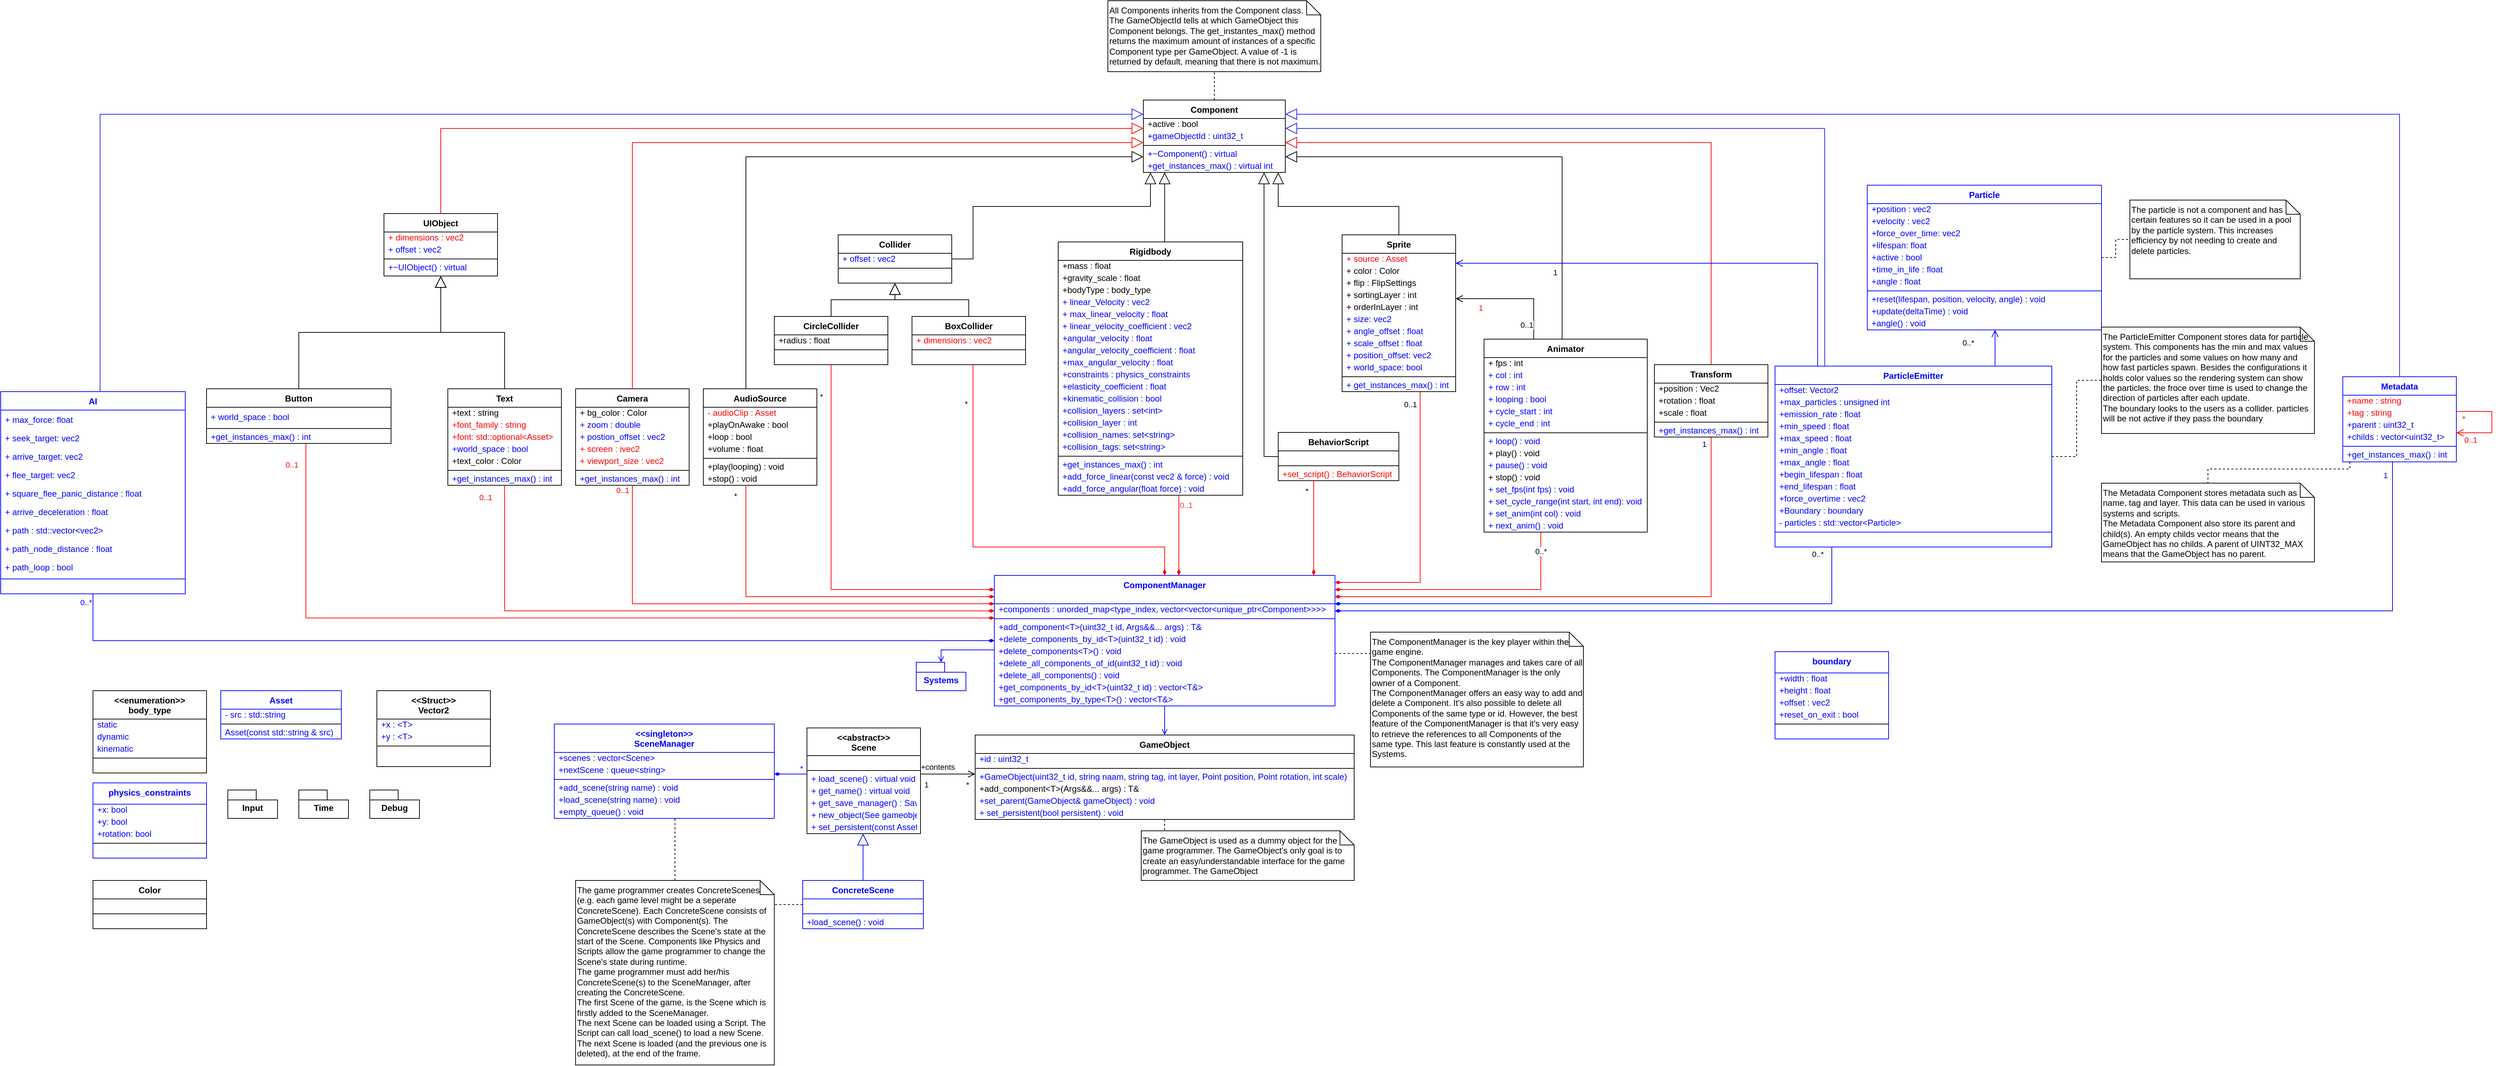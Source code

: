 <mxfile version="26.0.4" pages="19">
  <diagram id="ehgrrEZq6aIl9GSG0JpL" name="Main">
    <mxGraphModel dx="6254" dy="1196" grid="1" gridSize="10" guides="1" tooltips="1" connect="1" arrows="1" fold="1" page="1" pageScale="1" pageWidth="3300" pageHeight="2339" math="0" shadow="0">
      <root>
        <mxCell id="0" />
        <mxCell id="1" parent="0" />
        <mxCell id="5-8bWhzpOWirDYeo3-Cj-10" value="&lt;&lt;abstract&gt;&gt;&#xa;Scene" style="swimlane;fontStyle=1;align=center;verticalAlign=top;childLayout=stackLayout;horizontal=1;startSize=39;horizontalStack=0;resizeParent=1;resizeLast=0;collapsible=1;marginBottom=0;rounded=0;shadow=0;strokeWidth=1;movable=1;resizable=1;rotatable=1;deletable=1;editable=1;locked=0;connectable=1;direction=east;" parent="1" vertex="1">
          <mxGeometry x="926" y="1055" width="160" height="149" as="geometry">
            <mxRectangle x="330" y="540" width="160" height="26" as="alternateBounds" />
          </mxGeometry>
        </mxCell>
        <mxCell id="IOk37hq6dhbJo7eYrHoz-22" style="text;align=left;verticalAlign=bottom;spacingLeft=4;spacingRight=4;overflow=hidden;rotatable=1;points=[[0,0.5],[1,0.5]];portConstraint=eastwest;rounded=0;shadow=0;html=0;strokeWidth=1;horizontal=1;movable=1;resizable=1;deletable=1;editable=1;locked=0;connectable=1;" parent="5-8bWhzpOWirDYeo3-Cj-10" vertex="1">
          <mxGeometry y="39" width="160" height="17" as="geometry" />
        </mxCell>
        <mxCell id="5-8bWhzpOWirDYeo3-Cj-12" value="" style="line;html=1;strokeWidth=1;align=left;verticalAlign=middle;spacingTop=-1;spacingLeft=3;spacingRight=3;rotatable=1;labelPosition=right;points=[];portConstraint=eastwest;fontSize=12;perimeterSpacing=0;movable=1;resizable=1;deletable=1;editable=1;locked=0;connectable=1;verticalLabelPosition=middle;" parent="5-8bWhzpOWirDYeo3-Cj-10" vertex="1">
          <mxGeometry y="56" width="160" height="8" as="geometry" />
        </mxCell>
        <mxCell id="uXPUMNlN59CLM5qzZz-l-24" value="+ load_scene() : virtual void" style="text;align=left;verticalAlign=bottom;spacingLeft=4;spacingRight=4;overflow=hidden;rotatable=1;points=[[0,0.5],[1,0.5]];portConstraint=eastwest;rounded=0;shadow=0;html=0;strokeWidth=1;horizontal=1;movable=1;resizable=1;deletable=1;editable=1;locked=0;connectable=1;fontColor=#0000FF;" parent="5-8bWhzpOWirDYeo3-Cj-10" vertex="1">
          <mxGeometry y="64" width="160" height="17" as="geometry" />
        </mxCell>
        <mxCell id="IOk37hq6dhbJo7eYrHoz-21" value="+ get_name() : virtual void" style="text;align=left;verticalAlign=bottom;spacingLeft=4;spacingRight=4;overflow=hidden;rotatable=1;points=[[0,0.5],[1,0.5]];portConstraint=eastwest;rounded=0;shadow=0;html=0;strokeWidth=1;horizontal=1;movable=1;resizable=1;deletable=1;editable=1;locked=0;connectable=1;fontColor=#0000FF;" parent="5-8bWhzpOWirDYeo3-Cj-10" vertex="1">
          <mxGeometry y="81" width="160" height="17" as="geometry" />
        </mxCell>
        <mxCell id="IOk37hq6dhbJo7eYrHoz-23" value="+ get_save_manager() : SaveManager " style="text;align=left;verticalAlign=bottom;spacingLeft=4;spacingRight=4;overflow=hidden;rotatable=1;points=[[0,0.5],[1,0.5]];portConstraint=eastwest;rounded=0;shadow=0;html=0;strokeWidth=1;horizontal=1;movable=1;resizable=1;deletable=1;editable=1;locked=0;connectable=1;fontColor=#0000FF;" parent="5-8bWhzpOWirDYeo3-Cj-10" vertex="1">
          <mxGeometry y="98" width="160" height="17" as="geometry" />
        </mxCell>
        <mxCell id="IOk37hq6dhbJo7eYrHoz-25" value="+ new_object(See gameobject) : GameObject  " style="text;align=left;verticalAlign=bottom;spacingLeft=4;spacingRight=4;overflow=hidden;rotatable=1;points=[[0,0.5],[1,0.5]];portConstraint=eastwest;rounded=0;shadow=0;html=0;strokeWidth=1;horizontal=1;movable=1;resizable=1;deletable=1;editable=1;locked=0;connectable=1;fontColor=#0000FF;" parent="5-8bWhzpOWirDYeo3-Cj-10" vertex="1">
          <mxGeometry y="115" width="160" height="17" as="geometry" />
        </mxCell>
        <mxCell id="IOk37hq6dhbJo7eYrHoz-24" value="+ set_persistent(const Asset &amp; asset, bool persistent) : void" style="text;align=left;verticalAlign=bottom;spacingLeft=4;spacingRight=4;overflow=hidden;rotatable=1;points=[[0,0.5],[1,0.5]];portConstraint=eastwest;rounded=0;shadow=0;html=0;strokeWidth=1;horizontal=1;movable=1;resizable=1;deletable=1;editable=1;locked=0;connectable=1;fontColor=#0000FF;" parent="5-8bWhzpOWirDYeo3-Cj-10" vertex="1">
          <mxGeometry y="132" width="160" height="17" as="geometry" />
        </mxCell>
        <mxCell id="5-8bWhzpOWirDYeo3-Cj-14" value="" style="endArrow=open;html=1;rounded=0;movable=1;resizable=1;rotatable=1;deletable=1;editable=1;locked=0;connectable=1;endFill=0;endSize=8;edgeStyle=orthogonalEdgeStyle;" parent="1" source="5-8bWhzpOWirDYeo3-Cj-10" target="ZHgyX9xX1EySbdOx-EKd-46" edge="1">
          <mxGeometry width="50" height="50" relative="1" as="geometry">
            <mxPoint x="1290" y="1040" as="sourcePoint" />
            <mxPoint x="1350" y="1084" as="targetPoint" />
            <Array as="points">
              <mxPoint x="1120" y="1120" />
              <mxPoint x="1120" y="1120" />
            </Array>
          </mxGeometry>
        </mxCell>
        <mxCell id="5-8bWhzpOWirDYeo3-Cj-15" value="+contents" style="edgeLabel;html=1;align=center;verticalAlign=middle;resizable=0;points=[];" parent="5-8bWhzpOWirDYeo3-Cj-14" vertex="1" connectable="0">
          <mxGeometry x="-0.141" y="-1" relative="1" as="geometry">
            <mxPoint x="-9" y="-11" as="offset" />
          </mxGeometry>
        </mxCell>
        <mxCell id="5-8bWhzpOWirDYeo3-Cj-16" value="1" style="edgeLabel;html=1;align=center;verticalAlign=middle;resizable=0;points=[];" parent="5-8bWhzpOWirDYeo3-Cj-14" vertex="1" connectable="0">
          <mxGeometry x="-0.712" y="-1" relative="1" as="geometry">
            <mxPoint x="-3" y="14" as="offset" />
          </mxGeometry>
        </mxCell>
        <mxCell id="5-8bWhzpOWirDYeo3-Cj-17" value="*" style="edgeLabel;html=1;align=center;verticalAlign=middle;resizable=0;points=[];" parent="5-8bWhzpOWirDYeo3-Cj-14" vertex="1" connectable="0">
          <mxGeometry x="0.621" y="-1" relative="1" as="geometry">
            <mxPoint x="3" y="14" as="offset" />
          </mxGeometry>
        </mxCell>
        <mxCell id="5-8bWhzpOWirDYeo3-Cj-54" style="edgeStyle=orthogonalEdgeStyle;rounded=0;orthogonalLoop=1;jettySize=auto;html=1;endArrow=diamondThin;endFill=1;strokeColor=#FF0000;" parent="1" source="5-8bWhzpOWirDYeo3-Cj-56" target="5-8bWhzpOWirDYeo3-Cj-170" edge="1">
          <mxGeometry relative="1" as="geometry">
            <Array as="points">
              <mxPoint x="2200" y="870" />
            </Array>
          </mxGeometry>
        </mxCell>
        <mxCell id="5-8bWhzpOWirDYeo3-Cj-55" value="1" style="edgeLabel;html=1;align=center;verticalAlign=middle;resizable=0;points=[];" parent="5-8bWhzpOWirDYeo3-Cj-54" vertex="1" connectable="0">
          <mxGeometry x="-0.959" y="-3" relative="1" as="geometry">
            <mxPoint x="-7" y="-6" as="offset" />
          </mxGeometry>
        </mxCell>
        <mxCell id="5-8bWhzpOWirDYeo3-Cj-56" value="Transform" style="swimlane;fontStyle=1;align=center;verticalAlign=top;childLayout=stackLayout;horizontal=1;startSize=26;horizontalStack=0;resizeParent=1;resizeLast=0;collapsible=1;marginBottom=0;rounded=0;shadow=0;strokeWidth=1;movable=1;resizable=1;rotatable=1;deletable=1;editable=1;locked=0;connectable=1;direction=east;" parent="1" vertex="1">
          <mxGeometry x="2120" y="543" width="160" height="102" as="geometry">
            <mxRectangle x="330" y="540" width="160" height="26" as="alternateBounds" />
          </mxGeometry>
        </mxCell>
        <mxCell id="5-8bWhzpOWirDYeo3-Cj-57" value="+position : Vec2" style="text;align=left;verticalAlign=bottom;spacingLeft=4;spacingRight=4;overflow=hidden;rotatable=1;points=[[0,0.5],[1,0.5]];portConstraint=eastwest;rounded=0;shadow=0;html=0;strokeWidth=1;horizontal=1;movable=1;resizable=1;deletable=1;editable=1;locked=0;connectable=1;" parent="5-8bWhzpOWirDYeo3-Cj-56" vertex="1">
          <mxGeometry y="26" width="160" height="17" as="geometry" />
        </mxCell>
        <mxCell id="5-8bWhzpOWirDYeo3-Cj-58" value="+rotation : float" style="text;align=left;verticalAlign=bottom;spacingLeft=4;spacingRight=4;overflow=hidden;rotatable=1;points=[[0,0.5],[1,0.5]];portConstraint=eastwest;rounded=0;shadow=0;html=0;strokeWidth=1;horizontal=1;movable=1;resizable=1;deletable=1;editable=1;locked=0;connectable=1;" parent="5-8bWhzpOWirDYeo3-Cj-56" vertex="1">
          <mxGeometry y="43" width="160" height="17" as="geometry" />
        </mxCell>
        <mxCell id="5-8bWhzpOWirDYeo3-Cj-59" value="+scale : float" style="text;align=left;verticalAlign=bottom;spacingLeft=4;spacingRight=4;overflow=hidden;rotatable=1;points=[[0,0.5],[1,0.5]];portConstraint=eastwest;rounded=0;shadow=0;html=0;strokeWidth=1;horizontal=1;movable=1;resizable=1;deletable=1;editable=1;locked=0;connectable=1;" parent="5-8bWhzpOWirDYeo3-Cj-56" vertex="1">
          <mxGeometry y="60" width="160" height="17" as="geometry" />
        </mxCell>
        <mxCell id="5-8bWhzpOWirDYeo3-Cj-60" value="" style="line;html=1;strokeWidth=1;align=left;verticalAlign=middle;spacingTop=-1;spacingLeft=3;spacingRight=3;rotatable=1;labelPosition=right;points=[];portConstraint=eastwest;fontSize=12;perimeterSpacing=0;movable=1;resizable=1;deletable=1;editable=1;locked=0;connectable=1;verticalLabelPosition=middle;" parent="5-8bWhzpOWirDYeo3-Cj-56" vertex="1">
          <mxGeometry y="77" width="160" height="8" as="geometry" />
        </mxCell>
        <mxCell id="5-8bWhzpOWirDYeo3-Cj-61" value="+get_instances_max() : int" style="text;align=left;verticalAlign=bottom;spacingLeft=4;spacingRight=4;overflow=hidden;rotatable=1;points=[[0,0.5],[1,0.5]];portConstraint=eastwest;rounded=0;shadow=0;html=0;strokeWidth=1;horizontal=1;movable=1;resizable=1;deletable=1;editable=1;locked=0;connectable=1;fontColor=#0000FF;" parent="5-8bWhzpOWirDYeo3-Cj-56" vertex="1">
          <mxGeometry y="85" width="160" height="17" as="geometry" />
        </mxCell>
        <mxCell id="5-8bWhzpOWirDYeo3-Cj-74" value="Color" style="swimlane;fontStyle=1;align=center;verticalAlign=top;childLayout=stackLayout;horizontal=1;startSize=26;horizontalStack=0;resizeParent=1;resizeLast=0;collapsible=1;marginBottom=0;rounded=0;shadow=0;strokeWidth=1;movable=1;resizable=1;rotatable=1;deletable=1;editable=1;locked=0;connectable=1;direction=east;" parent="1" vertex="1">
          <mxGeometry x="-80" y="1270" width="160" height="68" as="geometry">
            <mxRectangle x="330" y="540" width="160" height="26" as="alternateBounds" />
          </mxGeometry>
        </mxCell>
        <mxCell id="5-8bWhzpOWirDYeo3-Cj-75" style="text;align=left;verticalAlign=bottom;spacingLeft=4;spacingRight=4;overflow=hidden;rotatable=1;points=[[0,0.5],[1,0.5]];portConstraint=eastwest;rounded=0;shadow=0;html=0;strokeWidth=1;horizontal=1;movable=1;resizable=1;deletable=1;editable=1;locked=0;connectable=1;" parent="5-8bWhzpOWirDYeo3-Cj-74" vertex="1">
          <mxGeometry y="26" width="160" height="17" as="geometry" />
        </mxCell>
        <mxCell id="5-8bWhzpOWirDYeo3-Cj-76" value="" style="line;html=1;strokeWidth=1;align=left;verticalAlign=middle;spacingTop=-1;spacingLeft=3;spacingRight=3;rotatable=1;labelPosition=right;points=[];portConstraint=eastwest;fontSize=12;perimeterSpacing=0;movable=1;resizable=1;deletable=1;editable=1;locked=0;connectable=1;verticalLabelPosition=middle;" parent="5-8bWhzpOWirDYeo3-Cj-74" vertex="1">
          <mxGeometry y="43" width="160" height="8" as="geometry" />
        </mxCell>
        <mxCell id="5-8bWhzpOWirDYeo3-Cj-77" style="text;align=left;verticalAlign=bottom;spacingLeft=4;spacingRight=4;overflow=hidden;rotatable=1;points=[[0,0.5],[1,0.5]];portConstraint=eastwest;rounded=0;shadow=0;html=0;strokeWidth=1;horizontal=1;movable=1;resizable=1;deletable=1;editable=1;locked=0;connectable=1;" parent="5-8bWhzpOWirDYeo3-Cj-74" vertex="1">
          <mxGeometry y="51" width="160" height="17" as="geometry" />
        </mxCell>
        <mxCell id="5-8bWhzpOWirDYeo3-Cj-78" value="&lt;&lt;Struct&gt;&gt;&#xa;Vector2" style="swimlane;fontStyle=1;align=center;verticalAlign=top;childLayout=stackLayout;horizontal=1;startSize=40;horizontalStack=0;resizeParent=1;resizeLast=0;collapsible=1;marginBottom=0;rounded=0;shadow=0;strokeWidth=1;movable=1;resizable=1;rotatable=1;deletable=1;editable=1;locked=0;connectable=1;direction=east;" parent="1" vertex="1">
          <mxGeometry x="320" y="1002.5" width="160" height="107" as="geometry">
            <mxRectangle x="330" y="540" width="160" height="26" as="alternateBounds" />
          </mxGeometry>
        </mxCell>
        <mxCell id="5-8bWhzpOWirDYeo3-Cj-79" value="+x : &lt;T&gt;" style="text;align=left;verticalAlign=bottom;spacingLeft=4;spacingRight=4;overflow=hidden;rotatable=1;points=[[0,0.5],[1,0.5]];portConstraint=eastwest;rounded=0;shadow=0;html=0;strokeWidth=1;horizontal=1;movable=1;resizable=1;deletable=1;editable=1;locked=0;connectable=1;fontColor=#0000FF;" parent="5-8bWhzpOWirDYeo3-Cj-78" vertex="1">
          <mxGeometry y="40" width="160" height="17" as="geometry" />
        </mxCell>
        <mxCell id="ZHgyX9xX1EySbdOx-EKd-69" value="+y : &lt;T&gt;" style="text;align=left;verticalAlign=bottom;spacingLeft=4;spacingRight=4;overflow=hidden;rotatable=1;points=[[0,0.5],[1,0.5]];portConstraint=eastwest;rounded=0;shadow=0;html=0;strokeWidth=1;horizontal=1;movable=1;resizable=1;deletable=1;editable=1;locked=0;connectable=1;fontColor=#0000FF;" parent="5-8bWhzpOWirDYeo3-Cj-78" vertex="1">
          <mxGeometry y="57" width="160" height="17" as="geometry" />
        </mxCell>
        <mxCell id="5-8bWhzpOWirDYeo3-Cj-80" value="" style="line;html=1;strokeWidth=1;align=left;verticalAlign=middle;spacingTop=-1;spacingLeft=3;spacingRight=3;rotatable=1;labelPosition=right;points=[];portConstraint=eastwest;fontSize=12;perimeterSpacing=0;movable=1;resizable=1;deletable=1;editable=1;locked=0;connectable=1;verticalLabelPosition=middle;" parent="5-8bWhzpOWirDYeo3-Cj-78" vertex="1">
          <mxGeometry y="74" width="160" height="8" as="geometry" />
        </mxCell>
        <mxCell id="5-8bWhzpOWirDYeo3-Cj-81" style="text;align=left;verticalAlign=bottom;spacingLeft=4;spacingRight=4;overflow=hidden;rotatable=1;points=[[0,0.5],[1,0.5]];portConstraint=eastwest;rounded=0;shadow=0;html=0;strokeWidth=1;horizontal=1;movable=1;resizable=1;deletable=1;editable=1;locked=0;connectable=1;" parent="5-8bWhzpOWirDYeo3-Cj-78" vertex="1">
          <mxGeometry y="82" width="160" height="17" as="geometry" />
        </mxCell>
        <mxCell id="5-8bWhzpOWirDYeo3-Cj-82" value="Debug" style="shape=folder;fontStyle=1;spacingTop=10;tabWidth=40;tabHeight=14;tabPosition=left;html=1;whiteSpace=wrap;" parent="1" vertex="1">
          <mxGeometry x="310" y="1142.5" width="70" height="40" as="geometry" />
        </mxCell>
        <mxCell id="5-8bWhzpOWirDYeo3-Cj-83" value="Time" style="shape=folder;fontStyle=1;spacingTop=10;tabWidth=40;tabHeight=14;tabPosition=left;html=1;whiteSpace=wrap;" parent="1" vertex="1">
          <mxGeometry x="210" y="1142.5" width="70" height="40" as="geometry" />
        </mxCell>
        <mxCell id="5-8bWhzpOWirDYeo3-Cj-84" value="Input" style="shape=folder;fontStyle=1;spacingTop=10;tabWidth=40;tabHeight=14;tabPosition=left;html=1;whiteSpace=wrap;" parent="1" vertex="1">
          <mxGeometry x="110" y="1142.5" width="70" height="40" as="geometry" />
        </mxCell>
        <mxCell id="5-8bWhzpOWirDYeo3-Cj-85" value="AudioSource" style="swimlane;fontStyle=1;align=center;verticalAlign=top;childLayout=stackLayout;horizontal=1;startSize=26;horizontalStack=0;resizeParent=1;resizeLast=0;collapsible=1;marginBottom=0;rounded=0;shadow=0;strokeWidth=1;movable=1;resizable=1;rotatable=1;deletable=1;editable=1;locked=0;connectable=1;direction=east;" parent="1" vertex="1">
          <mxGeometry x="780" y="577" width="160" height="136" as="geometry">
            <mxRectangle x="330" y="540" width="160" height="26" as="alternateBounds" />
          </mxGeometry>
        </mxCell>
        <mxCell id="5-8bWhzpOWirDYeo3-Cj-86" value="- audioClip : Asset" style="text;align=left;verticalAlign=bottom;spacingLeft=4;spacingRight=4;overflow=hidden;rotatable=1;points=[[0,0.5],[1,0.5]];portConstraint=eastwest;rounded=0;shadow=0;html=0;strokeWidth=1;horizontal=1;movable=1;resizable=1;deletable=1;editable=1;locked=0;connectable=1;fontColor=#ff0000;" parent="5-8bWhzpOWirDYeo3-Cj-85" vertex="1">
          <mxGeometry y="26" width="160" height="17" as="geometry" />
        </mxCell>
        <mxCell id="5-8bWhzpOWirDYeo3-Cj-87" value="+playOnAwake : bool" style="text;align=left;verticalAlign=bottom;spacingLeft=4;spacingRight=4;overflow=hidden;rotatable=1;points=[[0,0.5],[1,0.5]];portConstraint=eastwest;rounded=0;shadow=0;html=0;strokeWidth=1;horizontal=1;movable=1;resizable=1;deletable=1;editable=1;locked=0;connectable=1;" parent="5-8bWhzpOWirDYeo3-Cj-85" vertex="1">
          <mxGeometry y="43" width="160" height="17" as="geometry" />
        </mxCell>
        <mxCell id="5-8bWhzpOWirDYeo3-Cj-88" value="+loop : bool" style="text;align=left;verticalAlign=bottom;spacingLeft=4;spacingRight=4;overflow=hidden;rotatable=1;points=[[0,0.5],[1,0.5]];portConstraint=eastwest;rounded=0;shadow=0;html=0;strokeWidth=1;horizontal=1;movable=1;resizable=1;deletable=1;editable=1;locked=0;connectable=1;" parent="5-8bWhzpOWirDYeo3-Cj-85" vertex="1">
          <mxGeometry y="60" width="160" height="17" as="geometry" />
        </mxCell>
        <mxCell id="5-8bWhzpOWirDYeo3-Cj-89" value="+volume : float" style="text;align=left;verticalAlign=bottom;spacingLeft=4;spacingRight=4;overflow=hidden;rotatable=1;points=[[0,0.5],[1,0.5]];portConstraint=eastwest;rounded=0;shadow=0;html=0;strokeWidth=1;horizontal=1;movable=1;resizable=1;deletable=1;editable=1;locked=0;connectable=1;" parent="5-8bWhzpOWirDYeo3-Cj-85" vertex="1">
          <mxGeometry y="77" width="160" height="17" as="geometry" />
        </mxCell>
        <mxCell id="5-8bWhzpOWirDYeo3-Cj-90" value="" style="line;html=1;strokeWidth=1;align=left;verticalAlign=middle;spacingTop=-1;spacingLeft=3;spacingRight=3;rotatable=1;labelPosition=right;points=[];portConstraint=eastwest;fontSize=12;perimeterSpacing=0;movable=1;resizable=1;deletable=1;editable=1;locked=0;connectable=1;verticalLabelPosition=middle;" parent="5-8bWhzpOWirDYeo3-Cj-85" vertex="1">
          <mxGeometry y="94" width="160" height="8" as="geometry" />
        </mxCell>
        <mxCell id="5-8bWhzpOWirDYeo3-Cj-91" value="+play(looping) : void" style="text;align=left;verticalAlign=bottom;spacingLeft=4;spacingRight=4;overflow=hidden;rotatable=1;points=[[0,0.5],[1,0.5]];portConstraint=eastwest;rounded=0;shadow=0;html=0;strokeWidth=1;horizontal=1;movable=1;resizable=1;deletable=1;editable=1;locked=0;connectable=1;" parent="5-8bWhzpOWirDYeo3-Cj-85" vertex="1">
          <mxGeometry y="102" width="160" height="17" as="geometry" />
        </mxCell>
        <mxCell id="5-8bWhzpOWirDYeo3-Cj-92" value="+stop() : void" style="text;align=left;verticalAlign=bottom;spacingLeft=4;spacingRight=4;overflow=hidden;rotatable=1;points=[[0,0.5],[1,0.5]];portConstraint=eastwest;rounded=0;shadow=0;html=0;strokeWidth=1;horizontal=1;movable=1;resizable=1;deletable=1;editable=1;locked=0;connectable=1;" parent="5-8bWhzpOWirDYeo3-Cj-85" vertex="1">
          <mxGeometry y="119" width="160" height="17" as="geometry" />
        </mxCell>
        <mxCell id="5-8bWhzpOWirDYeo3-Cj-93" value="Collider" style="swimlane;fontStyle=1;align=center;verticalAlign=top;childLayout=stackLayout;horizontal=1;startSize=26;horizontalStack=0;resizeParent=1;resizeLast=0;collapsible=1;marginBottom=0;rounded=0;shadow=0;strokeWidth=1;movable=1;resizable=1;rotatable=1;deletable=1;editable=1;locked=0;connectable=1;direction=east;" parent="1" vertex="1">
          <mxGeometry x="970" y="360" width="160" height="68" as="geometry">
            <mxRectangle x="330" y="540" width="160" height="26" as="alternateBounds" />
          </mxGeometry>
        </mxCell>
        <mxCell id="5-8bWhzpOWirDYeo3-Cj-94" value="+ offset : vec2" style="text;align=left;verticalAlign=bottom;spacingLeft=4;spacingRight=4;overflow=hidden;rotatable=1;points=[[0,0.5],[1,0.5]];portConstraint=eastwest;rounded=0;shadow=0;html=0;strokeWidth=1;horizontal=1;movable=1;resizable=1;deletable=1;editable=1;locked=0;connectable=1;fontColor=#0000FF;" parent="5-8bWhzpOWirDYeo3-Cj-93" vertex="1">
          <mxGeometry y="26" width="160" height="17" as="geometry" />
        </mxCell>
        <mxCell id="5-8bWhzpOWirDYeo3-Cj-95" value="" style="line;html=1;strokeWidth=1;align=left;verticalAlign=middle;spacingTop=-1;spacingLeft=3;spacingRight=3;rotatable=1;labelPosition=right;points=[];portConstraint=eastwest;fontSize=12;perimeterSpacing=0;movable=1;resizable=1;deletable=1;editable=1;locked=0;connectable=1;verticalLabelPosition=middle;" parent="5-8bWhzpOWirDYeo3-Cj-93" vertex="1">
          <mxGeometry y="43" width="160" height="8" as="geometry" />
        </mxCell>
        <mxCell id="IOk37hq6dhbJo7eYrHoz-1" style="text;align=left;verticalAlign=bottom;spacingLeft=4;spacingRight=4;overflow=hidden;rotatable=1;points=[[0,0.5],[1,0.5]];portConstraint=eastwest;rounded=0;shadow=0;html=0;strokeWidth=1;horizontal=1;movable=1;resizable=1;deletable=1;editable=1;locked=0;connectable=1;" parent="5-8bWhzpOWirDYeo3-Cj-93" vertex="1">
          <mxGeometry y="51" width="160" height="17" as="geometry" />
        </mxCell>
        <mxCell id="5-8bWhzpOWirDYeo3-Cj-97" value="CircleCollider" style="swimlane;fontStyle=1;align=center;verticalAlign=top;childLayout=stackLayout;horizontal=1;startSize=26;horizontalStack=0;resizeParent=1;resizeLast=0;collapsible=1;marginBottom=0;rounded=0;shadow=0;strokeWidth=1;movable=1;resizable=1;rotatable=1;deletable=1;editable=1;locked=0;connectable=1;direction=east;" parent="1" vertex="1">
          <mxGeometry x="880" y="475" width="160" height="68" as="geometry">
            <mxRectangle x="330" y="540" width="160" height="26" as="alternateBounds" />
          </mxGeometry>
        </mxCell>
        <mxCell id="5-8bWhzpOWirDYeo3-Cj-98" value="+radius : float" style="text;align=left;verticalAlign=bottom;spacingLeft=4;spacingRight=4;overflow=hidden;rotatable=1;points=[[0,0.5],[1,0.5]];portConstraint=eastwest;rounded=0;shadow=0;html=0;strokeWidth=1;horizontal=1;movable=1;resizable=1;deletable=1;editable=1;locked=0;connectable=1;" parent="5-8bWhzpOWirDYeo3-Cj-97" vertex="1">
          <mxGeometry y="26" width="160" height="17" as="geometry" />
        </mxCell>
        <mxCell id="5-8bWhzpOWirDYeo3-Cj-99" value="" style="line;html=1;strokeWidth=1;align=left;verticalAlign=middle;spacingTop=-1;spacingLeft=3;spacingRight=3;rotatable=1;labelPosition=right;points=[];portConstraint=eastwest;fontSize=12;perimeterSpacing=0;movable=1;resizable=1;deletable=1;editable=1;locked=0;connectable=1;verticalLabelPosition=middle;" parent="5-8bWhzpOWirDYeo3-Cj-97" vertex="1">
          <mxGeometry y="43" width="160" height="8" as="geometry" />
        </mxCell>
        <mxCell id="5-8bWhzpOWirDYeo3-Cj-100" style="text;align=left;verticalAlign=bottom;spacingLeft=4;spacingRight=4;overflow=hidden;rotatable=1;points=[[0,0.5],[1,0.5]];portConstraint=eastwest;rounded=0;shadow=0;html=0;strokeWidth=1;horizontal=1;movable=1;resizable=1;deletable=1;editable=1;locked=0;connectable=1;" parent="5-8bWhzpOWirDYeo3-Cj-97" vertex="1">
          <mxGeometry y="51" width="160" height="17" as="geometry" />
        </mxCell>
        <mxCell id="5-8bWhzpOWirDYeo3-Cj-101" value="BoxCollider" style="swimlane;fontStyle=1;align=center;verticalAlign=top;childLayout=stackLayout;horizontal=1;startSize=26;horizontalStack=0;resizeParent=1;resizeLast=0;collapsible=1;marginBottom=0;rounded=0;shadow=0;strokeWidth=1;movable=1;resizable=1;rotatable=1;deletable=1;editable=1;locked=0;connectable=1;direction=east;" parent="1" vertex="1">
          <mxGeometry x="1074" y="475" width="160" height="68" as="geometry">
            <mxRectangle x="330" y="540" width="160" height="26" as="alternateBounds" />
          </mxGeometry>
        </mxCell>
        <mxCell id="5-8bWhzpOWirDYeo3-Cj-102" value="+ dimensions : vec2" style="text;align=left;verticalAlign=bottom;spacingLeft=4;spacingRight=4;overflow=hidden;rotatable=1;points=[[0,0.5],[1,0.5]];portConstraint=eastwest;rounded=0;shadow=0;html=0;strokeWidth=1;horizontal=1;movable=1;resizable=1;deletable=1;editable=1;locked=0;connectable=1;fontColor=#FF0000;" parent="5-8bWhzpOWirDYeo3-Cj-101" vertex="1">
          <mxGeometry y="26" width="160" height="17" as="geometry" />
        </mxCell>
        <mxCell id="5-8bWhzpOWirDYeo3-Cj-104" value="" style="line;html=1;strokeWidth=1;align=left;verticalAlign=middle;spacingTop=-1;spacingLeft=3;spacingRight=3;rotatable=1;labelPosition=right;points=[];portConstraint=eastwest;fontSize=12;perimeterSpacing=0;movable=1;resizable=1;deletable=1;editable=1;locked=0;connectable=1;verticalLabelPosition=middle;" parent="5-8bWhzpOWirDYeo3-Cj-101" vertex="1">
          <mxGeometry y="43" width="160" height="8" as="geometry" />
        </mxCell>
        <mxCell id="5-8bWhzpOWirDYeo3-Cj-105" style="text;align=left;verticalAlign=bottom;spacingLeft=4;spacingRight=4;overflow=hidden;rotatable=1;points=[[0,0.5],[1,0.5]];portConstraint=eastwest;rounded=0;shadow=0;html=0;strokeWidth=1;horizontal=1;movable=1;resizable=1;deletable=1;editable=1;locked=0;connectable=1;" parent="5-8bWhzpOWirDYeo3-Cj-101" vertex="1">
          <mxGeometry y="51" width="160" height="17" as="geometry" />
        </mxCell>
        <mxCell id="5-8bWhzpOWirDYeo3-Cj-106" value="Component" style="swimlane;fontStyle=1;align=center;verticalAlign=top;childLayout=stackLayout;horizontal=1;startSize=26;horizontalStack=0;resizeParent=1;resizeLast=0;collapsible=1;marginBottom=0;rounded=0;shadow=0;strokeWidth=1;movable=1;resizable=1;rotatable=1;deletable=1;editable=1;locked=0;connectable=1;direction=east;" parent="1" vertex="1">
          <mxGeometry x="1400" y="170" width="200" height="102" as="geometry">
            <mxRectangle x="330" y="540" width="160" height="26" as="alternateBounds" />
          </mxGeometry>
        </mxCell>
        <mxCell id="5-8bWhzpOWirDYeo3-Cj-107" value="+active : bool" style="text;align=left;verticalAlign=bottom;spacingLeft=4;spacingRight=4;overflow=hidden;rotatable=1;points=[[0,0.5],[1,0.5]];portConstraint=eastwest;rounded=0;shadow=0;html=0;strokeWidth=1;horizontal=1;movable=1;resizable=1;deletable=1;editable=1;locked=0;connectable=1;" parent="5-8bWhzpOWirDYeo3-Cj-106" vertex="1">
          <mxGeometry y="26" width="200" height="17" as="geometry" />
        </mxCell>
        <mxCell id="5-8bWhzpOWirDYeo3-Cj-108" value="+gameObjectId : uint32_t" style="text;align=left;verticalAlign=bottom;spacingLeft=4;spacingRight=4;overflow=hidden;rotatable=1;points=[[0,0.5],[1,0.5]];portConstraint=eastwest;rounded=0;shadow=0;html=0;strokeWidth=1;horizontal=1;movable=1;resizable=1;deletable=1;editable=1;locked=0;connectable=1;fontColor=#0000FF;" parent="5-8bWhzpOWirDYeo3-Cj-106" vertex="1">
          <mxGeometry y="43" width="200" height="17" as="geometry" />
        </mxCell>
        <mxCell id="5-8bWhzpOWirDYeo3-Cj-109" value="" style="line;html=1;strokeWidth=1;align=left;verticalAlign=middle;spacingTop=-1;spacingLeft=3;spacingRight=3;rotatable=1;labelPosition=right;points=[];portConstraint=eastwest;fontSize=12;perimeterSpacing=0;movable=1;resizable=1;deletable=1;editable=1;locked=0;connectable=1;verticalLabelPosition=middle;" parent="5-8bWhzpOWirDYeo3-Cj-106" vertex="1">
          <mxGeometry y="60" width="200" height="8" as="geometry" />
        </mxCell>
        <mxCell id="5-8bWhzpOWirDYeo3-Cj-110" value="+~Component() : virtual" style="text;align=left;verticalAlign=bottom;spacingLeft=4;spacingRight=4;overflow=hidden;rotatable=1;points=[[0,0.5],[1,0.5]];portConstraint=eastwest;rounded=0;shadow=0;html=0;strokeWidth=1;horizontal=1;movable=1;resizable=1;deletable=1;editable=1;locked=0;connectable=1;fontColor=#0000FF;" parent="5-8bWhzpOWirDYeo3-Cj-106" vertex="1">
          <mxGeometry y="68" width="200" height="17" as="geometry" />
        </mxCell>
        <mxCell id="uXPUMNlN59CLM5qzZz-l-20" value="+get_instances_max() : virtual int" style="text;align=left;verticalAlign=bottom;spacingLeft=4;spacingRight=4;overflow=hidden;rotatable=1;points=[[0,0.5],[1,0.5]];portConstraint=eastwest;rounded=0;shadow=0;html=0;strokeWidth=1;horizontal=1;movable=1;resizable=1;deletable=1;editable=1;locked=0;connectable=1;fontColor=#0000FF;" parent="5-8bWhzpOWirDYeo3-Cj-106" vertex="1">
          <mxGeometry y="85" width="200" height="17" as="geometry" />
        </mxCell>
        <mxCell id="5-8bWhzpOWirDYeo3-Cj-111" value="Rigidbody" style="swimlane;fontStyle=1;align=center;verticalAlign=top;childLayout=stackLayout;horizontal=1;startSize=26;horizontalStack=0;resizeParent=1;resizeLast=0;collapsible=1;marginBottom=0;rounded=0;shadow=0;strokeWidth=1;movable=1;resizable=1;rotatable=1;deletable=1;editable=1;locked=0;connectable=1;direction=east;" parent="1" vertex="1">
          <mxGeometry x="1280" y="370" width="260" height="357" as="geometry">
            <mxRectangle x="330" y="540" width="160" height="26" as="alternateBounds" />
          </mxGeometry>
        </mxCell>
        <mxCell id="5-8bWhzpOWirDYeo3-Cj-112" value="+mass : float" style="text;align=left;verticalAlign=bottom;spacingLeft=4;spacingRight=4;overflow=hidden;rotatable=1;points=[[0,0.5],[1,0.5]];portConstraint=eastwest;rounded=0;shadow=0;html=0;strokeWidth=1;horizontal=1;movable=1;resizable=1;deletable=1;editable=1;locked=0;connectable=1;" parent="5-8bWhzpOWirDYeo3-Cj-111" vertex="1">
          <mxGeometry y="26" width="260" height="17" as="geometry" />
        </mxCell>
        <mxCell id="5-8bWhzpOWirDYeo3-Cj-113" value="+gravity_scale : float" style="text;align=left;verticalAlign=bottom;spacingLeft=4;spacingRight=4;overflow=hidden;rotatable=1;points=[[0,0.5],[1,0.5]];portConstraint=eastwest;rounded=0;shadow=0;html=0;strokeWidth=1;horizontal=1;movable=1;resizable=1;deletable=1;editable=1;locked=0;connectable=1;" parent="5-8bWhzpOWirDYeo3-Cj-111" vertex="1">
          <mxGeometry y="43" width="260" height="17" as="geometry" />
        </mxCell>
        <mxCell id="5-8bWhzpOWirDYeo3-Cj-114" value="+bodyType : body_type" style="text;align=left;verticalAlign=bottom;spacingLeft=4;spacingRight=4;overflow=hidden;rotatable=1;points=[[0,0.5],[1,0.5]];portConstraint=eastwest;rounded=0;shadow=0;html=0;strokeWidth=1;horizontal=1;movable=1;resizable=1;deletable=1;editable=1;locked=0;connectable=1;" parent="5-8bWhzpOWirDYeo3-Cj-111" vertex="1">
          <mxGeometry y="60" width="260" height="17" as="geometry" />
        </mxCell>
        <mxCell id="IOk37hq6dhbJo7eYrHoz-13" value="+ linear_Velocity : vec2" style="text;align=left;verticalAlign=bottom;spacingLeft=4;spacingRight=4;overflow=hidden;rotatable=1;points=[[0,0.5],[1,0.5]];portConstraint=eastwest;rounded=0;shadow=0;html=0;strokeWidth=1;horizontal=1;movable=1;resizable=1;deletable=1;editable=1;locked=0;connectable=1;fontColor=#0000ff;" parent="5-8bWhzpOWirDYeo3-Cj-111" vertex="1">
          <mxGeometry y="77" width="260" height="17" as="geometry" />
        </mxCell>
        <mxCell id="QpFLp5RZX1MbUHJJD-iN-11" value="+ max_linear_velocity : float" style="text;align=left;verticalAlign=bottom;spacingLeft=4;spacingRight=4;overflow=hidden;rotatable=1;points=[[0,0.5],[1,0.5]];portConstraint=eastwest;rounded=0;shadow=0;html=0;strokeWidth=1;horizontal=1;movable=1;resizable=1;deletable=1;editable=1;locked=0;connectable=1;fontColor=#0000ff;" parent="5-8bWhzpOWirDYeo3-Cj-111" vertex="1">
          <mxGeometry y="94" width="260" height="17" as="geometry" />
        </mxCell>
        <mxCell id="QpFLp5RZX1MbUHJJD-iN-5" value="+ linear_velocity_coefficient : vec2" style="text;align=left;verticalAlign=bottom;spacingLeft=4;spacingRight=4;overflow=hidden;rotatable=1;points=[[0,0.5],[1,0.5]];portConstraint=eastwest;rounded=0;shadow=0;html=0;strokeWidth=1;horizontal=1;movable=1;resizable=1;deletable=1;editable=1;locked=0;connectable=1;fontColor=#0000ff;" parent="5-8bWhzpOWirDYeo3-Cj-111" vertex="1">
          <mxGeometry y="111" width="260" height="17" as="geometry" />
        </mxCell>
        <mxCell id="QpFLp5RZX1MbUHJJD-iN-3" value="+angular_velocity : float" style="text;align=left;verticalAlign=bottom;spacingLeft=4;spacingRight=4;overflow=hidden;rotatable=1;points=[[0,0.5],[1,0.5]];portConstraint=eastwest;rounded=0;shadow=0;html=0;strokeWidth=1;horizontal=1;movable=1;resizable=1;deletable=1;editable=1;locked=0;connectable=1;fontColor=#0000ff;" parent="5-8bWhzpOWirDYeo3-Cj-111" vertex="1">
          <mxGeometry y="128" width="260" height="17" as="geometry" />
        </mxCell>
        <mxCell id="QpFLp5RZX1MbUHJJD-iN-4" value="+angular_velocity_coefficient : float" style="text;align=left;verticalAlign=bottom;spacingLeft=4;spacingRight=4;overflow=hidden;rotatable=1;points=[[0,0.5],[1,0.5]];portConstraint=eastwest;rounded=0;shadow=0;html=0;strokeWidth=1;horizontal=1;movable=1;resizable=1;deletable=1;editable=1;locked=0;connectable=1;fontColor=#0000ff;" parent="5-8bWhzpOWirDYeo3-Cj-111" vertex="1">
          <mxGeometry y="145" width="260" height="17" as="geometry" />
        </mxCell>
        <mxCell id="QpFLp5RZX1MbUHJJD-iN-12" value="+max_angular_velocity : float" style="text;align=left;verticalAlign=bottom;spacingLeft=4;spacingRight=4;overflow=hidden;rotatable=1;points=[[0,0.5],[1,0.5]];portConstraint=eastwest;rounded=0;shadow=0;html=0;strokeWidth=1;horizontal=1;movable=1;resizable=1;deletable=1;editable=1;locked=0;connectable=1;fontColor=#0000ff;" parent="5-8bWhzpOWirDYeo3-Cj-111" vertex="1">
          <mxGeometry y="162" width="260" height="17" as="geometry" />
        </mxCell>
        <mxCell id="QpFLp5RZX1MbUHJJD-iN-1" value="+constraints : physics_constraints" style="text;align=left;verticalAlign=bottom;spacingLeft=4;spacingRight=4;overflow=hidden;rotatable=1;points=[[0,0.5],[1,0.5]];portConstraint=eastwest;rounded=0;shadow=0;html=0;strokeWidth=1;horizontal=1;movable=1;resizable=1;deletable=1;editable=1;locked=0;connectable=1;fontColor=#0000ff;" parent="5-8bWhzpOWirDYeo3-Cj-111" vertex="1">
          <mxGeometry y="179" width="260" height="17" as="geometry" />
        </mxCell>
        <mxCell id="IOk37hq6dhbJo7eYrHoz-14" value="+elasticity_coefficient : float" style="text;align=left;verticalAlign=bottom;spacingLeft=4;spacingRight=4;overflow=hidden;rotatable=1;points=[[0,0.5],[1,0.5]];portConstraint=eastwest;rounded=0;shadow=0;html=0;strokeWidth=1;horizontal=1;movable=1;resizable=1;deletable=1;editable=1;locked=0;connectable=1;fontColor=#0000ff;" parent="5-8bWhzpOWirDYeo3-Cj-111" vertex="1">
          <mxGeometry y="196" width="260" height="17" as="geometry" />
        </mxCell>
        <mxCell id="IOk37hq6dhbJo7eYrHoz-15" value="+kinematic_collision : bool" style="text;align=left;verticalAlign=bottom;spacingLeft=4;spacingRight=4;overflow=hidden;rotatable=1;points=[[0,0.5],[1,0.5]];portConstraint=eastwest;rounded=0;shadow=0;html=0;strokeWidth=1;horizontal=1;movable=1;resizable=1;deletable=1;editable=1;locked=0;connectable=1;fontColor=#0000ff;" parent="5-8bWhzpOWirDYeo3-Cj-111" vertex="1">
          <mxGeometry y="213" width="260" height="17" as="geometry" />
        </mxCell>
        <mxCell id="QpFLp5RZX1MbUHJJD-iN-8" value="+collision_layers : set&lt;int&gt;" style="text;align=left;verticalAlign=bottom;spacingLeft=4;spacingRight=4;overflow=hidden;rotatable=1;points=[[0,0.5],[1,0.5]];portConstraint=eastwest;rounded=0;shadow=0;html=0;strokeWidth=1;horizontal=1;movable=1;resizable=1;deletable=1;editable=1;locked=0;connectable=1;fontColor=#0000ff;" parent="5-8bWhzpOWirDYeo3-Cj-111" vertex="1">
          <mxGeometry y="230" width="260" height="17" as="geometry" />
        </mxCell>
        <mxCell id="IOk37hq6dhbJo7eYrHoz-16" value="+collision_layer : int" style="text;align=left;verticalAlign=bottom;spacingLeft=4;spacingRight=4;overflow=hidden;rotatable=1;points=[[0,0.5],[1,0.5]];portConstraint=eastwest;rounded=0;shadow=0;html=0;strokeWidth=1;horizontal=1;movable=1;resizable=1;deletable=1;editable=1;locked=0;connectable=1;fontColor=#0000ff;" parent="5-8bWhzpOWirDYeo3-Cj-111" vertex="1">
          <mxGeometry y="247" width="260" height="17" as="geometry" />
        </mxCell>
        <mxCell id="IOk37hq6dhbJo7eYrHoz-17" value="+collision_names: set&lt;string&gt;" style="text;align=left;verticalAlign=bottom;spacingLeft=4;spacingRight=4;overflow=hidden;rotatable=1;points=[[0,0.5],[1,0.5]];portConstraint=eastwest;rounded=0;shadow=0;html=0;strokeWidth=1;horizontal=1;movable=1;resizable=1;deletable=1;editable=1;locked=0;connectable=1;fontColor=#0000ff;" parent="5-8bWhzpOWirDYeo3-Cj-111" vertex="1">
          <mxGeometry y="264" width="260" height="17" as="geometry" />
        </mxCell>
        <mxCell id="IOk37hq6dhbJo7eYrHoz-18" value="+collision_tags: set&lt;string&gt;" style="text;align=left;verticalAlign=bottom;spacingLeft=4;spacingRight=4;overflow=hidden;rotatable=1;points=[[0,0.5],[1,0.5]];portConstraint=eastwest;rounded=0;shadow=0;html=0;strokeWidth=1;horizontal=1;movable=1;resizable=1;deletable=1;editable=1;locked=0;connectable=1;fontColor=#0000ff;" parent="5-8bWhzpOWirDYeo3-Cj-111" vertex="1">
          <mxGeometry y="281" width="260" height="17" as="geometry" />
        </mxCell>
        <mxCell id="5-8bWhzpOWirDYeo3-Cj-115" value="" style="line;html=1;strokeWidth=1;align=left;verticalAlign=middle;spacingTop=-1;spacingLeft=3;spacingRight=3;rotatable=1;labelPosition=right;points=[];portConstraint=eastwest;fontSize=12;perimeterSpacing=0;movable=1;resizable=1;deletable=1;editable=1;locked=0;connectable=1;verticalLabelPosition=middle;" parent="5-8bWhzpOWirDYeo3-Cj-111" vertex="1">
          <mxGeometry y="298" width="260" height="8" as="geometry" />
        </mxCell>
        <mxCell id="5-8bWhzpOWirDYeo3-Cj-116" value="+get_instances_max() : int" style="text;align=left;verticalAlign=bottom;spacingLeft=4;spacingRight=4;overflow=hidden;rotatable=1;points=[[0,0.5],[1,0.5]];portConstraint=eastwest;rounded=0;shadow=0;html=0;strokeWidth=1;horizontal=1;movable=1;resizable=1;deletable=1;editable=1;locked=0;connectable=1;fontColor=#0000FF;" parent="5-8bWhzpOWirDYeo3-Cj-111" vertex="1">
          <mxGeometry y="306" width="260" height="17" as="geometry" />
        </mxCell>
        <mxCell id="IOk37hq6dhbJo7eYrHoz-19" value="+add_force_linear(const vec2 &amp; force) : void" style="text;align=left;verticalAlign=bottom;spacingLeft=4;spacingRight=4;overflow=hidden;rotatable=1;points=[[0,0.5],[1,0.5]];portConstraint=eastwest;rounded=0;shadow=0;html=0;strokeWidth=1;horizontal=1;movable=1;resizable=1;deletable=1;editable=1;locked=0;connectable=1;fontColor=#0000FF;" parent="5-8bWhzpOWirDYeo3-Cj-111" vertex="1">
          <mxGeometry y="323" width="260" height="17" as="geometry" />
        </mxCell>
        <mxCell id="IOk37hq6dhbJo7eYrHoz-20" value="+add_force_angular(float force) : void" style="text;align=left;verticalAlign=bottom;spacingLeft=4;spacingRight=4;overflow=hidden;rotatable=1;points=[[0,0.5],[1,0.5]];portConstraint=eastwest;rounded=0;shadow=0;html=0;strokeWidth=1;horizontal=1;movable=1;resizable=1;deletable=1;editable=1;locked=0;connectable=1;fontColor=#0000FF;" parent="5-8bWhzpOWirDYeo3-Cj-111" vertex="1">
          <mxGeometry y="340" width="260" height="17" as="geometry" />
        </mxCell>
        <mxCell id="5-8bWhzpOWirDYeo3-Cj-117" value="BehaviorScript" style="swimlane;fontStyle=1;align=center;verticalAlign=top;childLayout=stackLayout;horizontal=1;startSize=26;horizontalStack=0;resizeParent=1;resizeLast=0;collapsible=1;marginBottom=0;rounded=0;shadow=0;strokeWidth=1;movable=1;resizable=1;rotatable=1;deletable=1;editable=1;locked=0;connectable=1;direction=east;" parent="1" vertex="1">
          <mxGeometry x="1590" y="638.5" width="170" height="68" as="geometry">
            <mxRectangle x="330" y="540" width="160" height="26" as="alternateBounds" />
          </mxGeometry>
        </mxCell>
        <mxCell id="5-8bWhzpOWirDYeo3-Cj-118" style="text;align=left;verticalAlign=bottom;spacingLeft=4;spacingRight=4;overflow=hidden;rotatable=1;points=[[0,0.5],[1,0.5]];portConstraint=eastwest;rounded=0;shadow=0;html=0;strokeWidth=1;horizontal=1;movable=1;resizable=1;deletable=1;editable=1;locked=0;connectable=1;" parent="5-8bWhzpOWirDYeo3-Cj-117" vertex="1">
          <mxGeometry y="26" width="170" height="17" as="geometry" />
        </mxCell>
        <mxCell id="5-8bWhzpOWirDYeo3-Cj-119" value="" style="line;html=1;strokeWidth=1;align=left;verticalAlign=middle;spacingTop=-1;spacingLeft=3;spacingRight=3;rotatable=1;labelPosition=right;points=[];portConstraint=eastwest;fontSize=12;perimeterSpacing=0;movable=1;resizable=1;deletable=1;editable=1;locked=0;connectable=1;verticalLabelPosition=middle;" parent="5-8bWhzpOWirDYeo3-Cj-117" vertex="1">
          <mxGeometry y="43" width="170" height="8" as="geometry" />
        </mxCell>
        <mxCell id="5-8bWhzpOWirDYeo3-Cj-120" value="+set_script() : BehaviorScript " style="text;align=left;verticalAlign=bottom;spacingLeft=4;spacingRight=4;overflow=hidden;rotatable=1;points=[[0,0.5],[1,0.5]];portConstraint=eastwest;rounded=0;shadow=0;html=0;strokeWidth=1;horizontal=1;movable=1;resizable=1;deletable=1;editable=1;locked=0;connectable=1;fontColor=#FF0000;" parent="5-8bWhzpOWirDYeo3-Cj-117" vertex="1">
          <mxGeometry y="51" width="170" height="17" as="geometry" />
        </mxCell>
        <mxCell id="5-8bWhzpOWirDYeo3-Cj-122" value="Sprite" style="swimlane;fontStyle=1;align=center;verticalAlign=top;childLayout=stackLayout;horizontal=1;startSize=26;horizontalStack=0;resizeParent=1;resizeLast=0;collapsible=1;marginBottom=0;rounded=0;shadow=0;strokeWidth=1;movable=1;resizable=1;rotatable=1;deletable=1;editable=1;locked=0;connectable=1;direction=east;" parent="1" vertex="1">
          <mxGeometry x="1680" y="360" width="160" height="221" as="geometry">
            <mxRectangle x="330" y="540" width="160" height="26" as="alternateBounds" />
          </mxGeometry>
        </mxCell>
        <mxCell id="5-8bWhzpOWirDYeo3-Cj-123" value="+ source : Asset " style="text;align=left;verticalAlign=bottom;spacingLeft=4;spacingRight=4;overflow=hidden;rotatable=1;points=[[0,0.5],[1,0.5]];portConstraint=eastwest;rounded=0;shadow=0;html=0;strokeWidth=1;horizontal=1;movable=1;resizable=1;deletable=1;editable=1;locked=0;connectable=1;fontColor=#FF0000;" parent="5-8bWhzpOWirDYeo3-Cj-122" vertex="1">
          <mxGeometry y="26" width="160" height="17" as="geometry" />
        </mxCell>
        <mxCell id="5-8bWhzpOWirDYeo3-Cj-124" value="+ color : Color" style="text;align=left;verticalAlign=bottom;spacingLeft=4;spacingRight=4;overflow=hidden;rotatable=1;points=[[0,0.5],[1,0.5]];portConstraint=eastwest;rounded=0;shadow=0;html=0;strokeWidth=1;horizontal=1;movable=1;resizable=1;deletable=1;editable=1;locked=0;connectable=1;" parent="5-8bWhzpOWirDYeo3-Cj-122" vertex="1">
          <mxGeometry y="43" width="160" height="17" as="geometry" />
        </mxCell>
        <mxCell id="5-8bWhzpOWirDYeo3-Cj-125" value="+ flip : FlipSettings" style="text;align=left;verticalAlign=bottom;spacingLeft=4;spacingRight=4;overflow=hidden;rotatable=1;points=[[0,0.5],[1,0.5]];portConstraint=eastwest;rounded=0;shadow=0;html=0;strokeWidth=1;horizontal=1;movable=1;resizable=1;deletable=1;editable=1;locked=0;connectable=1;" parent="5-8bWhzpOWirDYeo3-Cj-122" vertex="1">
          <mxGeometry y="60" width="160" height="17" as="geometry" />
        </mxCell>
        <mxCell id="5-8bWhzpOWirDYeo3-Cj-127" value="+ sortingLayer : int" style="text;align=left;verticalAlign=bottom;spacingLeft=4;spacingRight=4;overflow=hidden;rotatable=1;points=[[0,0.5],[1,0.5]];portConstraint=eastwest;rounded=0;shadow=0;html=0;strokeWidth=1;horizontal=1;movable=1;resizable=1;deletable=1;editable=1;locked=0;connectable=1;" parent="5-8bWhzpOWirDYeo3-Cj-122" vertex="1">
          <mxGeometry y="77" width="160" height="17" as="geometry" />
        </mxCell>
        <mxCell id="5-8bWhzpOWirDYeo3-Cj-128" value="+ orderInLayer : int" style="text;align=left;verticalAlign=bottom;spacingLeft=4;spacingRight=4;overflow=hidden;rotatable=1;points=[[0,0.5],[1,0.5]];portConstraint=eastwest;rounded=0;shadow=0;html=0;strokeWidth=1;horizontal=1;movable=1;resizable=1;deletable=1;editable=1;locked=0;connectable=1;" parent="5-8bWhzpOWirDYeo3-Cj-122" vertex="1">
          <mxGeometry y="94" width="160" height="17" as="geometry" />
        </mxCell>
        <mxCell id="IOk37hq6dhbJo7eYrHoz-26" value="+ size: vec2" style="text;align=left;verticalAlign=bottom;spacingLeft=4;spacingRight=4;overflow=hidden;rotatable=1;points=[[0,0.5],[1,0.5]];portConstraint=eastwest;rounded=0;shadow=0;html=0;strokeWidth=1;horizontal=1;movable=1;resizable=1;deletable=1;editable=1;locked=0;connectable=1;fontColor=#0000FF;" parent="5-8bWhzpOWirDYeo3-Cj-122" vertex="1">
          <mxGeometry y="111" width="160" height="17" as="geometry" />
        </mxCell>
        <mxCell id="IOk37hq6dhbJo7eYrHoz-27" value="+ angle_offset : float" style="text;align=left;verticalAlign=bottom;spacingLeft=4;spacingRight=4;overflow=hidden;rotatable=1;points=[[0,0.5],[1,0.5]];portConstraint=eastwest;rounded=0;shadow=0;html=0;strokeWidth=1;horizontal=1;movable=1;resizable=1;deletable=1;editable=1;locked=0;connectable=1;fontColor=#0000FF;" parent="5-8bWhzpOWirDYeo3-Cj-122" vertex="1">
          <mxGeometry y="128" width="160" height="17" as="geometry" />
        </mxCell>
        <mxCell id="IOk37hq6dhbJo7eYrHoz-28" value="+ scale_offset : float" style="text;align=left;verticalAlign=bottom;spacingLeft=4;spacingRight=4;overflow=hidden;rotatable=1;points=[[0,0.5],[1,0.5]];portConstraint=eastwest;rounded=0;shadow=0;html=0;strokeWidth=1;horizontal=1;movable=1;resizable=1;deletable=1;editable=1;locked=0;connectable=1;fontColor=#0000FF;" parent="5-8bWhzpOWirDYeo3-Cj-122" vertex="1">
          <mxGeometry y="145" width="160" height="17" as="geometry" />
        </mxCell>
        <mxCell id="IOk37hq6dhbJo7eYrHoz-29" value="+ position_offset: vec2" style="text;align=left;verticalAlign=bottom;spacingLeft=4;spacingRight=4;overflow=hidden;rotatable=1;points=[[0,0.5],[1,0.5]];portConstraint=eastwest;rounded=0;shadow=0;html=0;strokeWidth=1;horizontal=1;movable=1;resizable=1;deletable=1;editable=1;locked=0;connectable=1;fontColor=#0000FF;" parent="5-8bWhzpOWirDYeo3-Cj-122" vertex="1">
          <mxGeometry y="162" width="160" height="17" as="geometry" />
        </mxCell>
        <mxCell id="IOk37hq6dhbJo7eYrHoz-30" value="+ world_space: bool" style="text;align=left;verticalAlign=bottom;spacingLeft=4;spacingRight=4;overflow=hidden;rotatable=1;points=[[0,0.5],[1,0.5]];portConstraint=eastwest;rounded=0;shadow=0;html=0;strokeWidth=1;horizontal=1;movable=1;resizable=1;deletable=1;editable=1;locked=0;connectable=1;fontColor=#0000FF;" parent="5-8bWhzpOWirDYeo3-Cj-122" vertex="1">
          <mxGeometry y="179" width="160" height="17" as="geometry" />
        </mxCell>
        <mxCell id="5-8bWhzpOWirDYeo3-Cj-129" value="" style="line;html=1;strokeWidth=1;align=left;verticalAlign=middle;spacingTop=-1;spacingLeft=3;spacingRight=3;rotatable=1;labelPosition=right;points=[];portConstraint=eastwest;fontSize=12;perimeterSpacing=0;movable=1;resizable=1;deletable=1;editable=1;locked=0;connectable=1;verticalLabelPosition=middle;" parent="5-8bWhzpOWirDYeo3-Cj-122" vertex="1">
          <mxGeometry y="196" width="160" height="8" as="geometry" />
        </mxCell>
        <mxCell id="ZHgyX9xX1EySbdOx-EKd-65" value="+ get_instances_max() : int" style="text;align=left;verticalAlign=bottom;spacingLeft=4;spacingRight=4;overflow=hidden;rotatable=1;points=[[0,0.5],[1,0.5]];portConstraint=eastwest;rounded=0;shadow=0;html=0;strokeWidth=1;horizontal=1;movable=1;resizable=1;deletable=1;editable=1;locked=0;connectable=1;fontColor=#0000FF;" parent="5-8bWhzpOWirDYeo3-Cj-122" vertex="1">
          <mxGeometry y="204" width="160" height="17" as="geometry" />
        </mxCell>
        <mxCell id="5-8bWhzpOWirDYeo3-Cj-131" value="Animator" style="swimlane;fontStyle=1;align=center;verticalAlign=top;childLayout=stackLayout;horizontal=1;startSize=26;horizontalStack=0;resizeParent=1;resizeLast=0;collapsible=1;marginBottom=0;rounded=0;shadow=0;strokeWidth=1;movable=1;resizable=1;rotatable=1;deletable=1;editable=1;locked=0;connectable=1;direction=east;strokeColor=#000000;" parent="1" vertex="1">
          <mxGeometry x="1880" y="507" width="230" height="272" as="geometry">
            <mxRectangle x="330" y="540" width="160" height="26" as="alternateBounds" />
          </mxGeometry>
        </mxCell>
        <mxCell id="5-8bWhzpOWirDYeo3-Cj-132" value="+ fps : int" style="text;align=left;verticalAlign=bottom;spacingLeft=4;spacingRight=4;overflow=hidden;rotatable=1;points=[[0,0.5],[1,0.5]];portConstraint=eastwest;rounded=0;shadow=0;html=0;strokeWidth=1;horizontal=1;movable=1;resizable=1;deletable=1;editable=1;locked=0;connectable=1;" parent="5-8bWhzpOWirDYeo3-Cj-131" vertex="1">
          <mxGeometry y="26" width="230" height="17" as="geometry" />
        </mxCell>
        <mxCell id="FC5FOsb_-G1WIs9ld-2u-25" value="+ col : int" style="text;align=left;verticalAlign=bottom;spacingLeft=4;spacingRight=4;overflow=hidden;rotatable=1;points=[[0,0.5],[1,0.5]];portConstraint=eastwest;rounded=0;shadow=0;html=0;strokeWidth=1;horizontal=1;movable=1;resizable=1;deletable=1;editable=1;locked=0;connectable=1;fontColor=#0000FF;" parent="5-8bWhzpOWirDYeo3-Cj-131" vertex="1">
          <mxGeometry y="43" width="230" height="17" as="geometry" />
        </mxCell>
        <mxCell id="FC5FOsb_-G1WIs9ld-2u-24" value="+ row : int" style="text;align=left;verticalAlign=bottom;spacingLeft=4;spacingRight=4;overflow=hidden;rotatable=1;points=[[0,0.5],[1,0.5]];portConstraint=eastwest;rounded=0;shadow=0;html=0;strokeWidth=1;horizontal=1;movable=1;resizable=1;deletable=1;editable=1;locked=0;connectable=1;fontColor=#0000FF;" parent="5-8bWhzpOWirDYeo3-Cj-131" vertex="1">
          <mxGeometry y="60" width="230" height="17" as="geometry" />
        </mxCell>
        <mxCell id="FC5FOsb_-G1WIs9ld-2u-23" value="+ looping : bool" style="text;align=left;verticalAlign=bottom;spacingLeft=4;spacingRight=4;overflow=hidden;rotatable=1;points=[[0,0.5],[1,0.5]];portConstraint=eastwest;rounded=0;shadow=0;html=0;strokeWidth=1;horizontal=1;movable=1;resizable=1;deletable=1;editable=1;locked=0;connectable=1;fontColor=#0000FF;" parent="5-8bWhzpOWirDYeo3-Cj-131" vertex="1">
          <mxGeometry y="77" width="230" height="17" as="geometry" />
        </mxCell>
        <mxCell id="FC5FOsb_-G1WIs9ld-2u-22" value="+ cycle_start : int" style="text;align=left;verticalAlign=bottom;spacingLeft=4;spacingRight=4;overflow=hidden;rotatable=1;points=[[0,0.5],[1,0.5]];portConstraint=eastwest;rounded=0;shadow=0;html=0;strokeWidth=1;horizontal=1;movable=1;resizable=1;deletable=1;editable=1;locked=0;connectable=1;fontColor=#0000FF;" parent="5-8bWhzpOWirDYeo3-Cj-131" vertex="1">
          <mxGeometry y="94" width="230" height="17" as="geometry" />
        </mxCell>
        <mxCell id="FC5FOsb_-G1WIs9ld-2u-21" value="+ cycle_end : int" style="text;align=left;verticalAlign=bottom;spacingLeft=4;spacingRight=4;overflow=hidden;rotatable=1;points=[[0,0.5],[1,0.5]];portConstraint=eastwest;rounded=0;shadow=0;html=0;strokeWidth=1;horizontal=1;movable=1;resizable=1;deletable=1;editable=1;locked=0;connectable=1;fontColor=#0000FF;" parent="5-8bWhzpOWirDYeo3-Cj-131" vertex="1">
          <mxGeometry y="111" width="230" height="17" as="geometry" />
        </mxCell>
        <mxCell id="5-8bWhzpOWirDYeo3-Cj-133" value="" style="line;html=1;strokeWidth=1;align=left;verticalAlign=middle;spacingTop=-1;spacingLeft=3;spacingRight=3;rotatable=1;labelPosition=right;points=[];portConstraint=eastwest;fontSize=12;perimeterSpacing=0;movable=1;resizable=1;deletable=1;editable=1;locked=0;connectable=1;verticalLabelPosition=middle;" parent="5-8bWhzpOWirDYeo3-Cj-131" vertex="1">
          <mxGeometry y="128" width="230" height="8" as="geometry" />
        </mxCell>
        <mxCell id="5-8bWhzpOWirDYeo3-Cj-134" value="+ loop() : void" style="text;align=left;verticalAlign=bottom;spacingLeft=4;spacingRight=4;overflow=hidden;rotatable=1;points=[[0,0.5],[1,0.5]];portConstraint=eastwest;rounded=0;shadow=0;html=0;strokeWidth=1;horizontal=1;movable=1;resizable=1;deletable=1;editable=1;locked=0;connectable=1;fontColor=#0000FF;" parent="5-8bWhzpOWirDYeo3-Cj-131" vertex="1">
          <mxGeometry y="136" width="230" height="17" as="geometry" />
        </mxCell>
        <mxCell id="5-8bWhzpOWirDYeo3-Cj-135" value="+ play() : void" style="text;align=left;verticalAlign=bottom;spacingLeft=4;spacingRight=4;overflow=hidden;rotatable=1;points=[[0,0.5],[1,0.5]];portConstraint=eastwest;rounded=0;shadow=0;html=0;strokeWidth=1;horizontal=1;movable=1;resizable=1;deletable=1;editable=1;locked=0;connectable=1;fontColor=#000000;" parent="5-8bWhzpOWirDYeo3-Cj-131" vertex="1">
          <mxGeometry y="153" width="230" height="17" as="geometry" />
        </mxCell>
        <mxCell id="FC5FOsb_-G1WIs9ld-2u-27" value="+ pause() : void" style="text;align=left;verticalAlign=bottom;spacingLeft=4;spacingRight=4;overflow=hidden;rotatable=1;points=[[0,0.5],[1,0.5]];portConstraint=eastwest;rounded=0;shadow=0;html=0;strokeWidth=1;horizontal=1;movable=1;resizable=1;deletable=1;editable=1;locked=0;connectable=1;fontColor=#0000FF;" parent="5-8bWhzpOWirDYeo3-Cj-131" vertex="1">
          <mxGeometry y="170" width="230" height="17" as="geometry" />
        </mxCell>
        <mxCell id="FC5FOsb_-G1WIs9ld-2u-26" value="+ stop() : void" style="text;align=left;verticalAlign=bottom;spacingLeft=4;spacingRight=4;overflow=hidden;rotatable=1;points=[[0,0.5],[1,0.5]];portConstraint=eastwest;rounded=0;shadow=0;html=0;strokeWidth=1;horizontal=1;movable=1;resizable=1;deletable=1;editable=1;locked=0;connectable=1;" parent="5-8bWhzpOWirDYeo3-Cj-131" vertex="1">
          <mxGeometry y="187" width="230" height="17" as="geometry" />
        </mxCell>
        <mxCell id="FC5FOsb_-G1WIs9ld-2u-32" value="+ set_fps(int fps) : void " style="text;align=left;verticalAlign=bottom;spacingLeft=4;spacingRight=4;overflow=hidden;rotatable=1;points=[[0,0.5],[1,0.5]];portConstraint=eastwest;rounded=0;shadow=0;html=0;strokeWidth=1;horizontal=1;movable=1;resizable=1;deletable=1;editable=1;locked=0;connectable=1;fontColor=#0000FF;" parent="5-8bWhzpOWirDYeo3-Cj-131" vertex="1">
          <mxGeometry y="204" width="230" height="17" as="geometry" />
        </mxCell>
        <mxCell id="FC5FOsb_-G1WIs9ld-2u-34" value="+ set_cycle_range(int start, int end): void " style="text;align=left;verticalAlign=bottom;spacingLeft=4;spacingRight=4;overflow=hidden;rotatable=1;points=[[0,0.5],[1,0.5]];portConstraint=eastwest;rounded=0;shadow=0;html=0;strokeWidth=1;horizontal=1;movable=1;resizable=1;deletable=1;editable=1;locked=0;connectable=1;fontColor=#0000FF;" parent="5-8bWhzpOWirDYeo3-Cj-131" vertex="1">
          <mxGeometry y="221" width="230" height="17" as="geometry" />
        </mxCell>
        <mxCell id="FC5FOsb_-G1WIs9ld-2u-33" value="+ set_anim(int col) : void " style="text;align=left;verticalAlign=bottom;spacingLeft=4;spacingRight=4;overflow=hidden;rotatable=1;points=[[0,0.5],[1,0.5]];portConstraint=eastwest;rounded=0;shadow=0;html=0;strokeWidth=1;horizontal=1;movable=1;resizable=1;deletable=1;editable=1;locked=0;connectable=1;fontColor=#0000FF;" parent="5-8bWhzpOWirDYeo3-Cj-131" vertex="1">
          <mxGeometry y="238" width="230" height="17" as="geometry" />
        </mxCell>
        <mxCell id="FC5FOsb_-G1WIs9ld-2u-35" value="+ next_anim() : void" style="text;align=left;verticalAlign=bottom;spacingLeft=4;spacingRight=4;overflow=hidden;rotatable=1;points=[[0,0.5],[1,0.5]];portConstraint=eastwest;rounded=0;shadow=0;html=0;strokeWidth=1;horizontal=1;movable=1;resizable=1;deletable=1;editable=1;locked=0;connectable=1;fontColor=#0000FF;" parent="5-8bWhzpOWirDYeo3-Cj-131" vertex="1">
          <mxGeometry y="255" width="230" height="17" as="geometry" />
        </mxCell>
        <mxCell id="5-8bWhzpOWirDYeo3-Cj-136" value="" style="endArrow=none;html=1;rounded=0;movable=1;resizable=1;rotatable=1;deletable=1;editable=1;locked=0;connectable=1;endFill=0;endSize=8;startArrow=diamondThin;startFill=1;edgeStyle=orthogonalEdgeStyle;strokeColor=#FF0000;" parent="1" source="5-8bWhzpOWirDYeo3-Cj-170" target="5-8bWhzpOWirDYeo3-Cj-85" edge="1">
          <mxGeometry width="50" height="50" relative="1" as="geometry">
            <mxPoint x="1350" y="980" as="sourcePoint" />
            <mxPoint x="1190" y="870" as="targetPoint" />
            <Array as="points">
              <mxPoint x="840" y="870" />
            </Array>
          </mxGeometry>
        </mxCell>
        <mxCell id="5-8bWhzpOWirDYeo3-Cj-137" value="*" style="edgeLabel;html=1;align=center;verticalAlign=middle;resizable=0;points=[];" parent="5-8bWhzpOWirDYeo3-Cj-136" vertex="1" connectable="0">
          <mxGeometry x="0.804" y="-2" relative="1" as="geometry">
            <mxPoint x="-17" y="-35" as="offset" />
          </mxGeometry>
        </mxCell>
        <mxCell id="5-8bWhzpOWirDYeo3-Cj-138" value="" style="endArrow=none;html=1;rounded=0;movable=1;resizable=1;rotatable=1;deletable=1;editable=1;locked=0;connectable=1;endFill=0;endSize=8;startArrow=diamondThin;startFill=1;edgeStyle=orthogonalEdgeStyle;strokeColor=#FF0000;" parent="1" source="5-8bWhzpOWirDYeo3-Cj-170" target="5-8bWhzpOWirDYeo3-Cj-97" edge="1">
          <mxGeometry width="50" height="50" relative="1" as="geometry">
            <mxPoint x="1340" y="870" as="sourcePoint" />
            <mxPoint x="1209" y="828" as="targetPoint" />
            <Array as="points">
              <mxPoint x="960" y="860" />
            </Array>
          </mxGeometry>
        </mxCell>
        <mxCell id="5-8bWhzpOWirDYeo3-Cj-139" value="*" style="edgeLabel;html=1;align=center;verticalAlign=middle;resizable=0;points=[];" parent="5-8bWhzpOWirDYeo3-Cj-138" vertex="1" connectable="0">
          <mxGeometry x="0.804" y="-2" relative="1" as="geometry">
            <mxPoint x="-16" y="-9" as="offset" />
          </mxGeometry>
        </mxCell>
        <mxCell id="5-8bWhzpOWirDYeo3-Cj-140" value="" style="endArrow=none;html=1;rounded=0;movable=1;resizable=1;rotatable=1;deletable=1;editable=1;locked=0;connectable=1;endFill=0;endSize=8;startArrow=diamondThin;startFill=1;edgeStyle=orthogonalEdgeStyle;strokeColor=#FF0000;" parent="1" source="5-8bWhzpOWirDYeo3-Cj-170" target="5-8bWhzpOWirDYeo3-Cj-101" edge="1">
          <mxGeometry width="50" height="50" relative="1" as="geometry">
            <mxPoint x="1330" y="820" as="sourcePoint" />
            <mxPoint x="1219" y="838" as="targetPoint" />
            <Array as="points">
              <mxPoint x="1430" y="800" />
              <mxPoint x="1160" y="800" />
            </Array>
          </mxGeometry>
        </mxCell>
        <mxCell id="5-8bWhzpOWirDYeo3-Cj-141" value="*" style="edgeLabel;html=1;align=center;verticalAlign=middle;resizable=0;points=[];" parent="5-8bWhzpOWirDYeo3-Cj-140" vertex="1" connectable="0">
          <mxGeometry x="0.804" y="-2" relative="1" as="geometry">
            <mxPoint x="-12" y="-1" as="offset" />
          </mxGeometry>
        </mxCell>
        <mxCell id="5-8bWhzpOWirDYeo3-Cj-142" value="" style="endArrow=none;html=1;rounded=0;movable=1;resizable=1;rotatable=1;deletable=1;editable=1;locked=0;connectable=1;endFill=0;endSize=8;startArrow=diamondThin;startFill=1;edgeStyle=orthogonalEdgeStyle;strokeColor=#FF0000;" parent="1" source="5-8bWhzpOWirDYeo3-Cj-170" target="5-8bWhzpOWirDYeo3-Cj-111" edge="1">
          <mxGeometry width="50" height="50" relative="1" as="geometry">
            <mxPoint x="1394" y="1040" as="sourcePoint" />
            <mxPoint x="1229" y="848" as="targetPoint" />
            <Array as="points">
              <mxPoint x="1450" y="790" />
              <mxPoint x="1450" y="790" />
            </Array>
          </mxGeometry>
        </mxCell>
        <mxCell id="5-8bWhzpOWirDYeo3-Cj-143" value="&lt;font color=&quot;#ff3333&quot;&gt;0..1&lt;/font&gt;" style="edgeLabel;html=1;align=center;verticalAlign=middle;resizable=0;points=[];" parent="5-8bWhzpOWirDYeo3-Cj-142" vertex="1" connectable="0">
          <mxGeometry x="0.804" y="-2" relative="1" as="geometry">
            <mxPoint x="8" y="3" as="offset" />
          </mxGeometry>
        </mxCell>
        <mxCell id="5-8bWhzpOWirDYeo3-Cj-144" value="" style="endArrow=none;html=1;rounded=0;movable=1;resizable=1;rotatable=1;deletable=1;editable=1;locked=0;connectable=1;endFill=0;endSize=8;startArrow=diamondThin;startFill=1;edgeStyle=orthogonalEdgeStyle;strokeColor=#FF0000;" parent="1" source="5-8bWhzpOWirDYeo3-Cj-170" target="5-8bWhzpOWirDYeo3-Cj-117" edge="1">
          <mxGeometry width="50" height="50" relative="1" as="geometry">
            <mxPoint x="1404" y="1050" as="sourcePoint" />
            <mxPoint x="1239" y="858" as="targetPoint" />
            <Array as="points">
              <mxPoint x="1640" y="730" />
              <mxPoint x="1640" y="730" />
            </Array>
          </mxGeometry>
        </mxCell>
        <mxCell id="5-8bWhzpOWirDYeo3-Cj-145" value="*" style="edgeLabel;html=1;align=center;verticalAlign=middle;resizable=0;points=[];" parent="5-8bWhzpOWirDYeo3-Cj-144" vertex="1" connectable="0">
          <mxGeometry x="0.804" y="-2" relative="1" as="geometry">
            <mxPoint x="-12" y="1" as="offset" />
          </mxGeometry>
        </mxCell>
        <mxCell id="5-8bWhzpOWirDYeo3-Cj-146" value="" style="endArrow=none;html=1;rounded=0;movable=1;resizable=1;rotatable=1;deletable=1;editable=1;locked=0;connectable=1;endFill=0;endSize=8;startArrow=diamondThin;startFill=1;edgeStyle=orthogonalEdgeStyle;strokeColor=#FF0000;" parent="1" source="5-8bWhzpOWirDYeo3-Cj-170" target="5-8bWhzpOWirDYeo3-Cj-122" edge="1">
          <mxGeometry width="50" height="50" relative="1" as="geometry">
            <mxPoint x="1414" y="1060" as="sourcePoint" />
            <mxPoint x="1249" y="868" as="targetPoint" />
            <Array as="points">
              <mxPoint x="1790" y="850" />
            </Array>
          </mxGeometry>
        </mxCell>
        <mxCell id="5-8bWhzpOWirDYeo3-Cj-147" value="0..1" style="edgeLabel;html=1;align=center;verticalAlign=middle;resizable=0;points=[];" parent="5-8bWhzpOWirDYeo3-Cj-146" vertex="1" connectable="0">
          <mxGeometry x="0.804" y="-2" relative="1" as="geometry">
            <mxPoint x="-16" y="-20" as="offset" />
          </mxGeometry>
        </mxCell>
        <mxCell id="5-8bWhzpOWirDYeo3-Cj-148" value="" style="endArrow=none;html=1;rounded=0;movable=1;resizable=1;rotatable=1;deletable=1;editable=1;locked=0;connectable=1;endFill=0;endSize=8;startArrow=diamondThin;startFill=1;edgeStyle=orthogonalEdgeStyle;strokeColor=#FF0000;" parent="1" source="5-8bWhzpOWirDYeo3-Cj-170" target="5-8bWhzpOWirDYeo3-Cj-131" edge="1">
          <mxGeometry width="50" height="50" relative="1" as="geometry">
            <mxPoint x="1340" y="890" as="sourcePoint" />
            <mxPoint x="1259" y="878" as="targetPoint" />
            <Array as="points">
              <mxPoint x="1960" y="860" />
            </Array>
          </mxGeometry>
        </mxCell>
        <mxCell id="5-8bWhzpOWirDYeo3-Cj-149" value="0..*" style="edgeLabel;html=1;align=center;verticalAlign=middle;resizable=0;points=[];" parent="5-8bWhzpOWirDYeo3-Cj-148" vertex="1" connectable="0">
          <mxGeometry x="0.804" y="-2" relative="1" as="geometry">
            <mxPoint x="-2" y="-10" as="offset" />
          </mxGeometry>
        </mxCell>
        <mxCell id="5-8bWhzpOWirDYeo3-Cj-153" value="" style="endArrow=block;html=1;rounded=0;movable=1;resizable=1;rotatable=1;deletable=1;editable=1;locked=0;connectable=1;endFill=0;strokeWidth=1;endSize=14;edgeStyle=orthogonalEdgeStyle;" parent="1" source="5-8bWhzpOWirDYeo3-Cj-85" target="5-8bWhzpOWirDYeo3-Cj-106" edge="1">
          <mxGeometry width="50" height="50" relative="1" as="geometry">
            <mxPoint x="866.043" y="560" as="sourcePoint" />
            <mxPoint x="1350" y="460.0" as="targetPoint" />
            <Array as="points">
              <mxPoint x="840" y="250" />
            </Array>
          </mxGeometry>
        </mxCell>
        <mxCell id="5-8bWhzpOWirDYeo3-Cj-154" value="" style="endArrow=block;html=1;rounded=0;movable=1;resizable=1;rotatable=1;deletable=1;editable=1;locked=0;connectable=1;endFill=0;strokeWidth=1;endSize=14;edgeStyle=orthogonalEdgeStyle;" parent="1" source="5-8bWhzpOWirDYeo3-Cj-93" target="5-8bWhzpOWirDYeo3-Cj-106" edge="1">
          <mxGeometry width="50" height="50" relative="1" as="geometry">
            <mxPoint x="1410" y="708" as="sourcePoint" />
            <mxPoint x="1537" y="620" as="targetPoint" />
            <Array as="points">
              <mxPoint x="1160" y="320" />
              <mxPoint x="1410" y="320" />
            </Array>
          </mxGeometry>
        </mxCell>
        <mxCell id="5-8bWhzpOWirDYeo3-Cj-155" value="" style="endArrow=block;html=1;rounded=0;movable=1;resizable=1;rotatable=1;deletable=1;editable=1;locked=0;connectable=1;endFill=0;strokeWidth=1;endSize=14;edgeStyle=orthogonalEdgeStyle;" parent="1" source="5-8bWhzpOWirDYeo3-Cj-97" target="5-8bWhzpOWirDYeo3-Cj-93" edge="1">
          <mxGeometry width="50" height="50" relative="1" as="geometry">
            <mxPoint x="1116" y="666" as="sourcePoint" />
            <mxPoint x="1116.0" y="628.0" as="targetPoint" />
          </mxGeometry>
        </mxCell>
        <mxCell id="5-8bWhzpOWirDYeo3-Cj-156" value="" style="endArrow=block;html=1;rounded=0;movable=1;resizable=1;rotatable=1;deletable=1;editable=1;locked=0;connectable=1;endFill=0;strokeWidth=1;endSize=14;edgeStyle=orthogonalEdgeStyle;" parent="1" source="5-8bWhzpOWirDYeo3-Cj-101" target="5-8bWhzpOWirDYeo3-Cj-93" edge="1">
          <mxGeometry width="50" height="50" relative="1" as="geometry">
            <mxPoint x="1266.029" y="531" as="sourcePoint" />
            <mxPoint x="1180" y="391" as="targetPoint" />
          </mxGeometry>
        </mxCell>
        <mxCell id="5-8bWhzpOWirDYeo3-Cj-157" value="" style="endArrow=block;html=1;rounded=0;movable=1;resizable=1;rotatable=1;deletable=1;editable=1;locked=0;connectable=1;endFill=0;strokeWidth=1;endSize=14;edgeStyle=orthogonalEdgeStyle;" parent="1" source="5-8bWhzpOWirDYeo3-Cj-111" target="5-8bWhzpOWirDYeo3-Cj-106" edge="1">
          <mxGeometry width="50" height="50" relative="1" as="geometry">
            <mxPoint x="1540" y="698" as="sourcePoint" />
            <mxPoint x="1667" y="610" as="targetPoint" />
            <Array as="points">
              <mxPoint x="1430" y="300" />
              <mxPoint x="1430" y="300" />
            </Array>
          </mxGeometry>
        </mxCell>
        <mxCell id="5-8bWhzpOWirDYeo3-Cj-158" value="" style="endArrow=block;html=1;rounded=0;movable=1;resizable=1;rotatable=1;deletable=1;editable=1;locked=0;connectable=1;endFill=0;strokeWidth=1;endSize=14;edgeStyle=orthogonalEdgeStyle;" parent="1" source="5-8bWhzpOWirDYeo3-Cj-117" target="5-8bWhzpOWirDYeo3-Cj-106" edge="1">
          <mxGeometry width="50" height="50" relative="1" as="geometry">
            <mxPoint x="1630" y="786" as="sourcePoint" />
            <mxPoint x="1757" y="698" as="targetPoint" />
            <Array as="points">
              <mxPoint x="1570" y="470" />
              <mxPoint x="1570" y="470" />
            </Array>
          </mxGeometry>
        </mxCell>
        <mxCell id="5-8bWhzpOWirDYeo3-Cj-159" value="" style="endArrow=block;html=1;rounded=0;movable=1;resizable=1;rotatable=1;deletable=1;editable=1;locked=0;connectable=1;endFill=0;strokeWidth=1;endSize=14;edgeStyle=orthogonalEdgeStyle;" parent="1" source="5-8bWhzpOWirDYeo3-Cj-122" target="5-8bWhzpOWirDYeo3-Cj-106" edge="1">
          <mxGeometry width="50" height="50" relative="1" as="geometry">
            <mxPoint x="1950" y="490" as="sourcePoint" />
            <mxPoint x="1600" y="474" as="targetPoint" />
            <Array as="points">
              <mxPoint x="1760" y="320" />
              <mxPoint x="1590" y="320" />
            </Array>
          </mxGeometry>
        </mxCell>
        <mxCell id="5-8bWhzpOWirDYeo3-Cj-168" value="" style="endArrow=block;html=1;rounded=0;movable=1;resizable=1;rotatable=1;deletable=1;editable=1;locked=0;connectable=1;endFill=0;strokeWidth=1;endSize=14;edgeStyle=orthogonalEdgeStyle;fontColor=#FF0000;strokeColor=#fa0000;" parent="1" source="5-8bWhzpOWirDYeo3-Cj-56" target="5-8bWhzpOWirDYeo3-Cj-106" edge="1">
          <mxGeometry width="50" height="50" relative="1" as="geometry">
            <mxPoint x="2150" y="480" as="sourcePoint" />
            <mxPoint x="1610" y="596" as="targetPoint" />
            <Array as="points">
              <mxPoint x="2200" y="230" />
            </Array>
          </mxGeometry>
        </mxCell>
        <mxCell id="5-8bWhzpOWirDYeo3-Cj-169" style="edgeStyle=orthogonalEdgeStyle;rounded=0;orthogonalLoop=1;jettySize=auto;html=1;endArrow=open;endFill=0;strokeColor=#0000FF;" parent="1" source="5-8bWhzpOWirDYeo3-Cj-170" target="ZHgyX9xX1EySbdOx-EKd-46" edge="1">
          <mxGeometry relative="1" as="geometry">
            <Array as="points">
              <mxPoint x="1430" y="1030" />
              <mxPoint x="1430" y="1030" />
            </Array>
          </mxGeometry>
        </mxCell>
        <mxCell id="5-8bWhzpOWirDYeo3-Cj-170" value="ComponentManager" style="swimlane;fontStyle=1;align=center;verticalAlign=top;childLayout=stackLayout;horizontal=1;startSize=40;horizontalStack=0;resizeParent=1;resizeLast=0;collapsible=1;marginBottom=0;rounded=0;shadow=0;strokeWidth=1;movable=1;resizable=1;rotatable=1;deletable=1;editable=1;locked=0;connectable=1;direction=east;fontColor=#0000FF;strokeColor=#0000FF;" parent="1" vertex="1">
          <mxGeometry x="1190" y="840" width="480" height="184" as="geometry">
            <mxRectangle x="330" y="540" width="160" height="26" as="alternateBounds" />
          </mxGeometry>
        </mxCell>
        <mxCell id="5-8bWhzpOWirDYeo3-Cj-171" value="+components : unorded_map&lt;type_index, vector&lt;vector&lt;unique_ptr&lt;Component&gt;&gt;&gt;&gt;" style="text;align=left;verticalAlign=bottom;spacingLeft=4;spacingRight=4;overflow=hidden;rotatable=1;points=[[0,0.5],[1,0.5]];portConstraint=eastwest;movable=1;resizable=1;deletable=1;editable=1;locked=0;connectable=1;fontFamily=Helvetica;fontSize=12;fontColor=#0000FF;strokeColor=none;" parent="5-8bWhzpOWirDYeo3-Cj-170" vertex="1">
          <mxGeometry y="40" width="480" height="17" as="geometry" />
        </mxCell>
        <mxCell id="5-8bWhzpOWirDYeo3-Cj-172" value="" style="line;html=1;strokeWidth=1;align=left;verticalAlign=middle;spacingTop=-1;spacingLeft=3;spacingRight=3;rotatable=1;labelPosition=right;points=[];portConstraint=eastwest;fontSize=12;perimeterSpacing=0;movable=1;resizable=1;deletable=1;editable=1;locked=0;connectable=1;fontColor=#0000FF;strokeColor=#0000FF;" parent="5-8bWhzpOWirDYeo3-Cj-170" vertex="1">
          <mxGeometry y="57" width="480" height="8" as="geometry" />
        </mxCell>
        <mxCell id="5-8bWhzpOWirDYeo3-Cj-173" value="+add_component&lt;T&gt;(uint32_t id, Args&amp;&amp;... args) : T&amp;" style="text;align=left;verticalAlign=bottom;spacingLeft=4;spacingRight=4;overflow=hidden;rotatable=1;points=[[0,0.5],[1,0.5]];portConstraint=eastwest;fontSize=12;movable=1;resizable=1;deletable=1;editable=1;locked=0;connectable=1;fontColor=#0000FF;strokeColor=none;" parent="5-8bWhzpOWirDYeo3-Cj-170" vertex="1">
          <mxGeometry y="65" width="480" height="17" as="geometry" />
        </mxCell>
        <mxCell id="5-8bWhzpOWirDYeo3-Cj-174" value="+delete_components_by_id&lt;T&gt;(uint32_t id) : void" style="text;align=left;verticalAlign=bottom;spacingLeft=4;spacingRight=4;overflow=hidden;rotatable=1;points=[[0,0.5],[1,0.5]];portConstraint=eastwest;fontSize=12;movable=1;resizable=1;deletable=1;editable=1;locked=0;connectable=1;fontColor=#0000FF;strokeColor=none;" parent="5-8bWhzpOWirDYeo3-Cj-170" vertex="1">
          <mxGeometry y="82" width="480" height="17" as="geometry" />
        </mxCell>
        <mxCell id="ZHgyX9xX1EySbdOx-EKd-70" value="+delete_components&lt;T&gt;() : void" style="text;align=left;verticalAlign=bottom;spacingLeft=4;spacingRight=4;overflow=hidden;rotatable=1;points=[[0,0.5],[1,0.5]];portConstraint=eastwest;fontSize=12;movable=1;resizable=1;deletable=1;editable=1;locked=0;connectable=1;fontColor=#0000FF;strokeColor=none;" parent="5-8bWhzpOWirDYeo3-Cj-170" vertex="1">
          <mxGeometry y="99" width="480" height="17" as="geometry" />
        </mxCell>
        <mxCell id="qlvXf-Lmlshk3J5vVLe--1" value="+delete_all_components_of_id(uint32_t id) : void" style="text;align=left;verticalAlign=bottom;spacingLeft=4;spacingRight=4;overflow=hidden;rotatable=1;points=[[0,0.5],[1,0.5]];portConstraint=eastwest;fontSize=12;movable=1;resizable=1;deletable=1;editable=1;locked=0;connectable=1;fontColor=#0000FF;strokeColor=none;" parent="5-8bWhzpOWirDYeo3-Cj-170" vertex="1">
          <mxGeometry y="116" width="480" height="17" as="geometry" />
        </mxCell>
        <mxCell id="qlvXf-Lmlshk3J5vVLe--2" value="+delete_all_components() : void" style="text;align=left;verticalAlign=bottom;spacingLeft=4;spacingRight=4;overflow=hidden;rotatable=1;points=[[0,0.5],[1,0.5]];portConstraint=eastwest;fontSize=12;movable=1;resizable=1;deletable=1;editable=1;locked=0;connectable=1;fontColor=#0000FF;strokeColor=none;" parent="5-8bWhzpOWirDYeo3-Cj-170" vertex="1">
          <mxGeometry y="133" width="480" height="17" as="geometry" />
        </mxCell>
        <mxCell id="5-8bWhzpOWirDYeo3-Cj-175" value="+get_components_by_id&lt;T&gt;(uint32_t id) : vector&lt;T&amp;&gt;" style="text;align=left;verticalAlign=bottom;spacingLeft=4;spacingRight=4;overflow=hidden;rotatable=1;points=[[0,0.5],[1,0.5]];portConstraint=eastwest;fontSize=12;movable=1;resizable=1;deletable=1;editable=1;locked=0;connectable=1;fontColor=#0000FF;strokeColor=none;" parent="5-8bWhzpOWirDYeo3-Cj-170" vertex="1">
          <mxGeometry y="150" width="480" height="17" as="geometry" />
        </mxCell>
        <mxCell id="qlvXf-Lmlshk3J5vVLe--3" value="+get_components_by_type&lt;T&gt;() : vector&lt;T&amp;&gt;" style="text;align=left;verticalAlign=bottom;spacingLeft=4;spacingRight=4;overflow=hidden;rotatable=1;points=[[0,0.5],[1,0.5]];portConstraint=eastwest;fontSize=12;movable=1;resizable=1;deletable=1;editable=1;locked=0;connectable=1;fontColor=#0000FF;strokeColor=none;" parent="5-8bWhzpOWirDYeo3-Cj-170" vertex="1">
          <mxGeometry y="167" width="480" height="17" as="geometry" />
        </mxCell>
        <mxCell id="5-8bWhzpOWirDYeo3-Cj-176" style="edgeStyle=orthogonalEdgeStyle;rounded=0;orthogonalLoop=1;jettySize=auto;html=1;startArrow=open;startFill=0;endArrow=none;endFill=0;strokeColor=#0000FF;" parent="1" source="5-8bWhzpOWirDYeo3-Cj-177" target="5-8bWhzpOWirDYeo3-Cj-170" edge="1">
          <mxGeometry relative="1" as="geometry">
            <Array as="points">
              <mxPoint x="1330" y="945" />
              <mxPoint x="1330" y="945" />
            </Array>
          </mxGeometry>
        </mxCell>
        <mxCell id="5-8bWhzpOWirDYeo3-Cj-177" value="&lt;font color=&quot;#0000ff&quot;&gt;Systems&lt;/font&gt;" style="shape=folder;fontStyle=1;spacingTop=10;tabWidth=40;tabHeight=14;tabPosition=left;html=1;whiteSpace=wrap;strokeColor=#0000FF;" parent="1" vertex="1">
          <mxGeometry x="1080" y="962.5" width="70" height="40" as="geometry" />
        </mxCell>
        <mxCell id="3iqK6Q-Owgr1maHwc76Q-3" value="" style="endArrow=block;html=1;rounded=0;movable=1;resizable=1;rotatable=1;deletable=1;editable=1;locked=0;connectable=1;endFill=0;strokeWidth=1;endSize=14;edgeStyle=orthogonalEdgeStyle;" parent="1" source="5-8bWhzpOWirDYeo3-Cj-131" target="5-8bWhzpOWirDYeo3-Cj-106" edge="1">
          <mxGeometry width="50" height="50" relative="1" as="geometry">
            <mxPoint x="1840" y="520" as="sourcePoint" />
            <mxPoint x="1614" y="480" as="targetPoint" />
            <Array as="points">
              <mxPoint x="1990" y="250" />
            </Array>
          </mxGeometry>
        </mxCell>
        <mxCell id="V-ZVI1K5bxIVrfWjpJuH-1" value="ParticleEmitter" style="swimlane;fontStyle=1;align=center;verticalAlign=top;childLayout=stackLayout;horizontal=1;startSize=26;horizontalStack=0;resizeParent=1;resizeLast=0;collapsible=1;marginBottom=0;rounded=0;shadow=0;strokeWidth=1;movable=1;resizable=1;rotatable=1;deletable=1;editable=1;locked=0;connectable=1;direction=east;strokeColor=#0000FF;fontColor=#0000FF;" parent="1" vertex="1">
          <mxGeometry x="2290" y="545" width="390" height="255" as="geometry">
            <mxRectangle x="330" y="540" width="160" height="26" as="alternateBounds" />
          </mxGeometry>
        </mxCell>
        <mxCell id="V-ZVI1K5bxIVrfWjpJuH-13" value="+offset: Vector2" style="text;align=left;verticalAlign=bottom;spacingLeft=4;spacingRight=4;overflow=hidden;rotatable=1;points=[[0,0.5],[1,0.5]];portConstraint=eastwest;rounded=0;shadow=0;html=0;strokeWidth=1;horizontal=1;movable=1;resizable=1;deletable=1;editable=1;locked=0;connectable=1;fontColor=#0000FF;" parent="V-ZVI1K5bxIVrfWjpJuH-1" vertex="1">
          <mxGeometry y="26" width="390" height="17" as="geometry" />
        </mxCell>
        <mxCell id="QpFLp5RZX1MbUHJJD-iN-17" value="+max_particles : unsigned int" style="text;align=left;verticalAlign=bottom;spacingLeft=4;spacingRight=4;overflow=hidden;rotatable=1;points=[[0,0.5],[1,0.5]];portConstraint=eastwest;rounded=0;shadow=0;html=0;strokeWidth=1;horizontal=1;movable=1;resizable=1;deletable=1;editable=1;locked=0;connectable=1;fontColor=#0000FF;" parent="V-ZVI1K5bxIVrfWjpJuH-1" vertex="1">
          <mxGeometry y="43" width="390" height="17" as="geometry" />
        </mxCell>
        <mxCell id="QpFLp5RZX1MbUHJJD-iN-16" value="+emission_rate : float" style="text;align=left;verticalAlign=bottom;spacingLeft=4;spacingRight=4;overflow=hidden;rotatable=1;points=[[0,0.5],[1,0.5]];portConstraint=eastwest;rounded=0;shadow=0;html=0;strokeWidth=1;horizontal=1;movable=1;resizable=1;deletable=1;editable=1;locked=0;connectable=1;fontColor=#0000FF;" parent="V-ZVI1K5bxIVrfWjpJuH-1" vertex="1">
          <mxGeometry y="60" width="390" height="17" as="geometry" />
        </mxCell>
        <mxCell id="QpFLp5RZX1MbUHJJD-iN-15" value="+min_speed : float" style="text;align=left;verticalAlign=bottom;spacingLeft=4;spacingRight=4;overflow=hidden;rotatable=1;points=[[0,0.5],[1,0.5]];portConstraint=eastwest;rounded=0;shadow=0;html=0;strokeWidth=1;horizontal=1;movable=1;resizable=1;deletable=1;editable=1;locked=0;connectable=1;fontColor=#0000FF;" parent="V-ZVI1K5bxIVrfWjpJuH-1" vertex="1">
          <mxGeometry y="77" width="390" height="17" as="geometry" />
        </mxCell>
        <mxCell id="QpFLp5RZX1MbUHJJD-iN-20" value="+max_speed : float" style="text;align=left;verticalAlign=bottom;spacingLeft=4;spacingRight=4;overflow=hidden;rotatable=1;points=[[0,0.5],[1,0.5]];portConstraint=eastwest;rounded=0;shadow=0;html=0;strokeWidth=1;horizontal=1;movable=1;resizable=1;deletable=1;editable=1;locked=0;connectable=1;fontColor=#0000FF;" parent="V-ZVI1K5bxIVrfWjpJuH-1" vertex="1">
          <mxGeometry y="94" width="390" height="17" as="geometry" />
        </mxCell>
        <mxCell id="QpFLp5RZX1MbUHJJD-iN-19" value="+min_angle : float" style="text;align=left;verticalAlign=bottom;spacingLeft=4;spacingRight=4;overflow=hidden;rotatable=1;points=[[0,0.5],[1,0.5]];portConstraint=eastwest;rounded=0;shadow=0;html=0;strokeWidth=1;horizontal=1;movable=1;resizable=1;deletable=1;editable=1;locked=0;connectable=1;fontColor=#0000FF;" parent="V-ZVI1K5bxIVrfWjpJuH-1" vertex="1">
          <mxGeometry y="111" width="390" height="17" as="geometry" />
        </mxCell>
        <mxCell id="QpFLp5RZX1MbUHJJD-iN-18" value="+max_angle : float" style="text;align=left;verticalAlign=bottom;spacingLeft=4;spacingRight=4;overflow=hidden;rotatable=1;points=[[0,0.5],[1,0.5]];portConstraint=eastwest;rounded=0;shadow=0;html=0;strokeWidth=1;horizontal=1;movable=1;resizable=1;deletable=1;editable=1;locked=0;connectable=1;fontColor=#0000FF;" parent="V-ZVI1K5bxIVrfWjpJuH-1" vertex="1">
          <mxGeometry y="128" width="390" height="17" as="geometry" />
        </mxCell>
        <mxCell id="o1vlKgUu_WjVDG_gw7eY-1" value="+begin_lifespan : float" style="text;align=left;verticalAlign=bottom;spacingLeft=4;spacingRight=4;overflow=hidden;rotatable=1;points=[[0,0.5],[1,0.5]];portConstraint=eastwest;rounded=0;shadow=0;html=0;strokeWidth=1;horizontal=1;movable=1;resizable=1;deletable=1;editable=1;locked=0;connectable=1;fontColor=#0000FF;" parent="V-ZVI1K5bxIVrfWjpJuH-1" vertex="1">
          <mxGeometry y="145" width="390" height="17" as="geometry" />
        </mxCell>
        <mxCell id="QpFLp5RZX1MbUHJJD-iN-22" value="+end_lifespan : float" style="text;align=left;verticalAlign=bottom;spacingLeft=4;spacingRight=4;overflow=hidden;rotatable=1;points=[[0,0.5],[1,0.5]];portConstraint=eastwest;rounded=0;shadow=0;html=0;strokeWidth=1;horizontal=1;movable=1;resizable=1;deletable=1;editable=1;locked=0;connectable=1;fontColor=#0000FF;" parent="V-ZVI1K5bxIVrfWjpJuH-1" vertex="1">
          <mxGeometry y="162" width="390" height="17" as="geometry" />
        </mxCell>
        <mxCell id="YKgVrhEJGfdfAljirImL-1" value="+force_overtime : vec2" style="text;align=left;verticalAlign=bottom;spacingLeft=4;spacingRight=4;overflow=hidden;rotatable=1;points=[[0,0.5],[1,0.5]];portConstraint=eastwest;rounded=0;shadow=0;html=0;strokeWidth=1;horizontal=1;movable=1;resizable=1;deletable=1;editable=1;locked=0;connectable=1;fontColor=#0000FF;" parent="V-ZVI1K5bxIVrfWjpJuH-1" vertex="1">
          <mxGeometry y="179" width="390" height="17" as="geometry" />
        </mxCell>
        <mxCell id="iLlbnCJIxoT-n0g-ZMnA-8" value="+Boundary : boundary" style="text;align=left;verticalAlign=bottom;spacingLeft=4;spacingRight=4;overflow=hidden;rotatable=1;points=[[0,0.5],[1,0.5]];portConstraint=eastwest;rounded=0;shadow=0;html=0;strokeWidth=1;horizontal=1;movable=1;resizable=1;deletable=1;editable=1;locked=0;connectable=1;fontColor=#0000FF;" parent="V-ZVI1K5bxIVrfWjpJuH-1" vertex="1">
          <mxGeometry y="196" width="390" height="17" as="geometry" />
        </mxCell>
        <mxCell id="IOk37hq6dhbJo7eYrHoz-10" value="- particles : std::vector&lt;Particle&gt; " style="text;align=left;verticalAlign=bottom;spacingLeft=4;spacingRight=4;overflow=hidden;rotatable=1;points=[[0,0.5],[1,0.5]];portConstraint=eastwest;rounded=0;shadow=0;html=0;strokeWidth=1;horizontal=1;movable=1;resizable=1;deletable=1;editable=1;locked=0;connectable=1;fontColor=#0000FF;" parent="V-ZVI1K5bxIVrfWjpJuH-1" vertex="1">
          <mxGeometry y="213" width="390" height="17" as="geometry" />
        </mxCell>
        <mxCell id="V-ZVI1K5bxIVrfWjpJuH-5" value="" style="line;html=1;strokeWidth=1;align=left;verticalAlign=middle;spacingTop=-1;spacingLeft=3;spacingRight=3;rotatable=1;labelPosition=right;points=[];portConstraint=eastwest;fontSize=12;perimeterSpacing=0;movable=1;resizable=1;deletable=1;editable=1;locked=0;connectable=1;verticalLabelPosition=middle;fontColor=#0000FF;strokeColor=#0000FF;" parent="V-ZVI1K5bxIVrfWjpJuH-1" vertex="1">
          <mxGeometry y="230" width="390" height="8" as="geometry" />
        </mxCell>
        <mxCell id="V-ZVI1K5bxIVrfWjpJuH-6" style="text;align=left;verticalAlign=bottom;spacingLeft=4;spacingRight=4;overflow=hidden;rotatable=1;points=[[0,0.5],[1,0.5]];portConstraint=eastwest;rounded=0;shadow=0;html=0;strokeWidth=1;horizontal=1;movable=1;resizable=1;deletable=1;editable=1;locked=0;connectable=1;fontColor=#000000;" parent="V-ZVI1K5bxIVrfWjpJuH-1" vertex="1">
          <mxGeometry y="238" width="390" height="17" as="geometry" />
        </mxCell>
        <mxCell id="V-ZVI1K5bxIVrfWjpJuH-7" value="Particle" style="swimlane;fontStyle=1;align=center;verticalAlign=top;childLayout=stackLayout;horizontal=1;startSize=26;horizontalStack=0;resizeParent=1;resizeLast=0;collapsible=1;marginBottom=0;rounded=0;shadow=0;strokeWidth=1;movable=1;resizable=1;rotatable=1;deletable=1;editable=1;locked=0;connectable=1;direction=east;strokeColor=#0000FF;fontColor=#0000FF;" parent="1" vertex="1">
          <mxGeometry x="2420" y="290" width="330" height="204" as="geometry">
            <mxRectangle x="330" y="540" width="160" height="26" as="alternateBounds" />
          </mxGeometry>
        </mxCell>
        <mxCell id="V-ZVI1K5bxIVrfWjpJuH-14" value="+position : vec2" style="text;align=left;verticalAlign=bottom;spacingLeft=4;spacingRight=4;overflow=hidden;rotatable=1;points=[[0,0.5],[1,0.5]];portConstraint=eastwest;rounded=0;shadow=0;html=0;strokeWidth=1;horizontal=1;movable=1;resizable=1;deletable=1;editable=1;locked=0;connectable=1;fontColor=#0000FF;" parent="V-ZVI1K5bxIVrfWjpJuH-7" vertex="1">
          <mxGeometry y="26" width="330" height="17" as="geometry" />
        </mxCell>
        <mxCell id="QpFLp5RZX1MbUHJJD-iN-25" value="+velocity : vec2" style="text;align=left;verticalAlign=bottom;spacingLeft=4;spacingRight=4;overflow=hidden;rotatable=1;points=[[0,0.5],[1,0.5]];portConstraint=eastwest;rounded=0;shadow=0;html=0;strokeWidth=1;horizontal=1;movable=1;resizable=1;deletable=1;editable=1;locked=0;connectable=1;fontColor=#0000FF;" parent="V-ZVI1K5bxIVrfWjpJuH-7" vertex="1">
          <mxGeometry y="43" width="330" height="17" as="geometry" />
        </mxCell>
        <mxCell id="IOk37hq6dhbJo7eYrHoz-11" value="+force_over_time: vec2" style="text;align=left;verticalAlign=bottom;spacingLeft=4;spacingRight=4;overflow=hidden;rotatable=1;points=[[0,0.5],[1,0.5]];portConstraint=eastwest;rounded=0;shadow=0;html=0;strokeWidth=1;horizontal=1;movable=1;resizable=1;deletable=1;editable=1;locked=0;connectable=1;fontColor=#0000FF;" parent="V-ZVI1K5bxIVrfWjpJuH-7" vertex="1">
          <mxGeometry y="60" width="330" height="17" as="geometry" />
        </mxCell>
        <mxCell id="QpFLp5RZX1MbUHJJD-iN-24" value="+lifespan: float" style="text;align=left;verticalAlign=bottom;spacingLeft=4;spacingRight=4;overflow=hidden;rotatable=1;points=[[0,0.5],[1,0.5]];portConstraint=eastwest;rounded=0;shadow=0;html=0;strokeWidth=1;horizontal=1;movable=1;resizable=1;deletable=1;editable=1;locked=0;connectable=1;fontColor=#0000FF;" parent="V-ZVI1K5bxIVrfWjpJuH-7" vertex="1">
          <mxGeometry y="77" width="330" height="17" as="geometry" />
        </mxCell>
        <mxCell id="QpFLp5RZX1MbUHJJD-iN-23" value="+active : bool" style="text;align=left;verticalAlign=bottom;spacingLeft=4;spacingRight=4;overflow=hidden;rotatable=1;points=[[0,0.5],[1,0.5]];portConstraint=eastwest;rounded=0;shadow=0;html=0;strokeWidth=1;horizontal=1;movable=1;resizable=1;deletable=1;editable=1;locked=0;connectable=1;fontColor=#0000FF;" parent="V-ZVI1K5bxIVrfWjpJuH-7" vertex="1">
          <mxGeometry y="94" width="330" height="17" as="geometry" />
        </mxCell>
        <mxCell id="QpFLp5RZX1MbUHJJD-iN-29" value="+time_in_life : float" style="text;align=left;verticalAlign=bottom;spacingLeft=4;spacingRight=4;overflow=hidden;rotatable=1;points=[[0,0.5],[1,0.5]];portConstraint=eastwest;rounded=0;shadow=0;html=0;strokeWidth=1;horizontal=1;movable=1;resizable=1;deletable=1;editable=1;locked=0;connectable=1;fontColor=#0000FF;" parent="V-ZVI1K5bxIVrfWjpJuH-7" vertex="1">
          <mxGeometry y="111" width="330" height="17" as="geometry" />
        </mxCell>
        <mxCell id="o1vlKgUu_WjVDG_gw7eY-2" value="+angle : float" style="text;align=left;verticalAlign=bottom;spacingLeft=4;spacingRight=4;overflow=hidden;rotatable=1;points=[[0,0.5],[1,0.5]];portConstraint=eastwest;rounded=0;shadow=0;html=0;strokeWidth=1;horizontal=1;movable=1;resizable=1;deletable=1;editable=1;locked=0;connectable=1;fontColor=#0000FF;" parent="V-ZVI1K5bxIVrfWjpJuH-7" vertex="1">
          <mxGeometry y="128" width="330" height="17" as="geometry" />
        </mxCell>
        <mxCell id="V-ZVI1K5bxIVrfWjpJuH-11" value="" style="line;html=1;strokeWidth=1;align=left;verticalAlign=middle;spacingTop=-1;spacingLeft=3;spacingRight=3;rotatable=1;labelPosition=right;points=[];portConstraint=eastwest;fontSize=12;perimeterSpacing=0;movable=1;resizable=1;deletable=1;editable=1;locked=0;connectable=1;verticalLabelPosition=middle;fontColor=#0000FF;strokeColor=#0000FF;" parent="V-ZVI1K5bxIVrfWjpJuH-7" vertex="1">
          <mxGeometry y="145" width="330" height="8" as="geometry" />
        </mxCell>
        <mxCell id="V-ZVI1K5bxIVrfWjpJuH-12" value="+reset(lifespan, position, velocity, angle) : void" style="text;align=left;verticalAlign=bottom;spacingLeft=4;spacingRight=4;overflow=hidden;rotatable=1;points=[[0,0.5],[1,0.5]];portConstraint=eastwest;rounded=0;shadow=0;html=0;strokeWidth=1;horizontal=1;movable=1;resizable=1;deletable=1;editable=1;locked=0;connectable=1;fontColor=#0000FF;" parent="V-ZVI1K5bxIVrfWjpJuH-7" vertex="1">
          <mxGeometry y="153" width="330" height="17" as="geometry" />
        </mxCell>
        <mxCell id="QpFLp5RZX1MbUHJJD-iN-27" value="+update(deltaTime) : void" style="text;align=left;verticalAlign=bottom;spacingLeft=4;spacingRight=4;overflow=hidden;rotatable=1;points=[[0,0.5],[1,0.5]];portConstraint=eastwest;rounded=0;shadow=0;html=0;strokeWidth=1;horizontal=1;movable=1;resizable=1;deletable=1;editable=1;locked=0;connectable=1;fontColor=#0000FF;" parent="V-ZVI1K5bxIVrfWjpJuH-7" vertex="1">
          <mxGeometry y="170" width="330" height="17" as="geometry" />
        </mxCell>
        <mxCell id="IOk37hq6dhbJo7eYrHoz-12" value="+angle() : void" style="text;align=left;verticalAlign=bottom;spacingLeft=4;spacingRight=4;overflow=hidden;rotatable=1;points=[[0,0.5],[1,0.5]];portConstraint=eastwest;rounded=0;shadow=0;html=0;strokeWidth=1;horizontal=1;movable=1;resizable=1;deletable=1;editable=1;locked=0;connectable=1;fontColor=#0000FF;" parent="V-ZVI1K5bxIVrfWjpJuH-7" vertex="1">
          <mxGeometry y="187" width="330" height="17" as="geometry" />
        </mxCell>
        <mxCell id="V-ZVI1K5bxIVrfWjpJuH-19" value="" style="endArrow=block;html=1;rounded=0;movable=1;resizable=1;rotatable=1;deletable=1;editable=1;locked=0;connectable=1;endFill=0;strokeWidth=1;endSize=14;edgeStyle=orthogonalEdgeStyle;strokeColor=#2020ff;" parent="1" source="V-ZVI1K5bxIVrfWjpJuH-1" target="5-8bWhzpOWirDYeo3-Cj-106" edge="1">
          <mxGeometry width="50" height="50" relative="1" as="geometry">
            <mxPoint x="2426" y="573" as="sourcePoint" />
            <mxPoint x="2370" y="410" as="targetPoint" />
            <Array as="points">
              <mxPoint x="2360" y="210" />
            </Array>
          </mxGeometry>
        </mxCell>
        <mxCell id="V-ZVI1K5bxIVrfWjpJuH-21" value="" style="endArrow=open;html=1;rounded=0;movable=1;resizable=1;rotatable=1;deletable=1;editable=1;locked=0;connectable=1;endFill=0;endSize=8;edgeStyle=orthogonalEdgeStyle;fontColor=#0000ff;labelBackgroundColor=#0000ff;strokeColor=#0000FF;" parent="1" source="V-ZVI1K5bxIVrfWjpJuH-1" target="V-ZVI1K5bxIVrfWjpJuH-7" edge="1">
          <mxGeometry width="50" height="50" relative="1" as="geometry">
            <mxPoint x="2510" y="826" as="sourcePoint" />
            <mxPoint x="2420" y="749" as="targetPoint" />
            <Array as="points">
              <mxPoint x="2600" y="510" />
              <mxPoint x="2600" y="510" />
            </Array>
          </mxGeometry>
        </mxCell>
        <mxCell id="V-ZVI1K5bxIVrfWjpJuH-23" value="0..*" style="edgeLabel;html=1;align=center;verticalAlign=middle;resizable=0;points=[];fontColor=#000000;" parent="V-ZVI1K5bxIVrfWjpJuH-21" connectable="0" vertex="1">
          <mxGeometry x="0.621" y="-1" relative="1" as="geometry">
            <mxPoint x="-39" y="8" as="offset" />
          </mxGeometry>
        </mxCell>
        <mxCell id="V-ZVI1K5bxIVrfWjpJuH-24" style="edgeStyle=orthogonalEdgeStyle;rounded=0;orthogonalLoop=1;jettySize=auto;html=1;endArrow=diamondThin;endFill=1;strokeColor=#0000FF;" parent="1" source="V-ZVI1K5bxIVrfWjpJuH-1" target="5-8bWhzpOWirDYeo3-Cj-170" edge="1">
          <mxGeometry relative="1" as="geometry">
            <mxPoint x="2190" y="657" as="sourcePoint" />
            <mxPoint x="1510" y="927" as="targetPoint" />
            <Array as="points">
              <mxPoint x="2370" y="880" />
            </Array>
          </mxGeometry>
        </mxCell>
        <mxCell id="V-ZVI1K5bxIVrfWjpJuH-25" value="0..*" style="edgeLabel;html=1;align=center;verticalAlign=middle;resizable=0;points=[];fontColor=#000000;" parent="V-ZVI1K5bxIVrfWjpJuH-24" connectable="0" vertex="1">
          <mxGeometry x="-0.959" y="-3" relative="1" as="geometry">
            <mxPoint x="-17" y="-6" as="offset" />
          </mxGeometry>
        </mxCell>
        <mxCell id="ZHgyX9xX1EySbdOx-EKd-1" value="Camera" style="swimlane;fontStyle=1;align=center;verticalAlign=top;childLayout=stackLayout;horizontal=1;startSize=26;horizontalStack=0;resizeParent=1;resizeLast=0;collapsible=1;marginBottom=0;rounded=0;shadow=0;strokeWidth=1;movable=1;resizable=1;rotatable=1;deletable=1;editable=1;locked=0;connectable=1;direction=east;" parent="1" vertex="1">
          <mxGeometry x="600" y="577" width="160" height="136" as="geometry">
            <mxRectangle x="330" y="540" width="160" height="26" as="alternateBounds" />
          </mxGeometry>
        </mxCell>
        <mxCell id="ZHgyX9xX1EySbdOx-EKd-2" value="+ bg_color : Color" style="text;align=left;verticalAlign=bottom;spacingLeft=4;spacingRight=4;overflow=hidden;rotatable=1;points=[[0,0.5],[1,0.5]];portConstraint=eastwest;rounded=0;shadow=0;html=0;strokeWidth=1;horizontal=1;movable=1;resizable=1;deletable=1;editable=1;locked=0;connectable=1;" parent="ZHgyX9xX1EySbdOx-EKd-1" vertex="1">
          <mxGeometry y="26" width="160" height="17" as="geometry" />
        </mxCell>
        <mxCell id="xyZsm_uoETzsuu8GtZ24-3" value="+ zoom : double" style="text;align=left;verticalAlign=bottom;spacingLeft=4;spacingRight=4;overflow=hidden;rotatable=1;points=[[0,0.5],[1,0.5]];portConstraint=eastwest;rounded=0;shadow=0;html=0;strokeWidth=1;horizontal=1;movable=1;resizable=1;deletable=1;editable=1;locked=0;connectable=1;fontColor=#0000FF;" parent="ZHgyX9xX1EySbdOx-EKd-1" vertex="1">
          <mxGeometry y="43" width="160" height="17" as="geometry" />
        </mxCell>
        <mxCell id="A_vRVDcAXw4-0xBsL306-1" value="+ postion_offset : vec2" style="text;align=left;verticalAlign=bottom;spacingLeft=4;spacingRight=4;overflow=hidden;rotatable=1;points=[[0,0.5],[1,0.5]];portConstraint=eastwest;rounded=0;shadow=0;html=0;strokeWidth=1;horizontal=1;movable=1;resizable=1;deletable=1;editable=1;locked=0;connectable=1;fontColor=#0000FF;" parent="ZHgyX9xX1EySbdOx-EKd-1" vertex="1">
          <mxGeometry y="60" width="160" height="17" as="geometry" />
        </mxCell>
        <mxCell id="ZHgyX9xX1EySbdOx-EKd-3" value="+ screen : ivec2" style="text;align=left;verticalAlign=bottom;spacingLeft=4;spacingRight=4;overflow=hidden;rotatable=1;points=[[0,0.5],[1,0.5]];portConstraint=eastwest;rounded=0;shadow=0;html=0;strokeWidth=1;horizontal=1;movable=1;resizable=1;deletable=1;editable=1;locked=0;connectable=1;fontColor=#FF0000;" parent="ZHgyX9xX1EySbdOx-EKd-1" vertex="1">
          <mxGeometry y="77" width="160" height="17" as="geometry" />
        </mxCell>
        <mxCell id="xyZsm_uoETzsuu8GtZ24-1" value="+ viewport_size : vec2" style="text;align=left;verticalAlign=bottom;spacingLeft=4;spacingRight=4;overflow=hidden;rotatable=1;points=[[0,0.5],[1,0.5]];portConstraint=eastwest;rounded=0;shadow=0;html=0;strokeWidth=1;horizontal=1;movable=1;resizable=1;deletable=1;editable=1;locked=0;connectable=1;fontColor=#FF0000;" parent="ZHgyX9xX1EySbdOx-EKd-1" vertex="1">
          <mxGeometry y="94" width="160" height="17" as="geometry" />
        </mxCell>
        <mxCell id="ZHgyX9xX1EySbdOx-EKd-5" value="" style="line;html=1;strokeWidth=1;align=left;verticalAlign=middle;spacingTop=-1;spacingLeft=3;spacingRight=3;rotatable=1;labelPosition=right;points=[];portConstraint=eastwest;fontSize=12;perimeterSpacing=0;movable=1;resizable=1;deletable=1;editable=1;locked=0;connectable=1;verticalLabelPosition=middle;" parent="ZHgyX9xX1EySbdOx-EKd-1" vertex="1">
          <mxGeometry y="111" width="160" height="8" as="geometry" />
        </mxCell>
        <mxCell id="ZHgyX9xX1EySbdOx-EKd-66" value="+get_instances_max() : int" style="text;align=left;verticalAlign=bottom;spacingLeft=4;spacingRight=4;overflow=hidden;rotatable=1;points=[[0,0.5],[1,0.5]];portConstraint=eastwest;rounded=0;shadow=0;html=0;strokeWidth=1;horizontal=1;movable=1;resizable=1;deletable=1;editable=1;locked=0;connectable=1;fontColor=#0000FF;" parent="ZHgyX9xX1EySbdOx-EKd-1" vertex="1">
          <mxGeometry y="119" width="160" height="17" as="geometry" />
        </mxCell>
        <mxCell id="ZHgyX9xX1EySbdOx-EKd-7" value="" style="endArrow=block;html=1;rounded=0;movable=1;resizable=1;rotatable=1;deletable=1;editable=1;locked=0;connectable=1;endFill=0;strokeWidth=1;endSize=14;edgeStyle=orthogonalEdgeStyle;fontColor=#FF0000;strokeColor=#fa0000;exitX=0.5;exitY=0;exitDx=0;exitDy=0;" parent="1" source="ZHgyX9xX1EySbdOx-EKd-1" target="5-8bWhzpOWirDYeo3-Cj-106" edge="1">
          <mxGeometry width="50" height="50" relative="1" as="geometry">
            <mxPoint x="2190" y="555" as="sourcePoint" />
            <mxPoint x="1590" y="220" as="targetPoint" />
            <Array as="points">
              <mxPoint x="680" y="230" />
            </Array>
          </mxGeometry>
        </mxCell>
        <mxCell id="ZHgyX9xX1EySbdOx-EKd-8" value="" style="endArrow=none;html=1;rounded=0;movable=1;resizable=1;rotatable=1;deletable=1;editable=1;locked=0;connectable=1;endFill=0;endSize=8;startArrow=diamondThin;startFill=1;edgeStyle=orthogonalEdgeStyle;strokeColor=#FF0000;" parent="1" source="5-8bWhzpOWirDYeo3-Cj-170" target="ZHgyX9xX1EySbdOx-EKd-1" edge="1">
          <mxGeometry width="50" height="50" relative="1" as="geometry">
            <mxPoint x="1370" y="880" as="sourcePoint" />
            <mxPoint x="890" y="706" as="targetPoint" />
            <Array as="points">
              <mxPoint x="680" y="880" />
            </Array>
          </mxGeometry>
        </mxCell>
        <mxCell id="ZHgyX9xX1EySbdOx-EKd-9" value="0..1" style="edgeLabel;html=1;align=center;verticalAlign=middle;resizable=0;points=[];fontColor=#FF0000;" parent="ZHgyX9xX1EySbdOx-EKd-8" connectable="0" vertex="1">
          <mxGeometry x="0.804" y="-2" relative="1" as="geometry">
            <mxPoint x="-16" y="-60" as="offset" />
          </mxGeometry>
        </mxCell>
        <mxCell id="ZHgyX9xX1EySbdOx-EKd-10" value="UIObject" style="swimlane;fontStyle=1;align=center;verticalAlign=top;childLayout=stackLayout;horizontal=1;startSize=26;horizontalStack=0;resizeParent=1;resizeLast=0;collapsible=1;marginBottom=0;rounded=0;shadow=0;strokeWidth=1;movable=1;resizable=1;rotatable=1;deletable=1;editable=1;locked=0;connectable=1;direction=east;" parent="1" vertex="1">
          <mxGeometry x="330" y="330" width="160" height="88" as="geometry">
            <mxRectangle x="330" y="540" width="160" height="26" as="alternateBounds" />
          </mxGeometry>
        </mxCell>
        <mxCell id="ZHgyX9xX1EySbdOx-EKd-11" value="+ dimensions : vec2" style="text;align=left;verticalAlign=bottom;spacingLeft=4;spacingRight=4;overflow=hidden;rotatable=1;points=[[0,0.5],[1,0.5]];portConstraint=eastwest;rounded=0;shadow=0;html=0;strokeWidth=1;horizontal=1;movable=1;resizable=1;deletable=1;editable=1;locked=0;connectable=1;fontColor=#FF0000;" parent="ZHgyX9xX1EySbdOx-EKd-10" vertex="1">
          <mxGeometry y="26" width="160" height="17" as="geometry" />
        </mxCell>
        <mxCell id="ZHgyX9xX1EySbdOx-EKd-12" value="+ offset : vec2" style="text;align=left;verticalAlign=bottom;spacingLeft=4;spacingRight=4;overflow=hidden;rotatable=1;points=[[0,0.5],[1,0.5]];portConstraint=eastwest;rounded=0;shadow=0;html=0;strokeWidth=1;horizontal=1;movable=1;resizable=1;deletable=1;editable=1;locked=0;connectable=1;fontColor=#0000FF;" parent="ZHgyX9xX1EySbdOx-EKd-10" vertex="1">
          <mxGeometry y="43" width="160" height="17" as="geometry" />
        </mxCell>
        <mxCell id="ZHgyX9xX1EySbdOx-EKd-13" value="" style="line;html=1;strokeWidth=1;align=left;verticalAlign=middle;spacingTop=-1;spacingLeft=3;spacingRight=3;rotatable=1;labelPosition=right;points=[];portConstraint=eastwest;fontSize=12;perimeterSpacing=0;movable=1;resizable=1;deletable=1;editable=1;locked=0;connectable=1;verticalLabelPosition=middle;" parent="ZHgyX9xX1EySbdOx-EKd-10" vertex="1">
          <mxGeometry y="60" width="160" height="8" as="geometry" />
        </mxCell>
        <mxCell id="uXPUMNlN59CLM5qzZz-l-21" value="+~UIObject() : virtual" style="text;align=left;verticalAlign=bottom;spacingLeft=4;spacingRight=4;overflow=hidden;rotatable=1;points=[[0,0.5],[1,0.5]];portConstraint=eastwest;rounded=0;shadow=0;html=0;strokeWidth=1;horizontal=1;movable=1;resizable=1;deletable=1;editable=1;locked=0;connectable=1;fontColor=#0000FF;" parent="ZHgyX9xX1EySbdOx-EKd-10" vertex="1">
          <mxGeometry y="68" width="160" height="17" as="geometry" />
        </mxCell>
        <mxCell id="ZHgyX9xX1EySbdOx-EKd-15" value="Button" style="swimlane;fontStyle=1;align=center;verticalAlign=top;childLayout=stackLayout;horizontal=1;startSize=26;horizontalStack=0;resizeParent=1;resizeLast=0;collapsible=1;marginBottom=0;rounded=0;shadow=0;strokeWidth=1;movable=1;resizable=1;rotatable=1;deletable=1;editable=1;locked=0;connectable=1;direction=east;" parent="1" vertex="1">
          <mxGeometry x="80" y="577" width="260" height="77" as="geometry">
            <mxRectangle x="330" y="540" width="160" height="26" as="alternateBounds" />
          </mxGeometry>
        </mxCell>
        <mxCell id="b9PUVzKm1xv-XXmSICqI-30" value="+ world_space : bool" style="text;align=left;verticalAlign=top;spacingLeft=4;spacingRight=4;overflow=hidden;rotatable=0;points=[[0,0.5],[1,0.5]];portConstraint=eastwest;fontColor=#0000FF;" parent="ZHgyX9xX1EySbdOx-EKd-15" vertex="1">
          <mxGeometry y="26" width="260" height="26" as="geometry" />
        </mxCell>
        <mxCell id="ZHgyX9xX1EySbdOx-EKd-18" value="" style="line;html=1;strokeWidth=1;align=left;verticalAlign=middle;spacingTop=-1;spacingLeft=3;spacingRight=3;rotatable=1;labelPosition=right;points=[];portConstraint=eastwest;fontSize=12;perimeterSpacing=0;movable=1;resizable=1;deletable=1;editable=1;locked=0;connectable=1;verticalLabelPosition=middle;" parent="ZHgyX9xX1EySbdOx-EKd-15" vertex="1">
          <mxGeometry y="52" width="260" height="8" as="geometry" />
        </mxCell>
        <mxCell id="ZHgyX9xX1EySbdOx-EKd-19" value="+get_instances_max() : int" style="text;align=left;verticalAlign=bottom;spacingLeft=4;spacingRight=4;overflow=hidden;rotatable=1;points=[[0,0.5],[1,0.5]];portConstraint=eastwest;rounded=0;shadow=0;html=0;strokeWidth=1;horizontal=1;movable=1;resizable=1;deletable=1;editable=1;locked=0;connectable=1;fontColor=#0000FF;" parent="ZHgyX9xX1EySbdOx-EKd-15" vertex="1">
          <mxGeometry y="60" width="260" height="17" as="geometry" />
        </mxCell>
        <mxCell id="ZHgyX9xX1EySbdOx-EKd-20" value="Text" style="swimlane;fontStyle=1;align=center;verticalAlign=top;childLayout=stackLayout;horizontal=1;startSize=26;horizontalStack=0;resizeParent=1;resizeLast=0;collapsible=1;marginBottom=0;rounded=0;shadow=0;strokeWidth=1;movable=1;resizable=1;rotatable=1;deletable=1;editable=1;locked=0;connectable=1;direction=east;" parent="1" vertex="1">
          <mxGeometry x="420" y="577" width="160" height="136" as="geometry">
            <mxRectangle x="330" y="540" width="160" height="26" as="alternateBounds" />
          </mxGeometry>
        </mxCell>
        <mxCell id="ZHgyX9xX1EySbdOx-EKd-21" value="+text : string" style="text;align=left;verticalAlign=bottom;spacingLeft=4;spacingRight=4;overflow=hidden;rotatable=1;points=[[0,0.5],[1,0.5]];portConstraint=eastwest;rounded=0;shadow=0;html=0;strokeWidth=1;horizontal=1;movable=1;resizable=1;deletable=1;editable=1;locked=0;connectable=1;" parent="ZHgyX9xX1EySbdOx-EKd-20" vertex="1">
          <mxGeometry y="26" width="160" height="17" as="geometry" />
        </mxCell>
        <mxCell id="ZHgyX9xX1EySbdOx-EKd-22" value="+font_family : string" style="text;align=left;verticalAlign=bottom;spacingLeft=4;spacingRight=4;overflow=hidden;rotatable=1;points=[[0,0.5],[1,0.5]];portConstraint=eastwest;rounded=0;shadow=0;html=0;strokeWidth=1;horizontal=1;movable=1;resizable=1;deletable=1;editable=1;locked=0;connectable=1;fontColor=#FF0000;" parent="ZHgyX9xX1EySbdOx-EKd-20" vertex="1">
          <mxGeometry y="43" width="160" height="17" as="geometry" />
        </mxCell>
        <mxCell id="ZHgyX9xX1EySbdOx-EKd-23" value="+font: std::optional&lt;Asset&gt;" style="text;align=left;verticalAlign=bottom;spacingLeft=4;spacingRight=4;overflow=hidden;rotatable=1;points=[[0,0.5],[1,0.5]];portConstraint=eastwest;rounded=0;shadow=0;html=0;strokeWidth=1;horizontal=1;movable=1;resizable=1;deletable=1;editable=1;locked=0;connectable=1;fontColor=#FF0000;" parent="ZHgyX9xX1EySbdOx-EKd-20" vertex="1">
          <mxGeometry y="60" width="160" height="17" as="geometry" />
        </mxCell>
        <mxCell id="ZHgyX9xX1EySbdOx-EKd-24" value="+world_space : bool" style="text;align=left;verticalAlign=bottom;spacingLeft=4;spacingRight=4;overflow=hidden;rotatable=1;points=[[0,0.5],[1,0.5]];portConstraint=eastwest;rounded=0;shadow=0;html=0;strokeWidth=1;horizontal=1;movable=1;resizable=1;deletable=1;editable=1;locked=0;connectable=1;fontColor=#0000FF;" parent="ZHgyX9xX1EySbdOx-EKd-20" vertex="1">
          <mxGeometry y="77" width="160" height="17" as="geometry" />
        </mxCell>
        <mxCell id="ZHgyX9xX1EySbdOx-EKd-25" value="+text_color : Color" style="text;align=left;verticalAlign=bottom;spacingLeft=4;spacingRight=4;overflow=hidden;rotatable=1;points=[[0,0.5],[1,0.5]];portConstraint=eastwest;rounded=0;shadow=0;html=0;strokeWidth=1;horizontal=1;movable=1;resizable=1;deletable=1;editable=1;locked=0;connectable=1;" parent="ZHgyX9xX1EySbdOx-EKd-20" vertex="1">
          <mxGeometry y="94" width="160" height="17" as="geometry" />
        </mxCell>
        <mxCell id="ZHgyX9xX1EySbdOx-EKd-26" value="" style="line;html=1;strokeWidth=1;align=left;verticalAlign=middle;spacingTop=-1;spacingLeft=3;spacingRight=3;rotatable=1;labelPosition=right;points=[];portConstraint=eastwest;fontSize=12;perimeterSpacing=0;movable=1;resizable=1;deletable=1;editable=1;locked=0;connectable=1;verticalLabelPosition=middle;" parent="ZHgyX9xX1EySbdOx-EKd-20" vertex="1">
          <mxGeometry y="111" width="160" height="8" as="geometry" />
        </mxCell>
        <mxCell id="ZHgyX9xX1EySbdOx-EKd-27" value="+get_instances_max() : int" style="text;align=left;verticalAlign=bottom;spacingLeft=4;spacingRight=4;overflow=hidden;rotatable=1;points=[[0,0.5],[1,0.5]];portConstraint=eastwest;rounded=0;shadow=0;html=0;strokeWidth=1;horizontal=1;movable=1;resizable=1;deletable=1;editable=1;locked=0;connectable=1;fontColor=#0000FF;" parent="ZHgyX9xX1EySbdOx-EKd-20" vertex="1">
          <mxGeometry y="119" width="160" height="17" as="geometry" />
        </mxCell>
        <mxCell id="ZHgyX9xX1EySbdOx-EKd-28" value="" style="endArrow=block;html=1;rounded=0;movable=1;resizable=1;rotatable=1;deletable=1;editable=1;locked=0;connectable=1;endFill=0;strokeWidth=1;endSize=14;edgeStyle=orthogonalEdgeStyle;entryX=0.5;entryY=1;entryDx=0;entryDy=0;" parent="1" source="ZHgyX9xX1EySbdOx-EKd-20" target="ZHgyX9xX1EySbdOx-EKd-10" edge="1">
          <mxGeometry width="50" height="50" relative="1" as="geometry">
            <mxPoint x="1126.0" y="676" as="sourcePoint" />
            <mxPoint x="1126.0" y="638.0" as="targetPoint" />
          </mxGeometry>
        </mxCell>
        <mxCell id="ZHgyX9xX1EySbdOx-EKd-29" value="" style="endArrow=block;html=1;rounded=0;movable=1;resizable=1;rotatable=1;deletable=1;editable=1;locked=0;connectable=1;endFill=0;strokeWidth=1;endSize=14;edgeStyle=orthogonalEdgeStyle;entryX=0.5;entryY=1;entryDx=0;entryDy=0;" parent="1" source="ZHgyX9xX1EySbdOx-EKd-15" target="ZHgyX9xX1EySbdOx-EKd-10" edge="1">
          <mxGeometry width="50" height="50" relative="1" as="geometry">
            <mxPoint x="480" y="680" as="sourcePoint" />
            <mxPoint x="370" y="600" as="targetPoint" />
          </mxGeometry>
        </mxCell>
        <mxCell id="ZHgyX9xX1EySbdOx-EKd-30" value="" style="endArrow=block;html=1;rounded=0;movable=1;resizable=1;rotatable=1;deletable=1;editable=1;locked=0;connectable=1;endFill=0;strokeWidth=1;endSize=14;edgeStyle=orthogonalEdgeStyle;fontColor=#FF0000;strokeColor=#fa0000;" parent="1" source="ZHgyX9xX1EySbdOx-EKd-10" target="5-8bWhzpOWirDYeo3-Cj-106" edge="1">
          <mxGeometry width="50" height="50" relative="1" as="geometry">
            <mxPoint x="690" y="587" as="sourcePoint" />
            <mxPoint x="1430" y="210" as="targetPoint" />
            <Array as="points">
              <mxPoint x="410" y="210" />
            </Array>
          </mxGeometry>
        </mxCell>
        <mxCell id="ZHgyX9xX1EySbdOx-EKd-31" value="" style="endArrow=none;html=1;rounded=0;movable=1;resizable=1;rotatable=1;deletable=1;editable=1;locked=0;connectable=1;endFill=0;endSize=8;startArrow=diamondThin;startFill=1;edgeStyle=orthogonalEdgeStyle;strokeColor=#FF0000;" parent="1" source="5-8bWhzpOWirDYeo3-Cj-170" target="ZHgyX9xX1EySbdOx-EKd-20" edge="1">
          <mxGeometry width="50" height="50" relative="1" as="geometry">
            <mxPoint x="1370" y="890" as="sourcePoint" />
            <mxPoint x="690" y="689" as="targetPoint" />
            <Array as="points">
              <mxPoint x="500" y="890" />
            </Array>
          </mxGeometry>
        </mxCell>
        <mxCell id="ZHgyX9xX1EySbdOx-EKd-32" value="0..1" style="edgeLabel;html=1;align=center;verticalAlign=middle;resizable=0;points=[];fontColor=#FF0000;" parent="ZHgyX9xX1EySbdOx-EKd-31" connectable="0" vertex="1">
          <mxGeometry x="0.804" y="-2" relative="1" as="geometry">
            <mxPoint x="-29" y="-68" as="offset" />
          </mxGeometry>
        </mxCell>
        <mxCell id="ZHgyX9xX1EySbdOx-EKd-33" value="" style="endArrow=none;html=1;rounded=0;movable=1;resizable=1;rotatable=1;deletable=1;editable=1;locked=0;connectable=1;endFill=0;endSize=8;startArrow=diamondThin;startFill=1;edgeStyle=orthogonalEdgeStyle;strokeColor=#FF0000;" parent="1" source="5-8bWhzpOWirDYeo3-Cj-170" target="ZHgyX9xX1EySbdOx-EKd-15" edge="1">
          <mxGeometry width="50" height="50" relative="1" as="geometry">
            <mxPoint x="1370" y="900" as="sourcePoint" />
            <mxPoint x="510" y="816" as="targetPoint" />
            <Array as="points">
              <mxPoint x="220" y="900" />
            </Array>
          </mxGeometry>
        </mxCell>
        <mxCell id="ZHgyX9xX1EySbdOx-EKd-34" value="0..1" style="edgeLabel;html=1;align=center;verticalAlign=middle;resizable=0;points=[];fontColor=#FF0000;" parent="ZHgyX9xX1EySbdOx-EKd-33" connectable="0" vertex="1">
          <mxGeometry x="0.804" y="-2" relative="1" as="geometry">
            <mxPoint x="-22" y="-89" as="offset" />
          </mxGeometry>
        </mxCell>
        <mxCell id="ZHgyX9xX1EySbdOx-EKd-35" value="Metadata" style="swimlane;fontStyle=1;align=center;verticalAlign=top;childLayout=stackLayout;horizontal=1;startSize=26;horizontalStack=0;resizeParent=1;resizeLast=0;collapsible=1;marginBottom=0;rounded=0;shadow=0;strokeWidth=1;movable=1;resizable=1;rotatable=1;deletable=1;editable=1;locked=0;connectable=1;direction=east;strokeColor=#0000FF;fontColor=#0000FF;" parent="1" vertex="1">
          <mxGeometry x="3090" y="560" width="160" height="120" as="geometry">
            <mxRectangle x="990" y="673.5" width="160" height="26" as="alternateBounds" />
          </mxGeometry>
        </mxCell>
        <mxCell id="ZHgyX9xX1EySbdOx-EKd-36" value="+name : string" style="text;align=left;verticalAlign=bottom;spacingLeft=4;spacingRight=4;overflow=hidden;rotatable=1;points=[[0,0.5],[1,0.5]];portConstraint=eastwest;rounded=0;shadow=0;html=0;strokeWidth=1;horizontal=1;movable=1;resizable=1;deletable=1;editable=1;locked=0;connectable=1;fontColor=#FF0000;" parent="ZHgyX9xX1EySbdOx-EKd-35" vertex="1">
          <mxGeometry y="26" width="160" height="17" as="geometry" />
        </mxCell>
        <mxCell id="ZHgyX9xX1EySbdOx-EKd-37" value="+tag : string" style="text;align=left;verticalAlign=bottom;spacingLeft=4;spacingRight=4;overflow=hidden;rotatable=1;points=[[0,0.5],[1,0.5]];portConstraint=eastwest;rounded=0;shadow=0;html=0;strokeWidth=1;horizontal=1;movable=1;resizable=1;deletable=1;editable=1;locked=0;connectable=1;fontColor=#FF0000;" parent="ZHgyX9xX1EySbdOx-EKd-35" vertex="1">
          <mxGeometry y="43" width="160" height="17" as="geometry" />
        </mxCell>
        <mxCell id="ZHgyX9xX1EySbdOx-EKd-55" value="+parent : uint32_t" style="text;align=left;verticalAlign=bottom;spacingLeft=4;spacingRight=4;overflow=hidden;rotatable=1;points=[[0,0.5],[1,0.5]];portConstraint=eastwest;rounded=0;shadow=0;html=0;strokeWidth=1;horizontal=1;movable=1;resizable=1;deletable=1;editable=1;locked=0;connectable=1;fontColor=#0000FF;" parent="ZHgyX9xX1EySbdOx-EKd-35" vertex="1">
          <mxGeometry y="60" width="160" height="17" as="geometry" />
        </mxCell>
        <mxCell id="ZHgyX9xX1EySbdOx-EKd-56" value="+childs : vector&lt;uint32_t&gt;" style="text;align=left;verticalAlign=bottom;spacingLeft=4;spacingRight=4;overflow=hidden;rotatable=1;points=[[0,0.5],[1,0.5]];portConstraint=eastwest;rounded=0;shadow=0;html=0;strokeWidth=1;horizontal=1;movable=1;resizable=1;deletable=1;editable=1;locked=0;connectable=1;fontColor=#0000FF;" parent="ZHgyX9xX1EySbdOx-EKd-35" vertex="1">
          <mxGeometry y="77" width="160" height="17" as="geometry" />
        </mxCell>
        <mxCell id="ZHgyX9xX1EySbdOx-EKd-44" value="" style="line;html=1;strokeWidth=1;align=left;verticalAlign=middle;spacingTop=-1;spacingLeft=3;spacingRight=3;rotatable=1;labelPosition=right;points=[];portConstraint=eastwest;fontSize=12;perimeterSpacing=0;movable=1;resizable=1;deletable=1;editable=1;locked=0;connectable=1;verticalLabelPosition=middle;fontColor=#0000FF;strokeColor=#0000FF;" parent="ZHgyX9xX1EySbdOx-EKd-35" vertex="1">
          <mxGeometry y="94" width="160" height="8" as="geometry" />
        </mxCell>
        <mxCell id="ZHgyX9xX1EySbdOx-EKd-45" value="+get_instances_max() : int" style="text;align=left;verticalAlign=bottom;spacingLeft=4;spacingRight=4;overflow=hidden;rotatable=1;points=[[0,0.5],[1,0.5]];portConstraint=eastwest;rounded=0;shadow=0;html=0;strokeWidth=1;horizontal=1;movable=1;resizable=1;deletable=1;editable=1;locked=0;connectable=1;fontColor=#0000FF;" parent="ZHgyX9xX1EySbdOx-EKd-35" vertex="1">
          <mxGeometry y="102" width="160" height="17" as="geometry" />
        </mxCell>
        <mxCell id="ZHgyX9xX1EySbdOx-EKd-46" value="GameObject" style="swimlane;fontStyle=1;align=center;verticalAlign=top;childLayout=stackLayout;horizontal=1;startSize=26;horizontalStack=0;resizeParent=1;resizeLast=0;collapsible=1;marginBottom=0;rounded=0;shadow=0;strokeWidth=1;movable=1;resizable=1;rotatable=1;deletable=1;editable=1;locked=0;connectable=1;direction=east;strokeColor=#000000;fontColor=#000000;" parent="1" vertex="1">
          <mxGeometry x="1163" y="1065" width="534" height="119" as="geometry">
            <mxRectangle x="330" y="540" width="160" height="26" as="alternateBounds" />
          </mxGeometry>
        </mxCell>
        <mxCell id="ZHgyX9xX1EySbdOx-EKd-63" value="+id : uint32_t" style="text;align=left;verticalAlign=bottom;spacingLeft=4;spacingRight=4;overflow=hidden;rotatable=1;points=[[0,0.5],[1,0.5]];portConstraint=eastwest;rounded=0;shadow=0;html=0;strokeWidth=1;horizontal=1;movable=1;resizable=1;deletable=1;editable=1;locked=0;connectable=1;fontColor=#0000FF;" parent="ZHgyX9xX1EySbdOx-EKd-46" vertex="1">
          <mxGeometry y="26" width="534" height="17" as="geometry" />
        </mxCell>
        <mxCell id="ZHgyX9xX1EySbdOx-EKd-50" value="" style="line;html=1;strokeWidth=1;align=left;verticalAlign=middle;spacingTop=-1;spacingLeft=3;spacingRight=3;rotatable=1;labelPosition=right;points=[];portConstraint=eastwest;fontSize=12;perimeterSpacing=0;movable=1;resizable=1;deletable=1;editable=1;locked=0;connectable=1;verticalLabelPosition=middle;fontColor=#0000FF;strokeColor=#000000;" parent="ZHgyX9xX1EySbdOx-EKd-46" vertex="1">
          <mxGeometry y="43" width="534" height="8" as="geometry" />
        </mxCell>
        <mxCell id="ZHgyX9xX1EySbdOx-EKd-67" value="+GameObject(uint32_t id, string naam, string tag, int layer, Point position, Point rotation, int scale)" style="text;align=left;verticalAlign=bottom;spacingLeft=4;spacingRight=4;overflow=hidden;rotatable=1;points=[[0,0.5],[1,0.5]];portConstraint=eastwest;rounded=0;shadow=0;html=0;strokeWidth=1;horizontal=1;movable=1;resizable=1;deletable=1;editable=1;locked=0;connectable=1;fontColor=#0000FF;" parent="ZHgyX9xX1EySbdOx-EKd-46" vertex="1">
          <mxGeometry y="51" width="534" height="17" as="geometry" />
        </mxCell>
        <mxCell id="ZHgyX9xX1EySbdOx-EKd-51" value="+add_component&lt;T&gt;(Args&amp;&amp;... args) : T&amp;" style="text;align=left;verticalAlign=bottom;spacingLeft=4;spacingRight=4;overflow=hidden;rotatable=1;points=[[0,0.5],[1,0.5]];portConstraint=eastwest;rounded=0;shadow=0;html=0;strokeWidth=1;horizontal=1;movable=1;resizable=1;deletable=1;editable=1;locked=0;connectable=1;fontColor=#000000;" parent="ZHgyX9xX1EySbdOx-EKd-46" vertex="1">
          <mxGeometry y="68" width="534" height="17" as="geometry" />
        </mxCell>
        <mxCell id="ZHgyX9xX1EySbdOx-EKd-57" value="+set_parent(GameObject&amp; gameObject) : void" style="text;align=left;verticalAlign=bottom;spacingLeft=4;spacingRight=4;overflow=hidden;rotatable=1;points=[[0,0.5],[1,0.5]];portConstraint=eastwest;rounded=0;shadow=0;html=0;strokeWidth=1;horizontal=1;movable=1;resizable=1;deletable=1;editable=1;locked=0;connectable=1;fontColor=#0000FF;" parent="ZHgyX9xX1EySbdOx-EKd-46" vertex="1">
          <mxGeometry y="85" width="534" height="17" as="geometry" />
        </mxCell>
        <mxCell id="IOk37hq6dhbJo7eYrHoz-2" value="+ set_persistent(bool persistent) : void" style="text;align=left;verticalAlign=bottom;spacingLeft=4;spacingRight=4;overflow=hidden;rotatable=1;points=[[0,0.5],[1,0.5]];portConstraint=eastwest;rounded=0;shadow=0;html=0;strokeWidth=1;horizontal=1;movable=1;resizable=1;deletable=1;editable=1;locked=0;connectable=1;fontColor=#0000FF;" parent="ZHgyX9xX1EySbdOx-EKd-46" vertex="1">
          <mxGeometry y="102" width="534" height="17" as="geometry" />
        </mxCell>
        <mxCell id="ZHgyX9xX1EySbdOx-EKd-52" value="" style="endArrow=block;html=1;rounded=0;movable=1;resizable=1;rotatable=1;deletable=1;editable=1;locked=0;connectable=1;endFill=0;strokeWidth=1;endSize=14;edgeStyle=orthogonalEdgeStyle;strokeColor=#2020ff;" parent="1" source="ZHgyX9xX1EySbdOx-EKd-35" target="5-8bWhzpOWirDYeo3-Cj-106" edge="1">
          <mxGeometry width="50" height="50" relative="1" as="geometry">
            <mxPoint x="2370" y="555" as="sourcePoint" />
            <mxPoint x="1590" y="220" as="targetPoint" />
            <Array as="points">
              <mxPoint x="3170" y="190" />
            </Array>
          </mxGeometry>
        </mxCell>
        <mxCell id="ZHgyX9xX1EySbdOx-EKd-53" style="edgeStyle=orthogonalEdgeStyle;rounded=0;orthogonalLoop=1;jettySize=auto;html=1;endArrow=diamondThin;endFill=1;strokeColor=#0000FF;" parent="1" source="ZHgyX9xX1EySbdOx-EKd-35" target="5-8bWhzpOWirDYeo3-Cj-170" edge="1">
          <mxGeometry relative="1" as="geometry">
            <mxPoint x="2380" y="742" as="sourcePoint" />
            <mxPoint x="1510" y="910" as="targetPoint" />
            <Array as="points">
              <mxPoint x="3160" y="890" />
            </Array>
          </mxGeometry>
        </mxCell>
        <mxCell id="ZHgyX9xX1EySbdOx-EKd-54" value="1" style="edgeLabel;html=1;align=center;verticalAlign=middle;resizable=0;points=[];fontColor=#0000FF;" parent="ZHgyX9xX1EySbdOx-EKd-53" connectable="0" vertex="1">
          <mxGeometry x="-0.959" y="-3" relative="1" as="geometry">
            <mxPoint x="-7" y="-16" as="offset" />
          </mxGeometry>
        </mxCell>
        <mxCell id="ZHgyX9xX1EySbdOx-EKd-58" value="" style="endArrow=open;html=1;rounded=0;strokeColor=#FF0000;align=center;verticalAlign=middle;fontFamily=Helvetica;fontSize=11;fontColor=#FF0000;labelBackgroundColor=default;resizable=1;endFill=0;endSize=8;edgeStyle=orthogonalEdgeStyle;" parent="1" source="ZHgyX9xX1EySbdOx-EKd-35" target="ZHgyX9xX1EySbdOx-EKd-35" edge="1">
          <mxGeometry width="50" height="50" relative="1" as="geometry">
            <mxPoint x="3300" y="609" as="sourcePoint" />
            <mxPoint x="3300" y="639" as="targetPoint" />
            <Array as="points">
              <mxPoint x="3300" y="609" />
              <mxPoint x="3300" y="639" />
            </Array>
          </mxGeometry>
        </mxCell>
        <mxCell id="ZHgyX9xX1EySbdOx-EKd-60" value="*" style="edgeLabel;html=1;align=center;verticalAlign=middle;resizable=0;points=[];fontColor=#FF0000;" parent="ZHgyX9xX1EySbdOx-EKd-58" connectable="0" vertex="1">
          <mxGeometry x="-0.09" y="1" relative="1" as="geometry">
            <mxPoint x="-41" y="1" as="offset" />
          </mxGeometry>
        </mxCell>
        <mxCell id="ZHgyX9xX1EySbdOx-EKd-61" value="0..1" style="edgeLabel;html=1;align=center;verticalAlign=middle;resizable=0;points=[];fontColor=#FF0000;" parent="ZHgyX9xX1EySbdOx-EKd-58" connectable="0" vertex="1">
          <mxGeometry y="1" relative="1" as="geometry">
            <mxPoint x="-31" y="25" as="offset" />
          </mxGeometry>
        </mxCell>
        <mxCell id="uXPUMNlN59CLM5qzZz-l-5" value="&lt;&lt;singleton&gt;&gt;&#xa;SceneManager" style="swimlane;fontStyle=1;align=center;verticalAlign=top;childLayout=stackLayout;horizontal=1;startSize=40;horizontalStack=0;resizeParent=1;resizeLast=0;collapsible=1;marginBottom=0;rounded=0;shadow=0;strokeWidth=1;movable=1;resizable=1;rotatable=1;deletable=1;editable=1;locked=0;connectable=1;direction=east;fontColor=#0000FF;strokeColor=#0000FF;" parent="1" vertex="1">
          <mxGeometry x="570" y="1049.5" width="310" height="133" as="geometry">
            <mxRectangle x="330" y="540" width="160" height="26" as="alternateBounds" />
          </mxGeometry>
        </mxCell>
        <mxCell id="uXPUMNlN59CLM5qzZz-l-6" value="+scenes : vector&lt;Scene&gt;" style="text;align=left;verticalAlign=bottom;spacingLeft=4;spacingRight=4;overflow=hidden;rotatable=1;points=[[0,0.5],[1,0.5]];portConstraint=eastwest;movable=1;resizable=1;deletable=1;editable=1;locked=0;connectable=1;fontFamily=Helvetica;fontSize=12;fontColor=#0000FF;strokeColor=none;" parent="uXPUMNlN59CLM5qzZz-l-5" vertex="1">
          <mxGeometry y="40" width="310" height="17" as="geometry" />
        </mxCell>
        <mxCell id="uXPUMNlN59CLM5qzZz-l-17" value="+nextScene : queue&lt;string&gt;" style="text;align=left;verticalAlign=bottom;spacingLeft=4;spacingRight=4;overflow=hidden;rotatable=1;points=[[0,0.5],[1,0.5]];portConstraint=eastwest;movable=1;resizable=1;deletable=1;editable=1;locked=0;connectable=1;fontFamily=Helvetica;fontSize=12;fontColor=#0000FF;strokeColor=none;" parent="uXPUMNlN59CLM5qzZz-l-5" vertex="1">
          <mxGeometry y="57" width="310" height="17" as="geometry" />
        </mxCell>
        <mxCell id="uXPUMNlN59CLM5qzZz-l-7" value="" style="line;html=1;strokeWidth=1;align=left;verticalAlign=middle;spacingTop=-1;spacingLeft=3;spacingRight=3;rotatable=1;labelPosition=right;points=[];portConstraint=eastwest;fontSize=12;perimeterSpacing=0;movable=1;resizable=1;deletable=1;editable=1;locked=0;connectable=1;fontColor=#0000FF;strokeColor=#0000FF;" parent="uXPUMNlN59CLM5qzZz-l-5" vertex="1">
          <mxGeometry y="74" width="310" height="8" as="geometry" />
        </mxCell>
        <mxCell id="uXPUMNlN59CLM5qzZz-l-8" value="+add_scene(string name) : void" style="text;align=left;verticalAlign=bottom;spacingLeft=4;spacingRight=4;overflow=hidden;rotatable=1;points=[[0,0.5],[1,0.5]];portConstraint=eastwest;fontSize=12;movable=1;resizable=1;deletable=1;editable=1;locked=0;connectable=1;fontColor=#0000FF;strokeColor=none;" parent="uXPUMNlN59CLM5qzZz-l-5" vertex="1">
          <mxGeometry y="82" width="310" height="17" as="geometry" />
        </mxCell>
        <mxCell id="uXPUMNlN59CLM5qzZz-l-14" value="+load_scene(string name) : void" style="text;align=left;verticalAlign=bottom;spacingLeft=4;spacingRight=4;overflow=hidden;rotatable=1;points=[[0,0.5],[1,0.5]];portConstraint=eastwest;fontSize=12;movable=1;resizable=1;deletable=1;editable=1;locked=0;connectable=1;fontColor=#0000FF;strokeColor=none;" parent="uXPUMNlN59CLM5qzZz-l-5" vertex="1">
          <mxGeometry y="99" width="310" height="17" as="geometry" />
        </mxCell>
        <mxCell id="uXPUMNlN59CLM5qzZz-l-18" value="+empty_queue() : void" style="text;align=left;verticalAlign=bottom;spacingLeft=4;spacingRight=4;overflow=hidden;rotatable=1;points=[[0,0.5],[1,0.5]];portConstraint=eastwest;fontSize=12;movable=1;resizable=1;deletable=1;editable=1;locked=0;connectable=1;fontColor=#0000FF;strokeColor=none;" parent="uXPUMNlN59CLM5qzZz-l-5" vertex="1">
          <mxGeometry y="116" width="310" height="17" as="geometry" />
        </mxCell>
        <mxCell id="uXPUMNlN59CLM5qzZz-l-15" style="edgeStyle=orthogonalEdgeStyle;rounded=0;orthogonalLoop=1;jettySize=auto;html=1;endArrow=diamondThin;endFill=1;strokeColor=#0000FF;" parent="1" source="5-8bWhzpOWirDYeo3-Cj-10" target="uXPUMNlN59CLM5qzZz-l-5" edge="1">
          <mxGeometry relative="1" as="geometry">
            <mxPoint x="1570" y="1230" as="sourcePoint" />
            <mxPoint x="1680" y="900" as="targetPoint" />
            <Array as="points">
              <mxPoint x="900" y="1120" />
              <mxPoint x="900" y="1120" />
            </Array>
          </mxGeometry>
        </mxCell>
        <mxCell id="uXPUMNlN59CLM5qzZz-l-16" value="*" style="edgeLabel;html=1;align=center;verticalAlign=middle;resizable=0;points=[];fontColor=#0000FF;" parent="uXPUMNlN59CLM5qzZz-l-15" connectable="0" vertex="1">
          <mxGeometry x="-0.959" y="-3" relative="1" as="geometry">
            <mxPoint x="-7" y="-5" as="offset" />
          </mxGeometry>
        </mxCell>
        <mxCell id="uXPUMNlN59CLM5qzZz-l-32" value="ConcreteScene" style="swimlane;fontStyle=1;align=center;verticalAlign=top;childLayout=stackLayout;horizontal=1;startSize=26;horizontalStack=0;resizeParent=1;resizeLast=0;collapsible=1;marginBottom=0;rounded=0;shadow=0;strokeWidth=1;movable=1;resizable=1;rotatable=1;deletable=1;editable=1;locked=0;connectable=1;direction=east;strokeColor=#0000FF;fontColor=#0000FF;" parent="1" vertex="1">
          <mxGeometry x="920" y="1270" width="170" height="68" as="geometry">
            <mxRectangle x="330" y="540" width="160" height="26" as="alternateBounds" />
          </mxGeometry>
        </mxCell>
        <mxCell id="uXPUMNlN59CLM5qzZz-l-41" value=" " style="text;align=left;verticalAlign=bottom;spacingLeft=4;spacingRight=4;overflow=hidden;rotatable=1;points=[[0,0.5],[1,0.5]];portConstraint=eastwest;rounded=0;shadow=0;html=0;strokeWidth=1;horizontal=1;movable=1;resizable=1;deletable=1;editable=1;locked=0;connectable=1;fontColor=#0000FF;" parent="uXPUMNlN59CLM5qzZz-l-32" vertex="1">
          <mxGeometry y="26" width="170" height="17" as="geometry" />
        </mxCell>
        <mxCell id="uXPUMNlN59CLM5qzZz-l-38" value="" style="line;html=1;strokeWidth=1;align=left;verticalAlign=middle;spacingTop=-1;spacingLeft=3;spacingRight=3;rotatable=1;labelPosition=right;points=[];portConstraint=eastwest;fontSize=12;perimeterSpacing=0;movable=1;resizable=1;deletable=1;editable=1;locked=0;connectable=1;verticalLabelPosition=middle;fontColor=#0000FF;strokeColor=#0000FF;" parent="uXPUMNlN59CLM5qzZz-l-32" vertex="1">
          <mxGeometry y="43" width="170" height="8" as="geometry" />
        </mxCell>
        <mxCell id="uXPUMNlN59CLM5qzZz-l-39" value="+load_scene() : void" style="text;align=left;verticalAlign=bottom;spacingLeft=4;spacingRight=4;overflow=hidden;rotatable=1;points=[[0,0.5],[1,0.5]];portConstraint=eastwest;rounded=0;shadow=0;html=0;strokeWidth=1;horizontal=1;movable=1;resizable=1;deletable=1;editable=1;locked=0;connectable=1;fontColor=#0000FF;" parent="uXPUMNlN59CLM5qzZz-l-32" vertex="1">
          <mxGeometry y="51" width="170" height="17" as="geometry" />
        </mxCell>
        <mxCell id="uXPUMNlN59CLM5qzZz-l-42" value="" style="endArrow=block;html=1;rounded=0;movable=1;resizable=1;rotatable=1;deletable=1;editable=1;locked=0;connectable=1;endFill=0;strokeWidth=1;endSize=14;edgeStyle=orthogonalEdgeStyle;fontColor=#0000FF;strokeColor=#0000FF;" parent="1" source="uXPUMNlN59CLM5qzZz-l-32" target="5-8bWhzpOWirDYeo3-Cj-10" edge="1">
          <mxGeometry width="50" height="50" relative="1" as="geometry">
            <mxPoint x="1110" y="1226" as="sourcePoint" />
            <mxPoint x="1110" y="1190" as="targetPoint" />
            <Array as="points">
              <mxPoint x="1005" y="1190" />
              <mxPoint x="1005" y="1190" />
            </Array>
          </mxGeometry>
        </mxCell>
        <mxCell id="uXPUMNlN59CLM5qzZz-l-45" value="" style="edgeStyle=orthogonalEdgeStyle;rounded=0;orthogonalLoop=1;jettySize=auto;html=1;endArrow=none;endFill=0;dashed=1;" parent="1" source="uXPUMNlN59CLM5qzZz-l-44" target="uXPUMNlN59CLM5qzZz-l-18" edge="1">
          <mxGeometry relative="1" as="geometry">
            <Array as="points">
              <mxPoint x="740" y="1180" />
              <mxPoint x="740" y="1180" />
            </Array>
          </mxGeometry>
        </mxCell>
        <mxCell id="uXPUMNlN59CLM5qzZz-l-44" value="The game programmer creates ConcreteScenes (e.g. each game level might be a seperate ConcreteScene). Each ConcreteScene consists of GameObject(s) with Component(s). The ConcreteScene describes the Scene&#39;s state at the start of the Scene. Components like Physics and Scripts allow the game programmer to change the Scene&#39;s state during runtime.&lt;br&gt;The game programmer must add her/his ConcreteScene(s) to the SceneManager, after creating the ConcreteScene.&lt;div&gt;The first Scene of the game, is the Scene which is firstly added to the SceneManager.&lt;br&gt;&lt;div&gt;The next Scene can be loaded using a Script. The Script can call load_scene() to load a new Scene. The next Scene is loaded (and the previous one is deleted), at the end of the frame.&lt;/div&gt;&lt;/div&gt;" style="shape=note;size=20;whiteSpace=wrap;html=1;align=left;verticalAlign=top;" parent="1" vertex="1">
          <mxGeometry x="600" y="1270" width="280" height="260" as="geometry" />
        </mxCell>
        <mxCell id="uXPUMNlN59CLM5qzZz-l-46" value="" style="edgeStyle=orthogonalEdgeStyle;rounded=0;orthogonalLoop=1;jettySize=auto;html=1;endArrow=none;endFill=0;dashed=1;" parent="1" source="uXPUMNlN59CLM5qzZz-l-32" target="uXPUMNlN59CLM5qzZz-l-44" edge="1">
          <mxGeometry relative="1" as="geometry">
            <mxPoint x="750" y="1280" as="sourcePoint" />
            <mxPoint x="750" y="1253" as="targetPoint" />
            <Array as="points">
              <mxPoint x="890" y="1304" />
              <mxPoint x="890" y="1304" />
            </Array>
          </mxGeometry>
        </mxCell>
        <mxCell id="uXPUMNlN59CLM5qzZz-l-47" value="The ComponentManager is the key player within the game engine.&lt;br&gt;The ComponentManager manages and takes care of all Components. The ComponentManager is the only owner of a Component.&lt;div&gt;The ComponentManager offers an easy way to add and delete a Component. It&#39;s also possible to delete all Components of the same type or id. However, the best feature of the ComponentManager is that it&#39;s very easy to retrieve the references to all Components of the same type. This last feature is constantly used at the Systems.&lt;/div&gt;" style="shape=note;size=20;whiteSpace=wrap;html=1;align=left;verticalAlign=top;" parent="1" vertex="1">
          <mxGeometry x="1720" y="920" width="300" height="190" as="geometry" />
        </mxCell>
        <mxCell id="uXPUMNlN59CLM5qzZz-l-48" value="&lt;div&gt;&lt;div&gt;The GameObject is used as a dummy object for the game programmer. The GameObject&#39;s only goal is to create an easy/understandable interface for the game programmer. The GameObject&amp;nbsp;&lt;/div&gt;&lt;/div&gt;" style="shape=note;size=20;whiteSpace=wrap;html=1;align=left;verticalAlign=top;" parent="1" vertex="1">
          <mxGeometry x="1397" y="1200" width="300" height="70" as="geometry" />
        </mxCell>
        <mxCell id="uXPUMNlN59CLM5qzZz-l-49" value="" style="edgeStyle=orthogonalEdgeStyle;rounded=0;orthogonalLoop=1;jettySize=auto;html=1;endArrow=none;endFill=0;dashed=1;" parent="1" source="ZHgyX9xX1EySbdOx-EKd-46" target="uXPUMNlN59CLM5qzZz-l-48" edge="1">
          <mxGeometry relative="1" as="geometry">
            <mxPoint x="930" y="1254" as="sourcePoint" />
            <mxPoint x="890" y="1254" as="targetPoint" />
            <Array as="points">
              <mxPoint x="1547" y="1180" />
              <mxPoint x="1547" y="1180" />
            </Array>
          </mxGeometry>
        </mxCell>
        <mxCell id="uXPUMNlN59CLM5qzZz-l-50" value="" style="edgeStyle=orthogonalEdgeStyle;rounded=0;orthogonalLoop=1;jettySize=auto;html=1;endArrow=none;endFill=0;dashed=1;" parent="1" source="5-8bWhzpOWirDYeo3-Cj-170" target="uXPUMNlN59CLM5qzZz-l-47" edge="1">
          <mxGeometry relative="1" as="geometry">
            <mxPoint x="1557" y="1177" as="sourcePoint" />
            <mxPoint x="1557" y="1210" as="targetPoint" />
            <Array as="points">
              <mxPoint x="1680" y="950" />
              <mxPoint x="1680" y="950" />
            </Array>
          </mxGeometry>
        </mxCell>
        <mxCell id="zPw24jWEZLqpMGPXK7nM-1" value="&lt;div&gt;&lt;div&gt;The Metadata Component stores metadata such as name, tag and layer. This data can be used in various systems and scripts.&lt;br&gt;The Metadata Component also store its parent and child(s). An empty childs vector means that the GameObject has no childs. A parent of UINT32_MAX means that the GameObject has no parent.&lt;/div&gt;&lt;/div&gt;" style="shape=note;size=20;whiteSpace=wrap;html=1;align=left;verticalAlign=top;" parent="1" vertex="1">
          <mxGeometry x="2750" y="710" width="300" height="111" as="geometry" />
        </mxCell>
        <mxCell id="zPw24jWEZLqpMGPXK7nM-2" value="" style="edgeStyle=orthogonalEdgeStyle;rounded=0;orthogonalLoop=1;jettySize=auto;html=1;endArrow=none;endFill=0;dashed=1;" parent="1" source="ZHgyX9xX1EySbdOx-EKd-35" target="zPw24jWEZLqpMGPXK7nM-1" edge="1">
          <mxGeometry relative="1" as="geometry">
            <mxPoint x="3210" y="730" as="sourcePoint" />
            <mxPoint x="3260" y="730" as="targetPoint" />
            <Array as="points">
              <mxPoint x="3100" y="690" />
              <mxPoint x="2900" y="690" />
            </Array>
          </mxGeometry>
        </mxCell>
        <mxCell id="zPw24jWEZLqpMGPXK7nM-3" value="&lt;div&gt;&lt;div&gt;All Components inherits from the Component class.&lt;/div&gt;&lt;div&gt;The GameObjectId tells at which GameObject this Component belongs. The get_instantes_max() method returns the maximum amount of instances of a specific Component type per GameObject. A value of -1 is returned by default, meaning that there is not maximum.&lt;/div&gt;&lt;/div&gt;" style="shape=note;size=20;whiteSpace=wrap;html=1;align=left;verticalAlign=top;" parent="1" vertex="1">
          <mxGeometry x="1350" y="30" width="300" height="100" as="geometry" />
        </mxCell>
        <mxCell id="zPw24jWEZLqpMGPXK7nM-4" value="" style="edgeStyle=orthogonalEdgeStyle;rounded=0;orthogonalLoop=1;jettySize=auto;html=1;endArrow=none;endFill=0;dashed=1;" parent="1" source="5-8bWhzpOWirDYeo3-Cj-106" target="zPw24jWEZLqpMGPXK7nM-3" edge="1">
          <mxGeometry relative="1" as="geometry">
            <mxPoint x="1320" y="150" as="sourcePoint" />
            <mxPoint x="1410" y="100" as="targetPoint" />
            <Array as="points">
              <mxPoint x="1500" y="150" />
              <mxPoint x="1500" y="150" />
            </Array>
          </mxGeometry>
        </mxCell>
        <mxCell id="oHJJ1vz0En0-0Vwvrq4N-5" value="&lt;div&gt;&lt;div&gt;The ParticleEmitter Component stores data for particle system. This components has the min and max values for the particles and some values on how many and how fast particles spawn. Besides the configurations it holds color values so the rendering system can show the particles. the froce over time is used to change the direction of particles after each update.&amp;nbsp;&lt;br&gt;The boundary looks to the users as a collider. particles will be not active if they pass the boundary&lt;/div&gt;&lt;/div&gt;" style="shape=note;size=20;whiteSpace=wrap;html=1;align=left;verticalAlign=top;" parent="1" vertex="1">
          <mxGeometry x="2750" y="490" width="300" height="150" as="geometry" />
        </mxCell>
        <mxCell id="oHJJ1vz0En0-0Vwvrq4N-6" value="" style="edgeStyle=orthogonalEdgeStyle;rounded=0;orthogonalLoop=1;jettySize=auto;html=1;endArrow=none;endFill=0;dashed=1;" parent="1" source="V-ZVI1K5bxIVrfWjpJuH-1" target="oHJJ1vz0En0-0Vwvrq4N-5" edge="1">
          <mxGeometry relative="1" as="geometry">
            <mxPoint x="2710" y="677" as="sourcePoint" />
            <mxPoint x="2720" y="719" as="targetPoint" />
            <Array as="points" />
          </mxGeometry>
        </mxCell>
        <mxCell id="YKgVrhEJGfdfAljirImL-2" value="&lt;div&gt;&lt;div&gt;The particle is not a component and has certain features so it can be used in a pool by the particle system. This increases efficiency by not needing to create and delete particles.&amp;nbsp;&lt;/div&gt;&lt;/div&gt;" style="shape=note;size=20;whiteSpace=wrap;html=1;align=left;verticalAlign=top;" parent="1" vertex="1">
          <mxGeometry x="2790" y="311" width="240" height="111" as="geometry" />
        </mxCell>
        <mxCell id="YKgVrhEJGfdfAljirImL-3" value="" style="edgeStyle=orthogonalEdgeStyle;rounded=0;orthogonalLoop=1;jettySize=auto;html=1;endArrow=none;endFill=0;dashed=1;" parent="1" source="V-ZVI1K5bxIVrfWjpJuH-7" target="YKgVrhEJGfdfAljirImL-2" edge="1">
          <mxGeometry relative="1" as="geometry">
            <mxPoint x="2740" y="442.13" as="sourcePoint" />
            <mxPoint x="2800" y="442.13" as="targetPoint" />
            <Array as="points" />
          </mxGeometry>
        </mxCell>
        <mxCell id="iLlbnCJIxoT-n0g-ZMnA-2" value="" style="endArrow=open;html=1;rounded=0;movable=1;resizable=1;rotatable=1;deletable=1;editable=1;locked=0;connectable=1;endFill=0;endSize=8;edgeStyle=orthogonalEdgeStyle;" parent="1" source="5-8bWhzpOWirDYeo3-Cj-131" target="5-8bWhzpOWirDYeo3-Cj-122" edge="1">
          <mxGeometry width="50" height="50" relative="1" as="geometry">
            <mxPoint x="1950" y="653" as="sourcePoint" />
            <mxPoint x="1870" y="577" as="targetPoint" />
            <Array as="points">
              <mxPoint x="1950" y="450" />
            </Array>
          </mxGeometry>
        </mxCell>
        <mxCell id="iLlbnCJIxoT-n0g-ZMnA-3" value="0..1" style="edgeLabel;html=1;align=center;verticalAlign=middle;resizable=0;points=[];" parent="iLlbnCJIxoT-n0g-ZMnA-2" vertex="1" connectable="0">
          <mxGeometry x="-0.712" y="-1" relative="1" as="geometry">
            <mxPoint x="-11" y="4" as="offset" />
          </mxGeometry>
        </mxCell>
        <mxCell id="iLlbnCJIxoT-n0g-ZMnA-4" value="1" style="edgeLabel;html=1;align=center;verticalAlign=middle;resizable=0;points=[];fontColor=#FF0000;" parent="iLlbnCJIxoT-n0g-ZMnA-2" vertex="1" connectable="0">
          <mxGeometry x="0.621" y="-1" relative="1" as="geometry">
            <mxPoint x="3" y="14" as="offset" />
          </mxGeometry>
        </mxCell>
        <mxCell id="iLlbnCJIxoT-n0g-ZMnA-5" value="" style="endArrow=open;html=1;rounded=0;movable=1;resizable=1;rotatable=1;deletable=1;editable=1;locked=0;connectable=1;endFill=0;endSize=8;edgeStyle=orthogonalEdgeStyle;strokeColor=#0000FF;" parent="1" source="V-ZVI1K5bxIVrfWjpJuH-1" target="5-8bWhzpOWirDYeo3-Cj-122" edge="1">
          <mxGeometry width="50" height="50" relative="1" as="geometry">
            <mxPoint x="2004.97" y="606" as="sourcePoint" />
            <mxPoint x="1924.97" y="530" as="targetPoint" />
            <Array as="points">
              <mxPoint x="2350" y="400" />
            </Array>
          </mxGeometry>
        </mxCell>
        <mxCell id="iLlbnCJIxoT-n0g-ZMnA-7" value="1" style="edgeLabel;html=1;align=center;verticalAlign=middle;resizable=0;points=[];" parent="iLlbnCJIxoT-n0g-ZMnA-5" vertex="1" connectable="0">
          <mxGeometry x="0.621" y="-1" relative="1" as="geometry">
            <mxPoint x="16" y="14" as="offset" />
          </mxGeometry>
        </mxCell>
        <mxCell id="3FSnYpZvSTWzFvyN4hJx-1" value="&lt;&lt;enumeration&gt;&gt;&#xa;body_type" style="swimlane;fontStyle=1;align=center;verticalAlign=top;childLayout=stackLayout;horizontal=1;startSize=40;horizontalStack=0;resizeParent=1;resizeLast=0;collapsible=1;marginBottom=0;rounded=0;shadow=0;strokeWidth=1;movable=1;resizable=1;rotatable=1;deletable=1;editable=1;locked=0;connectable=1;direction=east;" parent="1" vertex="1">
          <mxGeometry x="-80" y="1002.5" width="160" height="116" as="geometry">
            <mxRectangle x="330" y="540" width="160" height="26" as="alternateBounds" />
          </mxGeometry>
        </mxCell>
        <mxCell id="3FSnYpZvSTWzFvyN4hJx-2" value="static" style="text;align=left;verticalAlign=bottom;spacingLeft=4;spacingRight=4;overflow=hidden;rotatable=1;points=[[0,0.5],[1,0.5]];portConstraint=eastwest;rounded=0;shadow=0;html=0;strokeWidth=1;horizontal=1;movable=1;resizable=1;deletable=1;editable=1;locked=0;connectable=1;fontColor=#0000FF;" parent="3FSnYpZvSTWzFvyN4hJx-1" vertex="1">
          <mxGeometry y="40" width="160" height="17" as="geometry" />
        </mxCell>
        <mxCell id="3FSnYpZvSTWzFvyN4hJx-3" value="dynamic" style="text;align=left;verticalAlign=bottom;spacingLeft=4;spacingRight=4;overflow=hidden;rotatable=1;points=[[0,0.5],[1,0.5]];portConstraint=eastwest;rounded=0;shadow=0;html=0;strokeWidth=1;horizontal=1;movable=1;resizable=1;deletable=1;editable=1;locked=0;connectable=1;fontColor=#0000FF;" parent="3FSnYpZvSTWzFvyN4hJx-1" vertex="1">
          <mxGeometry y="57" width="160" height="17" as="geometry" />
        </mxCell>
        <mxCell id="3FSnYpZvSTWzFvyN4hJx-6" value="kinematic" style="text;align=left;verticalAlign=bottom;spacingLeft=4;spacingRight=4;overflow=hidden;rotatable=1;points=[[0,0.5],[1,0.5]];portConstraint=eastwest;rounded=0;shadow=0;html=0;strokeWidth=1;horizontal=1;movable=1;resizable=1;deletable=1;editable=1;locked=0;connectable=1;fontColor=#0000FF;" parent="3FSnYpZvSTWzFvyN4hJx-1" vertex="1">
          <mxGeometry y="74" width="160" height="17" as="geometry" />
        </mxCell>
        <mxCell id="3FSnYpZvSTWzFvyN4hJx-4" value="" style="line;html=1;strokeWidth=1;align=left;verticalAlign=middle;spacingTop=-1;spacingLeft=3;spacingRight=3;rotatable=1;labelPosition=right;points=[];portConstraint=eastwest;fontSize=12;perimeterSpacing=0;movable=1;resizable=1;deletable=1;editable=1;locked=0;connectable=1;verticalLabelPosition=middle;" parent="3FSnYpZvSTWzFvyN4hJx-1" vertex="1">
          <mxGeometry y="91" width="160" height="8" as="geometry" />
        </mxCell>
        <mxCell id="3FSnYpZvSTWzFvyN4hJx-5" style="text;align=left;verticalAlign=bottom;spacingLeft=4;spacingRight=4;overflow=hidden;rotatable=1;points=[[0,0.5],[1,0.5]];portConstraint=eastwest;rounded=0;shadow=0;html=0;strokeWidth=1;horizontal=1;movable=1;resizable=1;deletable=1;editable=1;locked=0;connectable=1;" parent="3FSnYpZvSTWzFvyN4hJx-1" vertex="1">
          <mxGeometry y="99" width="160" height="17" as="geometry" />
        </mxCell>
        <mxCell id="3FSnYpZvSTWzFvyN4hJx-7" value="physics_constraints" style="swimlane;fontStyle=1;align=center;verticalAlign=top;childLayout=stackLayout;horizontal=1;startSize=30;horizontalStack=0;resizeParent=1;resizeLast=0;collapsible=1;marginBottom=0;rounded=0;shadow=0;strokeWidth=1;movable=1;resizable=1;rotatable=1;deletable=1;editable=1;locked=0;connectable=1;direction=east;strokeColor=#0000FF;fontColor=#0000FF;" parent="1" vertex="1">
          <mxGeometry x="-80" y="1132.5" width="160" height="106" as="geometry">
            <mxRectangle x="330" y="540" width="160" height="26" as="alternateBounds" />
          </mxGeometry>
        </mxCell>
        <mxCell id="3FSnYpZvSTWzFvyN4hJx-8" value="+x: bool" style="text;align=left;verticalAlign=bottom;spacingLeft=4;spacingRight=4;overflow=hidden;rotatable=1;points=[[0,0.5],[1,0.5]];portConstraint=eastwest;rounded=0;shadow=0;html=0;strokeWidth=1;horizontal=1;movable=1;resizable=1;deletable=1;editable=1;locked=0;connectable=1;fontColor=#0000FF;" parent="3FSnYpZvSTWzFvyN4hJx-7" vertex="1">
          <mxGeometry y="30" width="160" height="17" as="geometry" />
        </mxCell>
        <mxCell id="3FSnYpZvSTWzFvyN4hJx-9" value="+y: bool" style="text;align=left;verticalAlign=bottom;spacingLeft=4;spacingRight=4;overflow=hidden;rotatable=1;points=[[0,0.5],[1,0.5]];portConstraint=eastwest;rounded=0;shadow=0;html=0;strokeWidth=1;horizontal=1;movable=1;resizable=1;deletable=1;editable=1;locked=0;connectable=1;fontColor=#0000FF;" parent="3FSnYpZvSTWzFvyN4hJx-7" vertex="1">
          <mxGeometry y="47" width="160" height="17" as="geometry" />
        </mxCell>
        <mxCell id="3FSnYpZvSTWzFvyN4hJx-10" value="+rotation: bool" style="text;align=left;verticalAlign=bottom;spacingLeft=4;spacingRight=4;overflow=hidden;rotatable=1;points=[[0,0.5],[1,0.5]];portConstraint=eastwest;rounded=0;shadow=0;html=0;strokeWidth=1;horizontal=1;movable=1;resizable=1;deletable=1;editable=1;locked=0;connectable=1;fontColor=#0000FF;" parent="3FSnYpZvSTWzFvyN4hJx-7" vertex="1">
          <mxGeometry y="64" width="160" height="17" as="geometry" />
        </mxCell>
        <mxCell id="3FSnYpZvSTWzFvyN4hJx-11" value="" style="line;html=1;strokeWidth=1;align=left;verticalAlign=middle;spacingTop=-1;spacingLeft=3;spacingRight=3;rotatable=1;labelPosition=right;points=[];portConstraint=eastwest;fontSize=12;perimeterSpacing=0;movable=1;resizable=1;deletable=1;editable=1;locked=0;connectable=1;verticalLabelPosition=middle;" parent="3FSnYpZvSTWzFvyN4hJx-7" vertex="1">
          <mxGeometry y="81" width="160" height="8" as="geometry" />
        </mxCell>
        <mxCell id="3FSnYpZvSTWzFvyN4hJx-12" style="text;align=left;verticalAlign=bottom;spacingLeft=4;spacingRight=4;overflow=hidden;rotatable=1;points=[[0,0.5],[1,0.5]];portConstraint=eastwest;rounded=0;shadow=0;html=0;strokeWidth=1;horizontal=1;movable=1;resizable=1;deletable=1;editable=1;locked=0;connectable=1;" parent="3FSnYpZvSTWzFvyN4hJx-7" vertex="1">
          <mxGeometry y="89" width="160" height="17" as="geometry" />
        </mxCell>
        <mxCell id="FC5FOsb_-G1WIs9ld-2u-1" value="AI" style="swimlane;fontStyle=1;align=center;verticalAlign=top;childLayout=stackLayout;horizontal=1;startSize=26;horizontalStack=0;resizeParent=1;resizeLast=0;collapsible=1;marginBottom=0;rounded=0;shadow=0;strokeWidth=1;movable=1;resizable=1;rotatable=1;deletable=1;editable=1;locked=0;connectable=1;direction=east;strokeColor=light-dark(#0000FF,#0000FF);fontColor=#0000FF;" parent="1" vertex="1">
          <mxGeometry x="-210" y="581" width="260" height="285" as="geometry">
            <mxRectangle x="330" y="540" width="160" height="26" as="alternateBounds" />
          </mxGeometry>
        </mxCell>
        <mxCell id="FC5FOsb_-G1WIs9ld-2u-2" value="+ max_force: float" style="text;align=left;verticalAlign=top;spacingLeft=4;spacingRight=4;overflow=hidden;rotatable=0;points=[[0,0.5],[1,0.5]];portConstraint=eastwest;fontColor=#0000FF;" parent="FC5FOsb_-G1WIs9ld-2u-1" vertex="1">
          <mxGeometry y="26" width="260" height="26" as="geometry" />
        </mxCell>
        <mxCell id="FC5FOsb_-G1WIs9ld-2u-3" value="+ seek_target: vec2 " style="text;align=left;verticalAlign=top;spacingLeft=4;spacingRight=4;overflow=hidden;rotatable=0;points=[[0,0.5],[1,0.5]];portConstraint=eastwest;fontColor=#0000FF;" parent="FC5FOsb_-G1WIs9ld-2u-1" vertex="1">
          <mxGeometry y="52" width="260" height="26" as="geometry" />
        </mxCell>
        <mxCell id="FC5FOsb_-G1WIs9ld-2u-4" value="+ arrive_target: vec2 " style="text;align=left;verticalAlign=top;spacingLeft=4;spacingRight=4;overflow=hidden;rotatable=0;points=[[0,0.5],[1,0.5]];portConstraint=eastwest;fontColor=#0000FF;" parent="FC5FOsb_-G1WIs9ld-2u-1" vertex="1">
          <mxGeometry y="78" width="260" height="26" as="geometry" />
        </mxCell>
        <mxCell id="FC5FOsb_-G1WIs9ld-2u-5" value="+ flee_target: vec2 " style="text;align=left;verticalAlign=top;spacingLeft=4;spacingRight=4;overflow=hidden;rotatable=0;points=[[0,0.5],[1,0.5]];portConstraint=eastwest;fontColor=#0000FF;" parent="FC5FOsb_-G1WIs9ld-2u-1" vertex="1">
          <mxGeometry y="104" width="260" height="26" as="geometry" />
        </mxCell>
        <mxCell id="FC5FOsb_-G1WIs9ld-2u-6" value="+ square_flee_panic_distance : float" style="text;align=left;verticalAlign=top;spacingLeft=4;spacingRight=4;overflow=hidden;rotatable=0;points=[[0,0.5],[1,0.5]];portConstraint=eastwest;fontColor=#0000FF;" parent="FC5FOsb_-G1WIs9ld-2u-1" vertex="1">
          <mxGeometry y="130" width="260" height="26" as="geometry" />
        </mxCell>
        <mxCell id="FC5FOsb_-G1WIs9ld-2u-7" value="+ arrive_deceleration : float" style="text;align=left;verticalAlign=top;spacingLeft=4;spacingRight=4;overflow=hidden;rotatable=0;points=[[0,0.5],[1,0.5]];portConstraint=eastwest;fontColor=#0000FF;" parent="FC5FOsb_-G1WIs9ld-2u-1" vertex="1">
          <mxGeometry y="156" width="260" height="26" as="geometry" />
        </mxCell>
        <mxCell id="FC5FOsb_-G1WIs9ld-2u-14" value="+ path : std::vector&lt;vec2&gt;" style="text;align=left;verticalAlign=top;spacingLeft=4;spacingRight=4;overflow=hidden;rotatable=0;points=[[0,0.5],[1,0.5]];portConstraint=eastwest;fontColor=#0000FF;" parent="FC5FOsb_-G1WIs9ld-2u-1" vertex="1">
          <mxGeometry y="182" width="260" height="26" as="geometry" />
        </mxCell>
        <mxCell id="FC5FOsb_-G1WIs9ld-2u-13" value="+ path_node_distance : float" style="text;align=left;verticalAlign=top;spacingLeft=4;spacingRight=4;overflow=hidden;rotatable=0;points=[[0,0.5],[1,0.5]];portConstraint=eastwest;fontColor=#0000FF;" parent="FC5FOsb_-G1WIs9ld-2u-1" vertex="1">
          <mxGeometry y="208" width="260" height="26" as="geometry" />
        </mxCell>
        <mxCell id="FC5FOsb_-G1WIs9ld-2u-12" value="+ path_loop : bool" style="text;align=left;verticalAlign=top;spacingLeft=4;spacingRight=4;overflow=hidden;rotatable=0;points=[[0,0.5],[1,0.5]];portConstraint=eastwest;fontColor=#0000FF;" parent="FC5FOsb_-G1WIs9ld-2u-1" vertex="1">
          <mxGeometry y="234" width="260" height="26" as="geometry" />
        </mxCell>
        <mxCell id="FC5FOsb_-G1WIs9ld-2u-8" value="" style="line;html=1;strokeWidth=1;align=left;verticalAlign=middle;spacingTop=-1;spacingLeft=3;spacingRight=3;rotatable=1;labelPosition=right;points=[];portConstraint=eastwest;fontSize=12;perimeterSpacing=0;movable=1;resizable=1;deletable=1;editable=1;locked=0;connectable=1;verticalLabelPosition=middle;fontColor=default;strokeColor=#0000FF;" parent="FC5FOsb_-G1WIs9ld-2u-1" vertex="1">
          <mxGeometry y="260" width="260" height="8" as="geometry" />
        </mxCell>
        <mxCell id="FC5FOsb_-G1WIs9ld-2u-17" style="text;align=left;verticalAlign=bottom;spacingLeft=4;spacingRight=4;overflow=hidden;rotatable=1;points=[[0,0.5],[1,0.5]];portConstraint=eastwest;rounded=0;shadow=0;html=0;strokeWidth=1;horizontal=1;movable=1;resizable=1;deletable=1;editable=1;locked=0;connectable=1;" parent="FC5FOsb_-G1WIs9ld-2u-1" vertex="1">
          <mxGeometry y="268" width="260" height="17" as="geometry" />
        </mxCell>
        <mxCell id="FC5FOsb_-G1WIs9ld-2u-15" style="edgeStyle=orthogonalEdgeStyle;rounded=0;orthogonalLoop=1;jettySize=auto;html=1;endArrow=diamondThin;endFill=1;strokeColor=#0000FF;" parent="1" source="FC5FOsb_-G1WIs9ld-2u-1" target="5-8bWhzpOWirDYeo3-Cj-170" edge="1">
          <mxGeometry relative="1" as="geometry">
            <mxPoint x="-180" y="972.41" as="sourcePoint" />
            <mxPoint x="-1670" y="1182.41" as="targetPoint" />
            <Array as="points">
              <mxPoint x="-80" y="932" />
            </Array>
          </mxGeometry>
        </mxCell>
        <mxCell id="FC5FOsb_-G1WIs9ld-2u-16" value="0..*" style="edgeLabel;html=1;align=center;verticalAlign=middle;resizable=0;points=[];fontColor=#0000FF;" parent="FC5FOsb_-G1WIs9ld-2u-15" connectable="0" vertex="1">
          <mxGeometry x="-0.959" y="-3" relative="1" as="geometry">
            <mxPoint x="-7" y="-16" as="offset" />
          </mxGeometry>
        </mxCell>
        <mxCell id="FC5FOsb_-G1WIs9ld-2u-18" value="" style="endArrow=block;html=1;rounded=0;movable=1;resizable=1;rotatable=1;deletable=1;editable=1;locked=0;connectable=1;endFill=0;strokeWidth=1;endSize=14;edgeStyle=orthogonalEdgeStyle;strokeColor=#2020ff;" parent="1" source="FC5FOsb_-G1WIs9ld-2u-1" target="5-8bWhzpOWirDYeo3-Cj-106" edge="1">
          <mxGeometry width="50" height="50" relative="1" as="geometry">
            <mxPoint x="1070" y="681" as="sourcePoint" />
            <mxPoint x="-500.0" y="311" as="targetPoint" />
            <Array as="points">
              <mxPoint x="-70" y="190" />
            </Array>
          </mxGeometry>
        </mxCell>
        <mxCell id="uh4lp1dEc6XnKdbjLhKx-1" value="Asset" style="swimlane;fontStyle=1;align=center;verticalAlign=top;childLayout=stackLayout;horizontal=1;startSize=26;horizontalStack=0;resizeParent=1;resizeLast=0;collapsible=1;marginBottom=0;rounded=0;shadow=0;strokeWidth=1;movable=1;resizable=1;rotatable=1;deletable=1;editable=1;locked=0;connectable=1;direction=east;fontColor=#0000FF;strokeColor=#0000FF;" parent="1" vertex="1">
          <mxGeometry x="100" y="1002.5" width="170" height="68" as="geometry">
            <mxRectangle x="330" y="540" width="160" height="26" as="alternateBounds" />
          </mxGeometry>
        </mxCell>
        <mxCell id="uh4lp1dEc6XnKdbjLhKx-2" value="- src : std::string " style="text;align=left;verticalAlign=bottom;spacingLeft=4;spacingRight=4;overflow=hidden;rotatable=1;points=[[0,0.5],[1,0.5]];portConstraint=eastwest;rounded=0;shadow=0;html=0;strokeWidth=1;horizontal=1;movable=1;resizable=1;deletable=1;editable=1;locked=0;connectable=1;fontColor=#0000FF;" parent="uh4lp1dEc6XnKdbjLhKx-1" vertex="1">
          <mxGeometry y="26" width="170" height="17" as="geometry" />
        </mxCell>
        <mxCell id="uh4lp1dEc6XnKdbjLhKx-3" value="" style="line;html=1;strokeWidth=1;align=left;verticalAlign=middle;spacingTop=-1;spacingLeft=3;spacingRight=3;rotatable=1;labelPosition=right;points=[];portConstraint=eastwest;fontSize=12;perimeterSpacing=0;movable=1;resizable=1;deletable=1;editable=1;locked=0;connectable=1;verticalLabelPosition=middle;fontColor=#0000FF;" parent="uh4lp1dEc6XnKdbjLhKx-1" vertex="1">
          <mxGeometry y="43" width="170" height="8" as="geometry" />
        </mxCell>
        <mxCell id="uh4lp1dEc6XnKdbjLhKx-4" value="Asset(const std::string &amp; src)" style="text;align=left;verticalAlign=bottom;spacingLeft=4;spacingRight=4;overflow=hidden;rotatable=1;points=[[0,0.5],[1,0.5]];portConstraint=eastwest;rounded=0;shadow=0;html=0;strokeWidth=1;horizontal=1;movable=1;resizable=1;deletable=1;editable=1;locked=0;connectable=1;fontColor=#0000FF;" parent="uh4lp1dEc6XnKdbjLhKx-1" vertex="1">
          <mxGeometry y="51" width="170" height="17" as="geometry" />
        </mxCell>
        <mxCell id="IOk37hq6dhbJo7eYrHoz-3" value="boundary" style="swimlane;fontStyle=1;align=center;verticalAlign=top;childLayout=stackLayout;horizontal=1;startSize=30;horizontalStack=0;resizeParent=1;resizeLast=0;collapsible=1;marginBottom=0;rounded=0;shadow=0;strokeWidth=1;movable=1;resizable=1;rotatable=1;deletable=1;editable=1;locked=0;connectable=1;direction=east;strokeColor=#0000FF;fontColor=#0000FF;" parent="1" vertex="1">
          <mxGeometry x="2290" y="947.5" width="160" height="123" as="geometry">
            <mxRectangle x="330" y="540" width="160" height="26" as="alternateBounds" />
          </mxGeometry>
        </mxCell>
        <mxCell id="IOk37hq6dhbJo7eYrHoz-4" value="+width : float" style="text;align=left;verticalAlign=bottom;spacingLeft=4;spacingRight=4;overflow=hidden;rotatable=1;points=[[0,0.5],[1,0.5]];portConstraint=eastwest;rounded=0;shadow=0;html=0;strokeWidth=1;horizontal=1;movable=1;resizable=1;deletable=1;editable=1;locked=0;connectable=1;fontColor=#0000FF;" parent="IOk37hq6dhbJo7eYrHoz-3" vertex="1">
          <mxGeometry y="30" width="160" height="17" as="geometry" />
        </mxCell>
        <mxCell id="IOk37hq6dhbJo7eYrHoz-5" value="+height : float" style="text;align=left;verticalAlign=bottom;spacingLeft=4;spacingRight=4;overflow=hidden;rotatable=1;points=[[0,0.5],[1,0.5]];portConstraint=eastwest;rounded=0;shadow=0;html=0;strokeWidth=1;horizontal=1;movable=1;resizable=1;deletable=1;editable=1;locked=0;connectable=1;fontColor=#0000FF;" parent="IOk37hq6dhbJo7eYrHoz-3" vertex="1">
          <mxGeometry y="47" width="160" height="17" as="geometry" />
        </mxCell>
        <mxCell id="IOk37hq6dhbJo7eYrHoz-6" value="+offset : vec2" style="text;align=left;verticalAlign=bottom;spacingLeft=4;spacingRight=4;overflow=hidden;rotatable=1;points=[[0,0.5],[1,0.5]];portConstraint=eastwest;rounded=0;shadow=0;html=0;strokeWidth=1;horizontal=1;movable=1;resizable=1;deletable=1;editable=1;locked=0;connectable=1;fontColor=#0000FF;" parent="IOk37hq6dhbJo7eYrHoz-3" vertex="1">
          <mxGeometry y="64" width="160" height="17" as="geometry" />
        </mxCell>
        <mxCell id="IOk37hq6dhbJo7eYrHoz-9" value="+reset_on_exit : bool" style="text;align=left;verticalAlign=bottom;spacingLeft=4;spacingRight=4;overflow=hidden;rotatable=1;points=[[0,0.5],[1,0.5]];portConstraint=eastwest;rounded=0;shadow=0;html=0;strokeWidth=1;horizontal=1;movable=1;resizable=1;deletable=1;editable=1;locked=0;connectable=1;fontColor=#0000FF;" parent="IOk37hq6dhbJo7eYrHoz-3" vertex="1">
          <mxGeometry y="81" width="160" height="17" as="geometry" />
        </mxCell>
        <mxCell id="IOk37hq6dhbJo7eYrHoz-7" value="" style="line;html=1;strokeWidth=1;align=left;verticalAlign=middle;spacingTop=-1;spacingLeft=3;spacingRight=3;rotatable=1;labelPosition=right;points=[];portConstraint=eastwest;fontSize=12;perimeterSpacing=0;movable=1;resizable=1;deletable=1;editable=1;locked=0;connectable=1;verticalLabelPosition=middle;" parent="IOk37hq6dhbJo7eYrHoz-3" vertex="1">
          <mxGeometry y="98" width="160" height="8" as="geometry" />
        </mxCell>
        <mxCell id="IOk37hq6dhbJo7eYrHoz-8" style="text;align=left;verticalAlign=bottom;spacingLeft=4;spacingRight=4;overflow=hidden;rotatable=1;points=[[0,0.5],[1,0.5]];portConstraint=eastwest;rounded=0;shadow=0;html=0;strokeWidth=1;horizontal=1;movable=1;resizable=1;deletable=1;editable=1;locked=0;connectable=1;" parent="IOk37hq6dhbJo7eYrHoz-3" vertex="1">
          <mxGeometry y="106" width="160" height="17" as="geometry" />
        </mxCell>
      </root>
    </mxGraphModel>
  </diagram>
  <diagram id="C5RBs43oDa-KdzZeNtuy" name="Old">
    <mxGraphModel dx="2397" dy="1032" grid="1" gridSize="10" guides="1" tooltips="1" connect="1" arrows="1" fold="1" page="1" pageScale="1" pageWidth="827" pageHeight="1169" math="0" shadow="0">
      <root>
        <mxCell id="WIyWlLk6GJQsqaUBKTNV-0" />
        <mxCell id="WIyWlLk6GJQsqaUBKTNV-1" parent="WIyWlLk6GJQsqaUBKTNV-0" />
        <mxCell id="zkfFHV4jXpPFQw0GAbJ--6" value="GameObject" style="swimlane;fontStyle=1;align=center;verticalAlign=top;childLayout=stackLayout;horizontal=1;startSize=26;horizontalStack=0;resizeParent=1;resizeLast=0;collapsible=1;marginBottom=0;rounded=0;shadow=0;strokeWidth=1;movable=1;resizable=1;rotatable=1;deletable=1;editable=1;locked=0;connectable=1;direction=east;" parent="WIyWlLk6GJQsqaUBKTNV-1" vertex="1">
          <mxGeometry x="320" y="540" width="160" height="153" as="geometry">
            <mxRectangle x="330" y="540" width="160" height="26" as="alternateBounds" />
          </mxGeometry>
        </mxCell>
        <mxCell id="zkfFHV4jXpPFQw0GAbJ--7" value="+name" style="text;align=left;verticalAlign=bottom;spacingLeft=4;spacingRight=4;overflow=hidden;rotatable=0;points=[[0,0.5],[1,0.5]];portConstraint=eastwest;movable=0;resizable=0;deletable=0;editable=0;locked=1;connectable=0;" parent="zkfFHV4jXpPFQw0GAbJ--6" vertex="1">
          <mxGeometry y="26" width="160" height="17" as="geometry" />
        </mxCell>
        <mxCell id="zkfFHV4jXpPFQw0GAbJ--8" value="+tag" style="text;align=left;verticalAlign=bottom;spacingLeft=4;spacingRight=4;overflow=hidden;rotatable=0;points=[[0,0.5],[1,0.5]];portConstraint=eastwest;rounded=0;shadow=0;html=0;movable=0;resizable=0;deletable=0;editable=0;locked=1;connectable=0;" parent="zkfFHV4jXpPFQw0GAbJ--6" vertex="1">
          <mxGeometry y="43" width="160" height="17" as="geometry" />
        </mxCell>
        <mxCell id="PVU13nk45NJB4w4DQgDw-1" value="+active" style="text;align=left;verticalAlign=bottom;spacingLeft=4;spacingRight=4;overflow=hidden;rotatable=0;points=[[0,0.5],[1,0.5]];portConstraint=eastwest;rounded=0;shadow=0;html=0;strokeWidth=1;horizontal=1;movable=0;resizable=0;deletable=0;editable=0;locked=1;connectable=0;" parent="zkfFHV4jXpPFQw0GAbJ--6" vertex="1">
          <mxGeometry y="60" width="160" height="17" as="geometry" />
        </mxCell>
        <mxCell id="PVU13nk45NJB4w4DQgDw-2" value="+layer" style="text;align=left;verticalAlign=bottom;spacingLeft=4;spacingRight=4;overflow=hidden;rotatable=0;points=[[0,0.5],[1,0.5]];portConstraint=eastwest;rounded=0;shadow=0;html=0;movable=0;resizable=0;deletable=0;editable=0;locked=1;connectable=0;" parent="zkfFHV4jXpPFQw0GAbJ--6" vertex="1">
          <mxGeometry y="77" width="160" height="17" as="geometry" />
        </mxCell>
        <mxCell id="zkfFHV4jXpPFQw0GAbJ--9" value="" style="line;html=1;strokeWidth=1;align=left;verticalAlign=middle;spacingTop=-1;spacingLeft=3;spacingRight=3;rotatable=0;labelPosition=right;points=[];portConstraint=eastwest;fontSize=12;perimeterSpacing=0;movable=0;resizable=0;deletable=0;editable=0;locked=1;connectable=0;" parent="zkfFHV4jXpPFQw0GAbJ--6" vertex="1">
          <mxGeometry y="94" width="160" height="8" as="geometry" />
        </mxCell>
        <mxCell id="zkfFHV4jXpPFQw0GAbJ--11" value="+AddComponent()" style="text;align=left;verticalAlign=bottom;spacingLeft=4;spacingRight=4;overflow=hidden;rotatable=0;points=[[0,0.5],[1,0.5]];portConstraint=eastwest;fontSize=12;movable=0;resizable=0;deletable=0;editable=0;locked=1;connectable=0;" parent="zkfFHV4jXpPFQw0GAbJ--6" vertex="1">
          <mxGeometry y="102" width="160" height="17" as="geometry" />
        </mxCell>
        <mxCell id="PVU13nk45NJB4w4DQgDw-3" value="+IsActiveInWorld()" style="text;align=left;verticalAlign=bottom;spacingLeft=4;spacingRight=4;overflow=hidden;rotatable=0;points=[[0,0.5],[1,0.5]];portConstraint=eastwest;fontSize=12;movable=0;resizable=0;deletable=0;editable=0;locked=1;connectable=0;" parent="zkfFHV4jXpPFQw0GAbJ--6" vertex="1">
          <mxGeometry y="119" width="160" height="17" as="geometry" />
        </mxCell>
        <mxCell id="PVU13nk45NJB4w4DQgDw-4" value="+IsActiveSelf()" style="text;align=left;verticalAlign=bottom;spacingLeft=4;spacingRight=4;overflow=hidden;rotatable=0;points=[[0,0.5],[1,0.5]];portConstraint=eastwest;fontSize=12;movable=0;resizable=0;deletable=0;editable=0;locked=1;connectable=0;" parent="zkfFHV4jXpPFQw0GAbJ--6" vertex="1">
          <mxGeometry y="136" width="160" height="17" as="geometry" />
        </mxCell>
        <mxCell id="PVU13nk45NJB4w4DQgDw-9" value="Scene" style="swimlane;fontStyle=1;align=center;verticalAlign=top;childLayout=stackLayout;horizontal=1;startSize=26;horizontalStack=0;resizeParent=1;resizeLast=0;collapsible=1;marginBottom=0;rounded=0;shadow=0;strokeWidth=1;movable=1;resizable=1;rotatable=1;deletable=1;editable=1;locked=0;connectable=1;direction=east;" parent="WIyWlLk6GJQsqaUBKTNV-1" vertex="1">
          <mxGeometry x="40" y="590" width="160" height="68" as="geometry">
            <mxRectangle x="330" y="540" width="160" height="26" as="alternateBounds" />
          </mxGeometry>
        </mxCell>
        <mxCell id="PVU13nk45NJB4w4DQgDw-82" style="text;align=left;verticalAlign=bottom;spacingLeft=4;spacingRight=4;overflow=hidden;rotatable=1;points=[[0,0.5],[1,0.5]];portConstraint=eastwest;rounded=0;shadow=0;html=0;strokeWidth=1;horizontal=1;movable=1;resizable=1;deletable=1;editable=1;locked=0;connectable=1;" parent="PVU13nk45NJB4w4DQgDw-9" vertex="1">
          <mxGeometry y="26" width="160" height="17" as="geometry" />
        </mxCell>
        <mxCell id="PVU13nk45NJB4w4DQgDw-14" value="" style="line;html=1;strokeWidth=1;align=left;verticalAlign=middle;spacingTop=-1;spacingLeft=3;spacingRight=3;rotatable=1;labelPosition=right;points=[];portConstraint=eastwest;fontSize=12;perimeterSpacing=0;movable=1;resizable=1;deletable=1;editable=1;locked=0;connectable=1;verticalLabelPosition=middle;" parent="PVU13nk45NJB4w4DQgDw-9" vertex="1">
          <mxGeometry y="43" width="160" height="8" as="geometry" />
        </mxCell>
        <mxCell id="PVU13nk45NJB4w4DQgDw-81" style="text;align=left;verticalAlign=bottom;spacingLeft=4;spacingRight=4;overflow=hidden;rotatable=1;points=[[0,0.5],[1,0.5]];portConstraint=eastwest;rounded=0;shadow=0;html=0;strokeWidth=1;horizontal=1;movable=1;resizable=1;deletable=1;editable=1;locked=0;connectable=1;" parent="PVU13nk45NJB4w4DQgDw-9" vertex="1">
          <mxGeometry y="51" width="160" height="17" as="geometry" />
        </mxCell>
        <mxCell id="PVU13nk45NJB4w4DQgDw-28" value="" style="endArrow=open;html=1;rounded=0;movable=1;resizable=1;rotatable=1;deletable=1;editable=1;locked=0;connectable=1;endFill=0;endSize=8;" parent="WIyWlLk6GJQsqaUBKTNV-1" source="PVU13nk45NJB4w4DQgDw-9" target="zkfFHV4jXpPFQw0GAbJ--6" edge="1">
          <mxGeometry width="50" height="50" relative="1" as="geometry">
            <mxPoint x="260" y="580" as="sourcePoint" />
            <mxPoint x="290" y="590" as="targetPoint" />
            <Array as="points">
              <mxPoint x="320" y="625" />
            </Array>
          </mxGeometry>
        </mxCell>
        <mxCell id="PVU13nk45NJB4w4DQgDw-39" value="+contents" style="edgeLabel;html=1;align=center;verticalAlign=middle;resizable=0;points=[];" parent="PVU13nk45NJB4w4DQgDw-28" vertex="1" connectable="0">
          <mxGeometry x="-0.141" y="-1" relative="1" as="geometry">
            <mxPoint y="-17" as="offset" />
          </mxGeometry>
        </mxCell>
        <mxCell id="PVU13nk45NJB4w4DQgDw-40" value="1" style="edgeLabel;html=1;align=center;verticalAlign=middle;resizable=0;points=[];" parent="PVU13nk45NJB4w4DQgDw-28" vertex="1" connectable="0">
          <mxGeometry x="-0.712" y="-1" relative="1" as="geometry">
            <mxPoint y="14" as="offset" />
          </mxGeometry>
        </mxCell>
        <mxCell id="PVU13nk45NJB4w4DQgDw-41" value="*" style="edgeLabel;html=1;align=center;verticalAlign=middle;resizable=0;points=[];" parent="PVU13nk45NJB4w4DQgDw-28" vertex="1" connectable="0">
          <mxGeometry x="0.621" y="-1" relative="1" as="geometry">
            <mxPoint x="3" y="14" as="offset" />
          </mxGeometry>
        </mxCell>
        <mxCell id="PVU13nk45NJB4w4DQgDw-34" value="Camera" style="swimlane;fontStyle=1;align=center;verticalAlign=top;childLayout=stackLayout;horizontal=1;startSize=26;horizontalStack=0;resizeParent=1;resizeLast=0;collapsible=1;marginBottom=0;rounded=0;shadow=0;strokeWidth=1;movable=1;resizable=1;rotatable=1;deletable=1;editable=1;locked=0;connectable=1;direction=east;" parent="WIyWlLk6GJQsqaUBKTNV-1" vertex="1">
          <mxGeometry x="40" y="760" width="160" height="102" as="geometry">
            <mxRectangle x="330" y="540" width="160" height="26" as="alternateBounds" />
          </mxGeometry>
        </mxCell>
        <mxCell id="PVU13nk45NJB4w4DQgDw-78" value="+backgroundColor" style="text;align=left;verticalAlign=bottom;spacingLeft=4;spacingRight=4;overflow=hidden;rotatable=1;points=[[0,0.5],[1,0.5]];portConstraint=eastwest;rounded=0;shadow=0;html=0;strokeWidth=1;horizontal=1;movable=1;resizable=1;deletable=1;editable=1;locked=0;connectable=1;" parent="PVU13nk45NJB4w4DQgDw-34" vertex="1">
          <mxGeometry y="26" width="160" height="17" as="geometry" />
        </mxCell>
        <mxCell id="PVU13nk45NJB4w4DQgDw-77" value="+ascpectWidth" style="text;align=left;verticalAlign=bottom;spacingLeft=4;spacingRight=4;overflow=hidden;rotatable=1;points=[[0,0.5],[1,0.5]];portConstraint=eastwest;rounded=0;shadow=0;html=0;strokeWidth=1;horizontal=1;movable=1;resizable=1;deletable=1;editable=1;locked=0;connectable=1;" parent="PVU13nk45NJB4w4DQgDw-34" vertex="1">
          <mxGeometry y="43" width="160" height="17" as="geometry" />
        </mxCell>
        <mxCell id="PVU13nk45NJB4w4DQgDw-35" value="+ascpectHeight" style="text;align=left;verticalAlign=bottom;spacingLeft=4;spacingRight=4;overflow=hidden;rotatable=1;points=[[0,0.5],[1,0.5]];portConstraint=eastwest;rounded=0;shadow=0;html=0;strokeWidth=1;horizontal=1;movable=1;resizable=1;deletable=1;editable=1;locked=0;connectable=1;" parent="PVU13nk45NJB4w4DQgDw-34" vertex="1">
          <mxGeometry y="60" width="160" height="17" as="geometry" />
        </mxCell>
        <mxCell id="PVU13nk45NJB4w4DQgDw-36" value="" style="line;html=1;strokeWidth=1;align=left;verticalAlign=middle;spacingTop=-1;spacingLeft=3;spacingRight=3;rotatable=1;labelPosition=right;points=[];portConstraint=eastwest;fontSize=12;perimeterSpacing=0;movable=1;resizable=1;deletable=1;editable=1;locked=0;connectable=1;verticalLabelPosition=middle;" parent="PVU13nk45NJB4w4DQgDw-34" vertex="1">
          <mxGeometry y="77" width="160" height="8" as="geometry" />
        </mxCell>
        <mxCell id="PVU13nk45NJB4w4DQgDw-37" value="-" style="text;align=left;verticalAlign=bottom;spacingLeft=4;spacingRight=4;overflow=hidden;rotatable=1;points=[[0,0.5],[1,0.5]];portConstraint=eastwest;rounded=0;shadow=0;html=0;strokeWidth=1;horizontal=1;movable=1;resizable=1;deletable=1;editable=1;locked=0;connectable=1;" parent="PVU13nk45NJB4w4DQgDw-34" vertex="1">
          <mxGeometry y="85" width="160" height="17" as="geometry" />
        </mxCell>
        <mxCell id="PVU13nk45NJB4w4DQgDw-46" value="" style="endArrow=open;html=1;rounded=0;movable=1;resizable=1;rotatable=1;deletable=1;editable=1;locked=0;connectable=1;endFill=0;endSize=8;" parent="WIyWlLk6GJQsqaUBKTNV-1" source="PVU13nk45NJB4w4DQgDw-34" target="PVU13nk45NJB4w4DQgDw-9" edge="1">
          <mxGeometry width="50" height="50" relative="1" as="geometry">
            <mxPoint x="210" y="635" as="sourcePoint" />
            <mxPoint x="140" y="660" as="targetPoint" />
            <Array as="points" />
          </mxGeometry>
        </mxCell>
        <mxCell id="PVU13nk45NJB4w4DQgDw-47" value="+renderScene" style="edgeLabel;html=1;align=center;verticalAlign=middle;resizable=0;points=[];" parent="PVU13nk45NJB4w4DQgDw-46" vertex="1" connectable="0">
          <mxGeometry x="-0.141" y="-1" relative="1" as="geometry">
            <mxPoint x="-41" y="-6" as="offset" />
          </mxGeometry>
        </mxCell>
        <mxCell id="PVU13nk45NJB4w4DQgDw-48" value="1..*" style="edgeLabel;html=1;align=center;verticalAlign=middle;resizable=0;points=[];" parent="PVU13nk45NJB4w4DQgDw-46" vertex="1" connectable="0">
          <mxGeometry x="-0.712" y="-1" relative="1" as="geometry">
            <mxPoint x="-21" y="4" as="offset" />
          </mxGeometry>
        </mxCell>
        <mxCell id="PVU13nk45NJB4w4DQgDw-49" value="1" style="edgeLabel;html=1;align=center;verticalAlign=middle;resizable=0;points=[];" parent="PVU13nk45NJB4w4DQgDw-46" vertex="1" connectable="0">
          <mxGeometry x="0.621" y="-1" relative="1" as="geometry">
            <mxPoint x="9" y="-9" as="offset" />
          </mxGeometry>
        </mxCell>
        <mxCell id="PVU13nk45NJB4w4DQgDw-50" value="" style="endArrow=block;html=1;rounded=0;movable=1;resizable=1;rotatable=1;deletable=1;editable=1;locked=0;connectable=1;endFill=0;strokeWidth=1;endSize=14;" parent="WIyWlLk6GJQsqaUBKTNV-1" source="PVU13nk45NJB4w4DQgDw-34" target="zkfFHV4jXpPFQw0GAbJ--6" edge="1">
          <mxGeometry width="50" height="50" relative="1" as="geometry">
            <mxPoint x="130" y="770" as="sourcePoint" />
            <mxPoint x="290" y="670" as="targetPoint" />
            <Array as="points" />
          </mxGeometry>
        </mxCell>
        <mxCell id="PVU13nk45NJB4w4DQgDw-54" value="UIObject" style="swimlane;fontStyle=1;align=center;verticalAlign=top;childLayout=stackLayout;horizontal=1;startSize=26;horizontalStack=0;resizeParent=1;resizeLast=0;collapsible=1;marginBottom=0;rounded=0;shadow=0;strokeWidth=1;movable=1;resizable=1;rotatable=1;deletable=1;editable=1;locked=0;connectable=1;direction=east;" parent="WIyWlLk6GJQsqaUBKTNV-1" vertex="1">
          <mxGeometry x="320" y="740" width="160" height="85" as="geometry">
            <mxRectangle x="330" y="540" width="160" height="26" as="alternateBounds" />
          </mxGeometry>
        </mxCell>
        <mxCell id="PVU13nk45NJB4w4DQgDw-86" value="+width" style="text;align=left;verticalAlign=bottom;spacingLeft=4;spacingRight=4;overflow=hidden;rotatable=1;points=[[0,0.5],[1,0.5]];portConstraint=eastwest;rounded=0;shadow=0;html=0;strokeWidth=1;horizontal=1;movable=1;resizable=1;deletable=1;editable=1;locked=0;connectable=1;" parent="PVU13nk45NJB4w4DQgDw-54" vertex="1">
          <mxGeometry y="26" width="160" height="17" as="geometry" />
        </mxCell>
        <mxCell id="PVU13nk45NJB4w4DQgDw-55" value="+height" style="text;align=left;verticalAlign=bottom;spacingLeft=4;spacingRight=4;overflow=hidden;rotatable=1;points=[[0,0.5],[1,0.5]];portConstraint=eastwest;rounded=0;shadow=0;html=0;strokeWidth=1;horizontal=1;movable=1;resizable=1;deletable=1;editable=1;locked=0;connectable=1;" parent="PVU13nk45NJB4w4DQgDw-54" vertex="1">
          <mxGeometry y="43" width="160" height="17" as="geometry" />
        </mxCell>
        <mxCell id="PVU13nk45NJB4w4DQgDw-56" value="" style="line;html=1;strokeWidth=1;align=left;verticalAlign=middle;spacingTop=-1;spacingLeft=3;spacingRight=3;rotatable=1;labelPosition=right;points=[];portConstraint=eastwest;fontSize=12;perimeterSpacing=0;movable=1;resizable=1;deletable=1;editable=1;locked=0;connectable=1;verticalLabelPosition=middle;" parent="PVU13nk45NJB4w4DQgDw-54" vertex="1">
          <mxGeometry y="60" width="160" height="8" as="geometry" />
        </mxCell>
        <mxCell id="PVU13nk45NJB4w4DQgDw-85" style="text;align=left;verticalAlign=bottom;spacingLeft=4;spacingRight=4;overflow=hidden;rotatable=1;points=[[0,0.5],[1,0.5]];portConstraint=eastwest;rounded=0;shadow=0;html=0;strokeWidth=1;horizontal=1;movable=1;resizable=1;deletable=1;editable=1;locked=0;connectable=1;" parent="PVU13nk45NJB4w4DQgDw-54" vertex="1">
          <mxGeometry y="68" width="160" height="17" as="geometry" />
        </mxCell>
        <mxCell id="PVU13nk45NJB4w4DQgDw-58" value="Button" style="swimlane;fontStyle=1;align=center;verticalAlign=top;childLayout=stackLayout;horizontal=1;startSize=26;horizontalStack=0;resizeParent=1;resizeLast=0;collapsible=1;marginBottom=0;rounded=0;shadow=0;strokeWidth=1;movable=1;resizable=1;rotatable=1;deletable=1;editable=1;locked=0;connectable=1;direction=east;" parent="WIyWlLk6GJQsqaUBKTNV-1" vertex="1">
          <mxGeometry x="230" y="880" width="160" height="85" as="geometry">
            <mxRectangle x="330" y="540" width="160" height="26" as="alternateBounds" />
          </mxGeometry>
        </mxCell>
        <mxCell id="PVU13nk45NJB4w4DQgDw-87" value="+interactable&#xa;" style="text;align=left;verticalAlign=bottom;spacingLeft=4;spacingRight=4;overflow=hidden;rotatable=1;points=[[0,0.5],[1,0.5]];portConstraint=eastwest;rounded=0;shadow=0;html=0;strokeWidth=1;horizontal=1;movable=1;resizable=1;deletable=1;editable=1;locked=0;connectable=1;" parent="PVU13nk45NJB4w4DQgDw-58" vertex="1">
          <mxGeometry y="26" width="160" height="17" as="geometry" />
        </mxCell>
        <mxCell id="PVU13nk45NJB4w4DQgDw-59" value="+onClick" style="text;align=left;verticalAlign=bottom;spacingLeft=4;spacingRight=4;overflow=hidden;rotatable=1;points=[[0,0.5],[1,0.5]];portConstraint=eastwest;rounded=0;shadow=0;html=0;strokeWidth=1;horizontal=1;movable=1;resizable=1;deletable=1;editable=1;locked=0;connectable=1;" parent="PVU13nk45NJB4w4DQgDw-58" vertex="1">
          <mxGeometry y="43" width="160" height="17" as="geometry" />
        </mxCell>
        <mxCell id="PVU13nk45NJB4w4DQgDw-60" value="" style="line;html=1;strokeWidth=1;align=left;verticalAlign=middle;spacingTop=-1;spacingLeft=3;spacingRight=3;rotatable=1;labelPosition=right;points=[];portConstraint=eastwest;fontSize=12;perimeterSpacing=0;movable=1;resizable=1;deletable=1;editable=1;locked=0;connectable=1;verticalLabelPosition=middle;" parent="PVU13nk45NJB4w4DQgDw-58" vertex="1">
          <mxGeometry y="60" width="160" height="8" as="geometry" />
        </mxCell>
        <mxCell id="PVU13nk45NJB4w4DQgDw-83" style="text;align=left;verticalAlign=bottom;spacingLeft=4;spacingRight=4;overflow=hidden;rotatable=1;points=[[0,0.5],[1,0.5]];portConstraint=eastwest;rounded=0;shadow=0;html=0;strokeWidth=1;horizontal=1;movable=1;resizable=1;deletable=1;editable=1;locked=0;connectable=1;" parent="PVU13nk45NJB4w4DQgDw-58" vertex="1">
          <mxGeometry y="68" width="160" height="17" as="geometry" />
        </mxCell>
        <mxCell id="PVU13nk45NJB4w4DQgDw-62" value="Text" style="swimlane;fontStyle=1;align=center;verticalAlign=top;childLayout=stackLayout;horizontal=1;startSize=26;horizontalStack=0;resizeParent=1;resizeLast=0;collapsible=1;marginBottom=0;rounded=0;shadow=0;strokeWidth=1;movable=1;resizable=1;rotatable=1;deletable=1;editable=1;locked=0;connectable=1;direction=east;" parent="WIyWlLk6GJQsqaUBKTNV-1" vertex="1">
          <mxGeometry x="414" y="880" width="160" height="136" as="geometry">
            <mxRectangle x="330" y="540" width="160" height="26" as="alternateBounds" />
          </mxGeometry>
        </mxCell>
        <mxCell id="PVU13nk45NJB4w4DQgDw-93" value="+text" style="text;align=left;verticalAlign=bottom;spacingLeft=4;spacingRight=4;overflow=hidden;rotatable=1;points=[[0,0.5],[1,0.5]];portConstraint=eastwest;rounded=0;shadow=0;html=0;strokeWidth=1;horizontal=1;movable=1;resizable=1;deletable=1;editable=1;locked=0;connectable=1;" parent="PVU13nk45NJB4w4DQgDw-62" vertex="1">
          <mxGeometry y="26" width="160" height="17" as="geometry" />
        </mxCell>
        <mxCell id="PVU13nk45NJB4w4DQgDw-92" value="+font: String" style="text;align=left;verticalAlign=bottom;spacingLeft=4;spacingRight=4;overflow=hidden;rotatable=1;points=[[0,0.5],[1,0.5]];portConstraint=eastwest;rounded=0;shadow=0;html=0;strokeWidth=1;horizontal=1;movable=1;resizable=1;deletable=1;editable=1;locked=0;connectable=1;" parent="PVU13nk45NJB4w4DQgDw-62" vertex="1">
          <mxGeometry y="43" width="160" height="17" as="geometry" />
        </mxCell>
        <mxCell id="PVU13nk45NJB4w4DQgDw-91" value="+size: int" style="text;align=left;verticalAlign=bottom;spacingLeft=4;spacingRight=4;overflow=hidden;rotatable=1;points=[[0,0.5],[1,0.5]];portConstraint=eastwest;rounded=0;shadow=0;html=0;strokeWidth=1;horizontal=1;movable=1;resizable=1;deletable=1;editable=1;locked=0;connectable=1;" parent="PVU13nk45NJB4w4DQgDw-62" vertex="1">
          <mxGeometry y="60" width="160" height="17" as="geometry" />
        </mxCell>
        <mxCell id="PVU13nk45NJB4w4DQgDw-90" value="+allignment" style="text;align=left;verticalAlign=bottom;spacingLeft=4;spacingRight=4;overflow=hidden;rotatable=1;points=[[0,0.5],[1,0.5]];portConstraint=eastwest;rounded=0;shadow=0;html=0;strokeWidth=1;horizontal=1;movable=1;resizable=1;deletable=1;editable=1;locked=0;connectable=1;" parent="PVU13nk45NJB4w4DQgDw-62" vertex="1">
          <mxGeometry y="77" width="160" height="17" as="geometry" />
        </mxCell>
        <mxCell id="PVU13nk45NJB4w4DQgDw-89" value="+color" style="text;align=left;verticalAlign=bottom;spacingLeft=4;spacingRight=4;overflow=hidden;rotatable=1;points=[[0,0.5],[1,0.5]];portConstraint=eastwest;rounded=0;shadow=0;html=0;strokeWidth=1;horizontal=1;movable=1;resizable=1;deletable=1;editable=1;locked=0;connectable=1;" parent="PVU13nk45NJB4w4DQgDw-62" vertex="1">
          <mxGeometry y="94" width="160" height="17" as="geometry" />
        </mxCell>
        <mxCell id="PVU13nk45NJB4w4DQgDw-64" value="" style="line;html=1;strokeWidth=1;align=left;verticalAlign=middle;spacingTop=-1;spacingLeft=3;spacingRight=3;rotatable=1;labelPosition=right;points=[];portConstraint=eastwest;fontSize=12;perimeterSpacing=0;movable=1;resizable=1;deletable=1;editable=1;locked=0;connectable=1;verticalLabelPosition=middle;" parent="PVU13nk45NJB4w4DQgDw-62" vertex="1">
          <mxGeometry y="111" width="160" height="8" as="geometry" />
        </mxCell>
        <mxCell id="PVU13nk45NJB4w4DQgDw-84" style="text;align=left;verticalAlign=bottom;spacingLeft=4;spacingRight=4;overflow=hidden;rotatable=1;points=[[0,0.5],[1,0.5]];portConstraint=eastwest;rounded=0;shadow=0;html=0;strokeWidth=1;horizontal=1;movable=1;resizable=1;deletable=1;editable=1;locked=0;connectable=1;" parent="PVU13nk45NJB4w4DQgDw-62" vertex="1">
          <mxGeometry y="119" width="160" height="17" as="geometry" />
        </mxCell>
        <mxCell id="PVU13nk45NJB4w4DQgDw-66" value="" style="endArrow=block;html=1;rounded=0;movable=1;resizable=1;rotatable=1;deletable=1;editable=1;locked=0;connectable=1;endFill=0;strokeWidth=1;endSize=14;" parent="WIyWlLk6GJQsqaUBKTNV-1" source="PVU13nk45NJB4w4DQgDw-54" target="zkfFHV4jXpPFQw0GAbJ--6" edge="1">
          <mxGeometry width="50" height="50" relative="1" as="geometry">
            <mxPoint x="210" y="770" as="sourcePoint" />
            <mxPoint x="330" y="678" as="targetPoint" />
            <Array as="points" />
          </mxGeometry>
        </mxCell>
        <mxCell id="PVU13nk45NJB4w4DQgDw-67" value="" style="endArrow=block;html=1;rounded=0;movable=1;resizable=1;rotatable=1;deletable=1;editable=1;locked=0;connectable=1;endFill=0;strokeWidth=1;endSize=14;" parent="WIyWlLk6GJQsqaUBKTNV-1" source="PVU13nk45NJB4w4DQgDw-58" target="PVU13nk45NJB4w4DQgDw-54" edge="1">
          <mxGeometry width="50" height="50" relative="1" as="geometry">
            <mxPoint x="195" y="780" as="sourcePoint" />
            <mxPoint x="384" y="810" as="targetPoint" />
            <Array as="points" />
          </mxGeometry>
        </mxCell>
        <mxCell id="PVU13nk45NJB4w4DQgDw-68" value="" style="endArrow=block;html=1;rounded=0;movable=1;resizable=1;rotatable=1;deletable=1;editable=1;locked=0;connectable=1;endFill=0;strokeWidth=1;endSize=14;" parent="WIyWlLk6GJQsqaUBKTNV-1" source="PVU13nk45NJB4w4DQgDw-62" target="PVU13nk45NJB4w4DQgDw-54" edge="1">
          <mxGeometry width="50" height="50" relative="1" as="geometry">
            <mxPoint x="205" y="790" as="sourcePoint" />
            <mxPoint x="350" y="698" as="targetPoint" />
            <Array as="points" />
          </mxGeometry>
        </mxCell>
        <mxCell id="PVU13nk45NJB4w4DQgDw-102" value="" style="endArrow=open;html=1;rounded=0;strokeColor=default;align=center;verticalAlign=middle;fontFamily=Helvetica;fontSize=11;fontColor=default;labelBackgroundColor=default;resizable=1;endFill=0;endSize=8;" parent="WIyWlLk6GJQsqaUBKTNV-1" edge="1">
          <mxGeometry width="50" height="50" relative="1" as="geometry">
            <mxPoint x="480" y="640" as="sourcePoint" />
            <mxPoint x="480" y="680" as="targetPoint" />
            <Array as="points">
              <mxPoint x="520" y="640" />
              <mxPoint x="520" y="680" />
            </Array>
          </mxGeometry>
        </mxCell>
        <mxCell id="PVU13nk45NJB4w4DQgDw-103" value="+parent &amp;gt;" style="edgeLabel;html=1;align=center;verticalAlign=middle;resizable=0;points=[];" parent="PVU13nk45NJB4w4DQgDw-102" vertex="1" connectable="0">
          <mxGeometry x="-0.719" y="3" relative="1" as="geometry">
            <mxPoint x="13" y="-4" as="offset" />
          </mxGeometry>
        </mxCell>
        <mxCell id="PVU13nk45NJB4w4DQgDw-104" value="*" style="edgeLabel;html=1;align=center;verticalAlign=middle;resizable=0;points=[];" parent="PVU13nk45NJB4w4DQgDw-102" vertex="1" connectable="0">
          <mxGeometry x="-0.09" y="1" relative="1" as="geometry">
            <mxPoint x="-31" y="-5" as="offset" />
          </mxGeometry>
        </mxCell>
        <mxCell id="PVU13nk45NJB4w4DQgDw-105" value="0..1" style="edgeLabel;html=1;align=center;verticalAlign=middle;resizable=0;points=[];" parent="PVU13nk45NJB4w4DQgDw-102" vertex="1" connectable="0">
          <mxGeometry y="1" relative="1" as="geometry">
            <mxPoint x="-21" y="30" as="offset" />
          </mxGeometry>
        </mxCell>
        <mxCell id="PVU13nk45NJB4w4DQgDw-106" value="Transform" style="swimlane;fontStyle=1;align=center;verticalAlign=top;childLayout=stackLayout;horizontal=1;startSize=26;horizontalStack=0;resizeParent=1;resizeLast=0;collapsible=1;marginBottom=0;rounded=0;shadow=0;strokeWidth=1;movable=1;resizable=1;rotatable=1;deletable=1;editable=1;locked=0;connectable=1;direction=east;" parent="WIyWlLk6GJQsqaUBKTNV-1" vertex="1">
          <mxGeometry x="560" y="565.5" width="160" height="102" as="geometry">
            <mxRectangle x="330" y="540" width="160" height="26" as="alternateBounds" />
          </mxGeometry>
        </mxCell>
        <mxCell id="PVU13nk45NJB4w4DQgDw-111" value="+position" style="text;align=left;verticalAlign=bottom;spacingLeft=4;spacingRight=4;overflow=hidden;rotatable=1;points=[[0,0.5],[1,0.5]];portConstraint=eastwest;rounded=0;shadow=0;html=0;strokeWidth=1;horizontal=1;movable=1;resizable=1;deletable=1;editable=1;locked=0;connectable=1;" parent="PVU13nk45NJB4w4DQgDw-106" vertex="1">
          <mxGeometry y="26" width="160" height="17" as="geometry" />
        </mxCell>
        <mxCell id="PVU13nk45NJB4w4DQgDw-110" value="+rotation" style="text;align=left;verticalAlign=bottom;spacingLeft=4;spacingRight=4;overflow=hidden;rotatable=1;points=[[0,0.5],[1,0.5]];portConstraint=eastwest;rounded=0;shadow=0;html=0;strokeWidth=1;horizontal=1;movable=1;resizable=1;deletable=1;editable=1;locked=0;connectable=1;" parent="PVU13nk45NJB4w4DQgDw-106" vertex="1">
          <mxGeometry y="43" width="160" height="17" as="geometry" />
        </mxCell>
        <mxCell id="PVU13nk45NJB4w4DQgDw-107" value="+scale" style="text;align=left;verticalAlign=bottom;spacingLeft=4;spacingRight=4;overflow=hidden;rotatable=1;points=[[0,0.5],[1,0.5]];portConstraint=eastwest;rounded=0;shadow=0;html=0;strokeWidth=1;horizontal=1;movable=1;resizable=1;deletable=1;editable=1;locked=0;connectable=1;" parent="PVU13nk45NJB4w4DQgDw-106" vertex="1">
          <mxGeometry y="60" width="160" height="17" as="geometry" />
        </mxCell>
        <mxCell id="PVU13nk45NJB4w4DQgDw-108" value="" style="line;html=1;strokeWidth=1;align=left;verticalAlign=middle;spacingTop=-1;spacingLeft=3;spacingRight=3;rotatable=1;labelPosition=right;points=[];portConstraint=eastwest;fontSize=12;perimeterSpacing=0;movable=1;resizable=1;deletable=1;editable=1;locked=0;connectable=1;verticalLabelPosition=middle;" parent="PVU13nk45NJB4w4DQgDw-106" vertex="1">
          <mxGeometry y="77" width="160" height="8" as="geometry" />
        </mxCell>
        <mxCell id="PVU13nk45NJB4w4DQgDw-109" style="text;align=left;verticalAlign=bottom;spacingLeft=4;spacingRight=4;overflow=hidden;rotatable=1;points=[[0,0.5],[1,0.5]];portConstraint=eastwest;rounded=0;shadow=0;html=0;strokeWidth=1;horizontal=1;movable=1;resizable=1;deletable=1;editable=1;locked=0;connectable=1;" parent="PVU13nk45NJB4w4DQgDw-106" vertex="1">
          <mxGeometry y="85" width="160" height="17" as="geometry" />
        </mxCell>
        <mxCell id="PVU13nk45NJB4w4DQgDw-112" value="" style="endArrow=none;html=1;rounded=0;" parent="WIyWlLk6GJQsqaUBKTNV-1" source="zkfFHV4jXpPFQw0GAbJ--6" target="PVU13nk45NJB4w4DQgDw-106" edge="1">
          <mxGeometry width="50" height="50" relative="1" as="geometry">
            <mxPoint x="510" y="610" as="sourcePoint" />
            <mxPoint x="560" y="560" as="targetPoint" />
          </mxGeometry>
        </mxCell>
        <mxCell id="PVU13nk45NJB4w4DQgDw-113" value="iMouseListener" style="swimlane;fontStyle=1;align=center;verticalAlign=top;childLayout=stackLayout;horizontal=1;startSize=26;horizontalStack=0;resizeParent=1;resizeLast=0;collapsible=1;marginBottom=0;rounded=0;shadow=0;strokeWidth=1;movable=1;resizable=1;rotatable=1;deletable=1;editable=1;locked=0;connectable=1;direction=east;" parent="WIyWlLk6GJQsqaUBKTNV-1" vertex="1">
          <mxGeometry x="640" y="880" width="160" height="119" as="geometry">
            <mxRectangle x="330" y="540" width="160" height="26" as="alternateBounds" />
          </mxGeometry>
        </mxCell>
        <mxCell id="PVU13nk45NJB4w4DQgDw-114" style="text;align=left;verticalAlign=bottom;spacingLeft=4;spacingRight=4;overflow=hidden;rotatable=1;points=[[0,0.5],[1,0.5]];portConstraint=eastwest;rounded=0;shadow=0;html=0;strokeWidth=1;horizontal=1;movable=1;resizable=1;deletable=1;editable=1;locked=0;connectable=1;" parent="PVU13nk45NJB4w4DQgDw-113" vertex="1">
          <mxGeometry y="26" width="160" height="17" as="geometry" />
        </mxCell>
        <mxCell id="PVU13nk45NJB4w4DQgDw-115" value="" style="line;html=1;strokeWidth=1;align=left;verticalAlign=middle;spacingTop=-1;spacingLeft=3;spacingRight=3;rotatable=1;labelPosition=right;points=[];portConstraint=eastwest;fontSize=12;perimeterSpacing=0;movable=1;resizable=1;deletable=1;editable=1;locked=0;connectable=1;verticalLabelPosition=middle;" parent="PVU13nk45NJB4w4DQgDw-113" vertex="1">
          <mxGeometry y="43" width="160" height="8" as="geometry" />
        </mxCell>
        <mxCell id="PVU13nk45NJB4w4DQgDw-116" value="+OnMouseMoved()" style="text;align=left;verticalAlign=bottom;spacingLeft=4;spacingRight=4;overflow=hidden;rotatable=1;points=[[0,0.5],[1,0.5]];portConstraint=eastwest;rounded=0;shadow=0;html=0;strokeWidth=1;horizontal=1;movable=1;resizable=1;deletable=1;editable=1;locked=0;connectable=1;" parent="PVU13nk45NJB4w4DQgDw-113" vertex="1">
          <mxGeometry y="51" width="160" height="17" as="geometry" />
        </mxCell>
        <mxCell id="PVU13nk45NJB4w4DQgDw-121" value="+OnMouseClicked()" style="text;align=left;verticalAlign=bottom;spacingLeft=4;spacingRight=4;overflow=hidden;rotatable=1;points=[[0,0.5],[1,0.5]];portConstraint=eastwest;rounded=0;shadow=0;html=0;strokeWidth=1;horizontal=1;movable=1;resizable=1;deletable=1;editable=1;locked=0;connectable=1;" parent="PVU13nk45NJB4w4DQgDw-113" vertex="1">
          <mxGeometry y="68" width="160" height="17" as="geometry" />
        </mxCell>
        <mxCell id="PVU13nk45NJB4w4DQgDw-122" value="+OnMousePressed()" style="text;align=left;verticalAlign=bottom;spacingLeft=4;spacingRight=4;overflow=hidden;rotatable=1;points=[[0,0.5],[1,0.5]];portConstraint=eastwest;rounded=0;shadow=0;html=0;strokeWidth=1;horizontal=1;movable=1;resizable=1;deletable=1;editable=1;locked=0;connectable=1;" parent="PVU13nk45NJB4w4DQgDw-113" vertex="1">
          <mxGeometry y="85" width="160" height="17" as="geometry" />
        </mxCell>
        <mxCell id="PVU13nk45NJB4w4DQgDw-123" value="+OnMouseReleased()" style="text;align=left;verticalAlign=bottom;spacingLeft=4;spacingRight=4;overflow=hidden;rotatable=1;points=[[0,0.5],[1,0.5]];portConstraint=eastwest;rounded=0;shadow=0;html=0;strokeWidth=1;horizontal=1;movable=1;resizable=1;deletable=1;editable=1;locked=0;connectable=1;" parent="PVU13nk45NJB4w4DQgDw-113" vertex="1">
          <mxGeometry y="102" width="160" height="17" as="geometry" />
        </mxCell>
        <mxCell id="PVU13nk45NJB4w4DQgDw-117" value="iKeyListener" style="swimlane;fontStyle=1;align=center;verticalAlign=top;childLayout=stackLayout;horizontal=1;startSize=26;horizontalStack=0;resizeParent=1;resizeLast=0;collapsible=1;marginBottom=0;rounded=0;shadow=0;strokeWidth=1;movable=1;resizable=1;rotatable=1;deletable=1;editable=1;locked=0;connectable=1;direction=east;" parent="WIyWlLk6GJQsqaUBKTNV-1" vertex="1">
          <mxGeometry x="840" y="880" width="160" height="85" as="geometry">
            <mxRectangle x="330" y="540" width="160" height="26" as="alternateBounds" />
          </mxGeometry>
        </mxCell>
        <mxCell id="PVU13nk45NJB4w4DQgDw-118" style="text;align=left;verticalAlign=bottom;spacingLeft=4;spacingRight=4;overflow=hidden;rotatable=1;points=[[0,0.5],[1,0.5]];portConstraint=eastwest;rounded=0;shadow=0;html=0;strokeWidth=1;horizontal=1;movable=1;resizable=1;deletable=1;editable=1;locked=0;connectable=1;" parent="PVU13nk45NJB4w4DQgDw-117" vertex="1">
          <mxGeometry y="26" width="160" height="17" as="geometry" />
        </mxCell>
        <mxCell id="PVU13nk45NJB4w4DQgDw-119" value="" style="line;html=1;strokeWidth=1;align=left;verticalAlign=middle;spacingTop=-1;spacingLeft=3;spacingRight=3;rotatable=1;labelPosition=right;points=[];portConstraint=eastwest;fontSize=12;perimeterSpacing=0;movable=1;resizable=1;deletable=1;editable=1;locked=0;connectable=1;verticalLabelPosition=middle;" parent="PVU13nk45NJB4w4DQgDw-117" vertex="1">
          <mxGeometry y="43" width="160" height="8" as="geometry" />
        </mxCell>
        <mxCell id="PVU13nk45NJB4w4DQgDw-120" value="+OnKeyPressed()" style="text;align=left;verticalAlign=bottom;spacingLeft=4;spacingRight=4;overflow=hidden;rotatable=1;points=[[0,0.5],[1,0.5]];portConstraint=eastwest;rounded=0;shadow=0;html=0;strokeWidth=1;horizontal=1;movable=1;resizable=1;deletable=1;editable=1;locked=0;connectable=1;" parent="PVU13nk45NJB4w4DQgDw-117" vertex="1">
          <mxGeometry y="51" width="160" height="17" as="geometry" />
        </mxCell>
        <mxCell id="PVU13nk45NJB4w4DQgDw-124" value="+OnKeyReleased()" style="text;align=left;verticalAlign=bottom;spacingLeft=4;spacingRight=4;overflow=hidden;rotatable=1;points=[[0,0.5],[1,0.5]];portConstraint=eastwest;rounded=0;shadow=0;html=0;strokeWidth=1;horizontal=1;movable=1;resizable=1;deletable=1;editable=1;locked=0;connectable=1;" parent="PVU13nk45NJB4w4DQgDw-117" vertex="1">
          <mxGeometry y="68" width="160" height="17" as="geometry" />
        </mxCell>
        <mxCell id="PVU13nk45NJB4w4DQgDw-125" value="Color" style="swimlane;fontStyle=1;align=center;verticalAlign=top;childLayout=stackLayout;horizontal=1;startSize=26;horizontalStack=0;resizeParent=1;resizeLast=0;collapsible=1;marginBottom=0;rounded=0;shadow=0;strokeWidth=1;movable=1;resizable=1;rotatable=1;deletable=1;editable=1;locked=0;connectable=1;direction=east;" parent="WIyWlLk6GJQsqaUBKTNV-1" vertex="1">
          <mxGeometry x="-200" y="760" width="160" height="68" as="geometry">
            <mxRectangle x="330" y="540" width="160" height="26" as="alternateBounds" />
          </mxGeometry>
        </mxCell>
        <mxCell id="PVU13nk45NJB4w4DQgDw-126" style="text;align=left;verticalAlign=bottom;spacingLeft=4;spacingRight=4;overflow=hidden;rotatable=1;points=[[0,0.5],[1,0.5]];portConstraint=eastwest;rounded=0;shadow=0;html=0;strokeWidth=1;horizontal=1;movable=1;resizable=1;deletable=1;editable=1;locked=0;connectable=1;" parent="PVU13nk45NJB4w4DQgDw-125" vertex="1">
          <mxGeometry y="26" width="160" height="17" as="geometry" />
        </mxCell>
        <mxCell id="PVU13nk45NJB4w4DQgDw-127" value="" style="line;html=1;strokeWidth=1;align=left;verticalAlign=middle;spacingTop=-1;spacingLeft=3;spacingRight=3;rotatable=1;labelPosition=right;points=[];portConstraint=eastwest;fontSize=12;perimeterSpacing=0;movable=1;resizable=1;deletable=1;editable=1;locked=0;connectable=1;verticalLabelPosition=middle;" parent="PVU13nk45NJB4w4DQgDw-125" vertex="1">
          <mxGeometry y="43" width="160" height="8" as="geometry" />
        </mxCell>
        <mxCell id="PVU13nk45NJB4w4DQgDw-128" style="text;align=left;verticalAlign=bottom;spacingLeft=4;spacingRight=4;overflow=hidden;rotatable=1;points=[[0,0.5],[1,0.5]];portConstraint=eastwest;rounded=0;shadow=0;html=0;strokeWidth=1;horizontal=1;movable=1;resizable=1;deletable=1;editable=1;locked=0;connectable=1;" parent="PVU13nk45NJB4w4DQgDw-125" vertex="1">
          <mxGeometry y="51" width="160" height="17" as="geometry" />
        </mxCell>
        <mxCell id="PVU13nk45NJB4w4DQgDw-129" value="Point" style="swimlane;fontStyle=1;align=center;verticalAlign=top;childLayout=stackLayout;horizontal=1;startSize=26;horizontalStack=0;resizeParent=1;resizeLast=0;collapsible=1;marginBottom=0;rounded=0;shadow=0;strokeWidth=1;movable=1;resizable=1;rotatable=1;deletable=1;editable=1;locked=0;connectable=1;direction=east;" parent="WIyWlLk6GJQsqaUBKTNV-1" vertex="1">
          <mxGeometry x="-200" y="650" width="160" height="68" as="geometry">
            <mxRectangle x="330" y="540" width="160" height="26" as="alternateBounds" />
          </mxGeometry>
        </mxCell>
        <mxCell id="PVU13nk45NJB4w4DQgDw-130" style="text;align=left;verticalAlign=bottom;spacingLeft=4;spacingRight=4;overflow=hidden;rotatable=1;points=[[0,0.5],[1,0.5]];portConstraint=eastwest;rounded=0;shadow=0;html=0;strokeWidth=1;horizontal=1;movable=1;resizable=1;deletable=1;editable=1;locked=0;connectable=1;" parent="PVU13nk45NJB4w4DQgDw-129" vertex="1">
          <mxGeometry y="26" width="160" height="17" as="geometry" />
        </mxCell>
        <mxCell id="PVU13nk45NJB4w4DQgDw-131" value="" style="line;html=1;strokeWidth=1;align=left;verticalAlign=middle;spacingTop=-1;spacingLeft=3;spacingRight=3;rotatable=1;labelPosition=right;points=[];portConstraint=eastwest;fontSize=12;perimeterSpacing=0;movable=1;resizable=1;deletable=1;editable=1;locked=0;connectable=1;verticalLabelPosition=middle;" parent="PVU13nk45NJB4w4DQgDw-129" vertex="1">
          <mxGeometry y="43" width="160" height="8" as="geometry" />
        </mxCell>
        <mxCell id="PVU13nk45NJB4w4DQgDw-132" style="text;align=left;verticalAlign=bottom;spacingLeft=4;spacingRight=4;overflow=hidden;rotatable=1;points=[[0,0.5],[1,0.5]];portConstraint=eastwest;rounded=0;shadow=0;html=0;strokeWidth=1;horizontal=1;movable=1;resizable=1;deletable=1;editable=1;locked=0;connectable=1;" parent="PVU13nk45NJB4w4DQgDw-129" vertex="1">
          <mxGeometry y="51" width="160" height="17" as="geometry" />
        </mxCell>
        <mxCell id="PVU13nk45NJB4w4DQgDw-133" value="Debug" style="shape=folder;fontStyle=1;spacingTop=10;tabWidth=40;tabHeight=14;tabPosition=left;html=1;whiteSpace=wrap;" parent="WIyWlLk6GJQsqaUBKTNV-1" vertex="1">
          <mxGeometry x="-200" y="560" width="70" height="40" as="geometry" />
        </mxCell>
        <mxCell id="PVU13nk45NJB4w4DQgDw-135" value="Time" style="shape=folder;fontStyle=1;spacingTop=10;tabWidth=40;tabHeight=14;tabPosition=left;html=1;whiteSpace=wrap;" parent="WIyWlLk6GJQsqaUBKTNV-1" vertex="1">
          <mxGeometry x="-200" y="490" width="70" height="40" as="geometry" />
        </mxCell>
        <mxCell id="PVU13nk45NJB4w4DQgDw-136" value="Input" style="shape=folder;fontStyle=1;spacingTop=10;tabWidth=40;tabHeight=14;tabPosition=left;html=1;whiteSpace=wrap;" parent="WIyWlLk6GJQsqaUBKTNV-1" vertex="1">
          <mxGeometry x="-200" y="420" width="70" height="40" as="geometry" />
        </mxCell>
        <mxCell id="PVU13nk45NJB4w4DQgDw-138" value="AudioSource" style="swimlane;fontStyle=1;align=center;verticalAlign=top;childLayout=stackLayout;horizontal=1;startSize=26;horizontalStack=0;resizeParent=1;resizeLast=0;collapsible=1;marginBottom=0;rounded=0;shadow=0;strokeWidth=1;movable=1;resizable=1;rotatable=1;deletable=1;editable=1;locked=0;connectable=1;direction=east;" parent="WIyWlLk6GJQsqaUBKTNV-1" vertex="1">
          <mxGeometry x="30" y="212" width="160" height="136" as="geometry">
            <mxRectangle x="330" y="540" width="160" height="26" as="alternateBounds" />
          </mxGeometry>
        </mxCell>
        <mxCell id="PVU13nk45NJB4w4DQgDw-142" value="+audioClip: Resource* (was String)" style="text;align=left;verticalAlign=bottom;spacingLeft=4;spacingRight=4;overflow=hidden;rotatable=1;points=[[0,0.5],[1,0.5]];portConstraint=eastwest;rounded=0;shadow=0;html=0;strokeWidth=1;horizontal=1;movable=1;resizable=1;deletable=1;editable=1;locked=0;connectable=1;fontColor=#ff0000;" parent="PVU13nk45NJB4w4DQgDw-138" vertex="1">
          <mxGeometry y="26" width="160" height="17" as="geometry" />
        </mxCell>
        <mxCell id="PVU13nk45NJB4w4DQgDw-143" value="+playOnAwake: Boolean" style="text;align=left;verticalAlign=bottom;spacingLeft=4;spacingRight=4;overflow=hidden;rotatable=1;points=[[0,0.5],[1,0.5]];portConstraint=eastwest;rounded=0;shadow=0;html=0;strokeWidth=1;horizontal=1;movable=1;resizable=1;deletable=1;editable=1;locked=0;connectable=1;" parent="PVU13nk45NJB4w4DQgDw-138" vertex="1">
          <mxGeometry y="43" width="160" height="17" as="geometry" />
        </mxCell>
        <mxCell id="PVU13nk45NJB4w4DQgDw-144" value="+loop: Boolean" style="text;align=left;verticalAlign=bottom;spacingLeft=4;spacingRight=4;overflow=hidden;rotatable=1;points=[[0,0.5],[1,0.5]];portConstraint=eastwest;rounded=0;shadow=0;html=0;strokeWidth=1;horizontal=1;movable=1;resizable=1;deletable=1;editable=1;locked=0;connectable=1;" parent="PVU13nk45NJB4w4DQgDw-138" vertex="1">
          <mxGeometry y="60" width="160" height="17" as="geometry" />
        </mxCell>
        <mxCell id="PVU13nk45NJB4w4DQgDw-145" value="+volume" style="text;align=left;verticalAlign=bottom;spacingLeft=4;spacingRight=4;overflow=hidden;rotatable=1;points=[[0,0.5],[1,0.5]];portConstraint=eastwest;rounded=0;shadow=0;html=0;strokeWidth=1;horizontal=1;movable=1;resizable=1;deletable=1;editable=1;locked=0;connectable=1;" parent="PVU13nk45NJB4w4DQgDw-138" vertex="1">
          <mxGeometry y="77" width="160" height="17" as="geometry" />
        </mxCell>
        <mxCell id="PVU13nk45NJB4w4DQgDw-140" value="" style="line;html=1;strokeWidth=1;align=left;verticalAlign=middle;spacingTop=-1;spacingLeft=3;spacingRight=3;rotatable=1;labelPosition=right;points=[];portConstraint=eastwest;fontSize=12;perimeterSpacing=0;movable=1;resizable=1;deletable=1;editable=1;locked=0;connectable=1;verticalLabelPosition=middle;" parent="PVU13nk45NJB4w4DQgDw-138" vertex="1">
          <mxGeometry y="94" width="160" height="8" as="geometry" />
        </mxCell>
        <mxCell id="PVU13nk45NJB4w4DQgDw-141" value="+Play(looping)" style="text;align=left;verticalAlign=bottom;spacingLeft=4;spacingRight=4;overflow=hidden;rotatable=1;points=[[0,0.5],[1,0.5]];portConstraint=eastwest;rounded=0;shadow=0;html=0;strokeWidth=1;horizontal=1;movable=1;resizable=1;deletable=1;editable=1;locked=0;connectable=1;" parent="PVU13nk45NJB4w4DQgDw-138" vertex="1">
          <mxGeometry y="102" width="160" height="17" as="geometry" />
        </mxCell>
        <mxCell id="PVU13nk45NJB4w4DQgDw-150" value="+Stop()" style="text;align=left;verticalAlign=bottom;spacingLeft=4;spacingRight=4;overflow=hidden;rotatable=1;points=[[0,0.5],[1,0.5]];portConstraint=eastwest;rounded=0;shadow=0;html=0;strokeWidth=1;horizontal=1;movable=1;resizable=1;deletable=1;editable=1;locked=0;connectable=1;" parent="PVU13nk45NJB4w4DQgDw-138" vertex="1">
          <mxGeometry y="119" width="160" height="17" as="geometry" />
        </mxCell>
        <mxCell id="PVU13nk45NJB4w4DQgDw-152" value="Collider" style="swimlane;fontStyle=1;align=center;verticalAlign=top;childLayout=stackLayout;horizontal=1;startSize=26;horizontalStack=0;resizeParent=1;resizeLast=0;collapsible=1;marginBottom=0;rounded=0;shadow=0;strokeWidth=1;movable=1;resizable=1;rotatable=1;deletable=1;editable=1;locked=0;connectable=1;direction=east;" parent="WIyWlLk6GJQsqaUBKTNV-1" vertex="1">
          <mxGeometry x="310" y="212" width="160" height="68" as="geometry">
            <mxRectangle x="330" y="540" width="160" height="26" as="alternateBounds" />
          </mxGeometry>
        </mxCell>
        <mxCell id="PVU13nk45NJB4w4DQgDw-153" style="text;align=left;verticalAlign=bottom;spacingLeft=4;spacingRight=4;overflow=hidden;rotatable=1;points=[[0,0.5],[1,0.5]];portConstraint=eastwest;rounded=0;shadow=0;html=0;strokeWidth=1;horizontal=1;movable=1;resizable=1;deletable=1;editable=1;locked=0;connectable=1;" parent="PVU13nk45NJB4w4DQgDw-152" vertex="1">
          <mxGeometry y="26" width="160" height="17" as="geometry" />
        </mxCell>
        <mxCell id="PVU13nk45NJB4w4DQgDw-154" value="" style="line;html=1;strokeWidth=1;align=left;verticalAlign=middle;spacingTop=-1;spacingLeft=3;spacingRight=3;rotatable=1;labelPosition=right;points=[];portConstraint=eastwest;fontSize=12;perimeterSpacing=0;movable=1;resizable=1;deletable=1;editable=1;locked=0;connectable=1;verticalLabelPosition=middle;" parent="PVU13nk45NJB4w4DQgDw-152" vertex="1">
          <mxGeometry y="43" width="160" height="8" as="geometry" />
        </mxCell>
        <mxCell id="PVU13nk45NJB4w4DQgDw-155" style="text;align=left;verticalAlign=bottom;spacingLeft=4;spacingRight=4;overflow=hidden;rotatable=1;points=[[0,0.5],[1,0.5]];portConstraint=eastwest;rounded=0;shadow=0;html=0;strokeWidth=1;horizontal=1;movable=1;resizable=1;deletable=1;editable=1;locked=0;connectable=1;" parent="PVU13nk45NJB4w4DQgDw-152" vertex="1">
          <mxGeometry y="51" width="160" height="17" as="geometry" />
        </mxCell>
        <mxCell id="PVU13nk45NJB4w4DQgDw-156" value="CircleCollider" style="swimlane;fontStyle=1;align=center;verticalAlign=top;childLayout=stackLayout;horizontal=1;startSize=26;horizontalStack=0;resizeParent=1;resizeLast=0;collapsible=1;marginBottom=0;rounded=0;shadow=0;strokeWidth=1;movable=1;resizable=1;rotatable=1;deletable=1;editable=1;locked=0;connectable=1;direction=east;" parent="WIyWlLk6GJQsqaUBKTNV-1" vertex="1">
          <mxGeometry x="220" y="318" width="160" height="68" as="geometry">
            <mxRectangle x="330" y="540" width="160" height="26" as="alternateBounds" />
          </mxGeometry>
        </mxCell>
        <mxCell id="PVU13nk45NJB4w4DQgDw-157" value="+radius" style="text;align=left;verticalAlign=bottom;spacingLeft=4;spacingRight=4;overflow=hidden;rotatable=1;points=[[0,0.5],[1,0.5]];portConstraint=eastwest;rounded=0;shadow=0;html=0;strokeWidth=1;horizontal=1;movable=1;resizable=1;deletable=1;editable=1;locked=0;connectable=1;" parent="PVU13nk45NJB4w4DQgDw-156" vertex="1">
          <mxGeometry y="26" width="160" height="17" as="geometry" />
        </mxCell>
        <mxCell id="PVU13nk45NJB4w4DQgDw-158" value="" style="line;html=1;strokeWidth=1;align=left;verticalAlign=middle;spacingTop=-1;spacingLeft=3;spacingRight=3;rotatable=1;labelPosition=right;points=[];portConstraint=eastwest;fontSize=12;perimeterSpacing=0;movable=1;resizable=1;deletable=1;editable=1;locked=0;connectable=1;verticalLabelPosition=middle;" parent="PVU13nk45NJB4w4DQgDw-156" vertex="1">
          <mxGeometry y="43" width="160" height="8" as="geometry" />
        </mxCell>
        <mxCell id="PVU13nk45NJB4w4DQgDw-159" style="text;align=left;verticalAlign=bottom;spacingLeft=4;spacingRight=4;overflow=hidden;rotatable=1;points=[[0,0.5],[1,0.5]];portConstraint=eastwest;rounded=0;shadow=0;html=0;strokeWidth=1;horizontal=1;movable=1;resizable=1;deletable=1;editable=1;locked=0;connectable=1;" parent="PVU13nk45NJB4w4DQgDw-156" vertex="1">
          <mxGeometry y="51" width="160" height="17" as="geometry" />
        </mxCell>
        <mxCell id="PVU13nk45NJB4w4DQgDw-160" value="BoxCollider" style="swimlane;fontStyle=1;align=center;verticalAlign=top;childLayout=stackLayout;horizontal=1;startSize=26;horizontalStack=0;resizeParent=1;resizeLast=0;collapsible=1;marginBottom=0;rounded=0;shadow=0;strokeWidth=1;movable=1;resizable=1;rotatable=1;deletable=1;editable=1;locked=0;connectable=1;direction=east;" parent="WIyWlLk6GJQsqaUBKTNV-1" vertex="1">
          <mxGeometry x="414" y="316" width="160" height="85" as="geometry">
            <mxRectangle x="330" y="540" width="160" height="26" as="alternateBounds" />
          </mxGeometry>
        </mxCell>
        <mxCell id="PVU13nk45NJB4w4DQgDw-164" value="+width" style="text;align=left;verticalAlign=bottom;spacingLeft=4;spacingRight=4;overflow=hidden;rotatable=1;points=[[0,0.5],[1,0.5]];portConstraint=eastwest;rounded=0;shadow=0;html=0;strokeWidth=1;horizontal=1;movable=1;resizable=1;deletable=1;editable=1;locked=0;connectable=1;" parent="PVU13nk45NJB4w4DQgDw-160" vertex="1">
          <mxGeometry y="26" width="160" height="17" as="geometry" />
        </mxCell>
        <mxCell id="PVU13nk45NJB4w4DQgDw-161" value="+height" style="text;align=left;verticalAlign=bottom;spacingLeft=4;spacingRight=4;overflow=hidden;rotatable=1;points=[[0,0.5],[1,0.5]];portConstraint=eastwest;rounded=0;shadow=0;html=0;strokeWidth=1;horizontal=1;movable=1;resizable=1;deletable=1;editable=1;locked=0;connectable=1;" parent="PVU13nk45NJB4w4DQgDw-160" vertex="1">
          <mxGeometry y="43" width="160" height="17" as="geometry" />
        </mxCell>
        <mxCell id="PVU13nk45NJB4w4DQgDw-162" value="" style="line;html=1;strokeWidth=1;align=left;verticalAlign=middle;spacingTop=-1;spacingLeft=3;spacingRight=3;rotatable=1;labelPosition=right;points=[];portConstraint=eastwest;fontSize=12;perimeterSpacing=0;movable=1;resizable=1;deletable=1;editable=1;locked=0;connectable=1;verticalLabelPosition=middle;" parent="PVU13nk45NJB4w4DQgDw-160" vertex="1">
          <mxGeometry y="60" width="160" height="8" as="geometry" />
        </mxCell>
        <mxCell id="PVU13nk45NJB4w4DQgDw-163" style="text;align=left;verticalAlign=bottom;spacingLeft=4;spacingRight=4;overflow=hidden;rotatable=1;points=[[0,0.5],[1,0.5]];portConstraint=eastwest;rounded=0;shadow=0;html=0;strokeWidth=1;horizontal=1;movable=1;resizable=1;deletable=1;editable=1;locked=0;connectable=1;" parent="PVU13nk45NJB4w4DQgDw-160" vertex="1">
          <mxGeometry y="68" width="160" height="17" as="geometry" />
        </mxCell>
        <mxCell id="PVU13nk45NJB4w4DQgDw-165" value="Component" style="swimlane;fontStyle=1;align=center;verticalAlign=top;childLayout=stackLayout;horizontal=1;startSize=26;horizontalStack=0;resizeParent=1;resizeLast=0;collapsible=1;marginBottom=0;rounded=0;shadow=0;strokeWidth=1;movable=1;resizable=1;rotatable=1;deletable=1;editable=1;locked=0;connectable=1;direction=east;" parent="WIyWlLk6GJQsqaUBKTNV-1" vertex="1">
          <mxGeometry x="414" y="70" width="160" height="85" as="geometry">
            <mxRectangle x="330" y="540" width="160" height="26" as="alternateBounds" />
          </mxGeometry>
        </mxCell>
        <mxCell id="PVU13nk45NJB4w4DQgDw-166" value="+active: Boolean" style="text;align=left;verticalAlign=bottom;spacingLeft=4;spacingRight=4;overflow=hidden;rotatable=1;points=[[0,0.5],[1,0.5]];portConstraint=eastwest;rounded=0;shadow=0;html=0;strokeWidth=1;horizontal=1;movable=1;resizable=1;deletable=1;editable=1;locked=0;connectable=1;" parent="PVU13nk45NJB4w4DQgDw-165" vertex="1">
          <mxGeometry y="26" width="160" height="17" as="geometry" />
        </mxCell>
        <mxCell id="hOwEYaqcqL4qR9W6SRz6-1" value="+gameObjectId: uint32_t" style="text;align=left;verticalAlign=bottom;spacingLeft=4;spacingRight=4;overflow=hidden;rotatable=1;points=[[0,0.5],[1,0.5]];portConstraint=eastwest;rounded=0;shadow=0;html=0;strokeWidth=1;horizontal=1;movable=1;resizable=1;deletable=1;editable=1;locked=0;connectable=1;" parent="PVU13nk45NJB4w4DQgDw-165" vertex="1">
          <mxGeometry y="43" width="160" height="17" as="geometry" />
        </mxCell>
        <mxCell id="PVU13nk45NJB4w4DQgDw-167" value="" style="line;html=1;strokeWidth=1;align=left;verticalAlign=middle;spacingTop=-1;spacingLeft=3;spacingRight=3;rotatable=1;labelPosition=right;points=[];portConstraint=eastwest;fontSize=12;perimeterSpacing=0;movable=1;resizable=1;deletable=1;editable=1;locked=0;connectable=1;verticalLabelPosition=middle;" parent="PVU13nk45NJB4w4DQgDw-165" vertex="1">
          <mxGeometry y="60" width="160" height="8" as="geometry" />
        </mxCell>
        <mxCell id="PVU13nk45NJB4w4DQgDw-168" style="text;align=left;verticalAlign=bottom;spacingLeft=4;spacingRight=4;overflow=hidden;rotatable=1;points=[[0,0.5],[1,0.5]];portConstraint=eastwest;rounded=0;shadow=0;html=0;strokeWidth=1;horizontal=1;movable=1;resizable=1;deletable=1;editable=1;locked=0;connectable=1;" parent="PVU13nk45NJB4w4DQgDw-165" vertex="1">
          <mxGeometry y="68" width="160" height="17" as="geometry" />
        </mxCell>
        <mxCell id="PVU13nk45NJB4w4DQgDw-169" value="Rigidbody" style="swimlane;fontStyle=1;align=center;verticalAlign=top;childLayout=stackLayout;horizontal=1;startSize=26;horizontalStack=0;resizeParent=1;resizeLast=0;collapsible=1;marginBottom=0;rounded=0;shadow=0;strokeWidth=1;movable=1;resizable=1;rotatable=1;deletable=1;editable=1;locked=0;connectable=1;direction=east;" parent="WIyWlLk6GJQsqaUBKTNV-1" vertex="1">
          <mxGeometry x="550" y="195" width="160" height="102" as="geometry">
            <mxRectangle x="330" y="540" width="160" height="26" as="alternateBounds" />
          </mxGeometry>
        </mxCell>
        <mxCell id="PVU13nk45NJB4w4DQgDw-174" value="+mass" style="text;align=left;verticalAlign=bottom;spacingLeft=4;spacingRight=4;overflow=hidden;rotatable=1;points=[[0,0.5],[1,0.5]];portConstraint=eastwest;rounded=0;shadow=0;html=0;strokeWidth=1;horizontal=1;movable=1;resizable=1;deletable=1;editable=1;locked=0;connectable=1;" parent="PVU13nk45NJB4w4DQgDw-169" vertex="1">
          <mxGeometry y="26" width="160" height="17" as="geometry" />
        </mxCell>
        <mxCell id="PVU13nk45NJB4w4DQgDw-173" value="+gravityScale" style="text;align=left;verticalAlign=bottom;spacingLeft=4;spacingRight=4;overflow=hidden;rotatable=1;points=[[0,0.5],[1,0.5]];portConstraint=eastwest;rounded=0;shadow=0;html=0;strokeWidth=1;horizontal=1;movable=1;resizable=1;deletable=1;editable=1;locked=0;connectable=1;" parent="PVU13nk45NJB4w4DQgDw-169" vertex="1">
          <mxGeometry y="43" width="160" height="17" as="geometry" />
        </mxCell>
        <mxCell id="PVU13nk45NJB4w4DQgDw-170" value="+bodyType" style="text;align=left;verticalAlign=bottom;spacingLeft=4;spacingRight=4;overflow=hidden;rotatable=1;points=[[0,0.5],[1,0.5]];portConstraint=eastwest;rounded=0;shadow=0;html=0;strokeWidth=1;horizontal=1;movable=1;resizable=1;deletable=1;editable=1;locked=0;connectable=1;" parent="PVU13nk45NJB4w4DQgDw-169" vertex="1">
          <mxGeometry y="60" width="160" height="17" as="geometry" />
        </mxCell>
        <mxCell id="PVU13nk45NJB4w4DQgDw-171" value="" style="line;html=1;strokeWidth=1;align=left;verticalAlign=middle;spacingTop=-1;spacingLeft=3;spacingRight=3;rotatable=1;labelPosition=right;points=[];portConstraint=eastwest;fontSize=12;perimeterSpacing=0;movable=1;resizable=1;deletable=1;editable=1;locked=0;connectable=1;verticalLabelPosition=middle;" parent="PVU13nk45NJB4w4DQgDw-169" vertex="1">
          <mxGeometry y="77" width="160" height="8" as="geometry" />
        </mxCell>
        <mxCell id="PVU13nk45NJB4w4DQgDw-172" style="text;align=left;verticalAlign=bottom;spacingLeft=4;spacingRight=4;overflow=hidden;rotatable=1;points=[[0,0.5],[1,0.5]];portConstraint=eastwest;rounded=0;shadow=0;html=0;strokeWidth=1;horizontal=1;movable=1;resizable=1;deletable=1;editable=1;locked=0;connectable=1;" parent="PVU13nk45NJB4w4DQgDw-169" vertex="1">
          <mxGeometry y="85" width="160" height="17" as="geometry" />
        </mxCell>
        <mxCell id="PVU13nk45NJB4w4DQgDw-175" value="BehaviorScript" style="swimlane;fontStyle=1;align=center;verticalAlign=top;childLayout=stackLayout;horizontal=1;startSize=26;horizontalStack=0;resizeParent=1;resizeLast=0;collapsible=1;marginBottom=0;rounded=0;shadow=0;strokeWidth=1;movable=1;resizable=1;rotatable=1;deletable=1;editable=1;locked=0;connectable=1;direction=east;" parent="WIyWlLk6GJQsqaUBKTNV-1" vertex="1">
          <mxGeometry x="690" y="316" width="160" height="85" as="geometry">
            <mxRectangle x="330" y="540" width="160" height="26" as="alternateBounds" />
          </mxGeometry>
        </mxCell>
        <mxCell id="PVU13nk45NJB4w4DQgDw-176" style="text;align=left;verticalAlign=bottom;spacingLeft=4;spacingRight=4;overflow=hidden;rotatable=1;points=[[0,0.5],[1,0.5]];portConstraint=eastwest;rounded=0;shadow=0;html=0;strokeWidth=1;horizontal=1;movable=1;resizable=1;deletable=1;editable=1;locked=0;connectable=1;" parent="PVU13nk45NJB4w4DQgDw-175" vertex="1">
          <mxGeometry y="26" width="160" height="17" as="geometry" />
        </mxCell>
        <mxCell id="PVU13nk45NJB4w4DQgDw-177" value="" style="line;html=1;strokeWidth=1;align=left;verticalAlign=middle;spacingTop=-1;spacingLeft=3;spacingRight=3;rotatable=1;labelPosition=right;points=[];portConstraint=eastwest;fontSize=12;perimeterSpacing=0;movable=1;resizable=1;deletable=1;editable=1;locked=0;connectable=1;verticalLabelPosition=middle;" parent="PVU13nk45NJB4w4DQgDw-175" vertex="1">
          <mxGeometry y="43" width="160" height="8" as="geometry" />
        </mxCell>
        <mxCell id="PVU13nk45NJB4w4DQgDw-178" value="+OnStart()" style="text;align=left;verticalAlign=bottom;spacingLeft=4;spacingRight=4;overflow=hidden;rotatable=1;points=[[0,0.5],[1,0.5]];portConstraint=eastwest;rounded=0;shadow=0;html=0;strokeWidth=1;horizontal=1;movable=1;resizable=1;deletable=1;editable=1;locked=0;connectable=1;" parent="PVU13nk45NJB4w4DQgDw-175" vertex="1">
          <mxGeometry y="51" width="160" height="17" as="geometry" />
        </mxCell>
        <mxCell id="PVU13nk45NJB4w4DQgDw-179" value="+OnUpdate()" style="text;align=left;verticalAlign=bottom;spacingLeft=4;spacingRight=4;overflow=hidden;rotatable=1;points=[[0,0.5],[1,0.5]];portConstraint=eastwest;rounded=0;shadow=0;html=0;strokeWidth=1;horizontal=1;movable=1;resizable=1;deletable=1;editable=1;locked=0;connectable=1;" parent="PVU13nk45NJB4w4DQgDw-175" vertex="1">
          <mxGeometry y="68" width="160" height="17" as="geometry" />
        </mxCell>
        <mxCell id="PVU13nk45NJB4w4DQgDw-180" value="Sprite" style="swimlane;fontStyle=1;align=center;verticalAlign=top;childLayout=stackLayout;horizontal=1;startSize=26;horizontalStack=0;resizeParent=1;resizeLast=0;collapsible=1;marginBottom=0;rounded=0;shadow=0;strokeWidth=1;movable=1;resizable=1;rotatable=1;deletable=1;editable=1;locked=0;connectable=1;direction=east;" parent="WIyWlLk6GJQsqaUBKTNV-1" vertex="1">
          <mxGeometry x="880" y="165" width="160" height="153" as="geometry">
            <mxRectangle x="330" y="540" width="160" height="26" as="alternateBounds" />
          </mxGeometry>
        </mxCell>
        <mxCell id="PVU13nk45NJB4w4DQgDw-199" value="+sprite:Resource* (WasString)" style="text;align=left;verticalAlign=bottom;spacingLeft=4;spacingRight=4;overflow=hidden;rotatable=1;points=[[0,0.5],[1,0.5]];portConstraint=eastwest;rounded=0;shadow=0;html=0;strokeWidth=1;horizontal=1;movable=1;resizable=1;deletable=1;editable=1;locked=0;connectable=1;fontColor=#ff0000;" parent="PVU13nk45NJB4w4DQgDw-180" vertex="1">
          <mxGeometry y="26" width="160" height="17" as="geometry" />
        </mxCell>
        <mxCell id="PVU13nk45NJB4w4DQgDw-198" value="+color" style="text;align=left;verticalAlign=bottom;spacingLeft=4;spacingRight=4;overflow=hidden;rotatable=1;points=[[0,0.5],[1,0.5]];portConstraint=eastwest;rounded=0;shadow=0;html=0;strokeWidth=1;horizontal=1;movable=1;resizable=1;deletable=1;editable=1;locked=0;connectable=1;" parent="PVU13nk45NJB4w4DQgDw-180" vertex="1">
          <mxGeometry y="43" width="160" height="17" as="geometry" />
        </mxCell>
        <mxCell id="PVU13nk45NJB4w4DQgDw-197" value="+flipX" style="text;align=left;verticalAlign=bottom;spacingLeft=4;spacingRight=4;overflow=hidden;rotatable=1;points=[[0,0.5],[1,0.5]];portConstraint=eastwest;rounded=0;shadow=0;html=0;strokeWidth=1;horizontal=1;movable=1;resizable=1;deletable=1;editable=1;locked=0;connectable=1;" parent="PVU13nk45NJB4w4DQgDw-180" vertex="1">
          <mxGeometry y="60" width="160" height="17" as="geometry" />
        </mxCell>
        <mxCell id="PVU13nk45NJB4w4DQgDw-196" value="+flipY" style="text;align=left;verticalAlign=bottom;spacingLeft=4;spacingRight=4;overflow=hidden;rotatable=1;points=[[0,0.5],[1,0.5]];portConstraint=eastwest;rounded=0;shadow=0;html=0;strokeWidth=1;horizontal=1;movable=1;resizable=1;deletable=1;editable=1;locked=0;connectable=1;" parent="PVU13nk45NJB4w4DQgDw-180" vertex="1">
          <mxGeometry y="77" width="160" height="17" as="geometry" />
        </mxCell>
        <mxCell id="PVU13nk45NJB4w4DQgDw-195" value="+sortingLayer" style="text;align=left;verticalAlign=bottom;spacingLeft=4;spacingRight=4;overflow=hidden;rotatable=1;points=[[0,0.5],[1,0.5]];portConstraint=eastwest;rounded=0;shadow=0;html=0;strokeWidth=1;horizontal=1;movable=1;resizable=1;deletable=1;editable=1;locked=0;connectable=1;" parent="PVU13nk45NJB4w4DQgDw-180" vertex="1">
          <mxGeometry y="94" width="160" height="17" as="geometry" />
        </mxCell>
        <mxCell id="PVU13nk45NJB4w4DQgDw-181" value="+orderInLayer" style="text;align=left;verticalAlign=bottom;spacingLeft=4;spacingRight=4;overflow=hidden;rotatable=1;points=[[0,0.5],[1,0.5]];portConstraint=eastwest;rounded=0;shadow=0;html=0;strokeWidth=1;horizontal=1;movable=1;resizable=1;deletable=1;editable=1;locked=0;connectable=1;" parent="PVU13nk45NJB4w4DQgDw-180" vertex="1">
          <mxGeometry y="111" width="160" height="17" as="geometry" />
        </mxCell>
        <mxCell id="PVU13nk45NJB4w4DQgDw-182" value="" style="line;html=1;strokeWidth=1;align=left;verticalAlign=middle;spacingTop=-1;spacingLeft=3;spacingRight=3;rotatable=1;labelPosition=right;points=[];portConstraint=eastwest;fontSize=12;perimeterSpacing=0;movable=1;resizable=1;deletable=1;editable=1;locked=0;connectable=1;verticalLabelPosition=middle;" parent="PVU13nk45NJB4w4DQgDw-180" vertex="1">
          <mxGeometry y="128" width="160" height="8" as="geometry" />
        </mxCell>
        <mxCell id="PVU13nk45NJB4w4DQgDw-183" value="+Render()" style="text;align=left;verticalAlign=bottom;spacingLeft=4;spacingRight=4;overflow=hidden;rotatable=1;points=[[0,0.5],[1,0.5]];portConstraint=eastwest;rounded=0;shadow=0;html=0;strokeWidth=1;horizontal=1;movable=1;resizable=1;deletable=1;editable=1;locked=0;connectable=1;" parent="PVU13nk45NJB4w4DQgDw-180" vertex="1">
          <mxGeometry y="136" width="160" height="17" as="geometry" />
        </mxCell>
        <mxCell id="PVU13nk45NJB4w4DQgDw-185" value="Animator" style="swimlane;fontStyle=1;align=center;verticalAlign=top;childLayout=stackLayout;horizontal=1;startSize=26;horizontalStack=0;resizeParent=1;resizeLast=0;collapsible=1;marginBottom=0;rounded=0;shadow=0;strokeWidth=1;movable=1;resizable=1;rotatable=1;deletable=1;editable=1;locked=0;connectable=1;direction=east;" parent="WIyWlLk6GJQsqaUBKTNV-1" vertex="1">
          <mxGeometry x="1050" y="318" width="160" height="85" as="geometry">
            <mxRectangle x="330" y="540" width="160" height="26" as="alternateBounds" />
          </mxGeometry>
        </mxCell>
        <mxCell id="PVU13nk45NJB4w4DQgDw-186" value="+fps" style="text;align=left;verticalAlign=bottom;spacingLeft=4;spacingRight=4;overflow=hidden;rotatable=1;points=[[0,0.5],[1,0.5]];portConstraint=eastwest;rounded=0;shadow=0;html=0;strokeWidth=1;horizontal=1;movable=1;resizable=1;deletable=1;editable=1;locked=0;connectable=1;" parent="PVU13nk45NJB4w4DQgDw-185" vertex="1">
          <mxGeometry y="26" width="160" height="17" as="geometry" />
        </mxCell>
        <mxCell id="PVU13nk45NJB4w4DQgDw-187" value="" style="line;html=1;strokeWidth=1;align=left;verticalAlign=middle;spacingTop=-1;spacingLeft=3;spacingRight=3;rotatable=1;labelPosition=right;points=[];portConstraint=eastwest;fontSize=12;perimeterSpacing=0;movable=1;resizable=1;deletable=1;editable=1;locked=0;connectable=1;verticalLabelPosition=middle;" parent="PVU13nk45NJB4w4DQgDw-185" vertex="1">
          <mxGeometry y="43" width="160" height="8" as="geometry" />
        </mxCell>
        <mxCell id="PVU13nk45NJB4w4DQgDw-188" value="+Play(looping)" style="text;align=left;verticalAlign=bottom;spacingLeft=4;spacingRight=4;overflow=hidden;rotatable=1;points=[[0,0.5],[1,0.5]];portConstraint=eastwest;rounded=0;shadow=0;html=0;strokeWidth=1;horizontal=1;movable=1;resizable=1;deletable=1;editable=1;locked=0;connectable=1;" parent="PVU13nk45NJB4w4DQgDw-185" vertex="1">
          <mxGeometry y="51" width="160" height="17" as="geometry" />
        </mxCell>
        <mxCell id="PVU13nk45NJB4w4DQgDw-189" value="+Stop()" style="text;align=left;verticalAlign=bottom;spacingLeft=4;spacingRight=4;overflow=hidden;rotatable=1;points=[[0,0.5],[1,0.5]];portConstraint=eastwest;rounded=0;shadow=0;html=0;strokeWidth=1;horizontal=1;movable=1;resizable=1;deletable=1;editable=1;locked=0;connectable=1;" parent="PVU13nk45NJB4w4DQgDw-185" vertex="1">
          <mxGeometry y="68" width="160" height="17" as="geometry" />
        </mxCell>
        <mxCell id="GgpaCZaR6PRI7i0rwrCe-4" value="" style="endArrow=none;html=1;rounded=0;movable=1;resizable=1;rotatable=1;deletable=1;editable=1;locked=0;connectable=1;endFill=0;endSize=8;startArrow=diamondThin;startFill=1;" parent="WIyWlLk6GJQsqaUBKTNV-1" source="zkfFHV4jXpPFQw0GAbJ--6" target="PVU13nk45NJB4w4DQgDw-138" edge="1">
          <mxGeometry width="50" height="50" relative="1" as="geometry">
            <mxPoint x="320" y="510" as="sourcePoint" />
            <mxPoint x="160" y="400" as="targetPoint" />
            <Array as="points">
              <mxPoint x="320" y="520" />
              <mxPoint x="110" y="520" />
            </Array>
          </mxGeometry>
        </mxCell>
        <mxCell id="GgpaCZaR6PRI7i0rwrCe-9" value="*" style="edgeLabel;html=1;align=center;verticalAlign=middle;resizable=0;points=[];" parent="GgpaCZaR6PRI7i0rwrCe-4" vertex="1" connectable="0">
          <mxGeometry x="0.804" y="-2" relative="1" as="geometry">
            <mxPoint x="-16" y="-4" as="offset" />
          </mxGeometry>
        </mxCell>
        <mxCell id="GgpaCZaR6PRI7i0rwrCe-10" value="" style="endArrow=none;html=1;rounded=0;movable=1;resizable=1;rotatable=1;deletable=1;editable=1;locked=0;connectable=1;endFill=0;endSize=8;startArrow=diamondThin;startFill=1;" parent="WIyWlLk6GJQsqaUBKTNV-1" source="zkfFHV4jXpPFQw0GAbJ--6" target="PVU13nk45NJB4w4DQgDw-156" edge="1">
          <mxGeometry width="50" height="50" relative="1" as="geometry">
            <mxPoint x="344" y="550" as="sourcePoint" />
            <mxPoint x="179" y="358" as="targetPoint" />
            <Array as="points">
              <mxPoint x="330" y="490" />
              <mxPoint x="300" y="490" />
            </Array>
          </mxGeometry>
        </mxCell>
        <mxCell id="GgpaCZaR6PRI7i0rwrCe-11" value="*" style="edgeLabel;html=1;align=center;verticalAlign=middle;resizable=0;points=[];" parent="GgpaCZaR6PRI7i0rwrCe-10" vertex="1" connectable="0">
          <mxGeometry x="0.804" y="-2" relative="1" as="geometry">
            <mxPoint x="-16" y="-4" as="offset" />
          </mxGeometry>
        </mxCell>
        <mxCell id="GgpaCZaR6PRI7i0rwrCe-12" value="" style="endArrow=none;html=1;rounded=0;movable=1;resizable=1;rotatable=1;deletable=1;editable=1;locked=0;connectable=1;endFill=0;endSize=8;startArrow=diamondThin;startFill=1;" parent="WIyWlLk6GJQsqaUBKTNV-1" source="zkfFHV4jXpPFQw0GAbJ--6" target="PVU13nk45NJB4w4DQgDw-160" edge="1">
          <mxGeometry width="50" height="50" relative="1" as="geometry">
            <mxPoint x="354" y="560" as="sourcePoint" />
            <mxPoint x="189" y="368" as="targetPoint" />
            <Array as="points">
              <mxPoint x="470" y="440" />
              <mxPoint x="494" y="440" />
            </Array>
          </mxGeometry>
        </mxCell>
        <mxCell id="GgpaCZaR6PRI7i0rwrCe-13" value="*" style="edgeLabel;html=1;align=center;verticalAlign=middle;resizable=0;points=[];" parent="GgpaCZaR6PRI7i0rwrCe-12" vertex="1" connectable="0">
          <mxGeometry x="0.804" y="-2" relative="1" as="geometry">
            <mxPoint x="-16" y="-4" as="offset" />
          </mxGeometry>
        </mxCell>
        <mxCell id="GgpaCZaR6PRI7i0rwrCe-14" value="" style="endArrow=none;html=1;rounded=0;movable=1;resizable=1;rotatable=1;deletable=1;editable=1;locked=0;connectable=1;endFill=0;endSize=8;startArrow=diamondThin;startFill=1;" parent="WIyWlLk6GJQsqaUBKTNV-1" source="zkfFHV4jXpPFQw0GAbJ--6" target="PVU13nk45NJB4w4DQgDw-169" edge="1">
          <mxGeometry width="50" height="50" relative="1" as="geometry">
            <mxPoint x="364" y="570" as="sourcePoint" />
            <mxPoint x="199" y="378" as="targetPoint" />
            <Array as="points">
              <mxPoint x="500" y="460" />
              <mxPoint x="630" y="460" />
            </Array>
          </mxGeometry>
        </mxCell>
        <mxCell id="GgpaCZaR6PRI7i0rwrCe-15" value="&lt;font color=&quot;#ff3333&quot;&gt;0..1&lt;/font&gt;" style="edgeLabel;html=1;align=center;verticalAlign=middle;resizable=0;points=[];" parent="GgpaCZaR6PRI7i0rwrCe-14" vertex="1" connectable="0">
          <mxGeometry x="0.804" y="-2" relative="1" as="geometry">
            <mxPoint x="-16" y="-26" as="offset" />
          </mxGeometry>
        </mxCell>
        <mxCell id="GgpaCZaR6PRI7i0rwrCe-16" value="" style="endArrow=none;html=1;rounded=0;movable=1;resizable=1;rotatable=1;deletable=1;editable=1;locked=0;connectable=1;endFill=0;endSize=8;startArrow=diamondThin;startFill=1;" parent="WIyWlLk6GJQsqaUBKTNV-1" source="zkfFHV4jXpPFQw0GAbJ--6" target="PVU13nk45NJB4w4DQgDw-175" edge="1">
          <mxGeometry width="50" height="50" relative="1" as="geometry">
            <mxPoint x="374" y="580" as="sourcePoint" />
            <mxPoint x="209" y="388" as="targetPoint" />
            <Array as="points">
              <mxPoint x="520" y="480" />
              <mxPoint x="770" y="480" />
            </Array>
          </mxGeometry>
        </mxCell>
        <mxCell id="GgpaCZaR6PRI7i0rwrCe-17" value="*" style="edgeLabel;html=1;align=center;verticalAlign=middle;resizable=0;points=[];" parent="GgpaCZaR6PRI7i0rwrCe-16" vertex="1" connectable="0">
          <mxGeometry x="0.804" y="-2" relative="1" as="geometry">
            <mxPoint x="-12" y="-21" as="offset" />
          </mxGeometry>
        </mxCell>
        <mxCell id="GgpaCZaR6PRI7i0rwrCe-18" value="" style="endArrow=none;html=1;rounded=0;movable=1;resizable=1;rotatable=1;deletable=1;editable=1;locked=0;connectable=1;endFill=0;endSize=8;startArrow=diamondThin;startFill=1;" parent="WIyWlLk6GJQsqaUBKTNV-1" source="zkfFHV4jXpPFQw0GAbJ--6" target="PVU13nk45NJB4w4DQgDw-180" edge="1">
          <mxGeometry width="50" height="50" relative="1" as="geometry">
            <mxPoint x="384" y="590" as="sourcePoint" />
            <mxPoint x="219" y="398" as="targetPoint" />
            <Array as="points">
              <mxPoint x="540" y="500" />
              <mxPoint x="960" y="500" />
            </Array>
          </mxGeometry>
        </mxCell>
        <mxCell id="GgpaCZaR6PRI7i0rwrCe-19" value="0..1" style="edgeLabel;html=1;align=center;verticalAlign=middle;resizable=0;points=[];" parent="GgpaCZaR6PRI7i0rwrCe-18" vertex="1" connectable="0">
          <mxGeometry x="0.804" y="-2" relative="1" as="geometry">
            <mxPoint x="-16" y="-45" as="offset" />
          </mxGeometry>
        </mxCell>
        <mxCell id="GgpaCZaR6PRI7i0rwrCe-20" value="" style="endArrow=none;html=1;rounded=0;movable=1;resizable=1;rotatable=1;deletable=1;editable=1;locked=0;connectable=1;endFill=0;endSize=8;startArrow=diamondThin;startFill=1;" parent="WIyWlLk6GJQsqaUBKTNV-1" source="zkfFHV4jXpPFQw0GAbJ--6" target="PVU13nk45NJB4w4DQgDw-185" edge="1">
          <mxGeometry width="50" height="50" relative="1" as="geometry">
            <mxPoint x="394" y="600" as="sourcePoint" />
            <mxPoint x="229" y="408" as="targetPoint" />
            <Array as="points">
              <mxPoint x="560" y="520" />
              <mxPoint x="1130" y="520" />
            </Array>
          </mxGeometry>
        </mxCell>
        <mxCell id="GgpaCZaR6PRI7i0rwrCe-21" value="0..*" style="edgeLabel;html=1;align=center;verticalAlign=middle;resizable=0;points=[];" parent="GgpaCZaR6PRI7i0rwrCe-20" vertex="1" connectable="0">
          <mxGeometry x="0.804" y="-2" relative="1" as="geometry">
            <mxPoint x="-16" y="-50" as="offset" />
          </mxGeometry>
        </mxCell>
        <mxCell id="GgpaCZaR6PRI7i0rwrCe-24" value="" style="endArrow=open;html=1;rounded=0;movable=1;resizable=1;rotatable=1;deletable=1;editable=1;locked=0;connectable=1;endFill=0;endSize=8;" parent="WIyWlLk6GJQsqaUBKTNV-1" source="PVU13nk45NJB4w4DQgDw-185" target="PVU13nk45NJB4w4DQgDw-180" edge="1">
          <mxGeometry width="50" height="50" relative="1" as="geometry">
            <mxPoint x="960" y="439.38" as="sourcePoint" />
            <mxPoint x="1220" y="440" as="targetPoint" />
            <Array as="points">
              <mxPoint x="1130" y="240" />
            </Array>
          </mxGeometry>
        </mxCell>
        <mxCell id="GgpaCZaR6PRI7i0rwrCe-26" value="0..1" style="edgeLabel;html=1;align=center;verticalAlign=middle;resizable=0;points=[];" parent="GgpaCZaR6PRI7i0rwrCe-24" vertex="1" connectable="0">
          <mxGeometry x="-0.712" y="-1" relative="1" as="geometry">
            <mxPoint x="-21" y="14" as="offset" />
          </mxGeometry>
        </mxCell>
        <mxCell id="GgpaCZaR6PRI7i0rwrCe-27" value="1..*" style="edgeLabel;html=1;align=center;verticalAlign=middle;resizable=0;points=[];" parent="GgpaCZaR6PRI7i0rwrCe-24" vertex="1" connectable="0">
          <mxGeometry x="0.621" y="-1" relative="1" as="geometry">
            <mxPoint x="3" y="14" as="offset" />
          </mxGeometry>
        </mxCell>
        <mxCell id="GgpaCZaR6PRI7i0rwrCe-28" value="" style="endArrow=block;html=1;rounded=0;movable=1;resizable=1;rotatable=1;deletable=1;editable=1;locked=0;connectable=1;endFill=0;strokeWidth=1;endSize=14;" parent="WIyWlLk6GJQsqaUBKTNV-1" source="PVU13nk45NJB4w4DQgDw-138" target="PVU13nk45NJB4w4DQgDw-165" edge="1">
          <mxGeometry width="50" height="50" relative="1" as="geometry">
            <mxPoint x="203" y="770" as="sourcePoint" />
            <mxPoint x="330" y="682" as="targetPoint" />
            <Array as="points">
              <mxPoint x="110" y="160" />
              <mxPoint x="380" y="160" />
            </Array>
          </mxGeometry>
        </mxCell>
        <mxCell id="GgpaCZaR6PRI7i0rwrCe-29" value="" style="endArrow=block;html=1;rounded=0;movable=1;resizable=1;rotatable=1;deletable=1;editable=1;locked=0;connectable=1;endFill=0;strokeWidth=1;endSize=14;" parent="WIyWlLk6GJQsqaUBKTNV-1" source="PVU13nk45NJB4w4DQgDw-152" target="PVU13nk45NJB4w4DQgDw-165" edge="1">
          <mxGeometry width="50" height="50" relative="1" as="geometry">
            <mxPoint x="380" y="358" as="sourcePoint" />
            <mxPoint x="507" y="270" as="targetPoint" />
            <Array as="points" />
          </mxGeometry>
        </mxCell>
        <mxCell id="GgpaCZaR6PRI7i0rwrCe-31" value="" style="endArrow=block;html=1;rounded=0;movable=1;resizable=1;rotatable=1;deletable=1;editable=1;locked=0;connectable=1;endFill=0;strokeWidth=1;endSize=14;" parent="WIyWlLk6GJQsqaUBKTNV-1" source="PVU13nk45NJB4w4DQgDw-156" target="PVU13nk45NJB4w4DQgDw-152" edge="1">
          <mxGeometry width="50" height="50" relative="1" as="geometry">
            <mxPoint x="250" y="358" as="sourcePoint" />
            <mxPoint x="377" y="270" as="targetPoint" />
            <Array as="points" />
          </mxGeometry>
        </mxCell>
        <mxCell id="GgpaCZaR6PRI7i0rwrCe-32" value="" style="endArrow=block;html=1;rounded=0;movable=1;resizable=1;rotatable=1;deletable=1;editable=1;locked=0;connectable=1;endFill=0;strokeWidth=1;endSize=14;" parent="WIyWlLk6GJQsqaUBKTNV-1" source="PVU13nk45NJB4w4DQgDw-160" target="PVU13nk45NJB4w4DQgDw-152" edge="1">
          <mxGeometry width="50" height="50" relative="1" as="geometry">
            <mxPoint x="320" y="460" as="sourcePoint" />
            <mxPoint x="447" y="372" as="targetPoint" />
            <Array as="points" />
          </mxGeometry>
        </mxCell>
        <mxCell id="GgpaCZaR6PRI7i0rwrCe-33" value="" style="endArrow=block;html=1;rounded=0;movable=1;resizable=1;rotatable=1;deletable=1;editable=1;locked=0;connectable=1;endFill=0;strokeWidth=1;endSize=14;" parent="WIyWlLk6GJQsqaUBKTNV-1" source="PVU13nk45NJB4w4DQgDw-169" target="PVU13nk45NJB4w4DQgDw-165" edge="1">
          <mxGeometry width="50" height="50" relative="1" as="geometry">
            <mxPoint x="510" y="348" as="sourcePoint" />
            <mxPoint x="637" y="260" as="targetPoint" />
            <Array as="points" />
          </mxGeometry>
        </mxCell>
        <mxCell id="GgpaCZaR6PRI7i0rwrCe-34" value="" style="endArrow=block;html=1;rounded=0;movable=1;resizable=1;rotatable=1;deletable=1;editable=1;locked=0;connectable=1;endFill=0;strokeWidth=1;endSize=14;" parent="WIyWlLk6GJQsqaUBKTNV-1" source="PVU13nk45NJB4w4DQgDw-175" target="PVU13nk45NJB4w4DQgDw-165" edge="1">
          <mxGeometry width="50" height="50" relative="1" as="geometry">
            <mxPoint x="600" y="436" as="sourcePoint" />
            <mxPoint x="727" y="348" as="targetPoint" />
            <Array as="points">
              <mxPoint x="770" y="160" />
              <mxPoint x="590" y="160" />
            </Array>
          </mxGeometry>
        </mxCell>
        <mxCell id="GgpaCZaR6PRI7i0rwrCe-36" value="" style="endArrow=block;html=1;rounded=0;movable=1;resizable=1;rotatable=1;deletable=1;editable=1;locked=0;connectable=1;endFill=0;strokeWidth=1;endSize=14;" parent="WIyWlLk6GJQsqaUBKTNV-1" source="PVU13nk45NJB4w4DQgDw-180" target="PVU13nk45NJB4w4DQgDw-165" edge="1">
          <mxGeometry width="50" height="50" relative="1" as="geometry">
            <mxPoint x="920" y="140" as="sourcePoint" />
            <mxPoint x="570" y="124" as="targetPoint" />
            <Array as="points">
              <mxPoint x="960" y="116" />
            </Array>
          </mxGeometry>
        </mxCell>
        <mxCell id="GgpaCZaR6PRI7i0rwrCe-37" value="ParticleSystem" style="swimlane;fontStyle=1;align=center;verticalAlign=top;childLayout=stackLayout;horizontal=1;startSize=26;horizontalStack=0;resizeParent=1;resizeLast=0;collapsible=1;marginBottom=0;rounded=0;shadow=0;strokeWidth=1;movable=1;resizable=1;rotatable=1;deletable=1;editable=1;locked=0;connectable=1;direction=east;" parent="WIyWlLk6GJQsqaUBKTNV-1" vertex="1">
          <mxGeometry x="950" y="620" width="160" height="68" as="geometry">
            <mxRectangle x="330" y="540" width="160" height="26" as="alternateBounds" />
          </mxGeometry>
        </mxCell>
        <mxCell id="GgpaCZaR6PRI7i0rwrCe-38" style="text;align=left;verticalAlign=bottom;spacingLeft=4;spacingRight=4;overflow=hidden;rotatable=1;points=[[0,0.5],[1,0.5]];portConstraint=eastwest;rounded=0;shadow=0;html=0;strokeWidth=1;horizontal=1;movable=1;resizable=1;deletable=1;editable=1;locked=0;connectable=1;" parent="GgpaCZaR6PRI7i0rwrCe-37" vertex="1">
          <mxGeometry y="26" width="160" height="17" as="geometry" />
        </mxCell>
        <mxCell id="GgpaCZaR6PRI7i0rwrCe-39" value="" style="line;html=1;strokeWidth=1;align=left;verticalAlign=middle;spacingTop=-1;spacingLeft=3;spacingRight=3;rotatable=1;labelPosition=right;points=[];portConstraint=eastwest;fontSize=12;perimeterSpacing=0;movable=1;resizable=1;deletable=1;editable=1;locked=0;connectable=1;verticalLabelPosition=middle;" parent="GgpaCZaR6PRI7i0rwrCe-37" vertex="1">
          <mxGeometry y="43" width="160" height="8" as="geometry" />
        </mxCell>
        <mxCell id="GgpaCZaR6PRI7i0rwrCe-40" style="text;align=left;verticalAlign=bottom;spacingLeft=4;spacingRight=4;overflow=hidden;rotatable=1;points=[[0,0.5],[1,0.5]];portConstraint=eastwest;rounded=0;shadow=0;html=0;strokeWidth=1;horizontal=1;movable=1;resizable=1;deletable=1;editable=1;locked=0;connectable=1;" parent="GgpaCZaR6PRI7i0rwrCe-37" vertex="1">
          <mxGeometry y="51" width="160" height="17" as="geometry" />
        </mxCell>
        <mxCell id="GgpaCZaR6PRI7i0rwrCe-45" value="PolygonCollider" style="swimlane;fontStyle=1;align=center;verticalAlign=top;childLayout=stackLayout;horizontal=1;startSize=26;horizontalStack=0;resizeParent=1;resizeLast=0;collapsible=1;marginBottom=0;rounded=0;shadow=0;strokeWidth=1;movable=1;resizable=1;rotatable=1;deletable=1;editable=1;locked=0;connectable=1;direction=east;" parent="WIyWlLk6GJQsqaUBKTNV-1" vertex="1">
          <mxGeometry x="950" y="718" width="160" height="68" as="geometry">
            <mxRectangle x="330" y="540" width="160" height="26" as="alternateBounds" />
          </mxGeometry>
        </mxCell>
        <mxCell id="GgpaCZaR6PRI7i0rwrCe-46" style="text;align=left;verticalAlign=bottom;spacingLeft=4;spacingRight=4;overflow=hidden;rotatable=1;points=[[0,0.5],[1,0.5]];portConstraint=eastwest;rounded=0;shadow=0;html=0;strokeWidth=1;horizontal=1;movable=1;resizable=1;deletable=1;editable=1;locked=0;connectable=1;" parent="GgpaCZaR6PRI7i0rwrCe-45" vertex="1">
          <mxGeometry y="26" width="160" height="17" as="geometry" />
        </mxCell>
        <mxCell id="GgpaCZaR6PRI7i0rwrCe-47" value="" style="line;html=1;strokeWidth=1;align=left;verticalAlign=middle;spacingTop=-1;spacingLeft=3;spacingRight=3;rotatable=1;labelPosition=right;points=[];portConstraint=eastwest;fontSize=12;perimeterSpacing=0;movable=1;resizable=1;deletable=1;editable=1;locked=0;connectable=1;verticalLabelPosition=middle;" parent="GgpaCZaR6PRI7i0rwrCe-45" vertex="1">
          <mxGeometry y="43" width="160" height="8" as="geometry" />
        </mxCell>
        <mxCell id="GgpaCZaR6PRI7i0rwrCe-48" style="text;align=left;verticalAlign=bottom;spacingLeft=4;spacingRight=4;overflow=hidden;rotatable=1;points=[[0,0.5],[1,0.5]];portConstraint=eastwest;rounded=0;shadow=0;html=0;strokeWidth=1;horizontal=1;movable=1;resizable=1;deletable=1;editable=1;locked=0;connectable=1;" parent="GgpaCZaR6PRI7i0rwrCe-45" vertex="1">
          <mxGeometry y="51" width="160" height="17" as="geometry" />
        </mxCell>
        <mxCell id="hOwEYaqcqL4qR9W6SRz6-0" value="" style="endArrow=block;html=1;rounded=0;movable=1;resizable=1;rotatable=1;deletable=1;editable=1;locked=0;connectable=1;endFill=0;strokeWidth=1;endSize=14;edgeStyle=orthogonalEdgeStyle;fontColor=#FF0000;strokeColor=#fa0000;" parent="WIyWlLk6GJQsqaUBKTNV-1" source="PVU13nk45NJB4w4DQgDw-106" target="PVU13nk45NJB4w4DQgDw-165" edge="1">
          <mxGeometry width="50" height="50" relative="1" as="geometry">
            <mxPoint x="970" y="175" as="sourcePoint" />
            <mxPoint x="580" y="126" as="targetPoint" />
            <Array as="points">
              <mxPoint x="640" y="550" />
              <mxPoint x="1260" y="550" />
              <mxPoint x="1260" y="40" />
              <mxPoint x="494" y="40" />
            </Array>
          </mxGeometry>
        </mxCell>
        <mxCell id="R9gNofyh4d_rq5U6zAVz-0" value="" style="endArrow=block;html=1;rounded=0;movable=1;resizable=1;rotatable=1;deletable=1;editable=1;locked=0;connectable=1;endFill=0;strokeWidth=1;endSize=14;" parent="WIyWlLk6GJQsqaUBKTNV-1" source="PVU13nk45NJB4w4DQgDw-185" target="PVU13nk45NJB4w4DQgDw-165" edge="1">
          <mxGeometry width="50" height="50" relative="1" as="geometry">
            <mxPoint x="970" y="175" as="sourcePoint" />
            <mxPoint x="620" y="130" as="targetPoint" />
            <Array as="points">
              <mxPoint x="1240" y="361" />
              <mxPoint x="1240" y="70" />
              <mxPoint x="650" y="70" />
            </Array>
          </mxGeometry>
        </mxCell>
      </root>
    </mxGraphModel>
  </diagram>
  <diagram id="VIHL7wQS8aPE5ZAyjLTS" name="Systems">
    <mxGraphModel dx="-560" dy="596" grid="1" gridSize="10" guides="1" tooltips="1" connect="1" arrows="1" fold="1" page="1" pageScale="1" pageWidth="850" pageHeight="1100" math="0" shadow="0">
      <root>
        <mxCell id="0" />
        <mxCell id="1" parent="0" />
        <mxCell id="cXXxZzA9SX6n7JXDILWO-1" value="ReplaySystem" style="swimlane;fontStyle=1;align=center;verticalAlign=top;childLayout=stackLayout;horizontal=1;startSize=26;horizontalStack=0;resizeParent=1;resizeLast=0;collapsible=1;marginBottom=0;rounded=0;shadow=0;strokeWidth=1;movable=1;resizable=1;rotatable=1;deletable=1;editable=1;locked=0;connectable=1;direction=east;strokeColor=#0000FF;fontColor=#0000FF;" vertex="1" parent="1">
          <mxGeometry x="1760" y="79" width="260" height="119" as="geometry">
            <mxRectangle x="330" y="540" width="160" height="26" as="alternateBounds" />
          </mxGeometry>
        </mxCell>
        <mxCell id="cXXxZzA9SX6n7JXDILWO-6" value="UI : vector&lt;UIMemento&gt;" style="text;align=left;verticalAlign=bottom;spacingLeft=4;spacingRight=4;overflow=hidden;rotatable=1;points=[[0,0.5],[1,0.5]];portConstraint=eastwest;rounded=0;shadow=0;html=0;strokeWidth=1;horizontal=1;movable=1;resizable=1;deletable=1;editable=1;locked=0;connectable=1;fontColor=#0000FF;" vertex="1" parent="cXXxZzA9SX6n7JXDILWO-1">
          <mxGeometry y="26" width="260" height="17" as="geometry" />
        </mxCell>
        <mxCell id="CHqShTNGYbQWy_1IoP_C-2" value="Components : vector&lt;ComponentsMemento&gt;" style="text;align=left;verticalAlign=bottom;spacingLeft=4;spacingRight=4;overflow=hidden;rotatable=1;points=[[0,0.5],[1,0.5]];portConstraint=eastwest;rounded=0;shadow=0;html=0;strokeWidth=1;horizontal=1;movable=1;resizable=1;deletable=1;editable=1;locked=0;connectable=1;fontColor=#0000FF;" vertex="1" parent="cXXxZzA9SX6n7JXDILWO-1">
          <mxGeometry y="43" width="260" height="17" as="geometry" />
        </mxCell>
        <mxCell id="cXXxZzA9SX6n7JXDILWO-7" value="" style="line;html=1;strokeWidth=1;align=left;verticalAlign=middle;spacingTop=-1;spacingLeft=3;spacingRight=3;rotatable=1;labelPosition=right;points=[];portConstraint=eastwest;fontSize=12;perimeterSpacing=0;movable=1;resizable=1;deletable=1;editable=1;locked=0;connectable=1;verticalLabelPosition=middle;fontColor=#0000FF;strokeColor=#0000FF;" vertex="1" parent="cXXxZzA9SX6n7JXDILWO-1">
          <mxGeometry y="60" width="260" height="8" as="geometry" />
        </mxCell>
        <mxCell id="cXXxZzA9SX6n7JXDILWO-8" value="+save() : void" style="text;align=left;verticalAlign=bottom;spacingLeft=4;spacingRight=4;overflow=hidden;rotatable=1;points=[[0,0.5],[1,0.5]];portConstraint=eastwest;rounded=0;shadow=0;html=0;strokeWidth=1;horizontal=1;movable=1;resizable=1;deletable=1;editable=1;locked=0;connectable=1;fontColor=#0000FF;" vertex="1" parent="cXXxZzA9SX6n7JXDILWO-1">
          <mxGeometry y="68" width="260" height="17" as="geometry" />
        </mxCell>
        <mxCell id="cXXxZzA9SX6n7JXDILWO-9" value="+update() : void" style="text;align=left;verticalAlign=bottom;spacingLeft=4;spacingRight=4;overflow=hidden;rotatable=1;points=[[0,0.5],[1,0.5]];portConstraint=eastwest;rounded=0;shadow=0;html=0;strokeWidth=1;horizontal=1;movable=1;resizable=1;deletable=1;editable=1;locked=0;connectable=1;fontColor=#0000FF;" vertex="1" parent="cXXxZzA9SX6n7JXDILWO-1">
          <mxGeometry y="85" width="260" height="17" as="geometry" />
        </mxCell>
        <mxCell id="CHqShTNGYbQWy_1IoP_C-1" value="+restore() : void" style="text;align=left;verticalAlign=bottom;spacingLeft=4;spacingRight=4;overflow=hidden;rotatable=1;points=[[0,0.5],[1,0.5]];portConstraint=eastwest;rounded=0;shadow=0;html=0;strokeWidth=1;horizontal=1;movable=1;resizable=1;deletable=1;editable=1;locked=0;connectable=1;fontColor=#0000FF;" vertex="1" parent="cXXxZzA9SX6n7JXDILWO-1">
          <mxGeometry y="102" width="260" height="17" as="geometry" />
        </mxCell>
        <mxCell id="cXXxZzA9SX6n7JXDILWO-10" value="UIMemento" style="swimlane;fontStyle=1;align=center;verticalAlign=top;childLayout=stackLayout;horizontal=1;startSize=26;horizontalStack=0;resizeParent=1;resizeLast=0;collapsible=1;marginBottom=0;rounded=0;shadow=0;strokeWidth=1;movable=1;resizable=1;rotatable=1;deletable=1;editable=1;locked=0;connectable=1;direction=east;strokeColor=#0000FF;fontColor=#0000FF;" vertex="1" parent="1">
          <mxGeometry x="2080" y="59.5" width="160" height="68" as="geometry">
            <mxRectangle x="330" y="540" width="160" height="26" as="alternateBounds" />
          </mxGeometry>
        </mxCell>
        <mxCell id="cXXxZzA9SX6n7JXDILWO-11" value="???" style="text;align=left;verticalAlign=bottom;spacingLeft=4;spacingRight=4;overflow=hidden;rotatable=1;points=[[0,0.5],[1,0.5]];portConstraint=eastwest;rounded=0;shadow=0;html=0;strokeWidth=1;horizontal=1;movable=1;resizable=1;deletable=1;editable=1;locked=0;connectable=1;fontColor=#0000FF;" vertex="1" parent="cXXxZzA9SX6n7JXDILWO-10">
          <mxGeometry y="26" width="160" height="17" as="geometry" />
        </mxCell>
        <mxCell id="cXXxZzA9SX6n7JXDILWO-12" value="" style="line;html=1;strokeWidth=1;align=left;verticalAlign=middle;spacingTop=-1;spacingLeft=3;spacingRight=3;rotatable=1;labelPosition=right;points=[];portConstraint=eastwest;fontSize=12;perimeterSpacing=0;movable=1;resizable=1;deletable=1;editable=1;locked=0;connectable=1;verticalLabelPosition=middle;fontColor=#0000FF;strokeColor=#0000FF;" vertex="1" parent="cXXxZzA9SX6n7JXDILWO-10">
          <mxGeometry y="43" width="160" height="8" as="geometry" />
        </mxCell>
        <mxCell id="cXXxZzA9SX6n7JXDILWO-13" value="+save() : void" style="text;align=left;verticalAlign=bottom;spacingLeft=4;spacingRight=4;overflow=hidden;rotatable=1;points=[[0,0.5],[1,0.5]];portConstraint=eastwest;rounded=0;shadow=0;html=0;strokeWidth=1;horizontal=1;movable=1;resizable=1;deletable=1;editable=1;locked=0;connectable=1;fontColor=#0000FF;" vertex="1" parent="cXXxZzA9SX6n7JXDILWO-10">
          <mxGeometry y="51" width="160" height="17" as="geometry" />
        </mxCell>
        <mxCell id="cXXxZzA9SX6n7JXDILWO-15" value="ComponentsMemento" style="swimlane;fontStyle=1;align=center;verticalAlign=top;childLayout=stackLayout;horizontal=1;startSize=26;horizontalStack=0;resizeParent=1;resizeLast=0;collapsible=1;marginBottom=0;rounded=0;shadow=0;strokeWidth=1;movable=1;resizable=1;rotatable=1;deletable=1;editable=1;locked=0;connectable=1;direction=east;strokeColor=#0000FF;fontColor=#0000FF;" vertex="1" parent="1">
          <mxGeometry x="2080" y="149.5" width="480" height="68" as="geometry">
            <mxRectangle x="330" y="540" width="160" height="26" as="alternateBounds" />
          </mxGeometry>
        </mxCell>
        <mxCell id="cXXxZzA9SX6n7JXDILWO-16" value="+components : unorded_map&lt;type_index, vector&lt;vector&lt;unique_ptr&lt;Component&gt;&gt;&gt;&gt;" style="text;align=left;verticalAlign=bottom;spacingLeft=4;spacingRight=4;overflow=hidden;rotatable=1;points=[[0,0.5],[1,0.5]];portConstraint=eastwest;rounded=0;shadow=0;html=0;strokeWidth=1;horizontal=1;movable=1;resizable=1;deletable=1;editable=1;locked=0;connectable=1;fontColor=#0000FF;" vertex="1" parent="cXXxZzA9SX6n7JXDILWO-15">
          <mxGeometry y="26" width="480" height="17" as="geometry" />
        </mxCell>
        <mxCell id="cXXxZzA9SX6n7JXDILWO-17" value="" style="line;html=1;strokeWidth=1;align=left;verticalAlign=middle;spacingTop=-1;spacingLeft=3;spacingRight=3;rotatable=1;labelPosition=right;points=[];portConstraint=eastwest;fontSize=12;perimeterSpacing=0;movable=1;resizable=1;deletable=1;editable=1;locked=0;connectable=1;verticalLabelPosition=middle;fontColor=#0000FF;strokeColor=#0000FF;" vertex="1" parent="cXXxZzA9SX6n7JXDILWO-15">
          <mxGeometry y="43" width="480" height="8" as="geometry" />
        </mxCell>
        <mxCell id="cXXxZzA9SX6n7JXDILWO-18" value="+save() : void" style="text;align=left;verticalAlign=bottom;spacingLeft=4;spacingRight=4;overflow=hidden;rotatable=1;points=[[0,0.5],[1,0.5]];portConstraint=eastwest;rounded=0;shadow=0;html=0;strokeWidth=1;horizontal=1;movable=1;resizable=1;deletable=1;editable=1;locked=0;connectable=1;fontColor=#0000FF;" vertex="1" parent="cXXxZzA9SX6n7JXDILWO-15">
          <mxGeometry y="51" width="480" height="17" as="geometry" />
        </mxCell>
        <mxCell id="X9CSDB0Mfs1c3MEAbiBr-1" style="edgeStyle=orthogonalEdgeStyle;rounded=0;orthogonalLoop=1;jettySize=auto;html=1;endArrow=diamondThin;endFill=1;strokeColor=#0000FF;" edge="1" parent="1" source="cXXxZzA9SX6n7JXDILWO-15" target="cXXxZzA9SX6n7JXDILWO-1">
          <mxGeometry relative="1" as="geometry">
            <mxPoint x="2630" y="140" as="sourcePoint" />
            <mxPoint x="1440" y="332" as="targetPoint" />
            <Array as="points">
              <mxPoint x="2060" y="170" />
              <mxPoint x="2060" y="170" />
            </Array>
          </mxGeometry>
        </mxCell>
        <mxCell id="X9CSDB0Mfs1c3MEAbiBr-2" value="*" style="edgeLabel;html=1;align=center;verticalAlign=middle;resizable=0;points=[];fontColor=#0000FF;" connectable="0" vertex="1" parent="X9CSDB0Mfs1c3MEAbiBr-1">
          <mxGeometry x="-0.959" y="-3" relative="1" as="geometry">
            <mxPoint x="-7" y="-11" as="offset" />
          </mxGeometry>
        </mxCell>
        <mxCell id="X9CSDB0Mfs1c3MEAbiBr-3" style="edgeStyle=orthogonalEdgeStyle;rounded=0;orthogonalLoop=1;jettySize=auto;html=1;endArrow=diamondThin;endFill=1;strokeColor=#0000FF;" edge="1" parent="1" source="cXXxZzA9SX6n7JXDILWO-10" target="cXXxZzA9SX6n7JXDILWO-1">
          <mxGeometry relative="1" as="geometry">
            <mxPoint x="2090" y="180" as="sourcePoint" />
            <mxPoint x="2030" y="180" as="targetPoint" />
            <Array as="points">
              <mxPoint x="2070" y="100" />
              <mxPoint x="2070" y="100" />
            </Array>
          </mxGeometry>
        </mxCell>
        <mxCell id="X9CSDB0Mfs1c3MEAbiBr-4" value="*" style="edgeLabel;html=1;align=center;verticalAlign=middle;resizable=0;points=[];fontColor=#0000FF;" connectable="0" vertex="1" parent="X9CSDB0Mfs1c3MEAbiBr-3">
          <mxGeometry x="-0.959" y="-3" relative="1" as="geometry">
            <mxPoint x="-7" y="-11" as="offset" />
          </mxGeometry>
        </mxCell>
        <mxCell id="qdE3wgv1g5p_rn1gBNF2-1" value="The ReplaySystem takes care of the replay functionality of the game. The game programmer can create a deep copy of all the Component using the save() method of the ReplaySystem. Calling this method, will instruct the ComponentsMemento to make a deep copy. Each update, the user inputs are saved using the UIMemento.&lt;br&gt;It&#39;s now possible to restore a saved ComponentsMemento and replay the game using the saved UIMementos." style="shape=note;size=20;whiteSpace=wrap;html=1;align=left;verticalAlign=top;" vertex="1" parent="1">
          <mxGeometry x="1770" y="230" width="290" height="160" as="geometry" />
        </mxCell>
        <mxCell id="PqfyOcDjqIgEyB7C-kU8-1" value="" style="edgeStyle=orthogonalEdgeStyle;rounded=0;orthogonalLoop=1;jettySize=auto;html=1;endArrow=none;endFill=0;dashed=1;" edge="1" parent="1" source="qdE3wgv1g5p_rn1gBNF2-1" target="cXXxZzA9SX6n7JXDILWO-1">
          <mxGeometry relative="1" as="geometry">
            <mxPoint x="1500" y="170" as="sourcePoint" />
            <mxPoint x="1500" y="130" as="targetPoint" />
            <Array as="points">
              <mxPoint x="1900" y="210" />
              <mxPoint x="1900" y="210" />
            </Array>
          </mxGeometry>
        </mxCell>
        <mxCell id="PqfyOcDjqIgEyB7C-kU8-2" value="" style="edgeStyle=orthogonalEdgeStyle;rounded=0;orthogonalLoop=1;jettySize=auto;html=1;endArrow=none;endFill=0;dashed=1;" edge="1" parent="1" source="qdE3wgv1g5p_rn1gBNF2-1" target="cXXxZzA9SX6n7JXDILWO-15">
          <mxGeometry relative="1" as="geometry">
            <mxPoint x="1910" y="240" as="sourcePoint" />
            <mxPoint x="1910" y="208" as="targetPoint" />
            <Array as="points">
              <mxPoint x="2120" y="260" />
            </Array>
          </mxGeometry>
        </mxCell>
      </root>
    </mxGraphModel>
  </diagram>
  <diagram id="HarpljWlc_V1SPs2e7iR" name="Debug">
    <mxGraphModel dx="1368" dy="715" grid="1" gridSize="10" guides="1" tooltips="1" connect="1" arrows="1" fold="1" page="1" pageScale="1" pageWidth="850" pageHeight="1100" math="0" shadow="0">
      <root>
        <mxCell id="0" />
        <mxCell id="1" parent="0" />
      </root>
    </mxGraphModel>
  </diagram>
  <diagram id="hmS379YNZ-lkRr77CXku" name="Fixed loop">
    <mxGraphModel dx="1434" dy="839" grid="1" gridSize="10" guides="1" tooltips="1" connect="1" arrows="1" fold="1" page="1" pageScale="1" pageWidth="850" pageHeight="1100" math="0" shadow="0">
      <root>
        <mxCell id="0" />
        <mxCell id="1" parent="0" />
        <mxCell id="LWzpuTTIhLKTzSPn8ECG-2" style="edgeStyle=orthogonalEdgeStyle;rounded=0;orthogonalLoop=1;jettySize=auto;html=1;" parent="1" source="6kGKwBqryAZ-5GoWzS5M-2" target="LWzpuTTIhLKTzSPn8ECG-1" edge="1">
          <mxGeometry relative="1" as="geometry" />
        </mxCell>
        <mxCell id="6kGKwBqryAZ-5GoWzS5M-2" value="ScriptSystem update" style="rounded=1;whiteSpace=wrap;html=1;" parent="1" vertex="1">
          <mxGeometry x="280" y="170" width="120" height="60" as="geometry" />
        </mxCell>
        <mxCell id="uyKTVYCHPqaCLTrU0X7D-16" style="edgeStyle=orthogonalEdgeStyle;rounded=0;orthogonalLoop=1;jettySize=auto;html=1;" parent="1" source="uyKTVYCHPqaCLTrU0X7D-15" target="6kGKwBqryAZ-5GoWzS5M-2" edge="1">
          <mxGeometry relative="1" as="geometry" />
        </mxCell>
        <mxCell id="uyKTVYCHPqaCLTrU0X7D-15" value="" style="ellipse;fillColor=strokeColor;html=1;" parent="1" vertex="1">
          <mxGeometry x="325" y="90" width="30" height="30" as="geometry" />
        </mxCell>
        <mxCell id="rDM5npk4WMzzq9nIs2zg-1" value="" style="ellipse;html=1;shape=endState;fillColor=strokeColor;" parent="1" vertex="1">
          <mxGeometry x="325" y="510" width="30" height="30" as="geometry" />
        </mxCell>
        <mxCell id="nhMEGUM_DJ7VpblrVjl8-3" style="edgeStyle=orthogonalEdgeStyle;rounded=0;orthogonalLoop=1;jettySize=auto;html=1;" parent="1" target="rDM5npk4WMzzq9nIs2zg-1" edge="1">
          <mxGeometry relative="1" as="geometry">
            <mxPoint x="340" y="390" as="sourcePoint" />
          </mxGeometry>
        </mxCell>
        <mxCell id="5sUKM7Mse2GN6mVekaT2-2" style="edgeStyle=orthogonalEdgeStyle;rounded=0;orthogonalLoop=1;jettySize=auto;html=1;" parent="1" source="nhMEGUM_DJ7VpblrVjl8-1" target="5sUKM7Mse2GN6mVekaT2-1" edge="1">
          <mxGeometry relative="1" as="geometry" />
        </mxCell>
        <mxCell id="nhMEGUM_DJ7VpblrVjl8-1" value="Collision system update" style="rounded=1;whiteSpace=wrap;html=1;" parent="1" vertex="1">
          <mxGeometry x="280" y="330" width="120" height="60" as="geometry" />
        </mxCell>
        <mxCell id="LWzpuTTIhLKTzSPn8ECG-3" style="edgeStyle=orthogonalEdgeStyle;rounded=0;orthogonalLoop=1;jettySize=auto;html=1;" parent="1" source="LWzpuTTIhLKTzSPn8ECG-1" target="nhMEGUM_DJ7VpblrVjl8-1" edge="1">
          <mxGeometry relative="1" as="geometry" />
        </mxCell>
        <mxCell id="LWzpuTTIhLKTzSPn8ECG-1" value="Physics system update" style="rounded=1;whiteSpace=wrap;html=1;" parent="1" vertex="1">
          <mxGeometry x="280" y="250" width="120" height="60" as="geometry" />
        </mxCell>
        <mxCell id="5sUKM7Mse2GN6mVekaT2-1" value="Particle system update" style="rounded=1;whiteSpace=wrap;html=1;" parent="1" vertex="1">
          <mxGeometry x="280" y="410" width="120" height="60" as="geometry" />
        </mxCell>
      </root>
    </mxGraphModel>
  </diagram>
  <diagram name="Collision System" id="NynOn4n1ygjSTJj9r24j">
    <mxGraphModel dx="2390" dy="1398" grid="1" gridSize="10" guides="1" tooltips="1" connect="1" arrows="1" fold="1" page="1" pageScale="1" pageWidth="850" pageHeight="1100" math="0" shadow="0">
      <root>
        <mxCell id="tfh_r5f0YTCt_Ms5cAZi-0" />
        <mxCell id="tfh_r5f0YTCt_Ms5cAZi-1" parent="tfh_r5f0YTCt_Ms5cAZi-0" />
        <mxCell id="L53kKr8ZecnGV9-t9ryX-17" value="Loop for each type&lt;br&gt;(Box-Box, Circle-Circle, Box-Circle)&lt;br&gt;And loop for eacht type that used continuous collisions" style="edgeStyle=orthogonalEdgeStyle;rounded=0;orthogonalLoop=1;jettySize=auto;html=1;" parent="tfh_r5f0YTCt_Ms5cAZi-1" source="L53kKr8ZecnGV9-t9ryX-2" target="L53kKr8ZecnGV9-t9ryX-14" edge="1">
          <mxGeometry x="-0.259" relative="1" as="geometry">
            <Array as="points">
              <mxPoint x="740" y="600" />
              <mxPoint x="740" y="430" />
            </Array>
            <mxPoint as="offset" />
          </mxGeometry>
        </mxCell>
        <mxCell id="13u7WWwgXKPRbZUCi-AO-6" style="edgeStyle=orthogonalEdgeStyle;rounded=0;orthogonalLoop=1;jettySize=auto;html=1;" parent="tfh_r5f0YTCt_Ms5cAZi-1" source="L53kKr8ZecnGV9-t9ryX-2" target="zlh13i542BLaWYQDc_TT-5" edge="1">
          <mxGeometry relative="1" as="geometry" />
        </mxCell>
        <mxCell id="L53kKr8ZecnGV9-t9ryX-2" value="CheckCollision&amp;lt;Type&amp;gt;" style="rounded=0;whiteSpace=wrap;html=1;verticalAlign=top;" parent="tfh_r5f0YTCt_Ms5cAZi-1" vertex="1">
          <mxGeometry x="250" y="540" width="380" height="845" as="geometry" />
        </mxCell>
        <mxCell id="HlupWqPSFh472k8GUjuW-0" style="edgeStyle=orthogonalEdgeStyle;rounded=0;orthogonalLoop=1;jettySize=auto;html=1;" parent="tfh_r5f0YTCt_Ms5cAZi-1" source="tfh_r5f0YTCt_Ms5cAZi-16" target="L53kKr8ZecnGV9-t9ryX-14" edge="1">
          <mxGeometry relative="1" as="geometry" />
        </mxCell>
        <mxCell id="tfh_r5f0YTCt_Ms5cAZi-16" value="" style="ellipse;fillColor=strokeColor;html=1;" parent="tfh_r5f0YTCt_Ms5cAZi-1" vertex="1">
          <mxGeometry x="425" y="290" width="30" height="30" as="geometry" />
        </mxCell>
        <mxCell id="L53kKr8ZecnGV9-t9ryX-10" style="edgeStyle=orthogonalEdgeStyle;rounded=0;orthogonalLoop=1;jettySize=auto;html=1;" parent="tfh_r5f0YTCt_Ms5cAZi-1" source="6IGEbLnjvliKsGBx8VFq-0" target="L53kKr8ZecnGV9-t9ryX-9" edge="1">
          <mxGeometry relative="1" as="geometry" />
        </mxCell>
        <mxCell id="6IGEbLnjvliKsGBx8VFq-0" value="Get colliders" style="rounded=1;whiteSpace=wrap;html=1;" parent="tfh_r5f0YTCt_Ms5cAZi-1" vertex="1">
          <mxGeometry x="280" y="625" width="120" height="60" as="geometry" />
        </mxCell>
        <mxCell id="6IGEbLnjvliKsGBx8VFq-14" value="Collision" style="edgeStyle=orthogonalEdgeStyle;rounded=0;orthogonalLoop=1;jettySize=auto;html=1;" parent="tfh_r5f0YTCt_Ms5cAZi-1" source="6IGEbLnjvliKsGBx8VFq-3" target="6IGEbLnjvliKsGBx8VFq-11" edge="1">
          <mxGeometry x="0.571" relative="1" as="geometry">
            <mxPoint as="offset" />
          </mxGeometry>
        </mxCell>
        <mxCell id="6IGEbLnjvliKsGBx8VFq-15" value="No collision" style="edgeStyle=orthogonalEdgeStyle;rounded=0;orthogonalLoop=1;jettySize=auto;html=1;" parent="tfh_r5f0YTCt_Ms5cAZi-1" source="6IGEbLnjvliKsGBx8VFq-3" target="6IGEbLnjvliKsGBx8VFq-6" edge="1">
          <mxGeometry x="-0.436" relative="1" as="geometry">
            <Array as="points">
              <mxPoint x="450" y="1185" />
              <mxPoint x="450" y="935" />
            </Array>
            <mxPoint as="offset" />
          </mxGeometry>
        </mxCell>
        <mxCell id="L53kKr8ZecnGV9-t9ryX-1" value="end of loop" style="edgeStyle=orthogonalEdgeStyle;rounded=0;orthogonalLoop=1;jettySize=auto;html=1;" parent="tfh_r5f0YTCt_Ms5cAZi-1" source="6IGEbLnjvliKsGBx8VFq-3" target="L53kKr8ZecnGV9-t9ryX-0" edge="1">
          <mxGeometry relative="1" as="geometry" />
        </mxCell>
        <mxCell id="6IGEbLnjvliKsGBx8VFq-3" value="" style="rhombus;whiteSpace=wrap;html=1;" parent="tfh_r5f0YTCt_Ms5cAZi-1" vertex="1">
          <mxGeometry x="300" y="1145" width="80" height="80" as="geometry" />
        </mxCell>
        <mxCell id="6IGEbLnjvliKsGBx8VFq-9" style="edgeStyle=orthogonalEdgeStyle;rounded=0;orthogonalLoop=1;jettySize=auto;html=1;" parent="tfh_r5f0YTCt_Ms5cAZi-1" source="6IGEbLnjvliKsGBx8VFq-4" target="6IGEbLnjvliKsGBx8VFq-3" edge="1">
          <mxGeometry relative="1" as="geometry" />
        </mxCell>
        <mxCell id="6IGEbLnjvliKsGBx8VFq-4" value="check collision" style="rounded=1;whiteSpace=wrap;html=1;" parent="tfh_r5f0YTCt_Ms5cAZi-1" vertex="1">
          <mxGeometry x="280" y="1025" width="120" height="60" as="geometry" />
        </mxCell>
        <mxCell id="6IGEbLnjvliKsGBx8VFq-8" style="edgeStyle=orthogonalEdgeStyle;rounded=0;orthogonalLoop=1;jettySize=auto;html=1;" parent="tfh_r5f0YTCt_Ms5cAZi-1" source="6IGEbLnjvliKsGBx8VFq-6" target="6IGEbLnjvliKsGBx8VFq-4" edge="1">
          <mxGeometry relative="1" as="geometry" />
        </mxCell>
        <mxCell id="6IGEbLnjvliKsGBx8VFq-6" value="" style="rhombus;whiteSpace=wrap;html=1;" parent="tfh_r5f0YTCt_Ms5cAZi-1" vertex="1">
          <mxGeometry x="300" y="895" width="80" height="80" as="geometry" />
        </mxCell>
        <mxCell id="6IGEbLnjvliKsGBx8VFq-13" style="edgeStyle=orthogonalEdgeStyle;rounded=0;orthogonalLoop=1;jettySize=auto;html=1;" parent="tfh_r5f0YTCt_Ms5cAZi-1" source="6IGEbLnjvliKsGBx8VFq-11" target="6IGEbLnjvliKsGBx8VFq-6" edge="1">
          <mxGeometry relative="1" as="geometry">
            <Array as="points">
              <mxPoint x="560" y="935" />
            </Array>
          </mxGeometry>
        </mxCell>
        <mxCell id="6IGEbLnjvliKsGBx8VFq-11" value="Save collision object" style="rounded=1;whiteSpace=wrap;html=1;" parent="tfh_r5f0YTCt_Ms5cAZi-1" vertex="1">
          <mxGeometry x="500" y="1025" width="120" height="60" as="geometry" />
        </mxCell>
        <mxCell id="L53kKr8ZecnGV9-t9ryX-0" value="" style="ellipse;html=1;shape=endState;fillColor=strokeColor;" parent="tfh_r5f0YTCt_Ms5cAZi-1" vertex="1">
          <mxGeometry x="325" y="1315" width="30" height="30" as="geometry" />
        </mxCell>
        <mxCell id="L53kKr8ZecnGV9-t9ryX-11" value="has colliders" style="edgeStyle=orthogonalEdgeStyle;rounded=0;orthogonalLoop=1;jettySize=auto;html=1;" parent="tfh_r5f0YTCt_Ms5cAZi-1" source="L53kKr8ZecnGV9-t9ryX-9" target="6IGEbLnjvliKsGBx8VFq-6" edge="1">
          <mxGeometry relative="1" as="geometry" />
        </mxCell>
        <mxCell id="L53kKr8ZecnGV9-t9ryX-13" value="No colliders" style="edgeStyle=orthogonalEdgeStyle;rounded=0;orthogonalLoop=1;jettySize=auto;html=1;" parent="tfh_r5f0YTCt_Ms5cAZi-1" source="L53kKr8ZecnGV9-t9ryX-9" target="L53kKr8ZecnGV9-t9ryX-12" edge="1">
          <mxGeometry relative="1" as="geometry" />
        </mxCell>
        <mxCell id="L53kKr8ZecnGV9-t9ryX-9" value="" style="rhombus;whiteSpace=wrap;html=1;" parent="tfh_r5f0YTCt_Ms5cAZi-1" vertex="1">
          <mxGeometry x="300" y="755" width="80" height="80" as="geometry" />
        </mxCell>
        <mxCell id="L53kKr8ZecnGV9-t9ryX-12" value="" style="ellipse;html=1;shape=endState;fillColor=strokeColor;" parent="tfh_r5f0YTCt_Ms5cAZi-1" vertex="1">
          <mxGeometry x="490" y="780" width="30" height="30" as="geometry" />
        </mxCell>
        <mxCell id="L53kKr8ZecnGV9-t9ryX-16" style="edgeStyle=orthogonalEdgeStyle;rounded=0;orthogonalLoop=1;jettySize=auto;html=1;" parent="tfh_r5f0YTCt_Ms5cAZi-1" source="L53kKr8ZecnGV9-t9ryX-14" target="L53kKr8ZecnGV9-t9ryX-2" edge="1">
          <mxGeometry relative="1" as="geometry" />
        </mxCell>
        <mxCell id="L53kKr8ZecnGV9-t9ryX-14" value="" style="rhombus;whiteSpace=wrap;html=1;" parent="tfh_r5f0YTCt_Ms5cAZi-1" vertex="1">
          <mxGeometry x="400" y="390" width="80" height="80" as="geometry" />
        </mxCell>
        <mxCell id="zlh13i542BLaWYQDc_TT-8" value="No collision" style="edgeStyle=orthogonalEdgeStyle;rounded=0;orthogonalLoop=1;jettySize=auto;html=1;" parent="tfh_r5f0YTCt_Ms5cAZi-1" source="zlh13i542BLaWYQDc_TT-5" target="zlh13i542BLaWYQDc_TT-7" edge="1">
          <mxGeometry relative="1" as="geometry" />
        </mxCell>
        <mxCell id="zlh13i542BLaWYQDc_TT-10" style="edgeStyle=orthogonalEdgeStyle;rounded=0;orthogonalLoop=1;jettySize=auto;html=1;" parent="tfh_r5f0YTCt_Ms5cAZi-1" source="zlh13i542BLaWYQDc_TT-5" target="zlh13i542BLaWYQDc_TT-9" edge="1">
          <mxGeometry relative="1" as="geometry">
            <Array as="points">
              <mxPoint x="580" y="1470" />
            </Array>
          </mxGeometry>
        </mxCell>
        <mxCell id="13u7WWwgXKPRbZUCi-AO-4" value="Static collision" style="edgeLabel;html=1;align=center;verticalAlign=middle;resizable=0;points=[];" parent="zlh13i542BLaWYQDc_TT-10" vertex="1" connectable="0">
          <mxGeometry x="0.683" y="1" relative="1" as="geometry">
            <mxPoint as="offset" />
          </mxGeometry>
        </mxCell>
        <mxCell id="zlh13i542BLaWYQDc_TT-14" style="edgeStyle=orthogonalEdgeStyle;rounded=0;orthogonalLoop=1;jettySize=auto;html=1;" parent="tfh_r5f0YTCt_Ms5cAZi-1" source="zlh13i542BLaWYQDc_TT-5" target="zlh13i542BLaWYQDc_TT-13" edge="1">
          <mxGeometry relative="1" as="geometry">
            <Array as="points">
              <mxPoint x="740" y="1470" />
            </Array>
          </mxGeometry>
        </mxCell>
        <mxCell id="13u7WWwgXKPRbZUCi-AO-5" value="Normal collision" style="edgeLabel;html=1;align=center;verticalAlign=middle;resizable=0;points=[];" parent="zlh13i542BLaWYQDc_TT-14" vertex="1" connectable="0">
          <mxGeometry x="0.806" y="-1" relative="1" as="geometry">
            <mxPoint as="offset" />
          </mxGeometry>
        </mxCell>
        <mxCell id="zlh13i542BLaWYQDc_TT-5" value="" style="rhombus;whiteSpace=wrap;html=1;" parent="tfh_r5f0YTCt_Ms5cAZi-1" vertex="1">
          <mxGeometry x="400" y="1430" width="80" height="80" as="geometry" />
        </mxCell>
        <mxCell id="13u7WWwgXKPRbZUCi-AO-3" style="edgeStyle=orthogonalEdgeStyle;rounded=0;orthogonalLoop=1;jettySize=auto;html=1;" parent="tfh_r5f0YTCt_Ms5cAZi-1" source="zlh13i542BLaWYQDc_TT-7" target="13u7WWwgXKPRbZUCi-AO-2" edge="1">
          <mxGeometry relative="1" as="geometry" />
        </mxCell>
        <mxCell id="zlh13i542BLaWYQDc_TT-7" value="" style="rhombus;whiteSpace=wrap;html=1;" parent="tfh_r5f0YTCt_Ms5cAZi-1" vertex="1">
          <mxGeometry x="400" y="1560" width="80" height="80" as="geometry" />
        </mxCell>
        <mxCell id="zlh13i542BLaWYQDc_TT-12" style="edgeStyle=orthogonalEdgeStyle;rounded=0;orthogonalLoop=1;jettySize=auto;html=1;" parent="tfh_r5f0YTCt_Ms5cAZi-1" source="zlh13i542BLaWYQDc_TT-9" target="zlh13i542BLaWYQDc_TT-7" edge="1">
          <mxGeometry relative="1" as="geometry">
            <Array as="points">
              <mxPoint x="580" y="1600" />
            </Array>
          </mxGeometry>
        </mxCell>
        <mxCell id="zlh13i542BLaWYQDc_TT-9" value="Static collision handle" style="rounded=1;whiteSpace=wrap;html=1;" parent="tfh_r5f0YTCt_Ms5cAZi-1" vertex="1">
          <mxGeometry x="520" y="1512.5" width="120" height="60" as="geometry" />
        </mxCell>
        <mxCell id="zlh13i542BLaWYQDc_TT-15" style="edgeStyle=orthogonalEdgeStyle;rounded=0;orthogonalLoop=1;jettySize=auto;html=1;" parent="tfh_r5f0YTCt_Ms5cAZi-1" source="zlh13i542BLaWYQDc_TT-13" target="zlh13i542BLaWYQDc_TT-7" edge="1">
          <mxGeometry relative="1" as="geometry">
            <Array as="points">
              <mxPoint x="740" y="1600" />
            </Array>
          </mxGeometry>
        </mxCell>
        <mxCell id="zlh13i542BLaWYQDc_TT-13" value="normal collision handle" style="rounded=1;whiteSpace=wrap;html=1;" parent="tfh_r5f0YTCt_Ms5cAZi-1" vertex="1">
          <mxGeometry x="680" y="1512.5" width="120" height="60" as="geometry" />
        </mxCell>
        <mxCell id="13u7WWwgXKPRbZUCi-AO-0" value="&lt;div&gt;&lt;div&gt;The static collision handle and normal collision handle are event handled by the system or user scripts&lt;/div&gt;&lt;/div&gt;" style="shape=note;size=20;whiteSpace=wrap;html=1;align=left;verticalAlign=top;" parent="tfh_r5f0YTCt_Ms5cAZi-1" vertex="1">
          <mxGeometry x="870" y="1512.5" width="300" height="35" as="geometry" />
        </mxCell>
        <mxCell id="13u7WWwgXKPRbZUCi-AO-1" value="" style="endArrow=none;dashed=1;html=1;rounded=0;" parent="tfh_r5f0YTCt_Ms5cAZi-1" source="zlh13i542BLaWYQDc_TT-13" target="13u7WWwgXKPRbZUCi-AO-0" edge="1">
          <mxGeometry width="50" height="50" relative="1" as="geometry">
            <mxPoint x="710" y="1710" as="sourcePoint" />
            <mxPoint x="760" y="1660" as="targetPoint" />
          </mxGeometry>
        </mxCell>
        <mxCell id="13u7WWwgXKPRbZUCi-AO-2" value="" style="ellipse;html=1;shape=endState;fillColor=strokeColor;" parent="tfh_r5f0YTCt_Ms5cAZi-1" vertex="1">
          <mxGeometry x="425" y="1700" width="30" height="30" as="geometry" />
        </mxCell>
        <mxCell id="1OGYIXaVx8-P0VZHAua7-0" value="&lt;div&gt;&lt;div&gt;This loop is optimised using a broad collision detection methode. The check collision has this but is does not change functionality of the system.&lt;/div&gt;&lt;/div&gt;" style="shape=note;size=20;whiteSpace=wrap;html=1;align=left;verticalAlign=top;" parent="tfh_r5f0YTCt_Ms5cAZi-1" vertex="1">
          <mxGeometry x="710" y="940" width="300" height="50" as="geometry" />
        </mxCell>
        <mxCell id="1OGYIXaVx8-P0VZHAua7-1" value="" style="endArrow=none;dashed=1;html=1;rounded=0;" parent="tfh_r5f0YTCt_Ms5cAZi-1" source="L53kKr8ZecnGV9-t9ryX-2" target="1OGYIXaVx8-P0VZHAua7-0" edge="1">
          <mxGeometry width="50" height="50" relative="1" as="geometry">
            <mxPoint x="640" y="945" as="sourcePoint" />
            <mxPoint x="600" y="1065" as="targetPoint" />
          </mxGeometry>
        </mxCell>
        <mxCell id="JKQ8sKxxYfHBEtfav4C5-0" value="" style="rounded=0;whiteSpace=wrap;html=1;fillColor=none;" vertex="1" parent="tfh_r5f0YTCt_Ms5cAZi-1">
          <mxGeometry x="1640" y="570" width="870" height="440" as="geometry" />
        </mxCell>
        <mxCell id="JKQ8sKxxYfHBEtfav4C5-1" value="CollisionSystem" style="swimlane;fontStyle=2;align=center;verticalAlign=top;childLayout=stackLayout;horizontal=1;startSize=25;horizontalStack=0;resizeParent=1;resizeLast=0;collapsible=1;marginBottom=0;rounded=0;shadow=0;strokeWidth=1;" vertex="1" parent="tfh_r5f0YTCt_Ms5cAZi-1">
          <mxGeometry x="1330" y="825.5" width="240" height="113" as="geometry">
            <mxRectangle x="230" y="140" width="160" height="26" as="alternateBounds" />
          </mxGeometry>
        </mxCell>
        <mxCell id="JKQ8sKxxYfHBEtfav4C5-2" value="- CollisionSystem()" style="text;align=left;verticalAlign=top;spacingLeft=4;spacingRight=4;overflow=hidden;rotatable=0;points=[[0,0.5],[1,0.5]];portConstraint=eastwest;" vertex="1" parent="JKQ8sKxxYfHBEtfav4C5-1">
          <mxGeometry y="25" width="240" height="22" as="geometry" />
        </mxCell>
        <mxCell id="JKQ8sKxxYfHBEtfav4C5-3" value="- ~ CollisionSystem()" style="text;align=left;verticalAlign=top;spacingLeft=4;spacingRight=4;overflow=hidden;rotatable=0;points=[[0,0.5],[1,0.5]];portConstraint=eastwest;" vertex="1" parent="JKQ8sKxxYfHBEtfav4C5-1">
          <mxGeometry y="47" width="240" height="22" as="geometry" />
        </mxCell>
        <mxCell id="JKQ8sKxxYfHBEtfav4C5-4" value="+ void update() override" style="text;align=left;verticalAlign=top;spacingLeft=4;spacingRight=4;overflow=hidden;rotatable=0;points=[[0,0.5],[1,0.5]];portConstraint=eastwest;rounded=0;shadow=0;html=0;" vertex="1" parent="JKQ8sKxxYfHBEtfav4C5-1">
          <mxGeometry y="69" width="240" height="26" as="geometry" />
        </mxCell>
        <mxCell id="JKQ8sKxxYfHBEtfav4C5-5" value="" style="line;html=1;strokeWidth=1;align=left;verticalAlign=middle;spacingTop=-1;spacingLeft=3;spacingRight=3;rotatable=0;labelPosition=right;points=[];portConstraint=eastwest;" vertex="1" parent="JKQ8sKxxYfHBEtfav4C5-1">
          <mxGeometry y="95" width="240" height="8" as="geometry" />
        </mxCell>
        <mxCell id="JKQ8sKxxYfHBEtfav4C5-6" value="&lt;&lt;interface&gt;&gt;&#xa;&lt;&lt;singleton&gt;&gt;&#xa;System" style="swimlane;fontStyle=2;align=center;verticalAlign=top;childLayout=stackLayout;horizontal=1;startSize=50;horizontalStack=0;resizeParent=1;resizeLast=0;collapsible=1;marginBottom=0;rounded=0;shadow=0;strokeWidth=1;" vertex="1" parent="tfh_r5f0YTCt_Ms5cAZi-1">
          <mxGeometry x="1380" y="570" width="240" height="162" as="geometry">
            <mxRectangle x="230" y="140" width="160" height="26" as="alternateBounds" />
          </mxGeometry>
        </mxCell>
        <mxCell id="JKQ8sKxxYfHBEtfav4C5-7" value="+ static System &amp; get_instance();" style="text;align=left;verticalAlign=top;spacingLeft=4;spacingRight=4;overflow=hidden;rotatable=0;points=[[0,0.5],[1,0.5]];portConstraint=eastwest;rounded=0;shadow=0;html=0;" vertex="1" parent="JKQ8sKxxYfHBEtfav4C5-6">
          <mxGeometry y="50" width="240" height="26" as="geometry" />
        </mxCell>
        <mxCell id="JKQ8sKxxYfHBEtfav4C5-8" value="+ virtual void update() = 0;&#xa;" style="text;align=left;verticalAlign=top;spacingLeft=4;spacingRight=4;overflow=hidden;rotatable=0;points=[[0,0.5],[1,0.5]];portConstraint=eastwest;rounded=0;shadow=0;html=0;" vertex="1" parent="JKQ8sKxxYfHBEtfav4C5-6">
          <mxGeometry y="76" width="240" height="26" as="geometry" />
        </mxCell>
        <mxCell id="JKQ8sKxxYfHBEtfav4C5-9" value="# System() {};&#xa;" style="text;align=left;verticalAlign=top;spacingLeft=4;spacingRight=4;overflow=hidden;rotatable=0;points=[[0,0.5],[1,0.5]];portConstraint=eastwest;rounded=0;shadow=0;html=0;" vertex="1" parent="JKQ8sKxxYfHBEtfav4C5-6">
          <mxGeometry y="102" width="240" height="26" as="geometry" />
        </mxCell>
        <mxCell id="JKQ8sKxxYfHBEtfav4C5-10" value="# virtual ~System() {};&#xa;" style="text;align=left;verticalAlign=top;spacingLeft=4;spacingRight=4;overflow=hidden;rotatable=0;points=[[0,0.5],[1,0.5]];portConstraint=eastwest;rounded=0;shadow=0;html=0;" vertex="1" parent="JKQ8sKxxYfHBEtfav4C5-6">
          <mxGeometry y="128" width="240" height="26" as="geometry" />
        </mxCell>
        <mxCell id="JKQ8sKxxYfHBEtfav4C5-11" value="" style="line;html=1;strokeWidth=1;align=left;verticalAlign=middle;spacingTop=-1;spacingLeft=3;spacingRight=3;rotatable=0;labelPosition=right;points=[];portConstraint=eastwest;" vertex="1" parent="JKQ8sKxxYfHBEtfav4C5-6">
          <mxGeometry y="154" width="240" height="8" as="geometry" />
        </mxCell>
        <mxCell id="JKQ8sKxxYfHBEtfav4C5-12" value="" style="endArrow=block;endSize=16;endFill=0;html=1;edgeStyle=orthogonalEdgeStyle;" edge="1" parent="tfh_r5f0YTCt_Ms5cAZi-1" source="JKQ8sKxxYfHBEtfav4C5-1" target="JKQ8sKxxYfHBEtfav4C5-6">
          <mxGeometry width="160" relative="1" as="geometry">
            <mxPoint x="1150" y="770" as="sourcePoint" />
            <mxPoint x="1310" y="770" as="targetPoint" />
          </mxGeometry>
        </mxCell>
        <mxCell id="JKQ8sKxxYfHBEtfav4C5-13" value="Component" style="swimlane;fontStyle=2;align=center;verticalAlign=top;childLayout=stackLayout;horizontal=1;startSize=20;horizontalStack=0;resizeParent=1;resizeLast=0;collapsible=1;marginBottom=0;rounded=0;shadow=0;strokeWidth=1;" vertex="1" parent="tfh_r5f0YTCt_Ms5cAZi-1">
          <mxGeometry x="1775" y="589.5" width="110" height="40" as="geometry">
            <mxRectangle x="230" y="140" width="160" height="26" as="alternateBounds" />
          </mxGeometry>
        </mxCell>
        <mxCell id="JKQ8sKxxYfHBEtfav4C5-14" value="" style="line;html=1;strokeWidth=1;align=left;verticalAlign=middle;spacingTop=-1;spacingLeft=3;spacingRight=3;rotatable=0;labelPosition=right;points=[];portConstraint=eastwest;" vertex="1" parent="JKQ8sKxxYfHBEtfav4C5-13">
          <mxGeometry y="20" width="110" height="8" as="geometry" />
        </mxCell>
        <mxCell id="JKQ8sKxxYfHBEtfav4C5-15" value="ComponentManager" style="swimlane;fontStyle=2;align=center;verticalAlign=top;childLayout=stackLayout;horizontal=1;startSize=20;horizontalStack=0;resizeParent=1;resizeLast=0;collapsible=1;marginBottom=0;rounded=0;shadow=0;strokeWidth=1;" vertex="1" parent="tfh_r5f0YTCt_Ms5cAZi-1">
          <mxGeometry x="1210" y="570" width="150" height="40" as="geometry">
            <mxRectangle x="230" y="140" width="160" height="26" as="alternateBounds" />
          </mxGeometry>
        </mxCell>
        <mxCell id="JKQ8sKxxYfHBEtfav4C5-16" value="" style="line;html=1;strokeWidth=1;align=left;verticalAlign=middle;spacingTop=-1;spacingLeft=3;spacingRight=3;rotatable=0;labelPosition=right;points=[];portConstraint=eastwest;" vertex="1" parent="JKQ8sKxxYfHBEtfav4C5-15">
          <mxGeometry y="20" width="150" height="8" as="geometry" />
        </mxCell>
        <mxCell id="JKQ8sKxxYfHBEtfav4C5-17" value="" style="endArrow=block;dashed=1;endFill=0;endSize=12;html=1;edgeStyle=orthogonalEdgeStyle;" edge="1" parent="tfh_r5f0YTCt_Ms5cAZi-1" source="JKQ8sKxxYfHBEtfav4C5-1" target="JKQ8sKxxYfHBEtfav4C5-15">
          <mxGeometry width="160" relative="1" as="geometry">
            <mxPoint x="1290" y="867.5" as="sourcePoint" />
            <mxPoint x="1670" y="852" as="targetPoint" />
            <Array as="points">
              <mxPoint x="1285" y="878.5" />
            </Array>
          </mxGeometry>
        </mxCell>
        <mxCell id="JKQ8sKxxYfHBEtfav4C5-18" value="Transform" style="swimlane;fontStyle=1;align=center;verticalAlign=top;childLayout=stackLayout;horizontal=1;startSize=26;horizontalStack=0;resizeParent=1;resizeLast=0;collapsible=1;marginBottom=0;rounded=0;shadow=0;strokeWidth=1;movable=1;resizable=1;rotatable=1;deletable=1;editable=1;locked=0;connectable=1;direction=east;" vertex="1" parent="tfh_r5f0YTCt_Ms5cAZi-1">
          <mxGeometry x="1930" y="689.5" width="160" height="102" as="geometry">
            <mxRectangle x="330" y="540" width="160" height="26" as="alternateBounds" />
          </mxGeometry>
        </mxCell>
        <mxCell id="JKQ8sKxxYfHBEtfav4C5-19" value="+position : Point" style="text;align=left;verticalAlign=bottom;spacingLeft=4;spacingRight=4;overflow=hidden;rotatable=1;points=[[0,0.5],[1,0.5]];portConstraint=eastwest;rounded=0;shadow=0;html=0;strokeWidth=1;horizontal=1;movable=1;resizable=1;deletable=1;editable=1;locked=0;connectable=1;" vertex="1" parent="JKQ8sKxxYfHBEtfav4C5-18">
          <mxGeometry y="26" width="160" height="17" as="geometry" />
        </mxCell>
        <mxCell id="JKQ8sKxxYfHBEtfav4C5-20" value="+rotation : double" style="text;align=left;verticalAlign=bottom;spacingLeft=4;spacingRight=4;overflow=hidden;rotatable=1;points=[[0,0.5],[1,0.5]];portConstraint=eastwest;rounded=0;shadow=0;html=0;strokeWidth=1;horizontal=1;movable=1;resizable=1;deletable=1;editable=1;locked=0;connectable=1;" vertex="1" parent="JKQ8sKxxYfHBEtfav4C5-18">
          <mxGeometry y="43" width="160" height="17" as="geometry" />
        </mxCell>
        <mxCell id="JKQ8sKxxYfHBEtfav4C5-21" value="+scale : double" style="text;align=left;verticalAlign=bottom;spacingLeft=4;spacingRight=4;overflow=hidden;rotatable=1;points=[[0,0.5],[1,0.5]];portConstraint=eastwest;rounded=0;shadow=0;html=0;strokeWidth=1;horizontal=1;movable=1;resizable=1;deletable=1;editable=1;locked=0;connectable=1;" vertex="1" parent="JKQ8sKxxYfHBEtfav4C5-18">
          <mxGeometry y="60" width="160" height="17" as="geometry" />
        </mxCell>
        <mxCell id="JKQ8sKxxYfHBEtfav4C5-22" value="" style="line;html=1;strokeWidth=1;align=left;verticalAlign=middle;spacingTop=-1;spacingLeft=3;spacingRight=3;rotatable=1;labelPosition=right;points=[];portConstraint=eastwest;fontSize=12;perimeterSpacing=0;movable=1;resizable=1;deletable=1;editable=1;locked=0;connectable=1;verticalLabelPosition=middle;" vertex="1" parent="JKQ8sKxxYfHBEtfav4C5-18">
          <mxGeometry y="77" width="160" height="8" as="geometry" />
        </mxCell>
        <mxCell id="JKQ8sKxxYfHBEtfav4C5-23" value="+get_instances_max() : int" style="text;align=left;verticalAlign=bottom;spacingLeft=4;spacingRight=4;overflow=hidden;rotatable=1;points=[[0,0.5],[1,0.5]];portConstraint=eastwest;rounded=0;shadow=0;html=0;strokeWidth=1;horizontal=1;movable=1;resizable=1;deletable=1;editable=1;locked=0;connectable=1;fontColor=#0000FF;" vertex="1" parent="JKQ8sKxxYfHBEtfav4C5-18">
          <mxGeometry y="85" width="160" height="17" as="geometry" />
        </mxCell>
        <mxCell id="JKQ8sKxxYfHBEtfav4C5-24" value="" style="endArrow=block;endSize=16;endFill=0;html=1;edgeStyle=orthogonalEdgeStyle;" edge="1" parent="tfh_r5f0YTCt_Ms5cAZi-1" source="JKQ8sKxxYfHBEtfav4C5-26" target="JKQ8sKxxYfHBEtfav4C5-13">
          <mxGeometry width="160" relative="1" as="geometry">
            <mxPoint x="1645" y="538.5" as="sourcePoint" />
            <mxPoint x="1515" y="528.5" as="targetPoint" />
          </mxGeometry>
        </mxCell>
        <mxCell id="JKQ8sKxxYfHBEtfav4C5-25" value="" style="endArrow=block;endSize=16;endFill=0;html=1;exitX=0.5;exitY=0;exitDx=0;exitDy=0;edgeStyle=orthogonalEdgeStyle;" edge="1" parent="tfh_r5f0YTCt_Ms5cAZi-1" source="JKQ8sKxxYfHBEtfav4C5-18" target="JKQ8sKxxYfHBEtfav4C5-13">
          <mxGeometry width="160" relative="1" as="geometry">
            <mxPoint x="1655" y="548.5" as="sourcePoint" />
            <mxPoint x="1692" y="458.5" as="targetPoint" />
          </mxGeometry>
        </mxCell>
        <mxCell id="JKQ8sKxxYfHBEtfav4C5-26" value="Rigidbody" style="swimlane;fontStyle=1;align=center;verticalAlign=top;childLayout=stackLayout;horizontal=1;startSize=26;horizontalStack=0;resizeParent=1;resizeLast=0;collapsible=1;marginBottom=0;rounded=0;shadow=0;strokeWidth=1;movable=1;resizable=1;rotatable=1;deletable=1;editable=1;locked=0;connectable=1;direction=east;" vertex="1" parent="tfh_r5f0YTCt_Ms5cAZi-1">
          <mxGeometry x="1660" y="689.5" width="260" height="306" as="geometry">
            <mxRectangle x="330" y="540" width="160" height="26" as="alternateBounds" />
          </mxGeometry>
        </mxCell>
        <mxCell id="JKQ8sKxxYfHBEtfav4C5-27" value="+mass : double" style="text;align=left;verticalAlign=bottom;spacingLeft=4;spacingRight=4;overflow=hidden;rotatable=1;points=[[0,0.5],[1,0.5]];portConstraint=eastwest;rounded=0;shadow=0;html=0;strokeWidth=1;horizontal=1;movable=1;resizable=1;deletable=1;editable=1;locked=0;connectable=1;" vertex="1" parent="JKQ8sKxxYfHBEtfav4C5-26">
          <mxGeometry y="26" width="260" height="17" as="geometry" />
        </mxCell>
        <mxCell id="JKQ8sKxxYfHBEtfav4C5-28" value="+gravity_scale : double" style="text;align=left;verticalAlign=bottom;spacingLeft=4;spacingRight=4;overflow=hidden;rotatable=1;points=[[0,0.5],[1,0.5]];portConstraint=eastwest;rounded=0;shadow=0;html=0;strokeWidth=1;horizontal=1;movable=1;resizable=1;deletable=1;editable=1;locked=0;connectable=1;" vertex="1" parent="JKQ8sKxxYfHBEtfav4C5-26">
          <mxGeometry y="43" width="260" height="17" as="geometry" />
        </mxCell>
        <mxCell id="JKQ8sKxxYfHBEtfav4C5-29" value="+bodyType : body_type" style="text;align=left;verticalAlign=bottom;spacingLeft=4;spacingRight=4;overflow=hidden;rotatable=1;points=[[0,0.5],[1,0.5]];portConstraint=eastwest;rounded=0;shadow=0;html=0;strokeWidth=1;horizontal=1;movable=1;resizable=1;deletable=1;editable=1;locked=0;connectable=1;" vertex="1" parent="JKQ8sKxxYfHBEtfav4C5-26">
          <mxGeometry y="60" width="260" height="17" as="geometry" />
        </mxCell>
        <mxCell id="JKQ8sKxxYfHBEtfav4C5-30" value="+angular_damping : double" style="text;align=left;verticalAlign=bottom;spacingLeft=4;spacingRight=4;overflow=hidden;rotatable=1;points=[[0,0.5],[1,0.5]];portConstraint=eastwest;rounded=0;shadow=0;html=0;strokeWidth=1;horizontal=1;movable=1;resizable=1;deletable=1;editable=1;locked=0;connectable=1;fontColor=#0000ff;" vertex="1" parent="JKQ8sKxxYfHBEtfav4C5-26">
          <mxGeometry y="77" width="260" height="17" as="geometry" />
        </mxCell>
        <mxCell id="JKQ8sKxxYfHBEtfav4C5-31" value="+angular_velocity : double" style="text;align=left;verticalAlign=bottom;spacingLeft=4;spacingRight=4;overflow=hidden;rotatable=1;points=[[0,0.5],[1,0.5]];portConstraint=eastwest;rounded=0;shadow=0;html=0;strokeWidth=1;horizontal=1;movable=1;resizable=1;deletable=1;editable=1;locked=0;connectable=1;fontColor=#0000ff;" vertex="1" parent="JKQ8sKxxYfHBEtfav4C5-26">
          <mxGeometry y="94" width="260" height="17" as="geometry" />
        </mxCell>
        <mxCell id="JKQ8sKxxYfHBEtfav4C5-32" value="+collision_detection_mode : detection_mode" style="text;align=left;verticalAlign=bottom;spacingLeft=4;spacingRight=4;overflow=hidden;rotatable=1;points=[[0,0.5],[1,0.5]];portConstraint=eastwest;rounded=0;shadow=0;html=0;strokeWidth=1;horizontal=1;movable=1;resizable=1;deletable=1;editable=1;locked=0;connectable=1;fontColor=#0000ff;" vertex="1" parent="JKQ8sKxxYfHBEtfav4C5-26">
          <mxGeometry y="111" width="260" height="17" as="geometry" />
        </mxCell>
        <mxCell id="JKQ8sKxxYfHBEtfav4C5-33" value="+constraints : physics_constraints" style="text;align=left;verticalAlign=bottom;spacingLeft=4;spacingRight=4;overflow=hidden;rotatable=1;points=[[0,0.5],[1,0.5]];portConstraint=eastwest;rounded=0;shadow=0;html=0;strokeWidth=1;horizontal=1;movable=1;resizable=1;deletable=1;editable=1;locked=0;connectable=1;fontColor=#0000ff;" vertex="1" parent="JKQ8sKxxYfHBEtfav4C5-26">
          <mxGeometry y="128" width="260" height="17" as="geometry" />
        </mxCell>
        <mxCell id="JKQ8sKxxYfHBEtfav4C5-34" value="+detect_collisions : bool" style="text;align=left;verticalAlign=bottom;spacingLeft=4;spacingRight=4;overflow=hidden;rotatable=1;points=[[0,0.5],[1,0.5]];portConstraint=eastwest;rounded=0;shadow=0;html=0;strokeWidth=1;horizontal=1;movable=1;resizable=1;deletable=1;editable=1;locked=0;connectable=1;fontColor=#0000ff;" vertex="1" parent="JKQ8sKxxYfHBEtfav4C5-26">
          <mxGeometry y="145" width="260" height="17" as="geometry" />
        </mxCell>
        <mxCell id="JKQ8sKxxYfHBEtfav4C5-35" value="+included_collision_layers : Vector&lt;int&gt;" style="text;align=left;verticalAlign=bottom;spacingLeft=4;spacingRight=4;overflow=hidden;rotatable=1;points=[[0,0.5],[1,0.5]];portConstraint=eastwest;rounded=0;shadow=0;html=0;strokeWidth=1;horizontal=1;movable=1;resizable=1;deletable=1;editable=1;locked=0;connectable=1;fontColor=#0000ff;" vertex="1" parent="JKQ8sKxxYfHBEtfav4C5-26">
          <mxGeometry y="162" width="260" height="17" as="geometry" />
        </mxCell>
        <mxCell id="JKQ8sKxxYfHBEtfav4C5-36" value="+linear_damping : Vector2" style="text;align=left;verticalAlign=bottom;spacingLeft=4;spacingRight=4;overflow=hidden;rotatable=1;points=[[0,0.5],[1,0.5]];portConstraint=eastwest;rounded=0;shadow=0;html=0;strokeWidth=1;horizontal=1;movable=1;resizable=1;deletable=1;editable=1;locked=0;connectable=1;fontColor=#0000ff;" vertex="1" parent="JKQ8sKxxYfHBEtfav4C5-26">
          <mxGeometry y="179" width="260" height="17" as="geometry" />
        </mxCell>
        <mxCell id="JKQ8sKxxYfHBEtfav4C5-37" value="+linear_Velocity : Vector2" style="text;align=left;verticalAlign=bottom;spacingLeft=4;spacingRight=4;overflow=hidden;rotatable=1;points=[[0,0.5],[1,0.5]];portConstraint=eastwest;rounded=0;shadow=0;html=0;strokeWidth=1;horizontal=1;movable=1;resizable=1;deletable=1;editable=1;locked=0;connectable=1;fontColor=#0000ff;" vertex="1" parent="JKQ8sKxxYfHBEtfav4C5-26">
          <mxGeometry y="196" width="260" height="17" as="geometry" />
        </mxCell>
        <mxCell id="JKQ8sKxxYfHBEtfav4C5-38" value="+max_angular_velocity : Vector2" style="text;align=left;verticalAlign=bottom;spacingLeft=4;spacingRight=4;overflow=hidden;rotatable=1;points=[[0,0.5],[1,0.5]];portConstraint=eastwest;rounded=0;shadow=0;html=0;strokeWidth=1;horizontal=1;movable=1;resizable=1;deletable=1;editable=1;locked=0;connectable=1;fontColor=#0000ff;" vertex="1" parent="JKQ8sKxxYfHBEtfav4C5-26">
          <mxGeometry y="213" width="260" height="17" as="geometry" />
        </mxCell>
        <mxCell id="JKQ8sKxxYfHBEtfav4C5-39" value="+max_linear_velocity : Vector2" style="text;align=left;verticalAlign=bottom;spacingLeft=4;spacingRight=4;overflow=hidden;rotatable=1;points=[[0,0.5],[1,0.5]];portConstraint=eastwest;rounded=0;shadow=0;html=0;strokeWidth=1;horizontal=1;movable=1;resizable=1;deletable=1;editable=1;locked=0;connectable=1;fontColor=#0000ff;" vertex="1" parent="JKQ8sKxxYfHBEtfav4C5-26">
          <mxGeometry y="230" width="260" height="17" as="geometry" />
        </mxCell>
        <mxCell id="JKQ8sKxxYfHBEtfav4C5-40" value="+use_gravity : bool" style="text;align=left;verticalAlign=bottom;spacingLeft=4;spacingRight=4;overflow=hidden;rotatable=1;points=[[0,0.5],[1,0.5]];portConstraint=eastwest;rounded=0;shadow=0;html=0;strokeWidth=1;horizontal=1;movable=1;resizable=1;deletable=1;editable=1;locked=0;connectable=1;fontColor=#0000ff;" vertex="1" parent="JKQ8sKxxYfHBEtfav4C5-26">
          <mxGeometry y="247" width="260" height="17" as="geometry" />
        </mxCell>
        <mxCell id="oEZkc7zm4_B_L93G9_NM-0" value="+bounce : bool" style="text;align=left;verticalAlign=bottom;spacingLeft=4;spacingRight=4;overflow=hidden;rotatable=1;points=[[0,0.5],[1,0.5]];portConstraint=eastwest;rounded=0;shadow=0;html=0;strokeWidth=1;horizontal=1;movable=1;resizable=1;deletable=1;editable=1;locked=0;connectable=1;fontColor=#0000ff;" vertex="1" parent="JKQ8sKxxYfHBEtfav4C5-26">
          <mxGeometry y="264" width="260" height="17" as="geometry" />
        </mxCell>
        <mxCell id="JKQ8sKxxYfHBEtfav4C5-41" value="" style="line;html=1;strokeWidth=1;align=left;verticalAlign=middle;spacingTop=-1;spacingLeft=3;spacingRight=3;rotatable=1;labelPosition=right;points=[];portConstraint=eastwest;fontSize=12;perimeterSpacing=0;movable=1;resizable=1;deletable=1;editable=1;locked=0;connectable=1;verticalLabelPosition=middle;" vertex="1" parent="JKQ8sKxxYfHBEtfav4C5-26">
          <mxGeometry y="281" width="260" height="8" as="geometry" />
        </mxCell>
        <mxCell id="JKQ8sKxxYfHBEtfav4C5-42" value="+get_instances_max() : int" style="text;align=left;verticalAlign=bottom;spacingLeft=4;spacingRight=4;overflow=hidden;rotatable=1;points=[[0,0.5],[1,0.5]];portConstraint=eastwest;rounded=0;shadow=0;html=0;strokeWidth=1;horizontal=1;movable=1;resizable=1;deletable=1;editable=1;locked=0;connectable=1;fontColor=#0000FF;" vertex="1" parent="JKQ8sKxxYfHBEtfav4C5-26">
          <mxGeometry y="289" width="260" height="17" as="geometry" />
        </mxCell>
        <mxCell id="JKQ8sKxxYfHBEtfav4C5-43" value="" style="endArrow=block;dashed=1;endFill=0;endSize=12;html=1;edgeStyle=orthogonalEdgeStyle;" edge="1" parent="tfh_r5f0YTCt_Ms5cAZi-1" source="JKQ8sKxxYfHBEtfav4C5-1" target="JKQ8sKxxYfHBEtfav4C5-0">
          <mxGeometry width="160" relative="1" as="geometry">
            <mxPoint x="1300" y="877.5" as="sourcePoint" />
            <mxPoint x="1205" y="818.5" as="targetPoint" />
          </mxGeometry>
        </mxCell>
        <mxCell id="keZYvT56L1yoAh2DlZhy-0" value="Collider" style="swimlane;fontStyle=1;align=center;verticalAlign=top;childLayout=stackLayout;horizontal=1;startSize=26;horizontalStack=0;resizeParent=1;resizeLast=0;collapsible=1;marginBottom=0;rounded=0;shadow=0;strokeWidth=1;movable=1;resizable=1;rotatable=1;deletable=1;editable=1;locked=0;connectable=1;direction=east;" vertex="1" parent="tfh_r5f0YTCt_Ms5cAZi-1">
          <mxGeometry x="2230" y="689" width="160" height="68" as="geometry">
            <mxRectangle x="330" y="540" width="160" height="26" as="alternateBounds" />
          </mxGeometry>
        </mxCell>
        <mxCell id="keZYvT56L1yoAh2DlZhy-1" style="text;align=left;verticalAlign=bottom;spacingLeft=4;spacingRight=4;overflow=hidden;rotatable=1;points=[[0,0.5],[1,0.5]];portConstraint=eastwest;rounded=0;shadow=0;html=0;strokeWidth=1;horizontal=1;movable=1;resizable=1;deletable=1;editable=1;locked=0;connectable=1;" vertex="1" parent="keZYvT56L1yoAh2DlZhy-0">
          <mxGeometry y="26" width="160" height="17" as="geometry" />
        </mxCell>
        <mxCell id="keZYvT56L1yoAh2DlZhy-2" value="" style="line;html=1;strokeWidth=1;align=left;verticalAlign=middle;spacingTop=-1;spacingLeft=3;spacingRight=3;rotatable=1;labelPosition=right;points=[];portConstraint=eastwest;fontSize=12;perimeterSpacing=0;movable=1;resizable=1;deletable=1;editable=1;locked=0;connectable=1;verticalLabelPosition=middle;" vertex="1" parent="keZYvT56L1yoAh2DlZhy-0">
          <mxGeometry y="43" width="160" height="8" as="geometry" />
        </mxCell>
        <mxCell id="keZYvT56L1yoAh2DlZhy-3" value="+~Collider() : virtual" style="text;align=left;verticalAlign=bottom;spacingLeft=4;spacingRight=4;overflow=hidden;rotatable=1;points=[[0,0.5],[1,0.5]];portConstraint=eastwest;rounded=0;shadow=0;html=0;strokeWidth=1;horizontal=1;movable=1;resizable=1;deletable=1;editable=1;locked=0;connectable=1;fontColor=#0000FF;" vertex="1" parent="keZYvT56L1yoAh2DlZhy-0">
          <mxGeometry y="51" width="160" height="17" as="geometry" />
        </mxCell>
        <mxCell id="keZYvT56L1yoAh2DlZhy-4" value="CircleCollider" style="swimlane;fontStyle=1;align=center;verticalAlign=top;childLayout=stackLayout;horizontal=1;startSize=26;horizontalStack=0;resizeParent=1;resizeLast=0;collapsible=1;marginBottom=0;rounded=0;shadow=0;strokeWidth=1;movable=1;resizable=1;rotatable=1;deletable=1;editable=1;locked=0;connectable=1;direction=east;" vertex="1" parent="tfh_r5f0YTCt_Ms5cAZi-1">
          <mxGeometry x="2140" y="795" width="160" height="85" as="geometry">
            <mxRectangle x="330" y="540" width="160" height="26" as="alternateBounds" />
          </mxGeometry>
        </mxCell>
        <mxCell id="keZYvT56L1yoAh2DlZhy-5" value="+radius : double" style="text;align=left;verticalAlign=bottom;spacingLeft=4;spacingRight=4;overflow=hidden;rotatable=1;points=[[0,0.5],[1,0.5]];portConstraint=eastwest;rounded=0;shadow=0;html=0;strokeWidth=1;horizontal=1;movable=1;resizable=1;deletable=1;editable=1;locked=0;connectable=1;" vertex="1" parent="keZYvT56L1yoAh2DlZhy-4">
          <mxGeometry y="26" width="160" height="17" as="geometry" />
        </mxCell>
        <mxCell id="keZYvT56L1yoAh2DlZhy-6" value="+position : Vector2" style="text;align=left;verticalAlign=bottom;spacingLeft=4;spacingRight=4;overflow=hidden;rotatable=1;points=[[0,0.5],[1,0.5]];portConstraint=eastwest;rounded=0;shadow=0;html=0;strokeWidth=1;horizontal=1;movable=1;resizable=1;deletable=1;editable=1;locked=0;connectable=1;fontColor=#0000FF;" vertex="1" parent="keZYvT56L1yoAh2DlZhy-4">
          <mxGeometry y="43" width="160" height="17" as="geometry" />
        </mxCell>
        <mxCell id="keZYvT56L1yoAh2DlZhy-7" value="" style="line;html=1;strokeWidth=1;align=left;verticalAlign=middle;spacingTop=-1;spacingLeft=3;spacingRight=3;rotatable=1;labelPosition=right;points=[];portConstraint=eastwest;fontSize=12;perimeterSpacing=0;movable=1;resizable=1;deletable=1;editable=1;locked=0;connectable=1;verticalLabelPosition=middle;" vertex="1" parent="keZYvT56L1yoAh2DlZhy-4">
          <mxGeometry y="60" width="160" height="8" as="geometry" />
        </mxCell>
        <mxCell id="keZYvT56L1yoAh2DlZhy-8" style="text;align=left;verticalAlign=bottom;spacingLeft=4;spacingRight=4;overflow=hidden;rotatable=1;points=[[0,0.5],[1,0.5]];portConstraint=eastwest;rounded=0;shadow=0;html=0;strokeWidth=1;horizontal=1;movable=1;resizable=1;deletable=1;editable=1;locked=0;connectable=1;" vertex="1" parent="keZYvT56L1yoAh2DlZhy-4">
          <mxGeometry y="68" width="160" height="17" as="geometry" />
        </mxCell>
        <mxCell id="keZYvT56L1yoAh2DlZhy-9" value="BoxCollider" style="swimlane;fontStyle=1;align=center;verticalAlign=top;childLayout=stackLayout;horizontal=1;startSize=26;horizontalStack=0;resizeParent=1;resizeLast=0;collapsible=1;marginBottom=0;rounded=0;shadow=0;strokeWidth=1;movable=1;resizable=1;rotatable=1;deletable=1;editable=1;locked=0;connectable=1;direction=east;" vertex="1" parent="tfh_r5f0YTCt_Ms5cAZi-1">
          <mxGeometry x="2334" y="793" width="160" height="102" as="geometry">
            <mxRectangle x="330" y="540" width="160" height="26" as="alternateBounds" />
          </mxGeometry>
        </mxCell>
        <mxCell id="keZYvT56L1yoAh2DlZhy-10" value="+width : double" style="text;align=left;verticalAlign=bottom;spacingLeft=4;spacingRight=4;overflow=hidden;rotatable=1;points=[[0,0.5],[1,0.5]];portConstraint=eastwest;rounded=0;shadow=0;html=0;strokeWidth=1;horizontal=1;movable=1;resizable=1;deletable=1;editable=1;locked=0;connectable=1;" vertex="1" parent="keZYvT56L1yoAh2DlZhy-9">
          <mxGeometry y="26" width="160" height="17" as="geometry" />
        </mxCell>
        <mxCell id="keZYvT56L1yoAh2DlZhy-11" value="+height : double" style="text;align=left;verticalAlign=bottom;spacingLeft=4;spacingRight=4;overflow=hidden;rotatable=1;points=[[0,0.5],[1,0.5]];portConstraint=eastwest;rounded=0;shadow=0;html=0;strokeWidth=1;horizontal=1;movable=1;resizable=1;deletable=1;editable=1;locked=0;connectable=1;" vertex="1" parent="keZYvT56L1yoAh2DlZhy-9">
          <mxGeometry y="43" width="160" height="17" as="geometry" />
        </mxCell>
        <mxCell id="keZYvT56L1yoAh2DlZhy-12" value="+position : Vector2" style="text;align=left;verticalAlign=bottom;spacingLeft=4;spacingRight=4;overflow=hidden;rotatable=1;points=[[0,0.5],[1,0.5]];portConstraint=eastwest;rounded=0;shadow=0;html=0;strokeWidth=1;horizontal=1;movable=1;resizable=1;deletable=1;editable=1;locked=0;connectable=1;fontColor=#0000FF;" vertex="1" parent="keZYvT56L1yoAh2DlZhy-9">
          <mxGeometry y="60" width="160" height="17" as="geometry" />
        </mxCell>
        <mxCell id="keZYvT56L1yoAh2DlZhy-13" value="" style="line;html=1;strokeWidth=1;align=left;verticalAlign=middle;spacingTop=-1;spacingLeft=3;spacingRight=3;rotatable=1;labelPosition=right;points=[];portConstraint=eastwest;fontSize=12;perimeterSpacing=0;movable=1;resizable=1;deletable=1;editable=1;locked=0;connectable=1;verticalLabelPosition=middle;" vertex="1" parent="keZYvT56L1yoAh2DlZhy-9">
          <mxGeometry y="77" width="160" height="8" as="geometry" />
        </mxCell>
        <mxCell id="keZYvT56L1yoAh2DlZhy-14" style="text;align=left;verticalAlign=bottom;spacingLeft=4;spacingRight=4;overflow=hidden;rotatable=1;points=[[0,0.5],[1,0.5]];portConstraint=eastwest;rounded=0;shadow=0;html=0;strokeWidth=1;horizontal=1;movable=1;resizable=1;deletable=1;editable=1;locked=0;connectable=1;" vertex="1" parent="keZYvT56L1yoAh2DlZhy-9">
          <mxGeometry y="85" width="160" height="17" as="geometry" />
        </mxCell>
        <mxCell id="keZYvT56L1yoAh2DlZhy-15" value="" style="endArrow=block;html=1;rounded=0;movable=1;resizable=1;rotatable=1;deletable=1;editable=1;locked=0;connectable=1;endFill=0;strokeWidth=1;endSize=14;edgeStyle=orthogonalEdgeStyle;" edge="1" parent="tfh_r5f0YTCt_Ms5cAZi-1" target="keZYvT56L1yoAh2DlZhy-0">
          <mxGeometry width="50" height="50" relative="1" as="geometry">
            <mxPoint x="2260" y="795" as="sourcePoint" />
            <mxPoint x="2260" y="757.0" as="targetPoint" />
            <Array as="points">
              <mxPoint x="2260" y="779" />
              <mxPoint x="2260" y="779" />
            </Array>
          </mxGeometry>
        </mxCell>
        <mxCell id="keZYvT56L1yoAh2DlZhy-16" value="" style="endArrow=block;html=1;rounded=0;movable=1;resizable=1;rotatable=1;deletable=1;editable=1;locked=0;connectable=1;endFill=0;strokeWidth=1;endSize=14;edgeStyle=orthogonalEdgeStyle;" edge="1" parent="tfh_r5f0YTCt_Ms5cAZi-1" source="keZYvT56L1yoAh2DlZhy-9" target="keZYvT56L1yoAh2DlZhy-0">
          <mxGeometry width="50" height="50" relative="1" as="geometry">
            <mxPoint x="2240" y="937" as="sourcePoint" />
            <mxPoint x="2367" y="849" as="targetPoint" />
            <Array as="points">
              <mxPoint x="2360" y="777" />
              <mxPoint x="2360" y="777" />
            </Array>
          </mxGeometry>
        </mxCell>
        <mxCell id="keZYvT56L1yoAh2DlZhy-17" value="" style="endArrow=block;endSize=16;endFill=0;html=1;edgeStyle=orthogonalEdgeStyle;" edge="1" parent="tfh_r5f0YTCt_Ms5cAZi-1" source="keZYvT56L1yoAh2DlZhy-0" target="JKQ8sKxxYfHBEtfav4C5-13">
          <mxGeometry width="160" relative="1" as="geometry">
            <mxPoint x="2020" y="699" as="sourcePoint" />
            <mxPoint x="1840" y="639" as="targetPoint" />
            <Array as="points">
              <mxPoint x="2310" y="660" />
              <mxPoint x="1830" y="660" />
            </Array>
          </mxGeometry>
        </mxCell>
      </root>
    </mxGraphModel>
  </diagram>
  <diagram name="Physics System" id="NbgRLwdImGSmGWTAHdZd">
    <mxGraphModel dx="1687" dy="987" grid="1" gridSize="10" guides="1" tooltips="1" connect="1" arrows="1" fold="1" page="1" pageScale="1" pageWidth="850" pageHeight="1100" math="0" shadow="0">
      <root>
        <mxCell id="JB4RGL3kYZf54SDTDYf8-0" />
        <mxCell id="JB4RGL3kYZf54SDTDYf8-1" parent="JB4RGL3kYZf54SDTDYf8-0" />
        <mxCell id="yUu4m_TsueM3Nqe13WbA-41" value="" style="rounded=0;whiteSpace=wrap;html=1;fillColor=none;" vertex="1" parent="JB4RGL3kYZf54SDTDYf8-1">
          <mxGeometry x="1140" y="51.5" width="455" height="428.5" as="geometry" />
        </mxCell>
        <mxCell id="JB4RGL3kYZf54SDTDYf8-6" style="edgeStyle=orthogonalEdgeStyle;rounded=0;orthogonalLoop=1;jettySize=auto;html=1;" parent="JB4RGL3kYZf54SDTDYf8-1" source="Y8EWepQ-n7Dwm9J7d-AM-0" edge="1">
          <mxGeometry relative="1" as="geometry">
            <mxPoint x="440" y="220" as="sourcePoint" />
            <mxPoint x="440" y="280" as="targetPoint" />
          </mxGeometry>
        </mxCell>
        <mxCell id="JB4RGL3kYZf54SDTDYf8-9" style="edgeStyle=orthogonalEdgeStyle;rounded=0;orthogonalLoop=1;jettySize=auto;html=1;" parent="JB4RGL3kYZf54SDTDYf8-1" source="JB4RGL3kYZf54SDTDYf8-10" target="Y8EWepQ-n7Dwm9J7d-AM-0" edge="1">
          <mxGeometry relative="1" as="geometry">
            <mxPoint x="440" y="140" as="targetPoint" />
          </mxGeometry>
        </mxCell>
        <mxCell id="JB4RGL3kYZf54SDTDYf8-10" value="" style="ellipse;fillColor=strokeColor;html=1;" parent="JB4RGL3kYZf54SDTDYf8-1" vertex="1">
          <mxGeometry x="425" y="30" width="30" height="30" as="geometry" />
        </mxCell>
        <mxCell id="PVg3gXopDeQnv1w6AJC1-1" style="edgeStyle=orthogonalEdgeStyle;rounded=0;orthogonalLoop=1;jettySize=auto;html=1;" parent="JB4RGL3kYZf54SDTDYf8-1" source="JB4RGL3kYZf54SDTDYf8-46" target="PVg3gXopDeQnv1w6AJC1-0" edge="1">
          <mxGeometry relative="1" as="geometry" />
        </mxCell>
        <mxCell id="JB4RGL3kYZf54SDTDYf8-46" value="Update velocities" style="rounded=1;whiteSpace=wrap;html=1;" parent="JB4RGL3kYZf54SDTDYf8-1" vertex="1">
          <mxGeometry x="380" y="280" width="120" height="60" as="geometry" />
        </mxCell>
        <mxCell id="PVg3gXopDeQnv1w6AJC1-3" style="edgeStyle=orthogonalEdgeStyle;rounded=0;orthogonalLoop=1;jettySize=auto;html=1;" parent="JB4RGL3kYZf54SDTDYf8-1" source="PVg3gXopDeQnv1w6AJC1-0" target="PVg3gXopDeQnv1w6AJC1-2" edge="1">
          <mxGeometry relative="1" as="geometry" />
        </mxCell>
        <mxCell id="PVg3gXopDeQnv1w6AJC1-0" value="Move objects" style="rounded=1;whiteSpace=wrap;html=1;" parent="JB4RGL3kYZf54SDTDYf8-1" vertex="1">
          <mxGeometry x="380" y="400" width="120" height="60" as="geometry" />
        </mxCell>
        <mxCell id="PVg3gXopDeQnv1w6AJC1-2" value="" style="ellipse;html=1;shape=endState;fillColor=strokeColor;" parent="JB4RGL3kYZf54SDTDYf8-1" vertex="1">
          <mxGeometry x="425" y="550" width="30" height="30" as="geometry" />
        </mxCell>
        <mxCell id="Y8EWepQ-n7Dwm9J7d-AM-0" value="Get rigidbodies" style="rounded=1;whiteSpace=wrap;html=1;" parent="JB4RGL3kYZf54SDTDYf8-1" vertex="1">
          <mxGeometry x="380" y="150" width="120" height="60" as="geometry" />
        </mxCell>
        <mxCell id="yUu4m_TsueM3Nqe13WbA-2" value="PhysicsSystem" style="swimlane;fontStyle=2;align=center;verticalAlign=top;childLayout=stackLayout;horizontal=1;startSize=25;horizontalStack=0;resizeParent=1;resizeLast=0;collapsible=1;marginBottom=0;rounded=0;shadow=0;strokeWidth=1;" vertex="1" parent="JB4RGL3kYZf54SDTDYf8-1">
          <mxGeometry x="830" y="307" width="240" height="113" as="geometry">
            <mxRectangle x="230" y="140" width="160" height="26" as="alternateBounds" />
          </mxGeometry>
        </mxCell>
        <mxCell id="yUu4m_TsueM3Nqe13WbA-3" value="- PhysicsSystem()" style="text;align=left;verticalAlign=top;spacingLeft=4;spacingRight=4;overflow=hidden;rotatable=0;points=[[0,0.5],[1,0.5]];portConstraint=eastwest;" vertex="1" parent="yUu4m_TsueM3Nqe13WbA-2">
          <mxGeometry y="25" width="240" height="22" as="geometry" />
        </mxCell>
        <mxCell id="yUu4m_TsueM3Nqe13WbA-4" value="- ~ PhysicsSystem()" style="text;align=left;verticalAlign=top;spacingLeft=4;spacingRight=4;overflow=hidden;rotatable=0;points=[[0,0.5],[1,0.5]];portConstraint=eastwest;" vertex="1" parent="yUu4m_TsueM3Nqe13WbA-2">
          <mxGeometry y="47" width="240" height="22" as="geometry" />
        </mxCell>
        <mxCell id="yUu4m_TsueM3Nqe13WbA-10" value="+ void update() override" style="text;align=left;verticalAlign=top;spacingLeft=4;spacingRight=4;overflow=hidden;rotatable=0;points=[[0,0.5],[1,0.5]];portConstraint=eastwest;rounded=0;shadow=0;html=0;" vertex="1" parent="yUu4m_TsueM3Nqe13WbA-2">
          <mxGeometry y="69" width="240" height="26" as="geometry" />
        </mxCell>
        <mxCell id="yUu4m_TsueM3Nqe13WbA-11" value="" style="line;html=1;strokeWidth=1;align=left;verticalAlign=middle;spacingTop=-1;spacingLeft=3;spacingRight=3;rotatable=0;labelPosition=right;points=[];portConstraint=eastwest;" vertex="1" parent="yUu4m_TsueM3Nqe13WbA-2">
          <mxGeometry y="95" width="240" height="8" as="geometry" />
        </mxCell>
        <mxCell id="yUu4m_TsueM3Nqe13WbA-12" value="&lt;&lt;interface&gt;&gt;&#xa;&lt;&lt;singleton&gt;&gt;&#xa;System" style="swimlane;fontStyle=2;align=center;verticalAlign=top;childLayout=stackLayout;horizontal=1;startSize=50;horizontalStack=0;resizeParent=1;resizeLast=0;collapsible=1;marginBottom=0;rounded=0;shadow=0;strokeWidth=1;" vertex="1" parent="JB4RGL3kYZf54SDTDYf8-1">
          <mxGeometry x="880" y="51.5" width="240" height="162" as="geometry">
            <mxRectangle x="230" y="140" width="160" height="26" as="alternateBounds" />
          </mxGeometry>
        </mxCell>
        <mxCell id="yUu4m_TsueM3Nqe13WbA-13" value="+ static System &amp; get_instance();" style="text;align=left;verticalAlign=top;spacingLeft=4;spacingRight=4;overflow=hidden;rotatable=0;points=[[0,0.5],[1,0.5]];portConstraint=eastwest;rounded=0;shadow=0;html=0;" vertex="1" parent="yUu4m_TsueM3Nqe13WbA-12">
          <mxGeometry y="50" width="240" height="26" as="geometry" />
        </mxCell>
        <mxCell id="yUu4m_TsueM3Nqe13WbA-14" value="+ virtual void update() = 0;&#xa;" style="text;align=left;verticalAlign=top;spacingLeft=4;spacingRight=4;overflow=hidden;rotatable=0;points=[[0,0.5],[1,0.5]];portConstraint=eastwest;rounded=0;shadow=0;html=0;" vertex="1" parent="yUu4m_TsueM3Nqe13WbA-12">
          <mxGeometry y="76" width="240" height="26" as="geometry" />
        </mxCell>
        <mxCell id="yUu4m_TsueM3Nqe13WbA-15" value="# System() {};&#xa;" style="text;align=left;verticalAlign=top;spacingLeft=4;spacingRight=4;overflow=hidden;rotatable=0;points=[[0,0.5],[1,0.5]];portConstraint=eastwest;rounded=0;shadow=0;html=0;" vertex="1" parent="yUu4m_TsueM3Nqe13WbA-12">
          <mxGeometry y="102" width="240" height="26" as="geometry" />
        </mxCell>
        <mxCell id="yUu4m_TsueM3Nqe13WbA-16" value="# virtual ~System() {};&#xa;" style="text;align=left;verticalAlign=top;spacingLeft=4;spacingRight=4;overflow=hidden;rotatable=0;points=[[0,0.5],[1,0.5]];portConstraint=eastwest;rounded=0;shadow=0;html=0;" vertex="1" parent="yUu4m_TsueM3Nqe13WbA-12">
          <mxGeometry y="128" width="240" height="26" as="geometry" />
        </mxCell>
        <mxCell id="yUu4m_TsueM3Nqe13WbA-17" value="" style="line;html=1;strokeWidth=1;align=left;verticalAlign=middle;spacingTop=-1;spacingLeft=3;spacingRight=3;rotatable=0;labelPosition=right;points=[];portConstraint=eastwest;" vertex="1" parent="yUu4m_TsueM3Nqe13WbA-12">
          <mxGeometry y="154" width="240" height="8" as="geometry" />
        </mxCell>
        <mxCell id="yUu4m_TsueM3Nqe13WbA-18" value="" style="endArrow=block;endSize=16;endFill=0;html=1;edgeStyle=orthogonalEdgeStyle;" edge="1" parent="JB4RGL3kYZf54SDTDYf8-1" source="yUu4m_TsueM3Nqe13WbA-2" target="yUu4m_TsueM3Nqe13WbA-12">
          <mxGeometry width="160" relative="1" as="geometry">
            <mxPoint x="650" y="251.5" as="sourcePoint" />
            <mxPoint x="810" y="251.5" as="targetPoint" />
          </mxGeometry>
        </mxCell>
        <mxCell id="yUu4m_TsueM3Nqe13WbA-21" value="Component" style="swimlane;fontStyle=2;align=center;verticalAlign=top;childLayout=stackLayout;horizontal=1;startSize=20;horizontalStack=0;resizeParent=1;resizeLast=0;collapsible=1;marginBottom=0;rounded=0;shadow=0;strokeWidth=1;" vertex="1" parent="JB4RGL3kYZf54SDTDYf8-1">
          <mxGeometry x="1275" y="71" width="110" height="40" as="geometry">
            <mxRectangle x="230" y="140" width="160" height="26" as="alternateBounds" />
          </mxGeometry>
        </mxCell>
        <mxCell id="yUu4m_TsueM3Nqe13WbA-22" value="" style="line;html=1;strokeWidth=1;align=left;verticalAlign=middle;spacingTop=-1;spacingLeft=3;spacingRight=3;rotatable=0;labelPosition=right;points=[];portConstraint=eastwest;" vertex="1" parent="yUu4m_TsueM3Nqe13WbA-21">
          <mxGeometry y="20" width="110" height="8" as="geometry" />
        </mxCell>
        <mxCell id="yUu4m_TsueM3Nqe13WbA-23" value="ComponentManager" style="swimlane;fontStyle=2;align=center;verticalAlign=top;childLayout=stackLayout;horizontal=1;startSize=20;horizontalStack=0;resizeParent=1;resizeLast=0;collapsible=1;marginBottom=0;rounded=0;shadow=0;strokeWidth=1;" vertex="1" parent="JB4RGL3kYZf54SDTDYf8-1">
          <mxGeometry x="710" y="51.5" width="150" height="40" as="geometry">
            <mxRectangle x="230" y="140" width="160" height="26" as="alternateBounds" />
          </mxGeometry>
        </mxCell>
        <mxCell id="yUu4m_TsueM3Nqe13WbA-24" value="" style="line;html=1;strokeWidth=1;align=left;verticalAlign=middle;spacingTop=-1;spacingLeft=3;spacingRight=3;rotatable=0;labelPosition=right;points=[];portConstraint=eastwest;" vertex="1" parent="yUu4m_TsueM3Nqe13WbA-23">
          <mxGeometry y="20" width="150" height="8" as="geometry" />
        </mxCell>
        <mxCell id="yUu4m_TsueM3Nqe13WbA-25" value="" style="endArrow=block;dashed=1;endFill=0;endSize=12;html=1;edgeStyle=orthogonalEdgeStyle;" edge="1" parent="JB4RGL3kYZf54SDTDYf8-1" source="yUu4m_TsueM3Nqe13WbA-2" target="yUu4m_TsueM3Nqe13WbA-23">
          <mxGeometry width="160" relative="1" as="geometry">
            <mxPoint x="790" y="349" as="sourcePoint" />
            <mxPoint x="1170" y="333.5" as="targetPoint" />
            <Array as="points">
              <mxPoint x="785" y="360" />
            </Array>
          </mxGeometry>
        </mxCell>
        <mxCell id="yUu4m_TsueM3Nqe13WbA-26" value="Transform" style="swimlane;fontStyle=1;align=center;verticalAlign=top;childLayout=stackLayout;horizontal=1;startSize=26;horizontalStack=0;resizeParent=1;resizeLast=0;collapsible=1;marginBottom=0;rounded=0;shadow=0;strokeWidth=1;movable=1;resizable=1;rotatable=1;deletable=1;editable=1;locked=0;connectable=1;direction=east;" vertex="1" parent="JB4RGL3kYZf54SDTDYf8-1">
          <mxGeometry x="1430" y="171" width="160" height="102" as="geometry">
            <mxRectangle x="330" y="540" width="160" height="26" as="alternateBounds" />
          </mxGeometry>
        </mxCell>
        <mxCell id="yUu4m_TsueM3Nqe13WbA-27" value="+position : Point" style="text;align=left;verticalAlign=bottom;spacingLeft=4;spacingRight=4;overflow=hidden;rotatable=1;points=[[0,0.5],[1,0.5]];portConstraint=eastwest;rounded=0;shadow=0;html=0;strokeWidth=1;horizontal=1;movable=1;resizable=1;deletable=1;editable=1;locked=0;connectable=1;" vertex="1" parent="yUu4m_TsueM3Nqe13WbA-26">
          <mxGeometry y="26" width="160" height="17" as="geometry" />
        </mxCell>
        <mxCell id="yUu4m_TsueM3Nqe13WbA-28" value="+rotation : double" style="text;align=left;verticalAlign=bottom;spacingLeft=4;spacingRight=4;overflow=hidden;rotatable=1;points=[[0,0.5],[1,0.5]];portConstraint=eastwest;rounded=0;shadow=0;html=0;strokeWidth=1;horizontal=1;movable=1;resizable=1;deletable=1;editable=1;locked=0;connectable=1;" vertex="1" parent="yUu4m_TsueM3Nqe13WbA-26">
          <mxGeometry y="43" width="160" height="17" as="geometry" />
        </mxCell>
        <mxCell id="yUu4m_TsueM3Nqe13WbA-29" value="+scale : double" style="text;align=left;verticalAlign=bottom;spacingLeft=4;spacingRight=4;overflow=hidden;rotatable=1;points=[[0,0.5],[1,0.5]];portConstraint=eastwest;rounded=0;shadow=0;html=0;strokeWidth=1;horizontal=1;movable=1;resizable=1;deletable=1;editable=1;locked=0;connectable=1;" vertex="1" parent="yUu4m_TsueM3Nqe13WbA-26">
          <mxGeometry y="60" width="160" height="17" as="geometry" />
        </mxCell>
        <mxCell id="yUu4m_TsueM3Nqe13WbA-30" value="" style="line;html=1;strokeWidth=1;align=left;verticalAlign=middle;spacingTop=-1;spacingLeft=3;spacingRight=3;rotatable=1;labelPosition=right;points=[];portConstraint=eastwest;fontSize=12;perimeterSpacing=0;movable=1;resizable=1;deletable=1;editable=1;locked=0;connectable=1;verticalLabelPosition=middle;" vertex="1" parent="yUu4m_TsueM3Nqe13WbA-26">
          <mxGeometry y="77" width="160" height="8" as="geometry" />
        </mxCell>
        <mxCell id="yUu4m_TsueM3Nqe13WbA-31" value="+get_instances_max() : int" style="text;align=left;verticalAlign=bottom;spacingLeft=4;spacingRight=4;overflow=hidden;rotatable=1;points=[[0,0.5],[1,0.5]];portConstraint=eastwest;rounded=0;shadow=0;html=0;strokeWidth=1;horizontal=1;movable=1;resizable=1;deletable=1;editable=1;locked=0;connectable=1;fontColor=#0000FF;" vertex="1" parent="yUu4m_TsueM3Nqe13WbA-26">
          <mxGeometry y="85" width="160" height="17" as="geometry" />
        </mxCell>
        <mxCell id="yUu4m_TsueM3Nqe13WbA-40" value="" style="endArrow=block;endSize=16;endFill=0;html=1;edgeStyle=orthogonalEdgeStyle;" edge="1" parent="JB4RGL3kYZf54SDTDYf8-1" source="Llsy49ynzETT-SpJj8KL-0" target="yUu4m_TsueM3Nqe13WbA-21">
          <mxGeometry width="160" relative="1" as="geometry">
            <mxPoint x="1145" y="20" as="sourcePoint" />
            <mxPoint x="1015" y="10" as="targetPoint" />
          </mxGeometry>
        </mxCell>
        <mxCell id="yUu4m_TsueM3Nqe13WbA-42" value="" style="endArrow=block;endSize=16;endFill=0;html=1;exitX=0.5;exitY=0;exitDx=0;exitDy=0;edgeStyle=orthogonalEdgeStyle;" edge="1" parent="JB4RGL3kYZf54SDTDYf8-1" source="yUu4m_TsueM3Nqe13WbA-26" target="yUu4m_TsueM3Nqe13WbA-21">
          <mxGeometry width="160" relative="1" as="geometry">
            <mxPoint x="1155" y="30" as="sourcePoint" />
            <mxPoint x="1192" y="-60" as="targetPoint" />
          </mxGeometry>
        </mxCell>
        <mxCell id="Llsy49ynzETT-SpJj8KL-0" value="Rigidbody" style="swimlane;fontStyle=1;align=center;verticalAlign=top;childLayout=stackLayout;horizontal=1;startSize=26;horizontalStack=0;resizeParent=1;resizeLast=0;collapsible=1;marginBottom=0;rounded=0;shadow=0;strokeWidth=1;movable=1;resizable=1;rotatable=1;deletable=1;editable=1;locked=0;connectable=1;direction=east;" vertex="1" parent="JB4RGL3kYZf54SDTDYf8-1">
          <mxGeometry x="1160" y="171" width="260" height="306" as="geometry">
            <mxRectangle x="330" y="540" width="160" height="26" as="alternateBounds" />
          </mxGeometry>
        </mxCell>
        <mxCell id="Llsy49ynzETT-SpJj8KL-1" value="+mass : double" style="text;align=left;verticalAlign=bottom;spacingLeft=4;spacingRight=4;overflow=hidden;rotatable=1;points=[[0,0.5],[1,0.5]];portConstraint=eastwest;rounded=0;shadow=0;html=0;strokeWidth=1;horizontal=1;movable=1;resizable=1;deletable=1;editable=1;locked=0;connectable=1;" vertex="1" parent="Llsy49ynzETT-SpJj8KL-0">
          <mxGeometry y="26" width="260" height="17" as="geometry" />
        </mxCell>
        <mxCell id="Llsy49ynzETT-SpJj8KL-2" value="+gravity_scale : double" style="text;align=left;verticalAlign=bottom;spacingLeft=4;spacingRight=4;overflow=hidden;rotatable=1;points=[[0,0.5],[1,0.5]];portConstraint=eastwest;rounded=0;shadow=0;html=0;strokeWidth=1;horizontal=1;movable=1;resizable=1;deletable=1;editable=1;locked=0;connectable=1;" vertex="1" parent="Llsy49ynzETT-SpJj8KL-0">
          <mxGeometry y="43" width="260" height="17" as="geometry" />
        </mxCell>
        <mxCell id="Llsy49ynzETT-SpJj8KL-3" value="+bodyType : body_type" style="text;align=left;verticalAlign=bottom;spacingLeft=4;spacingRight=4;overflow=hidden;rotatable=1;points=[[0,0.5],[1,0.5]];portConstraint=eastwest;rounded=0;shadow=0;html=0;strokeWidth=1;horizontal=1;movable=1;resizable=1;deletable=1;editable=1;locked=0;connectable=1;" vertex="1" parent="Llsy49ynzETT-SpJj8KL-0">
          <mxGeometry y="60" width="260" height="17" as="geometry" />
        </mxCell>
        <mxCell id="Llsy49ynzETT-SpJj8KL-4" value="+angular_damping : double" style="text;align=left;verticalAlign=bottom;spacingLeft=4;spacingRight=4;overflow=hidden;rotatable=1;points=[[0,0.5],[1,0.5]];portConstraint=eastwest;rounded=0;shadow=0;html=0;strokeWidth=1;horizontal=1;movable=1;resizable=1;deletable=1;editable=1;locked=0;connectable=1;fontColor=#0000ff;" vertex="1" parent="Llsy49ynzETT-SpJj8KL-0">
          <mxGeometry y="77" width="260" height="17" as="geometry" />
        </mxCell>
        <mxCell id="Llsy49ynzETT-SpJj8KL-5" value="+angular_velocity : double" style="text;align=left;verticalAlign=bottom;spacingLeft=4;spacingRight=4;overflow=hidden;rotatable=1;points=[[0,0.5],[1,0.5]];portConstraint=eastwest;rounded=0;shadow=0;html=0;strokeWidth=1;horizontal=1;movable=1;resizable=1;deletable=1;editable=1;locked=0;connectable=1;fontColor=#0000ff;" vertex="1" parent="Llsy49ynzETT-SpJj8KL-0">
          <mxGeometry y="94" width="260" height="17" as="geometry" />
        </mxCell>
        <mxCell id="Llsy49ynzETT-SpJj8KL-6" value="+collision_detection_mode : detection_mode" style="text;align=left;verticalAlign=bottom;spacingLeft=4;spacingRight=4;overflow=hidden;rotatable=1;points=[[0,0.5],[1,0.5]];portConstraint=eastwest;rounded=0;shadow=0;html=0;strokeWidth=1;horizontal=1;movable=1;resizable=1;deletable=1;editable=1;locked=0;connectable=1;fontColor=#0000ff;" vertex="1" parent="Llsy49ynzETT-SpJj8KL-0">
          <mxGeometry y="111" width="260" height="17" as="geometry" />
        </mxCell>
        <mxCell id="Llsy49ynzETT-SpJj8KL-7" value="+constraints : physics_constraints" style="text;align=left;verticalAlign=bottom;spacingLeft=4;spacingRight=4;overflow=hidden;rotatable=1;points=[[0,0.5],[1,0.5]];portConstraint=eastwest;rounded=0;shadow=0;html=0;strokeWidth=1;horizontal=1;movable=1;resizable=1;deletable=1;editable=1;locked=0;connectable=1;fontColor=#0000ff;" vertex="1" parent="Llsy49ynzETT-SpJj8KL-0">
          <mxGeometry y="128" width="260" height="17" as="geometry" />
        </mxCell>
        <mxCell id="Llsy49ynzETT-SpJj8KL-8" value="+detect_collisions : bool" style="text;align=left;verticalAlign=bottom;spacingLeft=4;spacingRight=4;overflow=hidden;rotatable=1;points=[[0,0.5],[1,0.5]];portConstraint=eastwest;rounded=0;shadow=0;html=0;strokeWidth=1;horizontal=1;movable=1;resizable=1;deletable=1;editable=1;locked=0;connectable=1;fontColor=#0000ff;" vertex="1" parent="Llsy49ynzETT-SpJj8KL-0">
          <mxGeometry y="145" width="260" height="17" as="geometry" />
        </mxCell>
        <mxCell id="Llsy49ynzETT-SpJj8KL-9" value="+included_collision_layers : Vector&lt;int&gt;" style="text;align=left;verticalAlign=bottom;spacingLeft=4;spacingRight=4;overflow=hidden;rotatable=1;points=[[0,0.5],[1,0.5]];portConstraint=eastwest;rounded=0;shadow=0;html=0;strokeWidth=1;horizontal=1;movable=1;resizable=1;deletable=1;editable=1;locked=0;connectable=1;fontColor=#0000ff;" vertex="1" parent="Llsy49ynzETT-SpJj8KL-0">
          <mxGeometry y="162" width="260" height="17" as="geometry" />
        </mxCell>
        <mxCell id="Llsy49ynzETT-SpJj8KL-10" value="+linear_damping : Vector2" style="text;align=left;verticalAlign=bottom;spacingLeft=4;spacingRight=4;overflow=hidden;rotatable=1;points=[[0,0.5],[1,0.5]];portConstraint=eastwest;rounded=0;shadow=0;html=0;strokeWidth=1;horizontal=1;movable=1;resizable=1;deletable=1;editable=1;locked=0;connectable=1;fontColor=#0000ff;" vertex="1" parent="Llsy49ynzETT-SpJj8KL-0">
          <mxGeometry y="179" width="260" height="17" as="geometry" />
        </mxCell>
        <mxCell id="Llsy49ynzETT-SpJj8KL-11" value="+linear_Velocity : Vector2" style="text;align=left;verticalAlign=bottom;spacingLeft=4;spacingRight=4;overflow=hidden;rotatable=1;points=[[0,0.5],[1,0.5]];portConstraint=eastwest;rounded=0;shadow=0;html=0;strokeWidth=1;horizontal=1;movable=1;resizable=1;deletable=1;editable=1;locked=0;connectable=1;fontColor=#0000ff;" vertex="1" parent="Llsy49ynzETT-SpJj8KL-0">
          <mxGeometry y="196" width="260" height="17" as="geometry" />
        </mxCell>
        <mxCell id="Llsy49ynzETT-SpJj8KL-12" value="+max_angular_velocity : Vector2" style="text;align=left;verticalAlign=bottom;spacingLeft=4;spacingRight=4;overflow=hidden;rotatable=1;points=[[0,0.5],[1,0.5]];portConstraint=eastwest;rounded=0;shadow=0;html=0;strokeWidth=1;horizontal=1;movable=1;resizable=1;deletable=1;editable=1;locked=0;connectable=1;fontColor=#0000ff;" vertex="1" parent="Llsy49ynzETT-SpJj8KL-0">
          <mxGeometry y="213" width="260" height="17" as="geometry" />
        </mxCell>
        <mxCell id="Llsy49ynzETT-SpJj8KL-13" value="+max_linear_velocity : Vector2" style="text;align=left;verticalAlign=bottom;spacingLeft=4;spacingRight=4;overflow=hidden;rotatable=1;points=[[0,0.5],[1,0.5]];portConstraint=eastwest;rounded=0;shadow=0;html=0;strokeWidth=1;horizontal=1;movable=1;resizable=1;deletable=1;editable=1;locked=0;connectable=1;fontColor=#0000ff;" vertex="1" parent="Llsy49ynzETT-SpJj8KL-0">
          <mxGeometry y="230" width="260" height="17" as="geometry" />
        </mxCell>
        <mxCell id="Llsy49ynzETT-SpJj8KL-14" value="+use_gravity : bool" style="text;align=left;verticalAlign=bottom;spacingLeft=4;spacingRight=4;overflow=hidden;rotatable=1;points=[[0,0.5],[1,0.5]];portConstraint=eastwest;rounded=0;shadow=0;html=0;strokeWidth=1;horizontal=1;movable=1;resizable=1;deletable=1;editable=1;locked=0;connectable=1;fontColor=#0000ff;" vertex="1" parent="Llsy49ynzETT-SpJj8KL-0">
          <mxGeometry y="247" width="260" height="17" as="geometry" />
        </mxCell>
        <mxCell id="c-3Da4kUMWHPkyMXZbAO-0" value="+bounce : bool" style="text;align=left;verticalAlign=bottom;spacingLeft=4;spacingRight=4;overflow=hidden;rotatable=1;points=[[0,0.5],[1,0.5]];portConstraint=eastwest;rounded=0;shadow=0;html=0;strokeWidth=1;horizontal=1;movable=1;resizable=1;deletable=1;editable=1;locked=0;connectable=1;fontColor=#0000ff;" vertex="1" parent="Llsy49ynzETT-SpJj8KL-0">
          <mxGeometry y="264" width="260" height="17" as="geometry" />
        </mxCell>
        <mxCell id="Llsy49ynzETT-SpJj8KL-15" value="" style="line;html=1;strokeWidth=1;align=left;verticalAlign=middle;spacingTop=-1;spacingLeft=3;spacingRight=3;rotatable=1;labelPosition=right;points=[];portConstraint=eastwest;fontSize=12;perimeterSpacing=0;movable=1;resizable=1;deletable=1;editable=1;locked=0;connectable=1;verticalLabelPosition=middle;" vertex="1" parent="Llsy49ynzETT-SpJj8KL-0">
          <mxGeometry y="281" width="260" height="8" as="geometry" />
        </mxCell>
        <mxCell id="Llsy49ynzETT-SpJj8KL-16" value="+get_instances_max() : int" style="text;align=left;verticalAlign=bottom;spacingLeft=4;spacingRight=4;overflow=hidden;rotatable=1;points=[[0,0.5],[1,0.5]];portConstraint=eastwest;rounded=0;shadow=0;html=0;strokeWidth=1;horizontal=1;movable=1;resizable=1;deletable=1;editable=1;locked=0;connectable=1;fontColor=#0000FF;" vertex="1" parent="Llsy49ynzETT-SpJj8KL-0">
          <mxGeometry y="289" width="260" height="17" as="geometry" />
        </mxCell>
        <mxCell id="Llsy49ynzETT-SpJj8KL-18" value="" style="endArrow=block;dashed=1;endFill=0;endSize=12;html=1;edgeStyle=orthogonalEdgeStyle;" edge="1" parent="JB4RGL3kYZf54SDTDYf8-1" source="yUu4m_TsueM3Nqe13WbA-2" target="yUu4m_TsueM3Nqe13WbA-41">
          <mxGeometry width="160" relative="1" as="geometry">
            <mxPoint x="800" y="359" as="sourcePoint" />
            <mxPoint x="705" y="300" as="targetPoint" />
          </mxGeometry>
        </mxCell>
      </root>
    </mxGraphModel>
  </diagram>
  <diagram name="Particle System" id="lkCcBGn-XxemYJ_BanXI">
    <mxGraphModel dx="1434" dy="839" grid="1" gridSize="10" guides="1" tooltips="1" connect="1" arrows="1" fold="1" page="1" pageScale="1" pageWidth="850" pageHeight="1100" math="0" shadow="0">
      <root>
        <mxCell id="27hjxvRdXP5eaZgrt3Il-0" />
        <mxCell id="27hjxvRdXP5eaZgrt3Il-1" parent="27hjxvRdXP5eaZgrt3Il-0" />
        <mxCell id="27hjxvRdXP5eaZgrt3Il-3" style="edgeStyle=orthogonalEdgeStyle;rounded=0;orthogonalLoop=1;jettySize=auto;html=1;" parent="27hjxvRdXP5eaZgrt3Il-1" source="w_soAwOsWvxdXFNHcZJS-0" target="BX6RDOaBGkcvAdUTXRfd-0" edge="1">
          <mxGeometry relative="1" as="geometry">
            <mxPoint x="440" y="220" as="sourcePoint" />
            <mxPoint x="440" y="240" as="targetPoint" />
          </mxGeometry>
        </mxCell>
        <mxCell id="27hjxvRdXP5eaZgrt3Il-6" style="edgeStyle=orthogonalEdgeStyle;rounded=0;orthogonalLoop=1;jettySize=auto;html=1;" parent="27hjxvRdXP5eaZgrt3Il-1" source="27hjxvRdXP5eaZgrt3Il-7" target="w_soAwOsWvxdXFNHcZJS-0" edge="1">
          <mxGeometry relative="1" as="geometry">
            <mxPoint x="440" y="140" as="targetPoint" />
          </mxGeometry>
        </mxCell>
        <mxCell id="27hjxvRdXP5eaZgrt3Il-7" value="" style="ellipse;fillColor=strokeColor;html=1;" parent="27hjxvRdXP5eaZgrt3Il-1" vertex="1">
          <mxGeometry x="425" y="30" width="30" height="30" as="geometry" />
        </mxCell>
        <mxCell id="27hjxvRdXP5eaZgrt3Il-10" value="All particles updated" style="edgeStyle=orthogonalEdgeStyle;rounded=0;orthogonalLoop=1;jettySize=auto;html=1;" parent="27hjxvRdXP5eaZgrt3Il-1" source="BX6RDOaBGkcvAdUTXRfd-3" target="27hjxvRdXP5eaZgrt3Il-12" edge="1">
          <mxGeometry relative="1" as="geometry">
            <mxPoint x="440" y="830" as="sourcePoint" />
          </mxGeometry>
        </mxCell>
        <mxCell id="BX6RDOaBGkcvAdUTXRfd-4" style="edgeStyle=orthogonalEdgeStyle;rounded=0;orthogonalLoop=1;jettySize=auto;html=1;" parent="27hjxvRdXP5eaZgrt3Il-1" source="27hjxvRdXP5eaZgrt3Il-11" target="BX6RDOaBGkcvAdUTXRfd-1" edge="1">
          <mxGeometry relative="1" as="geometry" />
        </mxCell>
        <mxCell id="27hjxvRdXP5eaZgrt3Il-11" value="reset particles" style="rounded=1;whiteSpace=wrap;html=1;" parent="27hjxvRdXP5eaZgrt3Il-1" vertex="1">
          <mxGeometry x="380" y="380" width="120" height="60" as="geometry" />
        </mxCell>
        <mxCell id="27hjxvRdXP5eaZgrt3Il-12" value="" style="ellipse;html=1;shape=endState;fillColor=strokeColor;" parent="27hjxvRdXP5eaZgrt3Il-1" vertex="1">
          <mxGeometry x="425" y="800" width="30" height="30" as="geometry" />
        </mxCell>
        <mxCell id="w_soAwOsWvxdXFNHcZJS-0" value="Get ParticleEmitters" style="rounded=1;whiteSpace=wrap;html=1;" parent="27hjxvRdXP5eaZgrt3Il-1" vertex="1">
          <mxGeometry x="380" y="150" width="120" height="60" as="geometry" />
        </mxCell>
        <mxCell id="Lwh_rbNl-4H-VlUMvsNu-4" value="Depends on configurations&lt;br&gt;(emission rate)" style="edgeStyle=orthogonalEdgeStyle;rounded=0;orthogonalLoop=1;jettySize=auto;html=1;" parent="27hjxvRdXP5eaZgrt3Il-1" source="BX6RDOaBGkcvAdUTXRfd-0" target="27hjxvRdXP5eaZgrt3Il-11" edge="1">
          <mxGeometry relative="1" as="geometry">
            <mxPoint x="440" y="340" as="sourcePoint" />
          </mxGeometry>
        </mxCell>
        <mxCell id="BX6RDOaBGkcvAdUTXRfd-0" value="" style="rhombus;whiteSpace=wrap;html=1;" parent="27hjxvRdXP5eaZgrt3Il-1" vertex="1">
          <mxGeometry x="400" y="250" width="80" height="80" as="geometry" />
        </mxCell>
        <mxCell id="BX6RDOaBGkcvAdUTXRfd-5" style="edgeStyle=orthogonalEdgeStyle;rounded=0;orthogonalLoop=1;jettySize=auto;html=1;" parent="27hjxvRdXP5eaZgrt3Il-1" source="BX6RDOaBGkcvAdUTXRfd-1" target="BX6RDOaBGkcvAdUTXRfd-2" edge="1">
          <mxGeometry relative="1" as="geometry" />
        </mxCell>
        <mxCell id="BX6RDOaBGkcvAdUTXRfd-1" value="" style="rhombus;whiteSpace=wrap;html=1;" parent="27hjxvRdXP5eaZgrt3Il-1" vertex="1">
          <mxGeometry x="400" y="470" width="80" height="80" as="geometry" />
        </mxCell>
        <mxCell id="BX6RDOaBGkcvAdUTXRfd-6" style="edgeStyle=orthogonalEdgeStyle;rounded=0;orthogonalLoop=1;jettySize=auto;html=1;" parent="27hjxvRdXP5eaZgrt3Il-1" source="BX6RDOaBGkcvAdUTXRfd-2" target="BX6RDOaBGkcvAdUTXRfd-3" edge="1">
          <mxGeometry relative="1" as="geometry" />
        </mxCell>
        <mxCell id="BX6RDOaBGkcvAdUTXRfd-2" value="Update Particles" style="rounded=1;whiteSpace=wrap;html=1;" parent="27hjxvRdXP5eaZgrt3Il-1" vertex="1">
          <mxGeometry x="380" y="570" width="120" height="60" as="geometry" />
        </mxCell>
        <mxCell id="BX6RDOaBGkcvAdUTXRfd-3" value="" style="rhombus;whiteSpace=wrap;html=1;" parent="27hjxvRdXP5eaZgrt3Il-1" vertex="1">
          <mxGeometry x="400" y="660" width="80" height="80" as="geometry" />
        </mxCell>
        <mxCell id="BX6RDOaBGkcvAdUTXRfd-7" value="For all particle emitters loop" style="endArrow=classic;html=1;rounded=0;edgeStyle=orthogonalEdgeStyle;" parent="27hjxvRdXP5eaZgrt3Il-1" source="BX6RDOaBGkcvAdUTXRfd-3" target="BX6RDOaBGkcvAdUTXRfd-0" edge="1">
          <mxGeometry width="50" height="50" relative="1" as="geometry">
            <mxPoint x="560" y="680" as="sourcePoint" />
            <mxPoint x="610" y="630" as="targetPoint" />
            <Array as="points">
              <mxPoint x="320" y="700" />
              <mxPoint x="320" y="290" />
            </Array>
          </mxGeometry>
        </mxCell>
        <mxCell id="BX6RDOaBGkcvAdUTXRfd-8" value="Not enough time has passed or&lt;br&gt;No particles available" style="endArrow=classic;html=1;rounded=0;edgeStyle=orthogonalEdgeStyle;" parent="27hjxvRdXP5eaZgrt3Il-1" source="BX6RDOaBGkcvAdUTXRfd-0" target="BX6RDOaBGkcvAdUTXRfd-1" edge="1">
          <mxGeometry width="50" height="50" relative="1" as="geometry">
            <mxPoint x="600" y="320" as="sourcePoint" />
            <mxPoint x="650" y="270" as="targetPoint" />
            <Array as="points">
              <mxPoint x="600" y="290" />
              <mxPoint x="600" y="510" />
            </Array>
          </mxGeometry>
        </mxCell>
        <mxCell id="UQQm6BEokvIzjlSEPK60-0" value="" style="rounded=0;whiteSpace=wrap;html=1;fillColor=none;" vertex="1" parent="27hjxvRdXP5eaZgrt3Il-1">
          <mxGeometry x="1200" y="260" width="600" height="420" as="geometry" />
        </mxCell>
        <mxCell id="UQQm6BEokvIzjlSEPK60-1" value="ParticleSystem" style="swimlane;fontStyle=2;align=center;verticalAlign=top;childLayout=stackLayout;horizontal=1;startSize=25;horizontalStack=0;resizeParent=1;resizeLast=0;collapsible=1;marginBottom=0;rounded=0;shadow=0;strokeWidth=1;" vertex="1" parent="27hjxvRdXP5eaZgrt3Il-1">
          <mxGeometry x="890" y="515.5" width="240" height="113" as="geometry">
            <mxRectangle x="230" y="140" width="160" height="26" as="alternateBounds" />
          </mxGeometry>
        </mxCell>
        <mxCell id="UQQm6BEokvIzjlSEPK60-2" value="- ParticleSystem()" style="text;align=left;verticalAlign=top;spacingLeft=4;spacingRight=4;overflow=hidden;rotatable=0;points=[[0,0.5],[1,0.5]];portConstraint=eastwest;" vertex="1" parent="UQQm6BEokvIzjlSEPK60-1">
          <mxGeometry y="25" width="240" height="22" as="geometry" />
        </mxCell>
        <mxCell id="UQQm6BEokvIzjlSEPK60-3" value="- ~ ParticleSystem()" style="text;align=left;verticalAlign=top;spacingLeft=4;spacingRight=4;overflow=hidden;rotatable=0;points=[[0,0.5],[1,0.5]];portConstraint=eastwest;" vertex="1" parent="UQQm6BEokvIzjlSEPK60-1">
          <mxGeometry y="47" width="240" height="22" as="geometry" />
        </mxCell>
        <mxCell id="UQQm6BEokvIzjlSEPK60-4" value="+ void update() override" style="text;align=left;verticalAlign=top;spacingLeft=4;spacingRight=4;overflow=hidden;rotatable=0;points=[[0,0.5],[1,0.5]];portConstraint=eastwest;rounded=0;shadow=0;html=0;" vertex="1" parent="UQQm6BEokvIzjlSEPK60-1">
          <mxGeometry y="69" width="240" height="26" as="geometry" />
        </mxCell>
        <mxCell id="UQQm6BEokvIzjlSEPK60-5" value="" style="line;html=1;strokeWidth=1;align=left;verticalAlign=middle;spacingTop=-1;spacingLeft=3;spacingRight=3;rotatable=0;labelPosition=right;points=[];portConstraint=eastwest;" vertex="1" parent="UQQm6BEokvIzjlSEPK60-1">
          <mxGeometry y="95" width="240" height="8" as="geometry" />
        </mxCell>
        <mxCell id="UQQm6BEokvIzjlSEPK60-6" value="&lt;&lt;interface&gt;&gt;&#xa;&lt;&lt;singleton&gt;&gt;&#xa;System" style="swimlane;fontStyle=2;align=center;verticalAlign=top;childLayout=stackLayout;horizontal=1;startSize=50;horizontalStack=0;resizeParent=1;resizeLast=0;collapsible=1;marginBottom=0;rounded=0;shadow=0;strokeWidth=1;" vertex="1" parent="27hjxvRdXP5eaZgrt3Il-1">
          <mxGeometry x="940" y="260" width="240" height="162" as="geometry">
            <mxRectangle x="230" y="140" width="160" height="26" as="alternateBounds" />
          </mxGeometry>
        </mxCell>
        <mxCell id="UQQm6BEokvIzjlSEPK60-7" value="+ static System &amp; get_instance();" style="text;align=left;verticalAlign=top;spacingLeft=4;spacingRight=4;overflow=hidden;rotatable=0;points=[[0,0.5],[1,0.5]];portConstraint=eastwest;rounded=0;shadow=0;html=0;" vertex="1" parent="UQQm6BEokvIzjlSEPK60-6">
          <mxGeometry y="50" width="240" height="26" as="geometry" />
        </mxCell>
        <mxCell id="UQQm6BEokvIzjlSEPK60-8" value="+ virtual void update() = 0;&#xa;" style="text;align=left;verticalAlign=top;spacingLeft=4;spacingRight=4;overflow=hidden;rotatable=0;points=[[0,0.5],[1,0.5]];portConstraint=eastwest;rounded=0;shadow=0;html=0;" vertex="1" parent="UQQm6BEokvIzjlSEPK60-6">
          <mxGeometry y="76" width="240" height="26" as="geometry" />
        </mxCell>
        <mxCell id="UQQm6BEokvIzjlSEPK60-9" value="# System() {};&#xa;" style="text;align=left;verticalAlign=top;spacingLeft=4;spacingRight=4;overflow=hidden;rotatable=0;points=[[0,0.5],[1,0.5]];portConstraint=eastwest;rounded=0;shadow=0;html=0;" vertex="1" parent="UQQm6BEokvIzjlSEPK60-6">
          <mxGeometry y="102" width="240" height="26" as="geometry" />
        </mxCell>
        <mxCell id="UQQm6BEokvIzjlSEPK60-10" value="# virtual ~System() {};&#xa;" style="text;align=left;verticalAlign=top;spacingLeft=4;spacingRight=4;overflow=hidden;rotatable=0;points=[[0,0.5],[1,0.5]];portConstraint=eastwest;rounded=0;shadow=0;html=0;" vertex="1" parent="UQQm6BEokvIzjlSEPK60-6">
          <mxGeometry y="128" width="240" height="26" as="geometry" />
        </mxCell>
        <mxCell id="UQQm6BEokvIzjlSEPK60-11" value="" style="line;html=1;strokeWidth=1;align=left;verticalAlign=middle;spacingTop=-1;spacingLeft=3;spacingRight=3;rotatable=0;labelPosition=right;points=[];portConstraint=eastwest;" vertex="1" parent="UQQm6BEokvIzjlSEPK60-6">
          <mxGeometry y="154" width="240" height="8" as="geometry" />
        </mxCell>
        <mxCell id="UQQm6BEokvIzjlSEPK60-12" value="" style="endArrow=block;endSize=16;endFill=0;html=1;edgeStyle=orthogonalEdgeStyle;" edge="1" parent="27hjxvRdXP5eaZgrt3Il-1" source="UQQm6BEokvIzjlSEPK60-1" target="UQQm6BEokvIzjlSEPK60-6">
          <mxGeometry width="160" relative="1" as="geometry">
            <mxPoint x="710" y="460" as="sourcePoint" />
            <mxPoint x="870" y="460" as="targetPoint" />
          </mxGeometry>
        </mxCell>
        <mxCell id="UQQm6BEokvIzjlSEPK60-13" value="Component" style="swimlane;fontStyle=2;align=center;verticalAlign=top;childLayout=stackLayout;horizontal=1;startSize=20;horizontalStack=0;resizeParent=1;resizeLast=0;collapsible=1;marginBottom=0;rounded=0;shadow=0;strokeWidth=1;" vertex="1" parent="27hjxvRdXP5eaZgrt3Il-1">
          <mxGeometry x="1335" y="279.5" width="110" height="40" as="geometry">
            <mxRectangle x="230" y="140" width="160" height="26" as="alternateBounds" />
          </mxGeometry>
        </mxCell>
        <mxCell id="UQQm6BEokvIzjlSEPK60-14" value="" style="line;html=1;strokeWidth=1;align=left;verticalAlign=middle;spacingTop=-1;spacingLeft=3;spacingRight=3;rotatable=0;labelPosition=right;points=[];portConstraint=eastwest;" vertex="1" parent="UQQm6BEokvIzjlSEPK60-13">
          <mxGeometry y="20" width="110" height="8" as="geometry" />
        </mxCell>
        <mxCell id="UQQm6BEokvIzjlSEPK60-15" value="ComponentManager" style="swimlane;fontStyle=2;align=center;verticalAlign=top;childLayout=stackLayout;horizontal=1;startSize=20;horizontalStack=0;resizeParent=1;resizeLast=0;collapsible=1;marginBottom=0;rounded=0;shadow=0;strokeWidth=1;" vertex="1" parent="27hjxvRdXP5eaZgrt3Il-1">
          <mxGeometry x="770" y="260" width="150" height="40" as="geometry">
            <mxRectangle x="230" y="140" width="160" height="26" as="alternateBounds" />
          </mxGeometry>
        </mxCell>
        <mxCell id="UQQm6BEokvIzjlSEPK60-16" value="" style="line;html=1;strokeWidth=1;align=left;verticalAlign=middle;spacingTop=-1;spacingLeft=3;spacingRight=3;rotatable=0;labelPosition=right;points=[];portConstraint=eastwest;" vertex="1" parent="UQQm6BEokvIzjlSEPK60-15">
          <mxGeometry y="20" width="150" height="8" as="geometry" />
        </mxCell>
        <mxCell id="UQQm6BEokvIzjlSEPK60-17" value="" style="endArrow=block;dashed=1;endFill=0;endSize=12;html=1;edgeStyle=orthogonalEdgeStyle;" edge="1" parent="27hjxvRdXP5eaZgrt3Il-1" source="UQQm6BEokvIzjlSEPK60-1" target="UQQm6BEokvIzjlSEPK60-15">
          <mxGeometry width="160" relative="1" as="geometry">
            <mxPoint x="850" y="557.5" as="sourcePoint" />
            <mxPoint x="1230" y="542" as="targetPoint" />
            <Array as="points">
              <mxPoint x="845" y="568.5" />
            </Array>
          </mxGeometry>
        </mxCell>
        <mxCell id="UQQm6BEokvIzjlSEPK60-18" value="Transform" style="swimlane;fontStyle=1;align=center;verticalAlign=top;childLayout=stackLayout;horizontal=1;startSize=26;horizontalStack=0;resizeParent=1;resizeLast=0;collapsible=1;marginBottom=0;rounded=0;shadow=0;strokeWidth=1;movable=1;resizable=1;rotatable=1;deletable=1;editable=1;locked=0;connectable=1;direction=east;" vertex="1" parent="27hjxvRdXP5eaZgrt3Il-1">
          <mxGeometry x="1500" y="279.5" width="160" height="102" as="geometry">
            <mxRectangle x="330" y="540" width="160" height="26" as="alternateBounds" />
          </mxGeometry>
        </mxCell>
        <mxCell id="UQQm6BEokvIzjlSEPK60-19" value="+position : Point" style="text;align=left;verticalAlign=bottom;spacingLeft=4;spacingRight=4;overflow=hidden;rotatable=1;points=[[0,0.5],[1,0.5]];portConstraint=eastwest;rounded=0;shadow=0;html=0;strokeWidth=1;horizontal=1;movable=1;resizable=1;deletable=1;editable=1;locked=0;connectable=1;" vertex="1" parent="UQQm6BEokvIzjlSEPK60-18">
          <mxGeometry y="26" width="160" height="17" as="geometry" />
        </mxCell>
        <mxCell id="UQQm6BEokvIzjlSEPK60-20" value="+rotation : double" style="text;align=left;verticalAlign=bottom;spacingLeft=4;spacingRight=4;overflow=hidden;rotatable=1;points=[[0,0.5],[1,0.5]];portConstraint=eastwest;rounded=0;shadow=0;html=0;strokeWidth=1;horizontal=1;movable=1;resizable=1;deletable=1;editable=1;locked=0;connectable=1;" vertex="1" parent="UQQm6BEokvIzjlSEPK60-18">
          <mxGeometry y="43" width="160" height="17" as="geometry" />
        </mxCell>
        <mxCell id="UQQm6BEokvIzjlSEPK60-21" value="+scale : double" style="text;align=left;verticalAlign=bottom;spacingLeft=4;spacingRight=4;overflow=hidden;rotatable=1;points=[[0,0.5],[1,0.5]];portConstraint=eastwest;rounded=0;shadow=0;html=0;strokeWidth=1;horizontal=1;movable=1;resizable=1;deletable=1;editable=1;locked=0;connectable=1;" vertex="1" parent="UQQm6BEokvIzjlSEPK60-18">
          <mxGeometry y="60" width="160" height="17" as="geometry" />
        </mxCell>
        <mxCell id="UQQm6BEokvIzjlSEPK60-22" value="" style="line;html=1;strokeWidth=1;align=left;verticalAlign=middle;spacingTop=-1;spacingLeft=3;spacingRight=3;rotatable=1;labelPosition=right;points=[];portConstraint=eastwest;fontSize=12;perimeterSpacing=0;movable=1;resizable=1;deletable=1;editable=1;locked=0;connectable=1;verticalLabelPosition=middle;" vertex="1" parent="UQQm6BEokvIzjlSEPK60-18">
          <mxGeometry y="77" width="160" height="8" as="geometry" />
        </mxCell>
        <mxCell id="UQQm6BEokvIzjlSEPK60-23" value="+get_instances_max() : int" style="text;align=left;verticalAlign=bottom;spacingLeft=4;spacingRight=4;overflow=hidden;rotatable=1;points=[[0,0.5],[1,0.5]];portConstraint=eastwest;rounded=0;shadow=0;html=0;strokeWidth=1;horizontal=1;movable=1;resizable=1;deletable=1;editable=1;locked=0;connectable=1;fontColor=#0000FF;" vertex="1" parent="UQQm6BEokvIzjlSEPK60-18">
          <mxGeometry y="85" width="160" height="17" as="geometry" />
        </mxCell>
        <mxCell id="UQQm6BEokvIzjlSEPK60-24" value="" style="endArrow=block;endSize=16;endFill=0;html=1;edgeStyle=orthogonalEdgeStyle;" edge="1" parent="27hjxvRdXP5eaZgrt3Il-1" source="G4_9p8ovoKmUSQQdq9h0-0" target="UQQm6BEokvIzjlSEPK60-13">
          <mxGeometry width="160" relative="1" as="geometry">
            <mxPoint x="1350" y="379.5" as="sourcePoint" />
            <mxPoint x="1075" y="218.5" as="targetPoint" />
          </mxGeometry>
        </mxCell>
        <mxCell id="UQQm6BEokvIzjlSEPK60-43" value="" style="endArrow=block;dashed=1;endFill=0;endSize=12;html=1;edgeStyle=orthogonalEdgeStyle;" edge="1" parent="27hjxvRdXP5eaZgrt3Il-1" source="UQQm6BEokvIzjlSEPK60-1" target="UQQm6BEokvIzjlSEPK60-0">
          <mxGeometry width="160" relative="1" as="geometry">
            <mxPoint x="860" y="567.5" as="sourcePoint" />
            <mxPoint x="765" y="508.5" as="targetPoint" />
          </mxGeometry>
        </mxCell>
        <mxCell id="G4_9p8ovoKmUSQQdq9h0-0" value="ParticleEmitter" style="swimlane;fontStyle=1;align=center;verticalAlign=top;childLayout=stackLayout;horizontal=1;startSize=26;horizontalStack=0;resizeParent=1;resizeLast=0;collapsible=1;marginBottom=0;rounded=0;shadow=0;strokeWidth=1;movable=1;resizable=1;rotatable=1;deletable=1;editable=1;locked=0;connectable=1;direction=east;strokeColor=#0000FF;fontColor=#0000FF;" vertex="1" parent="27hjxvRdXP5eaZgrt3Il-1">
          <mxGeometry x="1260" y="380" width="170" height="221" as="geometry">
            <mxRectangle x="330" y="540" width="160" height="26" as="alternateBounds" />
          </mxGeometry>
        </mxCell>
        <mxCell id="G4_9p8ovoKmUSQQdq9h0-1" value="+position : Vector2" style="text;align=left;verticalAlign=bottom;spacingLeft=4;spacingRight=4;overflow=hidden;rotatable=1;points=[[0,0.5],[1,0.5]];portConstraint=eastwest;rounded=0;shadow=0;html=0;strokeWidth=1;horizontal=1;movable=1;resizable=1;deletable=1;editable=1;locked=0;connectable=1;fontColor=#0000FF;" vertex="1" parent="G4_9p8ovoKmUSQQdq9h0-0">
          <mxGeometry y="26" width="170" height="17" as="geometry" />
        </mxCell>
        <mxCell id="G4_9p8ovoKmUSQQdq9h0-2" value="+max_particles : uint32_t" style="text;align=left;verticalAlign=bottom;spacingLeft=4;spacingRight=4;overflow=hidden;rotatable=1;points=[[0,0.5],[1,0.5]];portConstraint=eastwest;rounded=0;shadow=0;html=0;strokeWidth=1;horizontal=1;movable=1;resizable=1;deletable=1;editable=1;locked=0;connectable=1;fontColor=#0000FF;" vertex="1" parent="G4_9p8ovoKmUSQQdq9h0-0">
          <mxGeometry y="43" width="170" height="17" as="geometry" />
        </mxCell>
        <mxCell id="G4_9p8ovoKmUSQQdq9h0-3" value="+emission_rate : uint32_t" style="text;align=left;verticalAlign=bottom;spacingLeft=4;spacingRight=4;overflow=hidden;rotatable=1;points=[[0,0.5],[1,0.5]];portConstraint=eastwest;rounded=0;shadow=0;html=0;strokeWidth=1;horizontal=1;movable=1;resizable=1;deletable=1;editable=1;locked=0;connectable=1;fontColor=#0000FF;" vertex="1" parent="G4_9p8ovoKmUSQQdq9h0-0">
          <mxGeometry y="60" width="170" height="17" as="geometry" />
        </mxCell>
        <mxCell id="G4_9p8ovoKmUSQQdq9h0-4" value="+min_speed : Vector2" style="text;align=left;verticalAlign=bottom;spacingLeft=4;spacingRight=4;overflow=hidden;rotatable=1;points=[[0,0.5],[1,0.5]];portConstraint=eastwest;rounded=0;shadow=0;html=0;strokeWidth=1;horizontal=1;movable=1;resizable=1;deletable=1;editable=1;locked=0;connectable=1;fontColor=#0000FF;" vertex="1" parent="G4_9p8ovoKmUSQQdq9h0-0">
          <mxGeometry y="77" width="170" height="17" as="geometry" />
        </mxCell>
        <mxCell id="G4_9p8ovoKmUSQQdq9h0-5" value="+max_speed : Vector2" style="text;align=left;verticalAlign=bottom;spacingLeft=4;spacingRight=4;overflow=hidden;rotatable=1;points=[[0,0.5],[1,0.5]];portConstraint=eastwest;rounded=0;shadow=0;html=0;strokeWidth=1;horizontal=1;movable=1;resizable=1;deletable=1;editable=1;locked=0;connectable=1;fontColor=#0000FF;" vertex="1" parent="G4_9p8ovoKmUSQQdq9h0-0">
          <mxGeometry y="94" width="170" height="17" as="geometry" />
        </mxCell>
        <mxCell id="G4_9p8ovoKmUSQQdq9h0-6" value="+min_angle : double" style="text;align=left;verticalAlign=bottom;spacingLeft=4;spacingRight=4;overflow=hidden;rotatable=1;points=[[0,0.5],[1,0.5]];portConstraint=eastwest;rounded=0;shadow=0;html=0;strokeWidth=1;horizontal=1;movable=1;resizable=1;deletable=1;editable=1;locked=0;connectable=1;fontColor=#0000FF;" vertex="1" parent="G4_9p8ovoKmUSQQdq9h0-0">
          <mxGeometry y="111" width="170" height="17" as="geometry" />
        </mxCell>
        <mxCell id="G4_9p8ovoKmUSQQdq9h0-7" value="+max_angle : double" style="text;align=left;verticalAlign=bottom;spacingLeft=4;spacingRight=4;overflow=hidden;rotatable=1;points=[[0,0.5],[1,0.5]];portConstraint=eastwest;rounded=0;shadow=0;html=0;strokeWidth=1;horizontal=1;movable=1;resizable=1;deletable=1;editable=1;locked=0;connectable=1;fontColor=#0000FF;" vertex="1" parent="G4_9p8ovoKmUSQQdq9h0-0">
          <mxGeometry y="128" width="170" height="17" as="geometry" />
        </mxCell>
        <mxCell id="G4_9p8ovoKmUSQQdq9h0-8" value="+end_lifespan : double" style="text;align=left;verticalAlign=bottom;spacingLeft=4;spacingRight=4;overflow=hidden;rotatable=1;points=[[0,0.5],[1,0.5]];portConstraint=eastwest;rounded=0;shadow=0;html=0;strokeWidth=1;horizontal=1;movable=1;resizable=1;deletable=1;editable=1;locked=0;connectable=1;fontColor=#0000FF;" vertex="1" parent="G4_9p8ovoKmUSQQdq9h0-0">
          <mxGeometry y="145" width="170" height="17" as="geometry" />
        </mxCell>
        <mxCell id="G4_9p8ovoKmUSQQdq9h0-9" value="+force_overtime : Vector2" style="text;align=left;verticalAlign=bottom;spacingLeft=4;spacingRight=4;overflow=hidden;rotatable=1;points=[[0,0.5],[1,0.5]];portConstraint=eastwest;rounded=0;shadow=0;html=0;strokeWidth=1;horizontal=1;movable=1;resizable=1;deletable=1;editable=1;locked=0;connectable=1;fontColor=#0000FF;" vertex="1" parent="G4_9p8ovoKmUSQQdq9h0-0">
          <mxGeometry y="162" width="170" height="17" as="geometry" />
        </mxCell>
        <mxCell id="G4_9p8ovoKmUSQQdq9h0-10" value="+boundary : Vector2" style="text;align=left;verticalAlign=bottom;spacingLeft=4;spacingRight=4;overflow=hidden;rotatable=1;points=[[0,0.5],[1,0.5]];portConstraint=eastwest;rounded=0;shadow=0;html=0;strokeWidth=1;horizontal=1;movable=1;resizable=1;deletable=1;editable=1;locked=0;connectable=1;fontColor=#0000FF;" vertex="1" parent="G4_9p8ovoKmUSQQdq9h0-0">
          <mxGeometry y="179" width="170" height="17" as="geometry" />
        </mxCell>
        <mxCell id="G4_9p8ovoKmUSQQdq9h0-11" value="" style="line;html=1;strokeWidth=1;align=left;verticalAlign=middle;spacingTop=-1;spacingLeft=3;spacingRight=3;rotatable=1;labelPosition=right;points=[];portConstraint=eastwest;fontSize=12;perimeterSpacing=0;movable=1;resizable=1;deletable=1;editable=1;locked=0;connectable=1;verticalLabelPosition=middle;fontColor=#0000FF;strokeColor=#0000FF;" vertex="1" parent="G4_9p8ovoKmUSQQdq9h0-0">
          <mxGeometry y="196" width="170" height="8" as="geometry" />
        </mxCell>
        <mxCell id="G4_9p8ovoKmUSQQdq9h0-12" style="text;align=left;verticalAlign=bottom;spacingLeft=4;spacingRight=4;overflow=hidden;rotatable=1;points=[[0,0.5],[1,0.5]];portConstraint=eastwest;rounded=0;shadow=0;html=0;strokeWidth=1;horizontal=1;movable=1;resizable=1;deletable=1;editable=1;locked=0;connectable=1;fontColor=#000000;" vertex="1" parent="G4_9p8ovoKmUSQQdq9h0-0">
          <mxGeometry y="204" width="170" height="17" as="geometry" />
        </mxCell>
        <mxCell id="G4_9p8ovoKmUSQQdq9h0-13" value="Particle" style="swimlane;fontStyle=1;align=center;verticalAlign=top;childLayout=stackLayout;horizontal=1;startSize=26;horizontalStack=0;resizeParent=1;resizeLast=0;collapsible=1;marginBottom=0;rounded=0;shadow=0;strokeWidth=1;movable=1;resizable=1;rotatable=1;deletable=1;editable=1;locked=0;connectable=1;direction=east;strokeColor=#0000FF;fontColor=#0000FF;" vertex="1" parent="27hjxvRdXP5eaZgrt3Il-1">
          <mxGeometry x="1470" y="414" width="320" height="153" as="geometry">
            <mxRectangle x="330" y="540" width="160" height="26" as="alternateBounds" />
          </mxGeometry>
        </mxCell>
        <mxCell id="G4_9p8ovoKmUSQQdq9h0-14" value="+position : Vector2" style="text;align=left;verticalAlign=bottom;spacingLeft=4;spacingRight=4;overflow=hidden;rotatable=1;points=[[0,0.5],[1,0.5]];portConstraint=eastwest;rounded=0;shadow=0;html=0;strokeWidth=1;horizontal=1;movable=1;resizable=1;deletable=1;editable=1;locked=0;connectable=1;fontColor=#0000FF;" vertex="1" parent="G4_9p8ovoKmUSQQdq9h0-13">
          <mxGeometry y="26" width="320" height="17" as="geometry" />
        </mxCell>
        <mxCell id="G4_9p8ovoKmUSQQdq9h0-15" value="+velocity : Vector2" style="text;align=left;verticalAlign=bottom;spacingLeft=4;spacingRight=4;overflow=hidden;rotatable=1;points=[[0,0.5],[1,0.5]];portConstraint=eastwest;rounded=0;shadow=0;html=0;strokeWidth=1;horizontal=1;movable=1;resizable=1;deletable=1;editable=1;locked=0;connectable=1;fontColor=#0000FF;" vertex="1" parent="G4_9p8ovoKmUSQQdq9h0-13">
          <mxGeometry y="43" width="320" height="17" as="geometry" />
        </mxCell>
        <mxCell id="G4_9p8ovoKmUSQQdq9h0-16" value="+end_lifespan : double" style="text;align=left;verticalAlign=bottom;spacingLeft=4;spacingRight=4;overflow=hidden;rotatable=1;points=[[0,0.5],[1,0.5]];portConstraint=eastwest;rounded=0;shadow=0;html=0;strokeWidth=1;horizontal=1;movable=1;resizable=1;deletable=1;editable=1;locked=0;connectable=1;fontColor=#0000FF;" vertex="1" parent="G4_9p8ovoKmUSQQdq9h0-13">
          <mxGeometry y="60" width="320" height="17" as="geometry" />
        </mxCell>
        <mxCell id="G4_9p8ovoKmUSQQdq9h0-17" value="+active : bool" style="text;align=left;verticalAlign=bottom;spacingLeft=4;spacingRight=4;overflow=hidden;rotatable=1;points=[[0,0.5],[1,0.5]];portConstraint=eastwest;rounded=0;shadow=0;html=0;strokeWidth=1;horizontal=1;movable=1;resizable=1;deletable=1;editable=1;locked=0;connectable=1;fontColor=#0000FF;" vertex="1" parent="G4_9p8ovoKmUSQQdq9h0-13">
          <mxGeometry y="77" width="320" height="17" as="geometry" />
        </mxCell>
        <mxCell id="G4_9p8ovoKmUSQQdq9h0-18" value="+lifespan : double" style="text;align=left;verticalAlign=bottom;spacingLeft=4;spacingRight=4;overflow=hidden;rotatable=1;points=[[0,0.5],[1,0.5]];portConstraint=eastwest;rounded=0;shadow=0;html=0;strokeWidth=1;horizontal=1;movable=1;resizable=1;deletable=1;editable=1;locked=0;connectable=1;fontColor=#0000FF;" vertex="1" parent="G4_9p8ovoKmUSQQdq9h0-13">
          <mxGeometry y="94" width="320" height="17" as="geometry" />
        </mxCell>
        <mxCell id="G4_9p8ovoKmUSQQdq9h0-19" value="" style="line;html=1;strokeWidth=1;align=left;verticalAlign=middle;spacingTop=-1;spacingLeft=3;spacingRight=3;rotatable=1;labelPosition=right;points=[];portConstraint=eastwest;fontSize=12;perimeterSpacing=0;movable=1;resizable=1;deletable=1;editable=1;locked=0;connectable=1;verticalLabelPosition=middle;fontColor=#0000FF;strokeColor=#0000FF;" vertex="1" parent="G4_9p8ovoKmUSQQdq9h0-13">
          <mxGeometry y="111" width="320" height="8" as="geometry" />
        </mxCell>
        <mxCell id="G4_9p8ovoKmUSQQdq9h0-20" value="+reset(lifespan, position, velocity, forceOverTime) : void" style="text;align=left;verticalAlign=bottom;spacingLeft=4;spacingRight=4;overflow=hidden;rotatable=1;points=[[0,0.5],[1,0.5]];portConstraint=eastwest;rounded=0;shadow=0;html=0;strokeWidth=1;horizontal=1;movable=1;resizable=1;deletable=1;editable=1;locked=0;connectable=1;fontColor=#0000FF;" vertex="1" parent="G4_9p8ovoKmUSQQdq9h0-13">
          <mxGeometry y="119" width="320" height="17" as="geometry" />
        </mxCell>
        <mxCell id="G4_9p8ovoKmUSQQdq9h0-21" value="+update(deltaTime) : void" style="text;align=left;verticalAlign=bottom;spacingLeft=4;spacingRight=4;overflow=hidden;rotatable=1;points=[[0,0.5],[1,0.5]];portConstraint=eastwest;rounded=0;shadow=0;html=0;strokeWidth=1;horizontal=1;movable=1;resizable=1;deletable=1;editable=1;locked=0;connectable=1;fontColor=#0000FF;" vertex="1" parent="G4_9p8ovoKmUSQQdq9h0-13">
          <mxGeometry y="136" width="320" height="17" as="geometry" />
        </mxCell>
        <mxCell id="G4_9p8ovoKmUSQQdq9h0-23" value="" style="endArrow=block;endSize=16;endFill=0;html=1;edgeStyle=orthogonalEdgeStyle;" edge="1" parent="27hjxvRdXP5eaZgrt3Il-1" source="UQQm6BEokvIzjlSEPK60-18" target="UQQm6BEokvIzjlSEPK60-13">
          <mxGeometry width="160" relative="1" as="geometry">
            <mxPoint x="1355" y="390" as="sourcePoint" />
            <mxPoint x="1400" y="330" as="targetPoint" />
          </mxGeometry>
        </mxCell>
        <mxCell id="F0ezQ47R6UzBw36VbnJT-0" value="" style="endArrow=open;html=1;rounded=0;movable=1;resizable=1;rotatable=1;deletable=1;editable=1;locked=0;connectable=1;endFill=0;endSize=8;fontColor=#0000ff;labelBackgroundColor=#0000ff;strokeColor=#0000FF;edgeStyle=orthogonalEdgeStyle;" edge="1" parent="27hjxvRdXP5eaZgrt3Il-1" source="G4_9p8ovoKmUSQQdq9h0-0" target="G4_9p8ovoKmUSQQdq9h0-13">
          <mxGeometry width="50" height="50" relative="1" as="geometry">
            <mxPoint x="2040" y="550" as="sourcePoint" />
            <mxPoint x="2040" y="448" as="targetPoint" />
          </mxGeometry>
        </mxCell>
        <mxCell id="F0ezQ47R6UzBw36VbnJT-1" value="0..*" style="edgeLabel;html=1;align=center;verticalAlign=middle;resizable=0;points=[];fontColor=#000000;" connectable="0" vertex="1" parent="F0ezQ47R6UzBw36VbnJT-0">
          <mxGeometry x="0.621" y="-1" relative="1" as="geometry">
            <mxPoint x="-17" y="8" as="offset" />
          </mxGeometry>
        </mxCell>
      </root>
    </mxGraphModel>
  </diagram>
  <diagram id="YIiIl2IRF6RgPQzV_9jG" name="Example">
    <mxGraphModel dx="1434" dy="706" grid="1" gridSize="10" guides="1" tooltips="1" connect="1" arrows="1" fold="1" page="1" pageScale="1" pageWidth="827" pageHeight="1169" math="0" shadow="0">
      <root>
        <mxCell id="0" />
        <mxCell id="1" parent="0" />
        <mxCell id="rDWCdEblCpn9XmIhacVI-1" value="example&#xa;" style="swimlane;fontStyle=1;align=center;verticalAlign=top;childLayout=stackLayout;horizontal=1;startSize=26;horizontalStack=0;resizeParent=1;resizeLast=0;collapsible=1;marginBottom=0;rounded=0;shadow=0;strokeWidth=1;movable=1;resizable=1;rotatable=1;deletable=1;editable=1;locked=0;connectable=1;direction=east;" parent="1" vertex="1">
          <mxGeometry x="160" y="70" width="160" height="68" as="geometry">
            <mxRectangle x="330" y="540" width="160" height="26" as="alternateBounds" />
          </mxGeometry>
        </mxCell>
        <mxCell id="rDWCdEblCpn9XmIhacVI-2" style="text;align=left;verticalAlign=bottom;spacingLeft=4;spacingRight=4;overflow=hidden;rotatable=1;points=[[0,0.5],[1,0.5]];portConstraint=eastwest;rounded=0;shadow=0;html=0;strokeWidth=1;horizontal=1;movable=1;resizable=1;deletable=1;editable=1;locked=0;connectable=1;" parent="rDWCdEblCpn9XmIhacVI-1" vertex="1">
          <mxGeometry y="26" width="160" height="17" as="geometry" />
        </mxCell>
        <mxCell id="rDWCdEblCpn9XmIhacVI-3" value="" style="line;html=1;strokeWidth=1;align=left;verticalAlign=middle;spacingTop=-1;spacingLeft=3;spacingRight=3;rotatable=1;labelPosition=right;points=[];portConstraint=eastwest;fontSize=12;perimeterSpacing=0;movable=1;resizable=1;deletable=1;editable=1;locked=0;connectable=1;verticalLabelPosition=middle;" parent="rDWCdEblCpn9XmIhacVI-1" vertex="1">
          <mxGeometry y="43" width="160" height="8" as="geometry" />
        </mxCell>
        <mxCell id="rDWCdEblCpn9XmIhacVI-4" style="text;align=left;verticalAlign=bottom;spacingLeft=4;spacingRight=4;overflow=hidden;rotatable=1;points=[[0,0.5],[1,0.5]];portConstraint=eastwest;rounded=0;shadow=0;html=0;strokeWidth=1;horizontal=1;movable=1;resizable=1;deletable=1;editable=1;locked=0;connectable=1;" parent="rDWCdEblCpn9XmIhacVI-1" vertex="1">
          <mxGeometry y="51" width="160" height="17" as="geometry" />
        </mxCell>
        <mxCell id="INcigVm9b0TAH9v99pnO-1" value="" style="endArrow=block;html=1;rounded=0;movable=1;resizable=1;rotatable=1;deletable=1;editable=1;locked=0;connectable=1;endFill=0;strokeWidth=1;endSize=14;" parent="1" edge="1">
          <mxGeometry width="50" height="50" relative="1" as="geometry">
            <mxPoint x="200" y="200" as="sourcePoint" />
            <mxPoint x="160" y="160" as="targetPoint" />
            <Array as="points" />
          </mxGeometry>
        </mxCell>
        <mxCell id="BdnN9X1UdPwwrvRyySie-1" value="" style="endArrow=none;html=1;rounded=0;movable=1;resizable=1;rotatable=1;deletable=1;editable=1;locked=0;connectable=1;endFill=0;endSize=8;startArrow=diamondThin;startFill=1;" parent="1" edge="1">
          <mxGeometry width="50" height="50" relative="1" as="geometry">
            <mxPoint x="280" y="200" as="sourcePoint" />
            <mxPoint x="240" y="160" as="targetPoint" />
            <Array as="points" />
          </mxGeometry>
        </mxCell>
        <mxCell id="wr2JkJuTEkJ5C-UpQk8J-1" value="" style="endArrow=open;html=1;rounded=0;movable=1;resizable=1;rotatable=1;deletable=1;editable=1;locked=0;connectable=1;endFill=0;endSize=8;" parent="1" edge="1">
          <mxGeometry width="50" height="50" relative="1" as="geometry">
            <mxPoint x="360" y="200" as="sourcePoint" />
            <mxPoint x="320" y="160" as="targetPoint" />
            <Array as="points" />
          </mxGeometry>
        </mxCell>
        <mxCell id="oRUFz-RLu-avQMRJHf4n-1" value="" style="endArrow=none;html=1;rounded=0;" parent="1" edge="1">
          <mxGeometry width="50" height="50" relative="1" as="geometry">
            <mxPoint x="440" y="200" as="sourcePoint" />
            <mxPoint x="400" y="160" as="targetPoint" />
          </mxGeometry>
        </mxCell>
      </root>
    </mxGraphModel>
  </diagram>
  <diagram id="HwAwsUWtoMPbd-VC63Ug" name="Rendering/AssetManager">
    <mxGraphModel dx="4740" dy="2962" grid="1" gridSize="10" guides="1" tooltips="1" connect="1" arrows="1" fold="1" page="1" pageScale="1" pageWidth="850" pageHeight="1100" math="0" shadow="0">
      <root>
        <mxCell id="0" />
        <mxCell id="1" parent="0" />
        <mxCell id="HgKoQxlyUx1tn9zsXLrm-1" value="" style="rounded=0;whiteSpace=wrap;html=1;dashed=1;fillColor=none;" parent="1" vertex="1">
          <mxGeometry x="-1670" y="-610" width="2470" height="560" as="geometry" />
        </mxCell>
        <mxCell id="HgKoQxlyUx1tn9zsXLrm-2" value="" style="rounded=0;whiteSpace=wrap;html=1;dashed=1;fillColor=none;" parent="1" vertex="1">
          <mxGeometry x="-1673" y="-37" width="2470" height="1160" as="geometry" />
        </mxCell>
        <mxCell id="HgKoQxlyUx1tn9zsXLrm-3" value="Texture" style="swimlane;fontStyle=2;align=center;verticalAlign=top;childLayout=stackLayout;horizontal=1;startSize=26;horizontalStack=0;resizeParent=1;resizeLast=0;collapsible=1;marginBottom=0;rounded=0;shadow=0;strokeWidth=1;" parent="1" vertex="1">
          <mxGeometry x="-1250" y="234.32" width="240" height="164" as="geometry">
            <mxRectangle x="230" y="140" width="160" height="26" as="alternateBounds" />
          </mxGeometry>
        </mxCell>
        <mxCell id="HgKoQxlyUx1tn9zsXLrm-4" value="+ Texture(path, reload)" style="text;align=left;verticalAlign=top;spacingLeft=4;spacingRight=4;overflow=hidden;rotatable=0;points=[[0,0.5],[1,0.5]];portConstraint=eastwest;" parent="HgKoQxlyUx1tn9zsXLrm-3" vertex="1">
          <mxGeometry y="26" width="240" height="26" as="geometry" />
        </mxCell>
        <mxCell id="HgKoQxlyUx1tn9zsXLrm-5" value="+ Texture(unique_ptr&lt;Asset&gt;, reload)" style="text;align=left;verticalAlign=top;spacingLeft=4;spacingRight=4;overflow=hidden;rotatable=0;points=[[0,0.5],[1,0.5]];portConstraint=eastwest;rounded=0;shadow=0;html=0;" parent="HgKoQxlyUx1tn9zsXLrm-3" vertex="1">
          <mxGeometry y="52" width="240" height="26" as="geometry" />
        </mxCell>
        <mxCell id="HgKoQxlyUx1tn9zsXLrm-6" value="~Texture" style="text;align=left;verticalAlign=top;spacingLeft=4;spacingRight=4;overflow=hidden;rotatable=0;points=[[0,0.5],[1,0.5]];portConstraint=eastwest;rounded=0;shadow=0;html=0;" parent="HgKoQxlyUx1tn9zsXLrm-3" vertex="1">
          <mxGeometry y="78" width="240" height="26" as="geometry" />
        </mxCell>
        <mxCell id="HgKoQxlyUx1tn9zsXLrm-7" value="- &#x9;void load(std::unique_ptr&lt;Asset&gt; res);&#xa;" style="text;align=left;verticalAlign=top;spacingLeft=4;spacingRight=4;overflow=hidden;rotatable=0;points=[[0,0.5],[1,0.5]];portConstraint=eastwest;rounded=0;shadow=0;html=0;" parent="HgKoQxlyUx1tn9zsXLrm-3" vertex="1">
          <mxGeometry y="104" width="240" height="26" as="geometry" />
        </mxCell>
        <mxCell id="HgKoQxlyUx1tn9zsXLrm-8" value="" style="line;html=1;strokeWidth=1;align=left;verticalAlign=middle;spacingTop=-1;spacingLeft=3;spacingRight=3;rotatable=0;labelPosition=right;points=[];portConstraint=eastwest;" parent="HgKoQxlyUx1tn9zsXLrm-3" vertex="1">
          <mxGeometry y="130" width="240" height="8" as="geometry" />
        </mxCell>
        <mxCell id="HgKoQxlyUx1tn9zsXLrm-9" value="- SDL_texture shared_ptr" style="text;align=left;verticalAlign=top;spacingLeft=4;spacingRight=4;overflow=hidden;rotatable=0;points=[[0,0.5],[1,0.5]];portConstraint=eastwest;" parent="HgKoQxlyUx1tn9zsXLrm-3" vertex="1">
          <mxGeometry y="138" width="240" height="26" as="geometry" />
        </mxCell>
        <mxCell id="HgKoQxlyUx1tn9zsXLrm-10" value="&lt;&lt;singleton&gt;&gt;&#xa;AssetManager" style="swimlane;fontStyle=2;align=center;verticalAlign=top;childLayout=stackLayout;horizontal=1;startSize=38;horizontalStack=0;resizeParent=1;resizeLast=0;collapsible=1;marginBottom=0;rounded=0;shadow=0;strokeWidth=1;" parent="1" vertex="1">
          <mxGeometry x="-1620" y="-440" width="380" height="247" as="geometry">
            <mxRectangle x="230" y="140" width="160" height="26" as="alternateBounds" />
          </mxGeometry>
        </mxCell>
        <mxCell id="HgKoQxlyUx1tn9zsXLrm-11" value="- static AssetManager &amp; get_instance();&#xa;" style="text;align=left;verticalAlign=top;spacingLeft=4;spacingRight=4;overflow=hidden;rotatable=0;points=[[0,0.5],[1,0.5]];portConstraint=eastwest;" parent="HgKoQxlyUx1tn9zsXLrm-10" vertex="1">
          <mxGeometry y="38" width="380" height="26" as="geometry" />
        </mxCell>
        <mxCell id="HgKoQxlyUx1tn9zsXLrm-12" value="- AssetManager();&#xa;" style="text;align=left;verticalAlign=top;spacingLeft=4;spacingRight=4;overflow=hidden;rotatable=0;points=[[0,0.5],[1,0.5]];portConstraint=eastwest;rounded=0;shadow=0;html=0;" parent="HgKoQxlyUx1tn9zsXLrm-10" vertex="1">
          <mxGeometry y="64" width="380" height="26" as="geometry" />
        </mxCell>
        <mxCell id="HgKoQxlyUx1tn9zsXLrm-13" value="- virtual ~AssetManager()" style="text;align=left;verticalAlign=top;spacingLeft=4;spacingRight=4;overflow=hidden;rotatable=0;points=[[0,0.5],[1,0.5]];portConstraint=eastwest;rounded=0;shadow=0;html=0;" parent="HgKoQxlyUx1tn9zsXLrm-10" vertex="1">
          <mxGeometry y="90" width="380" height="26" as="geometry" />
        </mxCell>
        <mxCell id="HgKoQxlyUx1tn9zsXLrm-14" value="template &lt;typename resource&gt;&#xa;std::shared_ptr&lt;resource&gt; cache(path, bool reload)" style="text;align=left;verticalAlign=top;spacingLeft=4;spacingRight=4;overflow=hidden;rotatable=0;points=[[0,0.5],[1,0.5]];portConstraint=eastwest;rounded=0;shadow=0;html=0;" parent="HgKoQxlyUx1tn9zsXLrm-10" vertex="1">
          <mxGeometry y="116" width="380" height="35" as="geometry" />
        </mxCell>
        <mxCell id="HgKoQxlyUx1tn9zsXLrm-15" value="- virtual ~AssetManager()" style="text;align=left;verticalAlign=top;spacingLeft=4;spacingRight=4;overflow=hidden;rotatable=0;points=[[0,0.5],[1,0.5]];portConstraint=eastwest;rounded=0;shadow=0;html=0;" parent="HgKoQxlyUx1tn9zsXLrm-10" vertex="1">
          <mxGeometry y="151" width="380" height="26" as="geometry" />
        </mxCell>
        <mxCell id="HgKoQxlyUx1tn9zsXLrm-16" value="" style="line;html=1;strokeWidth=1;align=left;verticalAlign=middle;spacingTop=-1;spacingLeft=3;spacingRight=3;rotatable=0;labelPosition=right;points=[];portConstraint=eastwest;" parent="HgKoQxlyUx1tn9zsXLrm-10" vertex="1">
          <mxGeometry y="177" width="380" height="8" as="geometry" />
        </mxCell>
        <mxCell id="HgKoQxlyUx1tn9zsXLrm-17" value="template &lt;typename resource&gt;&#xa;- map&lt;path, shared_ptr&lt;resource&gt;&gt; cache" style="text;align=left;verticalAlign=top;spacingLeft=4;spacingRight=4;overflow=hidden;rotatable=0;points=[[0,0.5],[1,0.5]];portConstraint=eastwest;rounded=0;shadow=0;html=0;" parent="HgKoQxlyUx1tn9zsXLrm-10" vertex="1">
          <mxGeometry y="185" width="380" height="35" as="geometry" />
        </mxCell>
        <mxCell id="HgKoQxlyUx1tn9zsXLrm-18" value="- friend class Texture" style="text;align=left;verticalAlign=top;spacingLeft=4;spacingRight=4;overflow=hidden;rotatable=0;points=[[0,0.5],[1,0.5]];portConstraint=eastwest;rounded=0;shadow=0;html=0;" parent="HgKoQxlyUx1tn9zsXLrm-10" vertex="1">
          <mxGeometry y="220" width="380" height="27" as="geometry" />
        </mxCell>
        <mxCell id="HgKoQxlyUx1tn9zsXLrm-19" value="Sprite" style="swimlane;fontStyle=2;align=center;verticalAlign=top;childLayout=stackLayout;horizontal=1;startSize=26;horizontalStack=0;resizeParent=1;resizeLast=0;collapsible=1;marginBottom=0;rounded=0;shadow=0;strokeWidth=1;" parent="1" vertex="1">
          <mxGeometry x="-534.06" y="220" width="240" height="190" as="geometry">
            <mxRectangle x="230" y="140" width="160" height="26" as="alternateBounds" />
          </mxGeometry>
        </mxCell>
        <mxCell id="HgKoQxlyUx1tn9zsXLrm-20" value="+ &#x9;Sprite(crepe::Texture&amp; image, const Color&amp; color, const flip_settings&amp; flip ) :  sprite_image(&amp;image), color(color), flip(flip){}&#xa;" style="text;align=left;verticalAlign=top;spacingLeft=4;spacingRight=4;overflow=hidden;rotatable=0;points=[[0,0.5],[1,0.5]];portConstraint=eastwest;" parent="HgKoQxlyUx1tn9zsXLrm-19" vertex="1">
          <mxGeometry y="26" width="240" height="26" as="geometry" />
        </mxCell>
        <mxCell id="HgKoQxlyUx1tn9zsXLrm-21" value="" style="line;html=1;strokeWidth=1;align=left;verticalAlign=middle;spacingTop=-1;spacingLeft=3;spacingRight=3;rotatable=0;labelPosition=right;points=[];portConstraint=eastwest;" parent="HgKoQxlyUx1tn9zsXLrm-19" vertex="1">
          <mxGeometry y="52" width="240" height="8" as="geometry" />
        </mxCell>
        <mxCell id="HgKoQxlyUx1tn9zsXLrm-22" value="shared_ptr&lt;Texture&gt; image" style="text;align=left;verticalAlign=top;spacingLeft=4;spacingRight=4;overflow=hidden;rotatable=0;points=[[0,0.5],[1,0.5]];portConstraint=eastwest;rounded=0;shadow=0;html=0;" parent="HgKoQxlyUx1tn9zsXLrm-19" vertex="1">
          <mxGeometry y="60" width="240" height="26" as="geometry" />
        </mxCell>
        <mxCell id="HgKoQxlyUx1tn9zsXLrm-23" value="+ Color color" style="text;align=left;verticalAlign=top;spacingLeft=4;spacingRight=4;overflow=hidden;rotatable=0;points=[[0,0.5],[1,0.5]];portConstraint=eastwest;" parent="HgKoQxlyUx1tn9zsXLrm-19" vertex="1">
          <mxGeometry y="86" width="240" height="26" as="geometry" />
        </mxCell>
        <mxCell id="HgKoQxlyUx1tn9zsXLrm-24" value="+ flip_settings flip" style="text;align=left;verticalAlign=top;spacingLeft=4;spacingRight=4;overflow=hidden;rotatable=0;points=[[0,0.5],[1,0.5]];portConstraint=eastwest;" parent="HgKoQxlyUx1tn9zsXLrm-19" vertex="1">
          <mxGeometry y="112" width="240" height="26" as="geometry" />
        </mxCell>
        <mxCell id="HgKoQxlyUx1tn9zsXLrm-25" value="+ uint8_t sortingLayer" style="text;align=left;verticalAlign=top;spacingLeft=4;spacingRight=4;overflow=hidden;rotatable=0;points=[[0,0.5],[1,0.5]];portConstraint=eastwest;" parent="HgKoQxlyUx1tn9zsXLrm-19" vertex="1">
          <mxGeometry y="138" width="240" height="26" as="geometry" />
        </mxCell>
        <mxCell id="HgKoQxlyUx1tn9zsXLrm-26" value="+ uint8_t orderInLayer" style="text;align=left;verticalAlign=top;spacingLeft=4;spacingRight=4;overflow=hidden;rotatable=0;points=[[0,0.5],[1,0.5]];portConstraint=eastwest;" parent="HgKoQxlyUx1tn9zsXLrm-19" vertex="1">
          <mxGeometry y="164" width="240" height="26" as="geometry" />
        </mxCell>
        <mxCell id="HgKoQxlyUx1tn9zsXLrm-27" value="&lt;&lt;singleton&gt;&gt;&#xa;SdlContext" style="swimlane;fontStyle=2;align=center;verticalAlign=top;childLayout=stackLayout;horizontal=1;startSize=37;horizontalStack=0;resizeParent=1;resizeLast=0;collapsible=1;marginBottom=0;rounded=0;shadow=0;strokeWidth=1;" parent="1" vertex="1">
          <mxGeometry x="-1160" y="-440" width="450" height="361" as="geometry">
            <mxRectangle x="230" y="140" width="160" height="26" as="alternateBounds" />
          </mxGeometry>
        </mxCell>
        <mxCell id="HgKoQxlyUx1tn9zsXLrm-28" value="- SdlContext();" style="text;align=left;verticalAlign=top;spacingLeft=4;spacingRight=4;overflow=hidden;rotatable=0;points=[[0,0.5],[1,0.5]];portConstraint=eastwest;rounded=0;shadow=0;html=0;" parent="HgKoQxlyUx1tn9zsXLrm-27" vertex="1">
          <mxGeometry y="37" width="450" height="26" as="geometry" />
        </mxCell>
        <mxCell id="HgKoQxlyUx1tn9zsXLrm-29" value="virtual ~SdlContext();" style="text;align=left;verticalAlign=top;spacingLeft=4;spacingRight=4;overflow=hidden;rotatable=0;points=[[0,0.5],[1,0.5]];portConstraint=eastwest;rounded=0;shadow=0;html=0;" parent="HgKoQxlyUx1tn9zsXLrm-27" vertex="1">
          <mxGeometry y="63" width="450" height="26" as="geometry" />
        </mxCell>
        <mxCell id="HgKoQxlyUx1tn9zsXLrm-30" value="- static SdlContext &amp; get_instance();&#xa;" style="text;align=left;verticalAlign=top;spacingLeft=4;spacingRight=4;overflow=hidden;rotatable=0;points=[[0,0.5],[1,0.5]];portConstraint=eastwest;" parent="HgKoQxlyUx1tn9zsXLrm-27" vertex="1">
          <mxGeometry y="89" width="450" height="26" as="geometry" />
        </mxCell>
        <mxCell id="HgKoQxlyUx1tn9zsXLrm-31" value="- void draw(const api::Sprite&amp;, const api::Transform&amp;);&#xa;" style="text;align=left;verticalAlign=top;spacingLeft=4;spacingRight=4;overflow=hidden;rotatable=0;points=[[0,0.5],[1,0.5]];portConstraint=eastwest;rounded=0;shadow=0;html=0;" parent="HgKoQxlyUx1tn9zsXLrm-27" vertex="1">
          <mxGeometry y="115" width="450" height="26" as="geometry" />
        </mxCell>
        <mxCell id="HgKoQxlyUx1tn9zsXLrm-32" value="- void presentScreen();" style="text;align=left;verticalAlign=top;spacingLeft=4;spacingRight=4;overflow=hidden;rotatable=0;points=[[0,0.5],[1,0.5]];portConstraint=eastwest;" parent="HgKoQxlyUx1tn9zsXLrm-27" vertex="1">
          <mxGeometry y="141" width="450" height="26" as="geometry" />
        </mxCell>
        <mxCell id="HgKoQxlyUx1tn9zsXLrm-33" value="- void clearScreen();&#xa;" style="text;align=left;verticalAlign=top;spacingLeft=4;spacingRight=4;overflow=hidden;rotatable=0;points=[[0,0.5],[1,0.5]];portConstraint=eastwest;" parent="HgKoQxlyUx1tn9zsXLrm-27" vertex="1">
          <mxGeometry y="167" width="450" height="26" as="geometry" />
        </mxCell>
        <mxCell id="HgKoQxlyUx1tn9zsXLrm-34" value="- void draw(const api::Sprite&amp;, const api::Transform&amp;);&#xa;" style="text;align=left;verticalAlign=top;spacingLeft=4;spacingRight=4;overflow=hidden;rotatable=0;points=[[0,0.5],[1,0.5]];portConstraint=eastwest;" parent="HgKoQxlyUx1tn9zsXLrm-27" vertex="1">
          <mxGeometry y="193" width="450" height="26" as="geometry" />
        </mxCell>
        <mxCell id="HgKoQxlyUx1tn9zsXLrm-35" value="- SDL_Texture* setTextureFromPath(const char*);" style="text;align=left;verticalAlign=top;spacingLeft=4;spacingRight=4;overflow=hidden;rotatable=0;points=[[0,0.5],[1,0.5]];portConstraint=eastwest;rounded=0;shadow=0;html=0;" parent="HgKoQxlyUx1tn9zsXLrm-27" vertex="1">
          <mxGeometry y="219" width="450" height="26" as="geometry" />
        </mxCell>
        <mxCell id="HgKoQxlyUx1tn9zsXLrm-36" value="" style="line;html=1;strokeWidth=1;align=left;verticalAlign=middle;spacingTop=-1;spacingLeft=3;spacingRight=3;rotatable=0;labelPosition=right;points=[];portConstraint=eastwest;" parent="HgKoQxlyUx1tn9zsXLrm-27" vertex="1">
          <mxGeometry y="245" width="450" height="8" as="geometry" />
        </mxCell>
        <mxCell id="HgKoQxlyUx1tn9zsXLrm-37" value="- friend class Texture" style="text;align=left;verticalAlign=top;spacingLeft=4;spacingRight=4;overflow=hidden;rotatable=0;points=[[0,0.5],[1,0.5]];portConstraint=eastwest;rounded=0;shadow=0;html=0;" parent="HgKoQxlyUx1tn9zsXLrm-27" vertex="1">
          <mxGeometry y="253" width="450" height="27" as="geometry" />
        </mxCell>
        <mxCell id="HgKoQxlyUx1tn9zsXLrm-38" value="- friend class RenderSystem" style="text;align=left;verticalAlign=top;spacingLeft=4;spacingRight=4;overflow=hidden;rotatable=0;points=[[0,0.5],[1,0.5]];portConstraint=eastwest;rounded=0;shadow=0;html=0;" parent="HgKoQxlyUx1tn9zsXLrm-27" vertex="1">
          <mxGeometry y="280" width="450" height="27" as="geometry" />
        </mxCell>
        <mxCell id="HgKoQxlyUx1tn9zsXLrm-39" value="- SDL_Window* window" style="text;align=left;verticalAlign=top;spacingLeft=4;spacingRight=4;overflow=hidden;rotatable=0;points=[[0,0.5],[1,0.5]];portConstraint=eastwest;rounded=0;shadow=0;html=0;" parent="HgKoQxlyUx1tn9zsXLrm-27" vertex="1">
          <mxGeometry y="307" width="450" height="27" as="geometry" />
        </mxCell>
        <mxCell id="HgKoQxlyUx1tn9zsXLrm-40" value="- SDL_Renderer* renderer" style="text;align=left;verticalAlign=top;spacingLeft=4;spacingRight=4;overflow=hidden;rotatable=0;points=[[0,0.5],[1,0.5]];portConstraint=eastwest;rounded=0;shadow=0;html=0;" parent="HgKoQxlyUx1tn9zsXLrm-27" vertex="1">
          <mxGeometry y="334" width="450" height="27" as="geometry" />
        </mxCell>
        <mxCell id="HgKoQxlyUx1tn9zsXLrm-41" value="RenderSystem" style="swimlane;fontStyle=2;align=center;verticalAlign=top;childLayout=stackLayout;horizontal=1;startSize=25;horizontalStack=0;resizeParent=1;resizeLast=0;collapsible=1;marginBottom=0;rounded=0;shadow=0;strokeWidth=1;" parent="1" vertex="1">
          <mxGeometry x="-520" y="-324.5" width="240" height="130" as="geometry">
            <mxRectangle x="230" y="140" width="160" height="26" as="alternateBounds" />
          </mxGeometry>
        </mxCell>
        <mxCell id="HgKoQxlyUx1tn9zsXLrm-42" value="- RenderSystem()" style="text;align=left;verticalAlign=top;spacingLeft=4;spacingRight=4;overflow=hidden;rotatable=0;points=[[0,0.5],[1,0.5]];portConstraint=eastwest;" parent="HgKoQxlyUx1tn9zsXLrm-41" vertex="1">
          <mxGeometry y="25" width="240" height="22" as="geometry" />
        </mxCell>
        <mxCell id="HgKoQxlyUx1tn9zsXLrm-43" value="- ~ RenderSystem()" style="text;align=left;verticalAlign=top;spacingLeft=4;spacingRight=4;overflow=hidden;rotatable=0;points=[[0,0.5],[1,0.5]];portConstraint=eastwest;" parent="HgKoQxlyUx1tn9zsXLrm-41" vertex="1">
          <mxGeometry y="47" width="240" height="22" as="geometry" />
        </mxCell>
        <mxCell id="HgKoQxlyUx1tn9zsXLrm-44" value="- void SortLayers()" style="text;align=left;verticalAlign=top;spacingLeft=4;spacingRight=4;overflow=hidden;rotatable=0;points=[[0,0.5],[1,0.5]];portConstraint=eastwest;" parent="HgKoQxlyUx1tn9zsXLrm-41" vertex="1">
          <mxGeometry y="69" width="240" height="22" as="geometry" />
        </mxCell>
        <mxCell id="HgKoQxlyUx1tn9zsXLrm-45" value="+ void update() override" style="text;align=left;verticalAlign=top;spacingLeft=4;spacingRight=4;overflow=hidden;rotatable=0;points=[[0,0.5],[1,0.5]];portConstraint=eastwest;rounded=0;shadow=0;html=0;" parent="HgKoQxlyUx1tn9zsXLrm-41" vertex="1">
          <mxGeometry y="91" width="240" height="26" as="geometry" />
        </mxCell>
        <mxCell id="HgKoQxlyUx1tn9zsXLrm-46" value="" style="line;html=1;strokeWidth=1;align=left;verticalAlign=middle;spacingTop=-1;spacingLeft=3;spacingRight=3;rotatable=0;labelPosition=right;points=[];portConstraint=eastwest;" parent="HgKoQxlyUx1tn9zsXLrm-41" vertex="1">
          <mxGeometry y="117" width="240" height="8" as="geometry" />
        </mxCell>
        <mxCell id="HgKoQxlyUx1tn9zsXLrm-47" value="&lt;&lt;interface&gt;&gt;&#xa;&lt;&lt;singleton&gt;&gt;&#xa;System" style="swimlane;fontStyle=2;align=center;verticalAlign=top;childLayout=stackLayout;horizontal=1;startSize=50;horizontalStack=0;resizeParent=1;resizeLast=0;collapsible=1;marginBottom=0;rounded=0;shadow=0;strokeWidth=1;" parent="1" vertex="1">
          <mxGeometry x="-520" y="-580" width="240" height="162" as="geometry">
            <mxRectangle x="230" y="140" width="160" height="26" as="alternateBounds" />
          </mxGeometry>
        </mxCell>
        <mxCell id="HgKoQxlyUx1tn9zsXLrm-48" value="+ static System &amp; get_instance();" style="text;align=left;verticalAlign=top;spacingLeft=4;spacingRight=4;overflow=hidden;rotatable=0;points=[[0,0.5],[1,0.5]];portConstraint=eastwest;rounded=0;shadow=0;html=0;" parent="HgKoQxlyUx1tn9zsXLrm-47" vertex="1">
          <mxGeometry y="50" width="240" height="26" as="geometry" />
        </mxCell>
        <mxCell id="HgKoQxlyUx1tn9zsXLrm-49" value="+ virtual void update() = 0;&#xa;" style="text;align=left;verticalAlign=top;spacingLeft=4;spacingRight=4;overflow=hidden;rotatable=0;points=[[0,0.5],[1,0.5]];portConstraint=eastwest;rounded=0;shadow=0;html=0;" parent="HgKoQxlyUx1tn9zsXLrm-47" vertex="1">
          <mxGeometry y="76" width="240" height="26" as="geometry" />
        </mxCell>
        <mxCell id="HgKoQxlyUx1tn9zsXLrm-50" value="# System() {};&#xa;" style="text;align=left;verticalAlign=top;spacingLeft=4;spacingRight=4;overflow=hidden;rotatable=0;points=[[0,0.5],[1,0.5]];portConstraint=eastwest;rounded=0;shadow=0;html=0;" parent="HgKoQxlyUx1tn9zsXLrm-47" vertex="1">
          <mxGeometry y="102" width="240" height="26" as="geometry" />
        </mxCell>
        <mxCell id="HgKoQxlyUx1tn9zsXLrm-51" value="# virtual ~System() {};&#xa;" style="text;align=left;verticalAlign=top;spacingLeft=4;spacingRight=4;overflow=hidden;rotatable=0;points=[[0,0.5],[1,0.5]];portConstraint=eastwest;rounded=0;shadow=0;html=0;" parent="HgKoQxlyUx1tn9zsXLrm-47" vertex="1">
          <mxGeometry y="128" width="240" height="26" as="geometry" />
        </mxCell>
        <mxCell id="HgKoQxlyUx1tn9zsXLrm-52" value="" style="line;html=1;strokeWidth=1;align=left;verticalAlign=middle;spacingTop=-1;spacingLeft=3;spacingRight=3;rotatable=0;labelPosition=right;points=[];portConstraint=eastwest;" parent="HgKoQxlyUx1tn9zsXLrm-47" vertex="1">
          <mxGeometry y="154" width="240" height="8" as="geometry" />
        </mxCell>
        <mxCell id="HgKoQxlyUx1tn9zsXLrm-53" value="Color" style="swimlane;fontStyle=2;align=center;verticalAlign=top;childLayout=stackLayout;horizontal=1;startSize=26;horizontalStack=0;resizeParent=1;resizeLast=0;collapsible=1;marginBottom=0;rounded=0;shadow=0;strokeWidth=1;" parent="1" vertex="1">
          <mxGeometry x="-610" y="480" width="400" height="580" as="geometry">
            <mxRectangle x="230" y="140" width="160" height="26" as="alternateBounds" />
          </mxGeometry>
        </mxCell>
        <mxCell id="HgKoQxlyUx1tn9zsXLrm-54" value="+ Color(double red, double green, double blue, double alpha);&#xa;" style="text;align=left;verticalAlign=top;spacingLeft=4;spacingRight=4;overflow=hidden;rotatable=0;points=[[0,0.5],[1,0.5]];portConstraint=eastwest;" parent="HgKoQxlyUx1tn9zsXLrm-53" vertex="1">
          <mxGeometry y="26" width="400" height="26" as="geometry" />
        </mxCell>
        <mxCell id="HgKoQxlyUx1tn9zsXLrm-55" value=" + static const Color &amp; get_white();&#xa;" style="text;align=left;verticalAlign=top;spacingLeft=4;spacingRight=4;overflow=hidden;rotatable=0;points=[[0,0.5],[1,0.5]];portConstraint=eastwest;" parent="HgKoQxlyUx1tn9zsXLrm-53" vertex="1">
          <mxGeometry y="52" width="400" height="26" as="geometry" />
        </mxCell>
        <mxCell id="HgKoQxlyUx1tn9zsXLrm-56" value=" + static const Color &amp; get_red();&#xa;" style="text;align=left;verticalAlign=top;spacingLeft=4;spacingRight=4;overflow=hidden;rotatable=0;points=[[0,0.5],[1,0.5]];portConstraint=eastwest;" parent="HgKoQxlyUx1tn9zsXLrm-53" vertex="1">
          <mxGeometry y="78" width="400" height="26" as="geometry" />
        </mxCell>
        <mxCell id="HgKoQxlyUx1tn9zsXLrm-57" value=" + static const Color &amp; get_green();&#xa;" style="text;align=left;verticalAlign=top;spacingLeft=4;spacingRight=4;overflow=hidden;rotatable=0;points=[[0,0.5],[1,0.5]];portConstraint=eastwest;" parent="HgKoQxlyUx1tn9zsXLrm-53" vertex="1">
          <mxGeometry y="104" width="400" height="26" as="geometry" />
        </mxCell>
        <mxCell id="HgKoQxlyUx1tn9zsXLrm-58" value=" + static const Color &amp; get_blue();&#xa;" style="text;align=left;verticalAlign=top;spacingLeft=4;spacingRight=4;overflow=hidden;rotatable=0;points=[[0,0.5],[1,0.5]];portConstraint=eastwest;" parent="HgKoQxlyUx1tn9zsXLrm-53" vertex="1">
          <mxGeometry y="130" width="400" height="26" as="geometry" />
        </mxCell>
        <mxCell id="HgKoQxlyUx1tn9zsXLrm-59" value=" + static const Color &amp; get_cyan();&#xa;" style="text;align=left;verticalAlign=top;spacingLeft=4;spacingRight=4;overflow=hidden;rotatable=0;points=[[0,0.5],[1,0.5]];portConstraint=eastwest;" parent="HgKoQxlyUx1tn9zsXLrm-53" vertex="1">
          <mxGeometry y="156" width="400" height="26" as="geometry" />
        </mxCell>
        <mxCell id="HgKoQxlyUx1tn9zsXLrm-60" value=" + static const Color &amp; get_magenta();&#xa;" style="text;align=left;verticalAlign=top;spacingLeft=4;spacingRight=4;overflow=hidden;rotatable=0;points=[[0,0.5],[1,0.5]];portConstraint=eastwest;" parent="HgKoQxlyUx1tn9zsXLrm-53" vertex="1">
          <mxGeometry y="182" width="400" height="26" as="geometry" />
        </mxCell>
        <mxCell id="HgKoQxlyUx1tn9zsXLrm-61" value=" + static const Color &amp; get_yellow();&#xa;" style="text;align=left;verticalAlign=top;spacingLeft=4;spacingRight=4;overflow=hidden;rotatable=0;points=[[0,0.5],[1,0.5]];portConstraint=eastwest;" parent="HgKoQxlyUx1tn9zsXLrm-53" vertex="1">
          <mxGeometry y="208" width="400" height="26" as="geometry" />
        </mxCell>
        <mxCell id="HgKoQxlyUx1tn9zsXLrm-62" value=" + static const Color &amp; get_black();&#xa;" style="text;align=left;verticalAlign=top;spacingLeft=4;spacingRight=4;overflow=hidden;rotatable=0;points=[[0,0.5],[1,0.5]];portConstraint=eastwest;" parent="HgKoQxlyUx1tn9zsXLrm-53" vertex="1">
          <mxGeometry y="234" width="400" height="26" as="geometry" />
        </mxCell>
        <mxCell id="HgKoQxlyUx1tn9zsXLrm-63" value="" style="line;html=1;strokeWidth=1;align=left;verticalAlign=middle;spacingTop=-1;spacingLeft=3;spacingRight=3;rotatable=0;labelPosition=right;points=[];portConstraint=eastwest;" parent="HgKoQxlyUx1tn9zsXLrm-53" vertex="1">
          <mxGeometry y="260" width="400" height="8" as="geometry" />
        </mxCell>
        <mxCell id="HgKoQxlyUx1tn9zsXLrm-64" value="- double r" style="text;align=left;verticalAlign=top;spacingLeft=4;spacingRight=4;overflow=hidden;rotatable=0;points=[[0,0.5],[1,0.5]];portConstraint=eastwest;" parent="HgKoQxlyUx1tn9zsXLrm-53" vertex="1">
          <mxGeometry y="268" width="400" height="26" as="geometry" />
        </mxCell>
        <mxCell id="HgKoQxlyUx1tn9zsXLrm-65" value="- double g" style="text;align=left;verticalAlign=top;spacingLeft=4;spacingRight=4;overflow=hidden;rotatable=0;points=[[0,0.5],[1,0.5]];portConstraint=eastwest;" parent="HgKoQxlyUx1tn9zsXLrm-53" vertex="1">
          <mxGeometry y="294" width="400" height="26" as="geometry" />
        </mxCell>
        <mxCell id="HgKoQxlyUx1tn9zsXLrm-66" value="- double b" style="text;align=left;verticalAlign=top;spacingLeft=4;spacingRight=4;overflow=hidden;rotatable=0;points=[[0,0.5],[1,0.5]];portConstraint=eastwest;" parent="HgKoQxlyUx1tn9zsXLrm-53" vertex="1">
          <mxGeometry y="320" width="400" height="26" as="geometry" />
        </mxCell>
        <mxCell id="HgKoQxlyUx1tn9zsXLrm-67" value="- double a" style="text;align=left;verticalAlign=top;spacingLeft=4;spacingRight=4;overflow=hidden;rotatable=0;points=[[0,0.5],[1,0.5]];portConstraint=eastwest;" parent="HgKoQxlyUx1tn9zsXLrm-53" vertex="1">
          <mxGeometry y="346" width="400" height="26" as="geometry" />
        </mxCell>
        <mxCell id="HgKoQxlyUx1tn9zsXLrm-68" value="- static Color white" style="text;align=left;verticalAlign=top;spacingLeft=4;spacingRight=4;overflow=hidden;rotatable=0;points=[[0,0.5],[1,0.5]];portConstraint=eastwest;" parent="HgKoQxlyUx1tn9zsXLrm-53" vertex="1">
          <mxGeometry y="372" width="400" height="26" as="geometry" />
        </mxCell>
        <mxCell id="HgKoQxlyUx1tn9zsXLrm-69" value="- static Color red" style="text;align=left;verticalAlign=top;spacingLeft=4;spacingRight=4;overflow=hidden;rotatable=0;points=[[0,0.5],[1,0.5]];portConstraint=eastwest;" parent="HgKoQxlyUx1tn9zsXLrm-53" vertex="1">
          <mxGeometry y="398" width="400" height="26" as="geometry" />
        </mxCell>
        <mxCell id="HgKoQxlyUx1tn9zsXLrm-70" value="- static Color green" style="text;align=left;verticalAlign=top;spacingLeft=4;spacingRight=4;overflow=hidden;rotatable=0;points=[[0,0.5],[1,0.5]];portConstraint=eastwest;" parent="HgKoQxlyUx1tn9zsXLrm-53" vertex="1">
          <mxGeometry y="424" width="400" height="26" as="geometry" />
        </mxCell>
        <mxCell id="HgKoQxlyUx1tn9zsXLrm-71" value="- static Color blue" style="text;align=left;verticalAlign=top;spacingLeft=4;spacingRight=4;overflow=hidden;rotatable=0;points=[[0,0.5],[1,0.5]];portConstraint=eastwest;" parent="HgKoQxlyUx1tn9zsXLrm-53" vertex="1">
          <mxGeometry y="450" width="400" height="26" as="geometry" />
        </mxCell>
        <mxCell id="HgKoQxlyUx1tn9zsXLrm-72" value="- static Color cyan" style="text;align=left;verticalAlign=top;spacingLeft=4;spacingRight=4;overflow=hidden;rotatable=0;points=[[0,0.5],[1,0.5]];portConstraint=eastwest;" parent="HgKoQxlyUx1tn9zsXLrm-53" vertex="1">
          <mxGeometry y="476" width="400" height="26" as="geometry" />
        </mxCell>
        <mxCell id="HgKoQxlyUx1tn9zsXLrm-73" value="- static Color magenta" style="text;align=left;verticalAlign=top;spacingLeft=4;spacingRight=4;overflow=hidden;rotatable=0;points=[[0,0.5],[1,0.5]];portConstraint=eastwest;" parent="HgKoQxlyUx1tn9zsXLrm-53" vertex="1">
          <mxGeometry y="502" width="400" height="26" as="geometry" />
        </mxCell>
        <mxCell id="HgKoQxlyUx1tn9zsXLrm-74" value="- static Color yellow" style="text;align=left;verticalAlign=top;spacingLeft=4;spacingRight=4;overflow=hidden;rotatable=0;points=[[0,0.5],[1,0.5]];portConstraint=eastwest;" parent="HgKoQxlyUx1tn9zsXLrm-53" vertex="1">
          <mxGeometry y="528" width="400" height="26" as="geometry" />
        </mxCell>
        <mxCell id="HgKoQxlyUx1tn9zsXLrm-75" value="- static Color black" style="text;align=left;verticalAlign=top;spacingLeft=4;spacingRight=4;overflow=hidden;rotatable=0;points=[[0,0.5],[1,0.5]];portConstraint=eastwest;" parent="HgKoQxlyUx1tn9zsXLrm-53" vertex="1">
          <mxGeometry y="554" width="400" height="26" as="geometry" />
        </mxCell>
        <mxCell id="HgKoQxlyUx1tn9zsXLrm-76" value="Point" style="swimlane;fontStyle=2;align=center;verticalAlign=top;childLayout=stackLayout;horizontal=1;startSize=26;horizontalStack=0;resizeParent=1;resizeLast=0;collapsible=1;marginBottom=0;rounded=0;shadow=0;strokeWidth=1;" parent="1" vertex="1">
          <mxGeometry x="140.0" y="154" width="240" height="90.71" as="geometry">
            <mxRectangle x="230" y="140" width="160" height="26" as="alternateBounds" />
          </mxGeometry>
        </mxCell>
        <mxCell id="HgKoQxlyUx1tn9zsXLrm-77" value="" style="line;html=1;strokeWidth=1;align=left;verticalAlign=middle;spacingTop=-1;spacingLeft=3;spacingRight=3;rotatable=0;labelPosition=right;points=[];portConstraint=eastwest;" parent="HgKoQxlyUx1tn9zsXLrm-76" vertex="1">
          <mxGeometry y="26" width="240" height="8" as="geometry" />
        </mxCell>
        <mxCell id="HgKoQxlyUx1tn9zsXLrm-78" value="+ double x" style="text;align=left;verticalAlign=top;spacingLeft=4;spacingRight=4;overflow=hidden;rotatable=0;points=[[0,0.5],[1,0.5]];portConstraint=eastwest;rounded=0;shadow=0;html=0;" parent="HgKoQxlyUx1tn9zsXLrm-76" vertex="1">
          <mxGeometry y="34" width="240" height="26" as="geometry" />
        </mxCell>
        <mxCell id="HgKoQxlyUx1tn9zsXLrm-79" value="+ double y" style="text;align=left;verticalAlign=top;spacingLeft=4;spacingRight=4;overflow=hidden;rotatable=0;points=[[0,0.5],[1,0.5]];portConstraint=eastwest;rounded=0;shadow=0;html=0;" parent="HgKoQxlyUx1tn9zsXLrm-76" vertex="1">
          <mxGeometry y="60" width="240" height="26" as="geometry" />
        </mxCell>
        <mxCell id="HgKoQxlyUx1tn9zsXLrm-80" value="Component" style="swimlane;fontStyle=2;align=center;verticalAlign=top;childLayout=stackLayout;horizontal=1;startSize=26;horizontalStack=0;resizeParent=1;resizeLast=0;collapsible=1;marginBottom=0;rounded=0;shadow=0;strokeWidth=1;" parent="1" vertex="1">
          <mxGeometry x="-534.06" width="240" height="90" as="geometry">
            <mxRectangle x="230" y="140" width="160" height="26" as="alternateBounds" />
          </mxGeometry>
        </mxCell>
        <mxCell id="HgKoQxlyUx1tn9zsXLrm-81" value="+active: Boolean" style="text;align=left;verticalAlign=top;spacingLeft=4;spacingRight=4;overflow=hidden;rotatable=0;points=[[0,0.5],[1,0.5]];portConstraint=eastwest;" parent="HgKoQxlyUx1tn9zsXLrm-80" vertex="1">
          <mxGeometry y="26" width="240" height="26" as="geometry" />
        </mxCell>
        <mxCell id="HgKoQxlyUx1tn9zsXLrm-82" value="+ gameId" style="text;align=left;verticalAlign=top;spacingLeft=4;spacingRight=4;overflow=hidden;rotatable=0;points=[[0,0.5],[1,0.5]];portConstraint=eastwest;rounded=0;shadow=0;html=0;" parent="HgKoQxlyUx1tn9zsXLrm-80" vertex="1">
          <mxGeometry y="52" width="240" height="26" as="geometry" />
        </mxCell>
        <mxCell id="HgKoQxlyUx1tn9zsXLrm-83" value="" style="line;html=1;strokeWidth=1;align=left;verticalAlign=middle;spacingTop=-1;spacingLeft=3;spacingRight=3;rotatable=0;labelPosition=right;points=[];portConstraint=eastwest;" parent="HgKoQxlyUx1tn9zsXLrm-80" vertex="1">
          <mxGeometry y="78" width="240" height="8" as="geometry" />
        </mxCell>
        <mxCell id="HgKoQxlyUx1tn9zsXLrm-84" value="Transform" style="swimlane;fontStyle=2;align=center;verticalAlign=top;childLayout=stackLayout;horizontal=1;startSize=26;horizontalStack=0;resizeParent=1;resizeLast=0;collapsible=1;marginBottom=0;rounded=0;shadow=0;strokeWidth=1;" parent="1" vertex="1">
          <mxGeometry x="-220" y="140.64" width="240" height="112" as="geometry">
            <mxRectangle x="230" y="140" width="160" height="26" as="alternateBounds" />
          </mxGeometry>
        </mxCell>
        <mxCell id="HgKoQxlyUx1tn9zsXLrm-85" value="" style="line;html=1;strokeWidth=1;align=left;verticalAlign=middle;spacingTop=-1;spacingLeft=3;spacingRight=3;rotatable=0;labelPosition=right;points=[];portConstraint=eastwest;" parent="HgKoQxlyUx1tn9zsXLrm-84" vertex="1">
          <mxGeometry y="26" width="240" height="8" as="geometry" />
        </mxCell>
        <mxCell id="HgKoQxlyUx1tn9zsXLrm-86" value="+ Point position; // Translation (shift)&#xa;&#xa;" style="text;align=left;verticalAlign=top;spacingLeft=4;spacingRight=4;overflow=hidden;rotatable=0;points=[[0,0.5],[1,0.5]];portConstraint=eastwest;rounded=0;shadow=0;html=0;" parent="HgKoQxlyUx1tn9zsXLrm-84" vertex="1">
          <mxGeometry y="34" width="240" height="26" as="geometry" />
        </mxCell>
        <mxCell id="HgKoQxlyUx1tn9zsXLrm-87" value="+ double rotation; // Rotation, in radians&#xa;" style="text;align=left;verticalAlign=top;spacingLeft=4;spacingRight=4;overflow=hidden;rotatable=0;points=[[0,0.5],[1,0.5]];portConstraint=eastwest;" parent="HgKoQxlyUx1tn9zsXLrm-84" vertex="1">
          <mxGeometry y="60" width="240" height="26" as="geometry" />
        </mxCell>
        <mxCell id="HgKoQxlyUx1tn9zsXLrm-88" value="+ double scale; // Multiplication factoh&#xa;" style="text;align=left;verticalAlign=top;spacingLeft=4;spacingRight=4;overflow=hidden;rotatable=0;points=[[0,0.5],[1,0.5]];portConstraint=eastwest;" parent="HgKoQxlyUx1tn9zsXLrm-84" vertex="1">
          <mxGeometry y="86" width="240" height="26" as="geometry" />
        </mxCell>
        <mxCell id="HgKoQxlyUx1tn9zsXLrm-89" value="Asset" style="swimlane;fontStyle=2;align=center;verticalAlign=top;childLayout=stackLayout;horizontal=1;startSize=26;horizontalStack=0;resizeParent=1;resizeLast=0;collapsible=1;marginBottom=0;rounded=0;shadow=0;strokeWidth=1;" parent="1" vertex="1">
          <mxGeometry x="-1600" y="234.32" width="240" height="164" as="geometry">
            <mxRectangle x="230" y="140" width="160" height="26" as="alternateBounds" />
          </mxGeometry>
        </mxCell>
        <mxCell id="HgKoQxlyUx1tn9zsXLrm-90" value="+ Asset(const std::string &amp; src);" style="text;align=left;verticalAlign=top;spacingLeft=4;spacingRight=4;overflow=hidden;rotatable=0;points=[[0,0.5],[1,0.5]];portConstraint=eastwest;" parent="HgKoQxlyUx1tn9zsXLrm-89" vertex="1">
          <mxGeometry y="26" width="240" height="26" as="geometry" />
        </mxCell>
        <mxCell id="HgKoQxlyUx1tn9zsXLrm-91" value="+ const std::istream &amp; read();" style="text;align=left;verticalAlign=top;spacingLeft=4;spacingRight=4;overflow=hidden;rotatable=0;points=[[0,0.5],[1,0.5]];portConstraint=eastwest;rounded=0;shadow=0;html=0;" parent="HgKoQxlyUx1tn9zsXLrm-89" vertex="1">
          <mxGeometry y="52" width="240" height="26" as="geometry" />
        </mxCell>
        <mxCell id="HgKoQxlyUx1tn9zsXLrm-92" value="+ const char * canonical()&#xa;" style="text;align=left;verticalAlign=top;spacingLeft=4;spacingRight=4;overflow=hidden;rotatable=0;points=[[0,0.5],[1,0.5]];portConstraint=eastwest;rounded=0;shadow=0;html=0;" parent="HgKoQxlyUx1tn9zsXLrm-89" vertex="1">
          <mxGeometry y="78" width="240" height="26" as="geometry" />
        </mxCell>
        <mxCell id="HgKoQxlyUx1tn9zsXLrm-93" value="" style="line;html=1;strokeWidth=1;align=left;verticalAlign=middle;spacingTop=-1;spacingLeft=3;spacingRight=3;rotatable=0;labelPosition=right;points=[];portConstraint=eastwest;" parent="HgKoQxlyUx1tn9zsXLrm-89" vertex="1">
          <mxGeometry y="104" width="240" height="8" as="geometry" />
        </mxCell>
        <mxCell id="HgKoQxlyUx1tn9zsXLrm-94" value="- &#x9;std::string src;" style="text;align=left;verticalAlign=top;spacingLeft=4;spacingRight=4;overflow=hidden;rotatable=0;points=[[0,0.5],[1,0.5]];portConstraint=eastwest;" parent="HgKoQxlyUx1tn9zsXLrm-89" vertex="1">
          <mxGeometry y="112" width="240" height="26" as="geometry" />
        </mxCell>
        <mxCell id="HgKoQxlyUx1tn9zsXLrm-95" value="- &#x9;std::ifstream file;&#xa;" style="text;align=left;verticalAlign=top;spacingLeft=4;spacingRight=4;overflow=hidden;rotatable=0;points=[[0,0.5],[1,0.5]];portConstraint=eastwest;" parent="HgKoQxlyUx1tn9zsXLrm-89" vertex="1">
          <mxGeometry y="138" width="240" height="26" as="geometry" />
        </mxCell>
        <mxCell id="HgKoQxlyUx1tn9zsXLrm-96" value="TODO:Animator" style="swimlane;fontStyle=2;align=center;verticalAlign=top;childLayout=stackLayout;horizontal=1;startSize=26;horizontalStack=0;resizeParent=1;resizeLast=0;collapsible=1;marginBottom=0;rounded=0;shadow=0;strokeWidth=1;" parent="1" vertex="1">
          <mxGeometry x="-940" y="234.32" width="240" height="49.36" as="geometry">
            <mxRectangle x="230" y="140" width="160" height="26" as="alternateBounds" />
          </mxGeometry>
        </mxCell>
        <mxCell id="HgKoQxlyUx1tn9zsXLrm-97" value="" style="line;html=1;strokeWidth=1;align=left;verticalAlign=middle;spacingTop=-1;spacingLeft=3;spacingRight=3;rotatable=0;labelPosition=right;points=[];portConstraint=eastwest;" parent="HgKoQxlyUx1tn9zsXLrm-96" vertex="1">
          <mxGeometry y="26" width="240" height="8" as="geometry" />
        </mxCell>
        <mxCell id="HgKoQxlyUx1tn9zsXLrm-98" value="" style="endArrow=block;endSize=16;endFill=0;html=1;" parent="1" source="HgKoQxlyUx1tn9zsXLrm-96" target="HgKoQxlyUx1tn9zsXLrm-80" edge="1">
          <mxGeometry width="160" relative="1" as="geometry">
            <mxPoint x="-740" y="440" as="sourcePoint" />
            <mxPoint x="-570" y="440.0" as="targetPoint" />
          </mxGeometry>
        </mxCell>
        <mxCell id="HgKoQxlyUx1tn9zsXLrm-99" value="" style="endArrow=block;endSize=16;endFill=0;html=1;" parent="1" source="HgKoQxlyUx1tn9zsXLrm-84" target="HgKoQxlyUx1tn9zsXLrm-80" edge="1">
          <mxGeometry width="160" relative="1" as="geometry">
            <mxPoint x="-720" y="450" as="sourcePoint" />
            <mxPoint x="-560" y="450" as="targetPoint" />
          </mxGeometry>
        </mxCell>
        <mxCell id="HgKoQxlyUx1tn9zsXLrm-100" value="" style="endArrow=block;endSize=16;endFill=0;html=1;" parent="1" source="HgKoQxlyUx1tn9zsXLrm-19" target="HgKoQxlyUx1tn9zsXLrm-80" edge="1">
          <mxGeometry width="160" relative="1" as="geometry">
            <mxPoint x="-710" y="460" as="sourcePoint" />
            <mxPoint x="-550" y="460" as="targetPoint" />
          </mxGeometry>
        </mxCell>
        <mxCell id="HgKoQxlyUx1tn9zsXLrm-101" value="" style="endArrow=diamondThin;endFill=1;endSize=24;html=1;" parent="1" source="HgKoQxlyUx1tn9zsXLrm-53" target="HgKoQxlyUx1tn9zsXLrm-19" edge="1">
          <mxGeometry width="160" relative="1" as="geometry">
            <mxPoint x="-827" y="550" as="sourcePoint" />
            <mxPoint x="-667" y="550" as="targetPoint" />
          </mxGeometry>
        </mxCell>
        <mxCell id="HgKoQxlyUx1tn9zsXLrm-102" value="" style="endArrow=diamondThin;endFill=1;endSize=24;html=1;" parent="1" source="HgKoQxlyUx1tn9zsXLrm-76" target="HgKoQxlyUx1tn9zsXLrm-84" edge="1">
          <mxGeometry width="160" relative="1" as="geometry">
            <mxPoint x="110.622" y="360" as="sourcePoint" />
            <mxPoint x="109.998" y="290" as="targetPoint" />
          </mxGeometry>
        </mxCell>
        <mxCell id="HgKoQxlyUx1tn9zsXLrm-103" value="" style="endArrow=open;endFill=1;endSize=12;html=1;entryX=0;entryY=0.5;entryDx=0;entryDy=0;" parent="1" source="HgKoQxlyUx1tn9zsXLrm-96" target="HgKoQxlyUx1tn9zsXLrm-20" edge="1">
          <mxGeometry width="160" relative="1" as="geometry">
            <mxPoint x="-770" y="340" as="sourcePoint" />
            <mxPoint x="-540" y="290" as="targetPoint" />
          </mxGeometry>
        </mxCell>
        <mxCell id="HgKoQxlyUx1tn9zsXLrm-104" value="1" style="text;html=1;align=center;verticalAlign=middle;resizable=0;points=[];labelBackgroundColor=#ffffff;" parent="HgKoQxlyUx1tn9zsXLrm-103" vertex="1" connectable="0">
          <mxGeometry x="0.334" y="-3" relative="1" as="geometry">
            <mxPoint x="29.44" y="-12" as="offset" />
          </mxGeometry>
        </mxCell>
        <mxCell id="HgKoQxlyUx1tn9zsXLrm-105" value="0..1" style="text;html=1;align=center;verticalAlign=middle;resizable=0;points=[];labelBackgroundColor=#ffffff;" parent="HgKoQxlyUx1tn9zsXLrm-103" vertex="1" connectable="0">
          <mxGeometry x="-0.867" y="1" relative="1" as="geometry">
            <mxPoint y="-8" as="offset" />
          </mxGeometry>
        </mxCell>
        <mxCell id="HgKoQxlyUx1tn9zsXLrm-106" value="" style="endArrow=block;dashed=1;endFill=0;endSize=12;html=1;" parent="1" source="HgKoQxlyUx1tn9zsXLrm-3" target="HgKoQxlyUx1tn9zsXLrm-89" edge="1">
          <mxGeometry width="160" relative="1" as="geometry">
            <mxPoint x="-1600" y="1080" as="sourcePoint" />
            <mxPoint x="-1440" y="1080" as="targetPoint" />
          </mxGeometry>
        </mxCell>
        <mxCell id="HgKoQxlyUx1tn9zsXLrm-107" value="" style="endArrow=block;dashed=1;endFill=0;endSize=12;html=1;" parent="1" source="HgKoQxlyUx1tn9zsXLrm-3" target="HgKoQxlyUx1tn9zsXLrm-10" edge="1">
          <mxGeometry width="160" relative="1" as="geometry">
            <mxPoint x="-1240" y="326.32" as="sourcePoint" />
            <mxPoint x="-1350" y="326.32" as="targetPoint" />
          </mxGeometry>
        </mxCell>
        <mxCell id="HgKoQxlyUx1tn9zsXLrm-108" value="" style="endArrow=block;dashed=1;endFill=0;endSize=12;html=1;" parent="1" source="HgKoQxlyUx1tn9zsXLrm-3" target="HgKoQxlyUx1tn9zsXLrm-27" edge="1">
          <mxGeometry width="160" relative="1" as="geometry">
            <mxPoint x="-1162.165" y="244.32" as="sourcePoint" />
            <mxPoint x="-1371.097" y="-162" as="targetPoint" />
          </mxGeometry>
        </mxCell>
        <mxCell id="HgKoQxlyUx1tn9zsXLrm-109" value="Extends" style="endArrow=block;endSize=16;endFill=0;html=1;" parent="1" source="HgKoQxlyUx1tn9zsXLrm-41" target="HgKoQxlyUx1tn9zsXLrm-47" edge="1">
          <mxGeometry width="160" relative="1" as="geometry">
            <mxPoint x="-660" y="-320" as="sourcePoint" />
            <mxPoint x="-500" y="-320" as="targetPoint" />
          </mxGeometry>
        </mxCell>
        <mxCell id="HgKoQxlyUx1tn9zsXLrm-110" value="" style="endArrow=block;dashed=1;endFill=0;endSize=12;html=1;" parent="1" source="HgKoQxlyUx1tn9zsXLrm-41" target="HgKoQxlyUx1tn9zsXLrm-27" edge="1">
          <mxGeometry width="160" relative="1" as="geometry">
            <mxPoint x="-1092.867" y="244.32" as="sourcePoint" />
            <mxPoint x="-980.259" y="-96" as="targetPoint" />
          </mxGeometry>
        </mxCell>
        <mxCell id="HgKoQxlyUx1tn9zsXLrm-111" value="&lt;b&gt;&lt;font style=&quot;font-size: 50px&quot;&gt;API&lt;/font&gt;&lt;/b&gt;" style="text;html=1;align=center;verticalAlign=middle;resizable=0;points=[];autosize=1;" parent="1" vertex="1">
          <mxGeometry x="684" y="11" width="93" height="31" as="geometry" />
        </mxCell>
        <mxCell id="HgKoQxlyUx1tn9zsXLrm-112" value="&lt;b&gt;&lt;font style=&quot;font-size: 50px&quot;&gt;Engine&lt;/font&gt;&lt;/b&gt;" style="text;html=1;align=center;verticalAlign=middle;resizable=0;points=[];autosize=1;" parent="1" vertex="1">
          <mxGeometry x="612" y="-132" width="177" height="31" as="geometry" />
        </mxCell>
      </root>
    </mxGraphModel>
  </diagram>
  <diagram id="PSe3G-EA4oLpEOqnfdku" name="Texture">
    <mxGraphModel dx="453" dy="1898" grid="1" gridSize="10" guides="1" tooltips="1" connect="1" arrows="1" fold="1" page="1" pageScale="1" pageWidth="850" pageHeight="1100" math="0" shadow="0">
      <root>
        <mxCell id="0" />
        <mxCell id="1" parent="0" />
        <mxCell id="uLiKtnuvw4STLNpZsRI7-1" value="Texture" style="swimlane;fontStyle=2;align=center;verticalAlign=top;childLayout=stackLayout;horizontal=1;startSize=26;horizontalStack=0;resizeParent=1;resizeLast=0;collapsible=1;marginBottom=0;rounded=0;shadow=0;strokeWidth=1;" vertex="1" parent="1">
          <mxGeometry x="1190" y="-771.5" width="240" height="164" as="geometry">
            <mxRectangle x="230" y="140" width="160" height="26" as="alternateBounds" />
          </mxGeometry>
        </mxCell>
        <mxCell id="uLiKtnuvw4STLNpZsRI7-2" value="+ Texture(path, reload)" style="text;align=left;verticalAlign=top;spacingLeft=4;spacingRight=4;overflow=hidden;rotatable=0;points=[[0,0.5],[1,0.5]];portConstraint=eastwest;" vertex="1" parent="uLiKtnuvw4STLNpZsRI7-1">
          <mxGeometry y="26" width="240" height="26" as="geometry" />
        </mxCell>
        <mxCell id="uLiKtnuvw4STLNpZsRI7-3" value="+ Texture(unique_ptr&lt;Asset&gt;, reload)" style="text;align=left;verticalAlign=top;spacingLeft=4;spacingRight=4;overflow=hidden;rotatable=0;points=[[0,0.5],[1,0.5]];portConstraint=eastwest;rounded=0;shadow=0;html=0;" vertex="1" parent="uLiKtnuvw4STLNpZsRI7-1">
          <mxGeometry y="52" width="240" height="26" as="geometry" />
        </mxCell>
        <mxCell id="uLiKtnuvw4STLNpZsRI7-4" value="~Texture" style="text;align=left;verticalAlign=top;spacingLeft=4;spacingRight=4;overflow=hidden;rotatable=0;points=[[0,0.5],[1,0.5]];portConstraint=eastwest;rounded=0;shadow=0;html=0;" vertex="1" parent="uLiKtnuvw4STLNpZsRI7-1">
          <mxGeometry y="78" width="240" height="26" as="geometry" />
        </mxCell>
        <mxCell id="uLiKtnuvw4STLNpZsRI7-5" value="- &#x9;void load(std::unique_ptr&lt;Asset&gt; res);&#xa;" style="text;align=left;verticalAlign=top;spacingLeft=4;spacingRight=4;overflow=hidden;rotatable=0;points=[[0,0.5],[1,0.5]];portConstraint=eastwest;rounded=0;shadow=0;html=0;" vertex="1" parent="uLiKtnuvw4STLNpZsRI7-1">
          <mxGeometry y="104" width="240" height="26" as="geometry" />
        </mxCell>
        <mxCell id="uLiKtnuvw4STLNpZsRI7-6" value="" style="line;html=1;strokeWidth=1;align=left;verticalAlign=middle;spacingTop=-1;spacingLeft=3;spacingRight=3;rotatable=0;labelPosition=right;points=[];portConstraint=eastwest;" vertex="1" parent="uLiKtnuvw4STLNpZsRI7-1">
          <mxGeometry y="130" width="240" height="8" as="geometry" />
        </mxCell>
        <mxCell id="uLiKtnuvw4STLNpZsRI7-7" value="- SDL_texture shared_ptr" style="text;align=left;verticalAlign=top;spacingLeft=4;spacingRight=4;overflow=hidden;rotatable=0;points=[[0,0.5],[1,0.5]];portConstraint=eastwest;" vertex="1" parent="uLiKtnuvw4STLNpZsRI7-1">
          <mxGeometry y="138" width="240" height="26" as="geometry" />
        </mxCell>
        <mxCell id="uLiKtnuvw4STLNpZsRI7-8" value="&lt;&lt;singleton&gt;&gt;&#xa;SdlContext" style="swimlane;fontStyle=2;align=center;verticalAlign=top;childLayout=stackLayout;horizontal=1;startSize=37;horizontalStack=0;resizeParent=1;resizeLast=0;collapsible=1;marginBottom=0;rounded=0;shadow=0;strokeWidth=1;" vertex="1" parent="1">
          <mxGeometry x="1530" y="-870" width="450" height="361" as="geometry">
            <mxRectangle x="230" y="140" width="160" height="26" as="alternateBounds" />
          </mxGeometry>
        </mxCell>
        <mxCell id="uLiKtnuvw4STLNpZsRI7-9" value="- SdlContext();" style="text;align=left;verticalAlign=top;spacingLeft=4;spacingRight=4;overflow=hidden;rotatable=0;points=[[0,0.5],[1,0.5]];portConstraint=eastwest;rounded=0;shadow=0;html=0;" vertex="1" parent="uLiKtnuvw4STLNpZsRI7-8">
          <mxGeometry y="37" width="450" height="26" as="geometry" />
        </mxCell>
        <mxCell id="uLiKtnuvw4STLNpZsRI7-10" value="virtual ~SdlContext();" style="text;align=left;verticalAlign=top;spacingLeft=4;spacingRight=4;overflow=hidden;rotatable=0;points=[[0,0.5],[1,0.5]];portConstraint=eastwest;rounded=0;shadow=0;html=0;" vertex="1" parent="uLiKtnuvw4STLNpZsRI7-8">
          <mxGeometry y="63" width="450" height="26" as="geometry" />
        </mxCell>
        <mxCell id="uLiKtnuvw4STLNpZsRI7-11" value="- static SdlContext &amp; get_instance();&#xa;" style="text;align=left;verticalAlign=top;spacingLeft=4;spacingRight=4;overflow=hidden;rotatable=0;points=[[0,0.5],[1,0.5]];portConstraint=eastwest;" vertex="1" parent="uLiKtnuvw4STLNpZsRI7-8">
          <mxGeometry y="89" width="450" height="26" as="geometry" />
        </mxCell>
        <mxCell id="uLiKtnuvw4STLNpZsRI7-12" value="- void draw(const api::Sprite&amp;, const api::Transform&amp;);&#xa;" style="text;align=left;verticalAlign=top;spacingLeft=4;spacingRight=4;overflow=hidden;rotatable=0;points=[[0,0.5],[1,0.5]];portConstraint=eastwest;rounded=0;shadow=0;html=0;" vertex="1" parent="uLiKtnuvw4STLNpZsRI7-8">
          <mxGeometry y="115" width="450" height="26" as="geometry" />
        </mxCell>
        <mxCell id="uLiKtnuvw4STLNpZsRI7-13" value="- void presentScreen();" style="text;align=left;verticalAlign=top;spacingLeft=4;spacingRight=4;overflow=hidden;rotatable=0;points=[[0,0.5],[1,0.5]];portConstraint=eastwest;" vertex="1" parent="uLiKtnuvw4STLNpZsRI7-8">
          <mxGeometry y="141" width="450" height="26" as="geometry" />
        </mxCell>
        <mxCell id="uLiKtnuvw4STLNpZsRI7-14" value="- void clearScreen();&#xa;" style="text;align=left;verticalAlign=top;spacingLeft=4;spacingRight=4;overflow=hidden;rotatable=0;points=[[0,0.5],[1,0.5]];portConstraint=eastwest;" vertex="1" parent="uLiKtnuvw4STLNpZsRI7-8">
          <mxGeometry y="167" width="450" height="26" as="geometry" />
        </mxCell>
        <mxCell id="uLiKtnuvw4STLNpZsRI7-15" value="- void draw(const api::Sprite&amp;, const api::Transform&amp;);&#xa;" style="text;align=left;verticalAlign=top;spacingLeft=4;spacingRight=4;overflow=hidden;rotatable=0;points=[[0,0.5],[1,0.5]];portConstraint=eastwest;" vertex="1" parent="uLiKtnuvw4STLNpZsRI7-8">
          <mxGeometry y="193" width="450" height="26" as="geometry" />
        </mxCell>
        <mxCell id="uLiKtnuvw4STLNpZsRI7-16" value="- SDL_Texture* setTextureFromPath(const char*);" style="text;align=left;verticalAlign=top;spacingLeft=4;spacingRight=4;overflow=hidden;rotatable=0;points=[[0,0.5],[1,0.5]];portConstraint=eastwest;rounded=0;shadow=0;html=0;" vertex="1" parent="uLiKtnuvw4STLNpZsRI7-8">
          <mxGeometry y="219" width="450" height="26" as="geometry" />
        </mxCell>
        <mxCell id="uLiKtnuvw4STLNpZsRI7-17" value="" style="line;html=1;strokeWidth=1;align=left;verticalAlign=middle;spacingTop=-1;spacingLeft=3;spacingRight=3;rotatable=0;labelPosition=right;points=[];portConstraint=eastwest;" vertex="1" parent="uLiKtnuvw4STLNpZsRI7-8">
          <mxGeometry y="245" width="450" height="8" as="geometry" />
        </mxCell>
        <mxCell id="uLiKtnuvw4STLNpZsRI7-18" value="- friend class Texture" style="text;align=left;verticalAlign=top;spacingLeft=4;spacingRight=4;overflow=hidden;rotatable=0;points=[[0,0.5],[1,0.5]];portConstraint=eastwest;rounded=0;shadow=0;html=0;" vertex="1" parent="uLiKtnuvw4STLNpZsRI7-8">
          <mxGeometry y="253" width="450" height="27" as="geometry" />
        </mxCell>
        <mxCell id="uLiKtnuvw4STLNpZsRI7-19" value="- friend class RenderSystem" style="text;align=left;verticalAlign=top;spacingLeft=4;spacingRight=4;overflow=hidden;rotatable=0;points=[[0,0.5],[1,0.5]];portConstraint=eastwest;rounded=0;shadow=0;html=0;" vertex="1" parent="uLiKtnuvw4STLNpZsRI7-8">
          <mxGeometry y="280" width="450" height="27" as="geometry" />
        </mxCell>
        <mxCell id="uLiKtnuvw4STLNpZsRI7-20" value="- SDL_Window* window" style="text;align=left;verticalAlign=top;spacingLeft=4;spacingRight=4;overflow=hidden;rotatable=0;points=[[0,0.5],[1,0.5]];portConstraint=eastwest;rounded=0;shadow=0;html=0;" vertex="1" parent="uLiKtnuvw4STLNpZsRI7-8">
          <mxGeometry y="307" width="450" height="27" as="geometry" />
        </mxCell>
        <mxCell id="uLiKtnuvw4STLNpZsRI7-21" value="- SDL_Renderer* renderer" style="text;align=left;verticalAlign=top;spacingLeft=4;spacingRight=4;overflow=hidden;rotatable=0;points=[[0,0.5],[1,0.5]];portConstraint=eastwest;rounded=0;shadow=0;html=0;" vertex="1" parent="uLiKtnuvw4STLNpZsRI7-8">
          <mxGeometry y="334" width="450" height="27" as="geometry" />
        </mxCell>
        <mxCell id="uLiKtnuvw4STLNpZsRI7-22" value="Asset" style="swimlane;fontStyle=2;align=center;verticalAlign=top;childLayout=stackLayout;horizontal=1;startSize=26;horizontalStack=0;resizeParent=1;resizeLast=0;collapsible=1;marginBottom=0;rounded=0;shadow=0;strokeWidth=1;" vertex="1" parent="1">
          <mxGeometry x="870" y="-771.5" width="240" height="164" as="geometry">
            <mxRectangle x="230" y="140" width="160" height="26" as="alternateBounds" />
          </mxGeometry>
        </mxCell>
        <mxCell id="uLiKtnuvw4STLNpZsRI7-23" value="+ Asset(const std::string &amp; src);" style="text;align=left;verticalAlign=top;spacingLeft=4;spacingRight=4;overflow=hidden;rotatable=0;points=[[0,0.5],[1,0.5]];portConstraint=eastwest;" vertex="1" parent="uLiKtnuvw4STLNpZsRI7-22">
          <mxGeometry y="26" width="240" height="26" as="geometry" />
        </mxCell>
        <mxCell id="uLiKtnuvw4STLNpZsRI7-24" value="+ const std::istream &amp; read();" style="text;align=left;verticalAlign=top;spacingLeft=4;spacingRight=4;overflow=hidden;rotatable=0;points=[[0,0.5],[1,0.5]];portConstraint=eastwest;rounded=0;shadow=0;html=0;" vertex="1" parent="uLiKtnuvw4STLNpZsRI7-22">
          <mxGeometry y="52" width="240" height="26" as="geometry" />
        </mxCell>
        <mxCell id="uLiKtnuvw4STLNpZsRI7-25" value="+ const char * canonical()&#xa;" style="text;align=left;verticalAlign=top;spacingLeft=4;spacingRight=4;overflow=hidden;rotatable=0;points=[[0,0.5],[1,0.5]];portConstraint=eastwest;rounded=0;shadow=0;html=0;" vertex="1" parent="uLiKtnuvw4STLNpZsRI7-22">
          <mxGeometry y="78" width="240" height="26" as="geometry" />
        </mxCell>
        <mxCell id="uLiKtnuvw4STLNpZsRI7-26" value="" style="line;html=1;strokeWidth=1;align=left;verticalAlign=middle;spacingTop=-1;spacingLeft=3;spacingRight=3;rotatable=0;labelPosition=right;points=[];portConstraint=eastwest;" vertex="1" parent="uLiKtnuvw4STLNpZsRI7-22">
          <mxGeometry y="104" width="240" height="8" as="geometry" />
        </mxCell>
        <mxCell id="uLiKtnuvw4STLNpZsRI7-27" value="- &#x9;std::string src;" style="text;align=left;verticalAlign=top;spacingLeft=4;spacingRight=4;overflow=hidden;rotatable=0;points=[[0,0.5],[1,0.5]];portConstraint=eastwest;" vertex="1" parent="uLiKtnuvw4STLNpZsRI7-22">
          <mxGeometry y="112" width="240" height="26" as="geometry" />
        </mxCell>
        <mxCell id="uLiKtnuvw4STLNpZsRI7-28" value="- &#x9;std::ifstream file;&#xa;" style="text;align=left;verticalAlign=top;spacingLeft=4;spacingRight=4;overflow=hidden;rotatable=0;points=[[0,0.5],[1,0.5]];portConstraint=eastwest;" vertex="1" parent="uLiKtnuvw4STLNpZsRI7-22">
          <mxGeometry y="138" width="240" height="26" as="geometry" />
        </mxCell>
        <mxCell id="uLiKtnuvw4STLNpZsRI7-29" value="" style="endArrow=block;dashed=1;endFill=0;endSize=12;html=1;" edge="1" parent="1" source="uLiKtnuvw4STLNpZsRI7-1" target="uLiKtnuvw4STLNpZsRI7-22">
          <mxGeometry width="160" relative="1" as="geometry">
            <mxPoint x="1090" y="650" as="sourcePoint" />
            <mxPoint x="1250" y="650" as="targetPoint" />
          </mxGeometry>
        </mxCell>
        <mxCell id="KHBOkPQzprUpjYBXyaD9-1" value="" style="rounded=0;whiteSpace=wrap;html=1;fillColor=none;" vertex="1" parent="1">
          <mxGeometry x="860" y="-794.5" width="590" height="210" as="geometry" />
        </mxCell>
        <mxCell id="uLiKtnuvw4STLNpZsRI7-30" value="" style="endArrow=block;dashed=1;endFill=0;endSize=12;html=1;" edge="1" parent="1" source="uLiKtnuvw4STLNpZsRI7-1" target="uLiKtnuvw4STLNpZsRI7-8">
          <mxGeometry width="160" relative="1" as="geometry">
            <mxPoint x="1527.835" y="-185.68" as="sourcePoint" />
            <mxPoint x="1318.903" y="-592" as="targetPoint" />
          </mxGeometry>
        </mxCell>
        <mxCell id="KHBOkPQzprUpjYBXyaD9-2" value="api" style="text;html=1;align=center;verticalAlign=middle;resizable=0;points=[];autosize=1;strokeColor=none;fillColor=none;" vertex="1" parent="1">
          <mxGeometry x="1130" y="-824.5" width="40" height="30" as="geometry" />
        </mxCell>
        <mxCell id="KHBOkPQzprUpjYBXyaD9-3" value="" style="endArrow=classic;html=1;rounded=0;entryX=1;entryY=0.5;entryDx=0;entryDy=0;edgeStyle=orthogonalEdgeStyle;" edge="1" parent="1" target="uLiKtnuvw4STLNpZsRI7-2">
          <mxGeometry width="50" height="50" relative="1" as="geometry">
            <mxPoint x="1530" y="-720" as="sourcePoint" />
            <mxPoint x="1430" y="-870" as="targetPoint" />
          </mxGeometry>
        </mxCell>
        <mxCell id="KHBOkPQzprUpjYBXyaD9-5" value="friend" style="edgeLabel;html=1;align=center;verticalAlign=middle;resizable=0;points=[];" vertex="1" connectable="0" parent="KHBOkPQzprUpjYBXyaD9-3">
          <mxGeometry x="0.269" y="-4" relative="1" as="geometry">
            <mxPoint as="offset" />
          </mxGeometry>
        </mxCell>
      </root>
    </mxGraphModel>
  </diagram>
  <diagram id="23OjqhjSbyBXrvKH5rPI" name="AssetManager">
    <mxGraphModel dx="2713" dy="1721" grid="1" gridSize="10" guides="1" tooltips="1" connect="1" arrows="1" fold="1" page="1" pageScale="1" pageWidth="850" pageHeight="1100" math="0" shadow="0">
      <root>
        <mxCell id="0" />
        <mxCell id="1" parent="0" />
        <mxCell id="e3fB-zZ3n_cLuHSx0Qf0-1" value="&lt;&lt;singleton&gt;&gt;&#xa;AssetManager" style="swimlane;fontStyle=2;align=center;verticalAlign=top;childLayout=stackLayout;horizontal=1;startSize=38;horizontalStack=0;resizeParent=1;resizeLast=0;collapsible=1;marginBottom=0;rounded=0;shadow=0;strokeWidth=1;" vertex="1" parent="1">
          <mxGeometry x="-1500" y="-690" width="380" height="210" as="geometry">
            <mxRectangle x="230" y="140" width="160" height="26" as="alternateBounds" />
          </mxGeometry>
        </mxCell>
        <mxCell id="e3fB-zZ3n_cLuHSx0Qf0-2" value="- static AssetManager &amp; get_instance();&#xa;" style="text;align=left;verticalAlign=top;spacingLeft=4;spacingRight=4;overflow=hidden;rotatable=0;points=[[0,0.5],[1,0.5]];portConstraint=eastwest;" vertex="1" parent="e3fB-zZ3n_cLuHSx0Qf0-1">
          <mxGeometry y="38" width="380" height="26" as="geometry" />
        </mxCell>
        <mxCell id="e3fB-zZ3n_cLuHSx0Qf0-3" value="- AssetManager();&#xa;" style="text;align=left;verticalAlign=top;spacingLeft=4;spacingRight=4;overflow=hidden;rotatable=0;points=[[0,0.5],[1,0.5]];portConstraint=eastwest;rounded=0;shadow=0;html=0;" vertex="1" parent="e3fB-zZ3n_cLuHSx0Qf0-1">
          <mxGeometry y="64" width="380" height="26" as="geometry" />
        </mxCell>
        <mxCell id="e3fB-zZ3n_cLuHSx0Qf0-4" value="- virtual ~AssetManager()" style="text;align=left;verticalAlign=top;spacingLeft=4;spacingRight=4;overflow=hidden;rotatable=0;points=[[0,0.5],[1,0.5]];portConstraint=eastwest;rounded=0;shadow=0;html=0;" vertex="1" parent="e3fB-zZ3n_cLuHSx0Qf0-1">
          <mxGeometry y="90" width="380" height="26" as="geometry" />
        </mxCell>
        <mxCell id="e3fB-zZ3n_cLuHSx0Qf0-5" value="template &lt;typename asset&gt;&#xa;std::shared_ptr&lt;asset&gt; cache(path, bool reload)" style="text;align=left;verticalAlign=top;spacingLeft=4;spacingRight=4;overflow=hidden;rotatable=0;points=[[0,0.5],[1,0.5]];portConstraint=eastwest;rounded=0;shadow=0;html=0;" vertex="1" parent="e3fB-zZ3n_cLuHSx0Qf0-1">
          <mxGeometry y="116" width="380" height="35" as="geometry" />
        </mxCell>
        <mxCell id="e3fB-zZ3n_cLuHSx0Qf0-6" value="- virtual ~AssetManager()" style="text;align=left;verticalAlign=top;spacingLeft=4;spacingRight=4;overflow=hidden;rotatable=0;points=[[0,0.5],[1,0.5]];portConstraint=eastwest;rounded=0;shadow=0;html=0;" vertex="1" parent="e3fB-zZ3n_cLuHSx0Qf0-1">
          <mxGeometry y="151" width="380" height="26" as="geometry" />
        </mxCell>
        <mxCell id="e3fB-zZ3n_cLuHSx0Qf0-7" value="" style="line;html=1;strokeWidth=1;align=left;verticalAlign=middle;spacingTop=-1;spacingLeft=3;spacingRight=3;rotatable=0;labelPosition=right;points=[];portConstraint=eastwest;" vertex="1" parent="e3fB-zZ3n_cLuHSx0Qf0-1">
          <mxGeometry y="177" width="380" height="8" as="geometry" />
        </mxCell>
        <mxCell id="e3fB-zZ3n_cLuHSx0Qf0-8" value="- std::unordered_map&lt;std::string, std::any&gt; asset_cache" style="text;align=left;verticalAlign=top;spacingLeft=4;spacingRight=4;overflow=hidden;rotatable=0;points=[[0,0.5],[1,0.5]];portConstraint=eastwest;rounded=0;shadow=0;html=0;" vertex="1" parent="e3fB-zZ3n_cLuHSx0Qf0-1">
          <mxGeometry y="185" width="380" height="25" as="geometry" />
        </mxCell>
        <mxCell id="8_LcbX6gMbjuHArqpFud-1" value="Texture" style="swimlane;fontStyle=2;align=center;verticalAlign=top;childLayout=stackLayout;horizontal=1;startSize=26;horizontalStack=0;resizeParent=1;resizeLast=0;collapsible=1;marginBottom=0;rounded=0;shadow=0;strokeWidth=1;" vertex="1" parent="1">
          <mxGeometry x="-1590" y="-920" width="240" height="40" as="geometry">
            <mxRectangle x="230" y="140" width="160" height="26" as="alternateBounds" />
          </mxGeometry>
        </mxCell>
        <mxCell id="8_LcbX6gMbjuHArqpFud-6" value="" style="line;html=1;strokeWidth=1;align=left;verticalAlign=middle;spacingTop=-1;spacingLeft=3;spacingRight=3;rotatable=0;labelPosition=right;points=[];portConstraint=eastwest;" vertex="1" parent="8_LcbX6gMbjuHArqpFud-1">
          <mxGeometry y="26" width="240" height="8" as="geometry" />
        </mxCell>
        <mxCell id="oKbLYUMuTHWLhRLqUG_X-8" value="Sound" style="swimlane;fontStyle=2;align=center;verticalAlign=top;childLayout=stackLayout;horizontal=1;startSize=26;horizontalStack=0;resizeParent=1;resizeLast=0;collapsible=1;marginBottom=0;rounded=0;shadow=0;strokeWidth=1;" vertex="1" parent="1">
          <mxGeometry x="-1275" y="-920" width="240" height="40" as="geometry">
            <mxRectangle x="230" y="140" width="160" height="26" as="alternateBounds" />
          </mxGeometry>
        </mxCell>
        <mxCell id="oKbLYUMuTHWLhRLqUG_X-9" value="" style="line;html=1;strokeWidth=1;align=left;verticalAlign=middle;spacingTop=-1;spacingLeft=3;spacingRight=3;rotatable=0;labelPosition=right;points=[];portConstraint=eastwest;" vertex="1" parent="oKbLYUMuTHWLhRLqUG_X-8">
          <mxGeometry y="26" width="240" height="8" as="geometry" />
        </mxCell>
        <mxCell id="oKbLYUMuTHWLhRLqUG_X-10" value="" style="endArrow=block;dashed=1;endFill=0;endSize=12;html=1;rounded=0;exitX=0.5;exitY=0;exitDx=0;exitDy=0;edgeStyle=orthogonalEdgeStyle;" edge="1" parent="1" source="e3fB-zZ3n_cLuHSx0Qf0-1" target="8_LcbX6gMbjuHArqpFud-1">
          <mxGeometry width="160" relative="1" as="geometry">
            <mxPoint x="-1400" y="-760" as="sourcePoint" />
            <mxPoint x="-1240" y="-760" as="targetPoint" />
          </mxGeometry>
        </mxCell>
        <mxCell id="oKbLYUMuTHWLhRLqUG_X-11" value="" style="endArrow=block;dashed=1;endFill=0;endSize=12;html=1;rounded=0;exitX=0.5;exitY=0;exitDx=0;exitDy=0;edgeStyle=orthogonalEdgeStyle;" edge="1" parent="1" source="e3fB-zZ3n_cLuHSx0Qf0-1" target="oKbLYUMuTHWLhRLqUG_X-8">
          <mxGeometry width="160" relative="1" as="geometry">
            <mxPoint x="-1300" y="-680" as="sourcePoint" />
            <mxPoint x="-1460" y="-870" as="targetPoint" />
          </mxGeometry>
        </mxCell>
      </root>
    </mxGraphModel>
  </diagram>
  <diagram id="pnFl8-Rhr9uVGBpfHJs8" name="Rendering">
    <mxGraphModel dx="3003" dy="1898" grid="1" gridSize="10" guides="1" tooltips="1" connect="1" arrows="1" fold="1" page="1" pageScale="1" pageWidth="850" pageHeight="1100" math="0" shadow="0">
      <root>
        <mxCell id="0" />
        <mxCell id="1" parent="0" />
        <mxCell id="7YKOBpZpmR3edmjy2obs-1" value="&lt;&lt;singleton&gt;&gt;&#xa;SdlContext" style="swimlane;fontStyle=2;align=center;verticalAlign=top;childLayout=stackLayout;horizontal=1;startSize=37;horizontalStack=0;resizeParent=1;resizeLast=0;collapsible=1;marginBottom=0;rounded=0;shadow=0;strokeWidth=1;" vertex="1" parent="1">
          <mxGeometry x="-1260" y="-760" width="130" height="68.5" as="geometry">
            <mxRectangle x="230" y="140" width="160" height="26" as="alternateBounds" />
          </mxGeometry>
        </mxCell>
        <mxCell id="7YKOBpZpmR3edmjy2obs-10" value="" style="line;html=1;strokeWidth=1;align=left;verticalAlign=middle;spacingTop=-1;spacingLeft=3;spacingRight=3;rotatable=0;labelPosition=right;points=[];portConstraint=eastwest;" vertex="1" parent="7YKOBpZpmR3edmjy2obs-1">
          <mxGeometry y="37" width="130" height="8" as="geometry" />
        </mxCell>
        <mxCell id="7YKOBpZpmR3edmjy2obs-15" value="RenderSystem" style="swimlane;fontStyle=2;align=center;verticalAlign=top;childLayout=stackLayout;horizontal=1;startSize=25;horizontalStack=0;resizeParent=1;resizeLast=0;collapsible=1;marginBottom=0;rounded=0;shadow=0;strokeWidth=1;" vertex="1" parent="1">
          <mxGeometry x="-1120" y="-564.5" width="240" height="213" as="geometry">
            <mxRectangle x="230" y="140" width="160" height="26" as="alternateBounds" />
          </mxGeometry>
        </mxCell>
        <mxCell id="7YKOBpZpmR3edmjy2obs-16" value="- RenderSystem()" style="text;align=left;verticalAlign=top;spacingLeft=4;spacingRight=4;overflow=hidden;rotatable=0;points=[[0,0.5],[1,0.5]];portConstraint=eastwest;" vertex="1" parent="7YKOBpZpmR3edmjy2obs-15">
          <mxGeometry y="25" width="240" height="22" as="geometry" />
        </mxCell>
        <mxCell id="7YKOBpZpmR3edmjy2obs-17" value="- ~ RenderSystem()" style="text;align=left;verticalAlign=top;spacingLeft=4;spacingRight=4;overflow=hidden;rotatable=0;points=[[0,0.5],[1,0.5]];portConstraint=eastwest;" vertex="1" parent="7YKOBpZpmR3edmjy2obs-15">
          <mxGeometry y="47" width="240" height="22" as="geometry" />
        </mxCell>
        <mxCell id="7YKOBpZpmR3edmjy2obs-18" value="- void sort_layers()" style="text;align=left;verticalAlign=top;spacingLeft=4;spacingRight=4;overflow=hidden;rotatable=0;points=[[0,0.5],[1,0.5]];portConstraint=eastwest;" vertex="1" parent="7YKOBpZpmR3edmjy2obs-15">
          <mxGeometry y="69" width="240" height="22" as="geometry" />
        </mxCell>
        <mxCell id="7YKOBpZpmR3edmjy2obs-29" value="- void clear_screen()" style="text;align=left;verticalAlign=top;spacingLeft=4;spacingRight=4;overflow=hidden;rotatable=0;points=[[0,0.5],[1,0.5]];portConstraint=eastwest;" vertex="1" parent="7YKOBpZpmR3edmjy2obs-15">
          <mxGeometry y="91" width="240" height="22" as="geometry" />
        </mxCell>
        <mxCell id="7YKOBpZpmR3edmjy2obs-32" value="- void update_sprites()" style="text;align=left;verticalAlign=top;spacingLeft=4;spacingRight=4;overflow=hidden;rotatable=0;points=[[0,0.5],[1,0.5]];portConstraint=eastwest;" vertex="1" parent="7YKOBpZpmR3edmjy2obs-15">
          <mxGeometry y="113" width="240" height="22" as="geometry" />
        </mxCell>
        <mxCell id="7YKOBpZpmR3edmjy2obs-31" value="- void update_camera()" style="text;align=left;verticalAlign=top;spacingLeft=4;spacingRight=4;overflow=hidden;rotatable=0;points=[[0,0.5],[1,0.5]];portConstraint=eastwest;" vertex="1" parent="7YKOBpZpmR3edmjy2obs-15">
          <mxGeometry y="135" width="240" height="22" as="geometry" />
        </mxCell>
        <mxCell id="7YKOBpZpmR3edmjy2obs-30" value="- void present_screen()" style="text;align=left;verticalAlign=top;spacingLeft=4;spacingRight=4;overflow=hidden;rotatable=0;points=[[0,0.5],[1,0.5]];portConstraint=eastwest;" vertex="1" parent="7YKOBpZpmR3edmjy2obs-15">
          <mxGeometry y="157" width="240" height="22" as="geometry" />
        </mxCell>
        <mxCell id="7YKOBpZpmR3edmjy2obs-19" value="+ void update() override" style="text;align=left;verticalAlign=top;spacingLeft=4;spacingRight=4;overflow=hidden;rotatable=0;points=[[0,0.5],[1,0.5]];portConstraint=eastwest;rounded=0;shadow=0;html=0;" vertex="1" parent="7YKOBpZpmR3edmjy2obs-15">
          <mxGeometry y="179" width="240" height="26" as="geometry" />
        </mxCell>
        <mxCell id="7YKOBpZpmR3edmjy2obs-20" value="" style="line;html=1;strokeWidth=1;align=left;verticalAlign=middle;spacingTop=-1;spacingLeft=3;spacingRight=3;rotatable=0;labelPosition=right;points=[];portConstraint=eastwest;" vertex="1" parent="7YKOBpZpmR3edmjy2obs-15">
          <mxGeometry y="205" width="240" height="8" as="geometry" />
        </mxCell>
        <mxCell id="7YKOBpZpmR3edmjy2obs-21" value="&lt;&lt;interface&gt;&gt;&#xa;&lt;&lt;singleton&gt;&gt;&#xa;System" style="swimlane;fontStyle=2;align=center;verticalAlign=top;childLayout=stackLayout;horizontal=1;startSize=50;horizontalStack=0;resizeParent=1;resizeLast=0;collapsible=1;marginBottom=0;rounded=0;shadow=0;strokeWidth=1;" vertex="1" parent="1">
          <mxGeometry x="-1120" y="-760" width="240" height="162" as="geometry">
            <mxRectangle x="230" y="140" width="160" height="26" as="alternateBounds" />
          </mxGeometry>
        </mxCell>
        <mxCell id="7YKOBpZpmR3edmjy2obs-22" value="+ static System &amp; get_instance();" style="text;align=left;verticalAlign=top;spacingLeft=4;spacingRight=4;overflow=hidden;rotatable=0;points=[[0,0.5],[1,0.5]];portConstraint=eastwest;rounded=0;shadow=0;html=0;" vertex="1" parent="7YKOBpZpmR3edmjy2obs-21">
          <mxGeometry y="50" width="240" height="26" as="geometry" />
        </mxCell>
        <mxCell id="7YKOBpZpmR3edmjy2obs-23" value="+ virtual void update() = 0;&#xa;" style="text;align=left;verticalAlign=top;spacingLeft=4;spacingRight=4;overflow=hidden;rotatable=0;points=[[0,0.5],[1,0.5]];portConstraint=eastwest;rounded=0;shadow=0;html=0;" vertex="1" parent="7YKOBpZpmR3edmjy2obs-21">
          <mxGeometry y="76" width="240" height="26" as="geometry" />
        </mxCell>
        <mxCell id="7YKOBpZpmR3edmjy2obs-24" value="# System() {};&#xa;" style="text;align=left;verticalAlign=top;spacingLeft=4;spacingRight=4;overflow=hidden;rotatable=0;points=[[0,0.5],[1,0.5]];portConstraint=eastwest;rounded=0;shadow=0;html=0;" vertex="1" parent="7YKOBpZpmR3edmjy2obs-21">
          <mxGeometry y="102" width="240" height="26" as="geometry" />
        </mxCell>
        <mxCell id="7YKOBpZpmR3edmjy2obs-25" value="# virtual ~System() {};&#xa;" style="text;align=left;verticalAlign=top;spacingLeft=4;spacingRight=4;overflow=hidden;rotatable=0;points=[[0,0.5],[1,0.5]];portConstraint=eastwest;rounded=0;shadow=0;html=0;" vertex="1" parent="7YKOBpZpmR3edmjy2obs-21">
          <mxGeometry y="128" width="240" height="26" as="geometry" />
        </mxCell>
        <mxCell id="7YKOBpZpmR3edmjy2obs-26" value="" style="line;html=1;strokeWidth=1;align=left;verticalAlign=middle;spacingTop=-1;spacingLeft=3;spacingRight=3;rotatable=0;labelPosition=right;points=[];portConstraint=eastwest;" vertex="1" parent="7YKOBpZpmR3edmjy2obs-21">
          <mxGeometry y="154" width="240" height="8" as="geometry" />
        </mxCell>
        <mxCell id="7YKOBpZpmR3edmjy2obs-27" value="" style="endArrow=block;endSize=16;endFill=0;html=1;" edge="1" parent="1" source="7YKOBpZpmR3edmjy2obs-15" target="7YKOBpZpmR3edmjy2obs-21">
          <mxGeometry width="160" relative="1" as="geometry">
            <mxPoint x="-1260" y="-560" as="sourcePoint" />
            <mxPoint x="-1100" y="-560" as="targetPoint" />
          </mxGeometry>
        </mxCell>
        <mxCell id="7YKOBpZpmR3edmjy2obs-28" value="" style="endArrow=block;dashed=1;endFill=0;endSize=12;html=1;edgeStyle=orthogonalEdgeStyle;" edge="1" parent="1" source="7YKOBpZpmR3edmjy2obs-15" target="7YKOBpZpmR3edmjy2obs-1">
          <mxGeometry width="160" relative="1" as="geometry">
            <mxPoint x="-1632.867" y="-5.68" as="sourcePoint" />
            <mxPoint x="-1520.259" y="-346" as="targetPoint" />
            <Array as="points">
              <mxPoint x="-1230" y="-500" />
            </Array>
          </mxGeometry>
        </mxCell>
        <mxCell id="7YKOBpZpmR3edmjy2obs-34" value="friend" style="html=1;verticalAlign=bottom;endArrow=block;rounded=0;edgeStyle=orthogonalEdgeStyle;exitX=0.75;exitY=1;exitDx=0;exitDy=0;" edge="1" parent="1" source="7YKOBpZpmR3edmjy2obs-1" target="7YKOBpZpmR3edmjy2obs-15">
          <mxGeometry width="80" relative="1" as="geometry">
            <mxPoint x="-1230" y="-562.5" as="sourcePoint" />
            <mxPoint x="-1050" y="-590" as="targetPoint" />
            <Array as="points">
              <mxPoint x="-1203" y="-550" />
            </Array>
          </mxGeometry>
        </mxCell>
        <mxCell id="kZiYh-lleEugcNPE6Gh2-3" value="Component" style="swimlane;fontStyle=2;align=center;verticalAlign=top;childLayout=stackLayout;horizontal=1;startSize=20;horizontalStack=0;resizeParent=1;resizeLast=0;collapsible=1;marginBottom=0;rounded=0;shadow=0;strokeWidth=1;" vertex="1" parent="1">
          <mxGeometry x="-730" y="-760" width="110" height="40" as="geometry">
            <mxRectangle x="230" y="140" width="160" height="26" as="alternateBounds" />
          </mxGeometry>
        </mxCell>
        <mxCell id="kZiYh-lleEugcNPE6Gh2-8" value="" style="line;html=1;strokeWidth=1;align=left;verticalAlign=middle;spacingTop=-1;spacingLeft=3;spacingRight=3;rotatable=0;labelPosition=right;points=[];portConstraint=eastwest;" vertex="1" parent="kZiYh-lleEugcNPE6Gh2-3">
          <mxGeometry y="20" width="110" height="8" as="geometry" />
        </mxCell>
        <mxCell id="kZiYh-lleEugcNPE6Gh2-13" value="ComponentManager" style="swimlane;fontStyle=2;align=center;verticalAlign=top;childLayout=stackLayout;horizontal=1;startSize=20;horizontalStack=0;resizeParent=1;resizeLast=0;collapsible=1;marginBottom=0;rounded=0;shadow=0;strokeWidth=1;" vertex="1" parent="1">
          <mxGeometry x="-1290" y="-391.5" width="150" height="40" as="geometry">
            <mxRectangle x="230" y="140" width="160" height="26" as="alternateBounds" />
          </mxGeometry>
        </mxCell>
        <mxCell id="kZiYh-lleEugcNPE6Gh2-14" value="" style="line;html=1;strokeWidth=1;align=left;verticalAlign=middle;spacingTop=-1;spacingLeft=3;spacingRight=3;rotatable=0;labelPosition=right;points=[];portConstraint=eastwest;" vertex="1" parent="kZiYh-lleEugcNPE6Gh2-13">
          <mxGeometry y="20" width="150" height="8" as="geometry" />
        </mxCell>
        <mxCell id="kZiYh-lleEugcNPE6Gh2-19" value="" style="endArrow=block;dashed=1;endFill=0;endSize=12;html=1;edgeStyle=orthogonalEdgeStyle;exitX=0;exitY=0.5;exitDx=0;exitDy=0;" edge="1" parent="1" source="7YKOBpZpmR3edmjy2obs-29" target="kZiYh-lleEugcNPE6Gh2-13">
          <mxGeometry width="160" relative="1" as="geometry">
            <mxPoint x="-630" y="-354" as="sourcePoint" />
            <mxPoint x="-740" y="-478" as="targetPoint" />
          </mxGeometry>
        </mxCell>
        <mxCell id="4oIQ1mYW8iifAQnirouZ-1" value="Transform" style="swimlane;fontStyle=1;align=center;verticalAlign=top;childLayout=stackLayout;horizontal=1;startSize=26;horizontalStack=0;resizeParent=1;resizeLast=0;collapsible=1;marginBottom=0;rounded=0;shadow=0;strokeWidth=1;movable=1;resizable=1;rotatable=1;deletable=1;editable=1;locked=0;connectable=1;direction=east;" vertex="1" parent="1">
          <mxGeometry x="-660" y="-650" width="160" height="102" as="geometry">
            <mxRectangle x="330" y="540" width="160" height="26" as="alternateBounds" />
          </mxGeometry>
        </mxCell>
        <mxCell id="4oIQ1mYW8iifAQnirouZ-2" value="+position : Point" style="text;align=left;verticalAlign=bottom;spacingLeft=4;spacingRight=4;overflow=hidden;rotatable=1;points=[[0,0.5],[1,0.5]];portConstraint=eastwest;rounded=0;shadow=0;html=0;strokeWidth=1;horizontal=1;movable=1;resizable=1;deletable=1;editable=1;locked=0;connectable=1;" vertex="1" parent="4oIQ1mYW8iifAQnirouZ-1">
          <mxGeometry y="26" width="160" height="17" as="geometry" />
        </mxCell>
        <mxCell id="4oIQ1mYW8iifAQnirouZ-3" value="+rotation : double" style="text;align=left;verticalAlign=bottom;spacingLeft=4;spacingRight=4;overflow=hidden;rotatable=1;points=[[0,0.5],[1,0.5]];portConstraint=eastwest;rounded=0;shadow=0;html=0;strokeWidth=1;horizontal=1;movable=1;resizable=1;deletable=1;editable=1;locked=0;connectable=1;" vertex="1" parent="4oIQ1mYW8iifAQnirouZ-1">
          <mxGeometry y="43" width="160" height="17" as="geometry" />
        </mxCell>
        <mxCell id="4oIQ1mYW8iifAQnirouZ-4" value="+scale : double" style="text;align=left;verticalAlign=bottom;spacingLeft=4;spacingRight=4;overflow=hidden;rotatable=1;points=[[0,0.5],[1,0.5]];portConstraint=eastwest;rounded=0;shadow=0;html=0;strokeWidth=1;horizontal=1;movable=1;resizable=1;deletable=1;editable=1;locked=0;connectable=1;" vertex="1" parent="4oIQ1mYW8iifAQnirouZ-1">
          <mxGeometry y="60" width="160" height="17" as="geometry" />
        </mxCell>
        <mxCell id="4oIQ1mYW8iifAQnirouZ-5" value="" style="line;html=1;strokeWidth=1;align=left;verticalAlign=middle;spacingTop=-1;spacingLeft=3;spacingRight=3;rotatable=1;labelPosition=right;points=[];portConstraint=eastwest;fontSize=12;perimeterSpacing=0;movable=1;resizable=1;deletable=1;editable=1;locked=0;connectable=1;verticalLabelPosition=middle;" vertex="1" parent="4oIQ1mYW8iifAQnirouZ-1">
          <mxGeometry y="77" width="160" height="8" as="geometry" />
        </mxCell>
        <mxCell id="4oIQ1mYW8iifAQnirouZ-6" value="+get_instances_max() : int" style="text;align=left;verticalAlign=bottom;spacingLeft=4;spacingRight=4;overflow=hidden;rotatable=1;points=[[0,0.5],[1,0.5]];portConstraint=eastwest;rounded=0;shadow=0;html=0;strokeWidth=1;horizontal=1;movable=1;resizable=1;deletable=1;editable=1;locked=0;connectable=1;fontColor=#0000FF;" vertex="1" parent="4oIQ1mYW8iifAQnirouZ-1">
          <mxGeometry y="85" width="160" height="17" as="geometry" />
        </mxCell>
        <mxCell id="4oIQ1mYW8iifAQnirouZ-7" value="Sprite" style="swimlane;fontStyle=1;align=center;verticalAlign=top;childLayout=stackLayout;horizontal=1;startSize=26;horizontalStack=0;resizeParent=1;resizeLast=0;collapsible=1;marginBottom=0;rounded=0;shadow=0;strokeWidth=1;movable=1;resizable=1;rotatable=1;deletable=1;editable=1;locked=0;connectable=1;direction=east;" vertex="1" parent="1">
          <mxGeometry x="-840" y="-650" width="160" height="136" as="geometry">
            <mxRectangle x="330" y="540" width="160" height="26" as="alternateBounds" />
          </mxGeometry>
        </mxCell>
        <mxCell id="4oIQ1mYW8iifAQnirouZ-8" value="+ shared_ptr&lt;Texture&gt; sprite_image" style="text;align=left;verticalAlign=bottom;spacingLeft=4;spacingRight=4;overflow=hidden;rotatable=1;points=[[0,0.5],[1,0.5]];portConstraint=eastwest;rounded=0;shadow=0;html=0;strokeWidth=1;horizontal=1;movable=1;resizable=1;deletable=1;editable=1;locked=0;connectable=1;fontColor=#000000;" vertex="1" parent="4oIQ1mYW8iifAQnirouZ-7">
          <mxGeometry y="26" width="160" height="17" as="geometry" />
        </mxCell>
        <mxCell id="4oIQ1mYW8iifAQnirouZ-9" value="+ color : Color" style="text;align=left;verticalAlign=bottom;spacingLeft=4;spacingRight=4;overflow=hidden;rotatable=1;points=[[0,0.5],[1,0.5]];portConstraint=eastwest;rounded=0;shadow=0;html=0;strokeWidth=1;horizontal=1;movable=1;resizable=1;deletable=1;editable=1;locked=0;connectable=1;" vertex="1" parent="4oIQ1mYW8iifAQnirouZ-7">
          <mxGeometry y="43" width="160" height="17" as="geometry" />
        </mxCell>
        <mxCell id="4oIQ1mYW8iifAQnirouZ-10" value="flip : FlipSettings" style="text;align=left;verticalAlign=bottom;spacingLeft=4;spacingRight=4;overflow=hidden;rotatable=1;points=[[0,0.5],[1,0.5]];portConstraint=eastwest;rounded=0;shadow=0;html=0;strokeWidth=1;horizontal=1;movable=1;resizable=1;deletable=1;editable=1;locked=0;connectable=1;" vertex="1" parent="4oIQ1mYW8iifAQnirouZ-7">
          <mxGeometry y="60" width="160" height="17" as="geometry" />
        </mxCell>
        <mxCell id="4oIQ1mYW8iifAQnirouZ-11" value="+sortingLayer : uint8_t" style="text;align=left;verticalAlign=bottom;spacingLeft=4;spacingRight=4;overflow=hidden;rotatable=1;points=[[0,0.5],[1,0.5]];portConstraint=eastwest;rounded=0;shadow=0;html=0;strokeWidth=1;horizontal=1;movable=1;resizable=1;deletable=1;editable=1;locked=0;connectable=1;" vertex="1" parent="4oIQ1mYW8iifAQnirouZ-7">
          <mxGeometry y="77" width="160" height="17" as="geometry" />
        </mxCell>
        <mxCell id="4oIQ1mYW8iifAQnirouZ-12" value="+orderInLayer : uint8_t" style="text;align=left;verticalAlign=bottom;spacingLeft=4;spacingRight=4;overflow=hidden;rotatable=1;points=[[0,0.5],[1,0.5]];portConstraint=eastwest;rounded=0;shadow=0;html=0;strokeWidth=1;horizontal=1;movable=1;resizable=1;deletable=1;editable=1;locked=0;connectable=1;" vertex="1" parent="4oIQ1mYW8iifAQnirouZ-7">
          <mxGeometry y="94" width="160" height="17" as="geometry" />
        </mxCell>
        <mxCell id="4oIQ1mYW8iifAQnirouZ-13" value="" style="line;html=1;strokeWidth=1;align=left;verticalAlign=middle;spacingTop=-1;spacingLeft=3;spacingRight=3;rotatable=1;labelPosition=right;points=[];portConstraint=eastwest;fontSize=12;perimeterSpacing=0;movable=1;resizable=1;deletable=1;editable=1;locked=0;connectable=1;verticalLabelPosition=middle;" vertex="1" parent="4oIQ1mYW8iifAQnirouZ-7">
          <mxGeometry y="111" width="160" height="8" as="geometry" />
        </mxCell>
        <mxCell id="4oIQ1mYW8iifAQnirouZ-14" value="+get_instances_max() : int" style="text;align=left;verticalAlign=bottom;spacingLeft=4;spacingRight=4;overflow=hidden;rotatable=1;points=[[0,0.5],[1,0.5]];portConstraint=eastwest;rounded=0;shadow=0;html=0;strokeWidth=1;horizontal=1;movable=1;resizable=1;deletable=1;editable=1;locked=0;connectable=1;fontColor=#0000FF;" vertex="1" parent="4oIQ1mYW8iifAQnirouZ-7">
          <mxGeometry y="119" width="160" height="17" as="geometry" />
        </mxCell>
        <mxCell id="4oIQ1mYW8iifAQnirouZ-15" value="" style="endArrow=block;endSize=16;endFill=0;html=1;exitX=0.5;exitY=0;exitDx=0;exitDy=0;edgeStyle=orthogonalEdgeStyle;" edge="1" parent="1" source="4oIQ1mYW8iifAQnirouZ-7" target="kZiYh-lleEugcNPE6Gh2-3">
          <mxGeometry width="160" relative="1" as="geometry">
            <mxPoint x="-890" y="-626" as="sourcePoint" />
            <mxPoint x="-890" y="-660" as="targetPoint" />
          </mxGeometry>
        </mxCell>
        <mxCell id="4oIQ1mYW8iifAQnirouZ-21" value="" style="rounded=0;whiteSpace=wrap;html=1;fillColor=none;" vertex="1" parent="1">
          <mxGeometry x="-865" y="-780" width="380" height="270" as="geometry" />
        </mxCell>
        <mxCell id="4oIQ1mYW8iifAQnirouZ-16" value="" style="endArrow=block;endSize=16;endFill=0;html=1;exitX=0.5;exitY=0;exitDx=0;exitDy=0;edgeStyle=orthogonalEdgeStyle;" edge="1" parent="1" source="4oIQ1mYW8iifAQnirouZ-1" target="kZiYh-lleEugcNPE6Gh2-3">
          <mxGeometry width="160" relative="1" as="geometry">
            <mxPoint x="-750" y="-640" as="sourcePoint" />
            <mxPoint x="-713" y="-730" as="targetPoint" />
          </mxGeometry>
        </mxCell>
        <mxCell id="4oIQ1mYW8iifAQnirouZ-22" value="" style="endArrow=block;dashed=1;endFill=0;endSize=12;html=1;edgeStyle=orthogonalEdgeStyle;entryX=0.5;entryY=1;entryDx=0;entryDy=0;" edge="1" parent="1" source="7YKOBpZpmR3edmjy2obs-15" target="4oIQ1mYW8iifAQnirouZ-21">
          <mxGeometry width="160" relative="1" as="geometry">
            <mxPoint x="-535" y="-462.5" as="sourcePoint" />
            <mxPoint x="-630" y="-391.5" as="targetPoint" />
          </mxGeometry>
        </mxCell>
      </root>
    </mxGraphModel>
  </diagram>
  <diagram id="rq29EVyvDg6rC-_1Ovs3" name="Rendering flowchar">
    <mxGraphModel dx="1303" dy="798" grid="1" gridSize="10" guides="1" tooltips="1" connect="1" arrows="1" fold="1" page="1" pageScale="1" pageWidth="850" pageHeight="1100" math="0" shadow="0">
      <root>
        <mxCell id="0" />
        <mxCell id="1" parent="0" />
        <mxCell id="xgsAh7ClOioR0Sjh_gqH-3" value="" style="ellipse;html=1;shape=startState;fillColor=#000000;strokeColor=#ff0000;" vertex="1" parent="1">
          <mxGeometry x="95" y="30" width="30" height="30" as="geometry" />
        </mxCell>
        <mxCell id="xgsAh7ClOioR0Sjh_gqH-4" value="" style="edgeStyle=orthogonalEdgeStyle;html=1;verticalAlign=bottom;endArrow=open;endSize=8;strokeColor=#ff0000;rounded=0;" edge="1" source="xgsAh7ClOioR0Sjh_gqH-3" parent="1" target="xgsAh7ClOioR0Sjh_gqH-5">
          <mxGeometry relative="1" as="geometry">
            <mxPoint x="110" y="110" as="targetPoint" />
          </mxGeometry>
        </mxCell>
        <mxCell id="xgsAh7ClOioR0Sjh_gqH-8" value="" style="edgeStyle=orthogonalEdgeStyle;rounded=0;orthogonalLoop=1;jettySize=auto;html=1;" edge="1" parent="1" source="xgsAh7ClOioR0Sjh_gqH-5" target="xgsAh7ClOioR0Sjh_gqH-7">
          <mxGeometry relative="1" as="geometry" />
        </mxCell>
        <mxCell id="xgsAh7ClOioR0Sjh_gqH-5" value="clear screen" style="html=1;whiteSpace=wrap;" vertex="1" parent="1">
          <mxGeometry x="58" y="90" width="105" height="30" as="geometry" />
        </mxCell>
        <mxCell id="xgsAh7ClOioR0Sjh_gqH-11" value="" style="edgeStyle=orthogonalEdgeStyle;rounded=0;orthogonalLoop=1;jettySize=auto;html=1;" edge="1" parent="1" source="xgsAh7ClOioR0Sjh_gqH-7" target="xgsAh7ClOioR0Sjh_gqH-10">
          <mxGeometry relative="1" as="geometry" />
        </mxCell>
        <mxCell id="xgsAh7ClOioR0Sjh_gqH-7" value="update camera positions and size" style="html=1;whiteSpace=wrap;" vertex="1" parent="1">
          <mxGeometry x="10.5" y="150" width="200" height="30" as="geometry" />
        </mxCell>
        <mxCell id="xgsAh7ClOioR0Sjh_gqH-14" value="" style="edgeStyle=orthogonalEdgeStyle;rounded=0;orthogonalLoop=1;jettySize=auto;html=1;" edge="1" parent="1" source="xgsAh7ClOioR0Sjh_gqH-9" target="xgsAh7ClOioR0Sjh_gqH-13">
          <mxGeometry relative="1" as="geometry" />
        </mxCell>
        <mxCell id="xgsAh7ClOioR0Sjh_gqH-9" value="present screen" style="html=1;whiteSpace=wrap;" vertex="1" parent="1">
          <mxGeometry x="58" y="270" width="105" height="30" as="geometry" />
        </mxCell>
        <mxCell id="xgsAh7ClOioR0Sjh_gqH-12" value="" style="edgeStyle=orthogonalEdgeStyle;rounded=0;orthogonalLoop=1;jettySize=auto;html=1;" edge="1" parent="1" source="xgsAh7ClOioR0Sjh_gqH-10" target="xgsAh7ClOioR0Sjh_gqH-9">
          <mxGeometry relative="1" as="geometry" />
        </mxCell>
        <mxCell id="xgsAh7ClOioR0Sjh_gqH-10" value="render sprites based on camera&lt;div&gt;render particles based on camera&lt;/div&gt;" style="html=1;whiteSpace=wrap;" vertex="1" parent="1">
          <mxGeometry x="10" y="210" width="200" height="30" as="geometry" />
        </mxCell>
        <mxCell id="xgsAh7ClOioR0Sjh_gqH-13" value="" style="ellipse;html=1;shape=endState;fillColor=#000000;strokeColor=#ff0000;" vertex="1" parent="1">
          <mxGeometry x="95" y="330" width="30" height="30" as="geometry" />
        </mxCell>
        <mxCell id="xgsAh7ClOioR0Sjh_gqH-15" value="" style="ellipse;html=1;shape=startState;fillColor=#000000;strokeColor=#ff0000;" vertex="1" parent="1">
          <mxGeometry x="495" y="30" width="30" height="30" as="geometry" />
        </mxCell>
        <mxCell id="xgsAh7ClOioR0Sjh_gqH-16" value="" style="edgeStyle=orthogonalEdgeStyle;html=1;verticalAlign=bottom;endArrow=open;endSize=8;strokeColor=#ff0000;rounded=0;" edge="1" parent="1" source="xgsAh7ClOioR0Sjh_gqH-15" target="xgsAh7ClOioR0Sjh_gqH-18">
          <mxGeometry relative="1" as="geometry">
            <mxPoint x="510" y="110" as="targetPoint" />
          </mxGeometry>
        </mxCell>
        <mxCell id="xgsAh7ClOioR0Sjh_gqH-17" value="" style="edgeStyle=orthogonalEdgeStyle;rounded=0;orthogonalLoop=1;jettySize=auto;html=1;" edge="1" parent="1" source="xgsAh7ClOioR0Sjh_gqH-18" target="xgsAh7ClOioR0Sjh_gqH-20">
          <mxGeometry relative="1" as="geometry" />
        </mxCell>
        <mxCell id="xgsAh7ClOioR0Sjh_gqH-18" value="get list of sprites components from component manager&amp;nbsp;" style="html=1;whiteSpace=wrap;" vertex="1" parent="1">
          <mxGeometry x="357.5" y="90" width="306" height="30" as="geometry" />
        </mxCell>
        <mxCell id="xgsAh7ClOioR0Sjh_gqH-29" value="" style="edgeStyle=orthogonalEdgeStyle;rounded=0;orthogonalLoop=1;jettySize=auto;html=1;" edge="1" parent="1" source="xgsAh7ClOioR0Sjh_gqH-20" target="xgsAh7ClOioR0Sjh_gqH-28">
          <mxGeometry relative="1" as="geometry" />
        </mxCell>
        <mxCell id="xgsAh7ClOioR0Sjh_gqH-20" value="get static instance SDLContext" style="html=1;whiteSpace=wrap;" vertex="1" parent="1">
          <mxGeometry x="410.5" y="150" width="200" height="30" as="geometry" />
        </mxCell>
        <mxCell id="xgsAh7ClOioR0Sjh_gqH-25" value="" style="ellipse;html=1;shape=endState;fillColor=#000000;strokeColor=#ff0000;" vertex="1" parent="1">
          <mxGeometry x="327.5" y="220" width="30" height="30" as="geometry" />
        </mxCell>
        <mxCell id="xgsAh7ClOioR0Sjh_gqH-31" value="" style="edgeStyle=orthogonalEdgeStyle;rounded=0;orthogonalLoop=1;jettySize=auto;html=1;" edge="1" parent="1" source="xgsAh7ClOioR0Sjh_gqH-28" target="xgsAh7ClOioR0Sjh_gqH-30">
          <mxGeometry relative="1" as="geometry" />
        </mxCell>
        <mxCell id="xgsAh7ClOioR0Sjh_gqH-32" value="YES" style="edgeLabel;html=1;align=center;verticalAlign=middle;resizable=0;points=[];" vertex="1" connectable="0" parent="xgsAh7ClOioR0Sjh_gqH-31">
          <mxGeometry x="-0.133" relative="1" as="geometry">
            <mxPoint as="offset" />
          </mxGeometry>
        </mxCell>
        <mxCell id="xgsAh7ClOioR0Sjh_gqH-47" style="edgeStyle=orthogonalEdgeStyle;rounded=0;orthogonalLoop=1;jettySize=auto;html=1;entryX=1;entryY=0.5;entryDx=0;entryDy=0;" edge="1" parent="1" source="xgsAh7ClOioR0Sjh_gqH-28" target="xgsAh7ClOioR0Sjh_gqH-25">
          <mxGeometry relative="1" as="geometry" />
        </mxCell>
        <mxCell id="xgsAh7ClOioR0Sjh_gqH-48" value="NO" style="edgeLabel;html=1;align=center;verticalAlign=middle;resizable=0;points=[];" vertex="1" connectable="0" parent="xgsAh7ClOioR0Sjh_gqH-47">
          <mxGeometry x="-0.299" y="3" relative="1" as="geometry">
            <mxPoint x="-1" y="-3" as="offset" />
          </mxGeometry>
        </mxCell>
        <mxCell id="xgsAh7ClOioR0Sjh_gqH-28" value="is there a sprite" style="strokeWidth=2;html=1;shape=mxgraph.flowchart.decision;whiteSpace=wrap;" vertex="1" parent="1">
          <mxGeometry x="455.75" y="200" width="109.5" height="70" as="geometry" />
        </mxCell>
        <mxCell id="xgsAh7ClOioR0Sjh_gqH-38" value="" style="edgeStyle=orthogonalEdgeStyle;rounded=0;orthogonalLoop=1;jettySize=auto;html=1;" edge="1" parent="1" source="xgsAh7ClOioR0Sjh_gqH-30" target="xgsAh7ClOioR0Sjh_gqH-37">
          <mxGeometry relative="1" as="geometry" />
        </mxCell>
        <mxCell id="xgsAh7ClOioR0Sjh_gqH-30" value="get list of transform componets from component manager by id of current sprite object" style="html=1;whiteSpace=wrap;" vertex="1" parent="1">
          <mxGeometry x="340.5" y="320" width="340" height="50" as="geometry" />
        </mxCell>
        <mxCell id="xgsAh7ClOioR0Sjh_gqH-40" value="" style="edgeStyle=orthogonalEdgeStyle;rounded=0;orthogonalLoop=1;jettySize=auto;html=1;" edge="1" parent="1" source="xgsAh7ClOioR0Sjh_gqH-37" target="xgsAh7ClOioR0Sjh_gqH-39">
          <mxGeometry relative="1" as="geometry" />
        </mxCell>
        <mxCell id="xgsAh7ClOioR0Sjh_gqH-41" value="Yes" style="edgeLabel;html=1;align=center;verticalAlign=middle;resizable=0;points=[];" vertex="1" connectable="0" parent="xgsAh7ClOioR0Sjh_gqH-40">
          <mxGeometry x="-0.417" y="-1" relative="1" as="geometry">
            <mxPoint x="1" y="9" as="offset" />
          </mxGeometry>
        </mxCell>
        <mxCell id="xgsAh7ClOioR0Sjh_gqH-37" value="is there a transform" style="strokeWidth=2;html=1;shape=mxgraph.flowchart.decision;whiteSpace=wrap;" vertex="1" parent="1">
          <mxGeometry x="448.13" y="410" width="124.75" height="70" as="geometry" />
        </mxCell>
        <mxCell id="xgsAh7ClOioR0Sjh_gqH-42" style="edgeStyle=orthogonalEdgeStyle;rounded=0;orthogonalLoop=1;jettySize=auto;html=1;" edge="1" parent="1" source="xgsAh7ClOioR0Sjh_gqH-39" target="xgsAh7ClOioR0Sjh_gqH-28">
          <mxGeometry relative="1" as="geometry">
            <Array as="points">
              <mxPoint x="700" y="535" />
              <mxPoint x="700" y="235" />
            </Array>
          </mxGeometry>
        </mxCell>
        <mxCell id="xgsAh7ClOioR0Sjh_gqH-39" value="draw sprite with transform" style="html=1;whiteSpace=wrap;" vertex="1" parent="1">
          <mxGeometry x="425.76" y="520" width="169.5" height="30" as="geometry" />
        </mxCell>
        <mxCell id="xgsAh7ClOioR0Sjh_gqH-50" value="" style="rounded=0;whiteSpace=wrap;html=1;fillColor=none;" vertex="1" parent="1">
          <mxGeometry x="320" width="411.87" height="580" as="geometry" />
        </mxCell>
        <mxCell id="xgsAh7ClOioR0Sjh_gqH-45" style="edgeStyle=orthogonalEdgeStyle;rounded=0;orthogonalLoop=1;jettySize=auto;html=1;entryX=1;entryY=0.5;entryDx=0;entryDy=0;entryPerimeter=0;" edge="1" parent="1" source="xgsAh7ClOioR0Sjh_gqH-37" target="xgsAh7ClOioR0Sjh_gqH-28">
          <mxGeometry relative="1" as="geometry">
            <Array as="points">
              <mxPoint x="700" y="445" />
              <mxPoint x="700" y="235" />
            </Array>
          </mxGeometry>
        </mxCell>
        <mxCell id="xgsAh7ClOioR0Sjh_gqH-46" value="NO" style="edgeLabel;html=1;align=center;verticalAlign=middle;resizable=0;points=[];" vertex="1" connectable="0" parent="xgsAh7ClOioR0Sjh_gqH-45">
          <mxGeometry x="-0.663" y="-2" relative="1" as="geometry">
            <mxPoint x="-12" y="-2" as="offset" />
          </mxGeometry>
        </mxCell>
        <mxCell id="xgsAh7ClOioR0Sjh_gqH-51" style="edgeStyle=orthogonalEdgeStyle;rounded=0;orthogonalLoop=1;jettySize=auto;html=1;entryX=0.004;entryY=0.388;entryDx=0;entryDy=0;entryPerimeter=0;" edge="1" parent="1" source="xgsAh7ClOioR0Sjh_gqH-10" target="xgsAh7ClOioR0Sjh_gqH-50">
          <mxGeometry relative="1" as="geometry" />
        </mxCell>
      </root>
    </mxGraphModel>
  </diagram>
  <diagram id="2DtHBUif95Zjj0ECUYcE" name="InputSystem">
    <mxGraphModel dx="1307" dy="2103" grid="1" gridSize="10" guides="1" tooltips="1" connect="1" arrows="1" fold="1" page="1" pageScale="1" pageWidth="850" pageHeight="1100" math="0" shadow="0">
      <root>
        <mxCell id="0" />
        <mxCell id="1" parent="0" />
        <mxCell id="VQVDprHCbHa4Vfc1CoLH-1" value="InputSystem" style="swimlane;fontStyle=2;align=center;verticalAlign=top;childLayout=stackLayout;horizontal=1;startSize=26;horizontalStack=0;resizeParent=1;resizeLast=0;collapsible=1;marginBottom=0;rounded=0;shadow=0;strokeWidth=1;" vertex="1" parent="1">
          <mxGeometry x="1130" y="-670" width="720" height="172" as="geometry">
            <mxRectangle x="230" y="140" width="160" height="26" as="alternateBounds" />
          </mxGeometry>
        </mxCell>
        <mxCell id="VQVDprHCbHa4Vfc1CoLH-2" value="" style="line;html=1;strokeWidth=1;align=left;verticalAlign=middle;spacingTop=-1;spacingLeft=3;spacingRight=3;rotatable=0;labelPosition=right;points=[];portConstraint=eastwest;" vertex="1" parent="VQVDprHCbHa4Vfc1CoLH-1">
          <mxGeometry y="26" width="720" height="8" as="geometry" />
        </mxCell>
        <mxCell id="VQVDprHCbHa4Vfc1CoLH-3" value="+ update() : void " style="text;align=left;verticalAlign=top;spacingLeft=4;spacingRight=4;overflow=hidden;rotatable=0;points=[[0,0.5],[1,0.5]];portConstraint=eastwest;" vertex="1" parent="VQVDprHCbHa4Vfc1CoLH-1">
          <mxGeometry y="34" width="720" height="26" as="geometry" />
        </mxCell>
        <mxCell id="VQVDprHCbHa4Vfc1CoLH-4" value="- processKeys() : void" style="text;align=left;verticalAlign=top;spacingLeft=4;spacingRight=4;overflow=hidden;rotatable=0;points=[[0,0.5],[1,0.5]];portConstraint=eastwest;" vertex="1" parent="VQVDprHCbHa4Vfc1CoLH-1">
          <mxGeometry y="60" width="720" height="26" as="geometry" />
        </mxCell>
        <mxCell id="VQVDprHCbHa4Vfc1CoLH-5" value="- processMouse() : void" style="text;align=left;verticalAlign=top;spacingLeft=4;spacingRight=4;overflow=hidden;rotatable=0;points=[[0,0.5],[1,0.5]];portConstraint=eastwest;" vertex="1" parent="VQVDprHCbHa4Vfc1CoLH-1">
          <mxGeometry y="86" width="720" height="26" as="geometry" />
        </mxCell>
        <mxCell id="VQVDprHCbHa4Vfc1CoLH-6" value="- processButtons() : void" style="text;align=left;verticalAlign=top;spacingLeft=4;spacingRight=4;overflow=hidden;rotatable=0;points=[[0,0.5],[1,0.5]];portConstraint=eastwest;" vertex="1" parent="VQVDprHCbHa4Vfc1CoLH-1">
          <mxGeometry y="112" width="720" height="26" as="geometry" />
        </mxCell>
        <mxCell id="VQVDprHCbHa4Vfc1CoLH-7" value="- processTextInput() : void" style="text;align=left;verticalAlign=top;spacingLeft=4;spacingRight=4;overflow=hidden;rotatable=0;points=[[0,0.5],[1,0.5]];portConstraint=eastwest;" vertex="1" parent="VQVDprHCbHa4Vfc1CoLH-1">
          <mxGeometry y="138" width="720" height="26" as="geometry" />
        </mxCell>
        <mxCell id="VQVDprHCbHa4Vfc1CoLH-8" value="&lt;div&gt;The input system handles user inputs, including mouse and keyboard actions, as well as window and shutdown events. When an input is received, the system triggers the corresponding events through the event manager. It also checks all UIObjects to determine if any user input applies to them and activates the relevant events to handle their callback functions. The UIObjects can assign a EventHandler function to the object which will then be called when the corresponding event is called.&lt;/div&gt;&lt;div&gt;The adds the UI components to a game object the same way they add other components. To add a callback function to for example button they can use the alias EventHandler&amp;lt;eventType&amp;gt; to give either a function pointer or lambda function.&lt;br&gt;&lt;/div&gt;" style="shape=note;size=20;whiteSpace=wrap;html=1;align=left;verticalAlign=top;" vertex="1" parent="1">
          <mxGeometry x="1130" y="-960" width="360" height="218" as="geometry" />
        </mxCell>
        <mxCell id="VQVDprHCbHa4Vfc1CoLH-9" value="" style="rounded=0;orthogonalLoop=1;jettySize=auto;html=1;endArrow=none;endFill=0;dashed=1;exitX=0.5;exitY=1;exitDx=0;exitDy=0;exitPerimeter=0;entryX=0.25;entryY=0;entryDx=0;entryDy=0;" edge="1" parent="1" source="VQVDprHCbHa4Vfc1CoLH-8" target="VQVDprHCbHa4Vfc1CoLH-1">
          <mxGeometry relative="1" as="geometry">
            <mxPoint x="740" y="1210" as="sourcePoint" />
            <mxPoint x="740" y="1183" as="targetPoint" />
          </mxGeometry>
        </mxCell>
      </root>
    </mxGraphModel>
  </diagram>
  <diagram id="LqSS9MXQ1iEjVXvmAJmd" name="Gameloop">
    <mxGraphModel dx="-33" dy="1170" grid="1" gridSize="10" guides="1" tooltips="1" connect="1" arrows="1" fold="1" page="1" pageScale="1" pageWidth="850" pageHeight="1100" math="0" shadow="0">
      <root>
        <mxCell id="0" />
        <mxCell id="1" parent="0" />
        <mxCell id="6eIl8OfSJXGQjumRXPCs-1" value="GameLoop" style="swimlane;fontStyle=2;align=center;verticalAlign=top;childLayout=stackLayout;horizontal=1;startSize=26;horizontalStack=0;resizeParent=1;resizeLast=0;collapsible=1;marginBottom=0;rounded=0;shadow=0;strokeWidth=1;" vertex="1" parent="1">
          <mxGeometry x="2690" y="80" width="720" height="268" as="geometry">
            <mxRectangle x="230" y="140" width="160" height="26" as="alternateBounds" />
          </mxGeometry>
        </mxCell>
        <mxCell id="6eIl8OfSJXGQjumRXPCs-2" value="- gameRunning : bool" style="text;align=left;verticalAlign=top;spacingLeft=4;spacingRight=4;overflow=hidden;rotatable=0;points=[[0,0.5],[1,0.5]];portConstraint=eastwest;rounded=0;shadow=0;html=0;" vertex="1" parent="6eIl8OfSJXGQjumRXPCs-1">
          <mxGeometry y="26" width="720" height="26" as="geometry" />
        </mxCell>
        <mxCell id="6eIl8OfSJXGQjumRXPCs-3" value="" style="line;html=1;strokeWidth=1;align=left;verticalAlign=middle;spacingTop=-1;spacingLeft=3;spacingRight=3;rotatable=0;labelPosition=right;points=[];portConstraint=eastwest;" vertex="1" parent="6eIl8OfSJXGQjumRXPCs-1">
          <mxGeometry y="52" width="720" height="8" as="geometry" />
        </mxCell>
        <mxCell id="6eIl8OfSJXGQjumRXPCs-37" value="+ start() : void" style="text;align=left;verticalAlign=top;spacingLeft=4;spacingRight=4;overflow=hidden;rotatable=0;points=[[0,0.5],[1,0.5]];portConstraint=eastwest;" vertex="1" parent="6eIl8OfSJXGQjumRXPCs-1">
          <mxGeometry y="60" width="720" height="26" as="geometry" />
        </mxCell>
        <mxCell id="6eIl8OfSJXGQjumRXPCs-4" value="- setup() : void" style="text;align=left;verticalAlign=top;spacingLeft=4;spacingRight=4;overflow=hidden;rotatable=0;points=[[0,0.5],[1,0.5]];portConstraint=eastwest;" vertex="1" parent="6eIl8OfSJXGQjumRXPCs-1">
          <mxGeometry y="86" width="720" height="26" as="geometry" />
        </mxCell>
        <mxCell id="6eIl8OfSJXGQjumRXPCs-5" value="- loop() : void" style="text;align=left;verticalAlign=top;spacingLeft=4;spacingRight=4;overflow=hidden;rotatable=0;points=[[0,0.5],[1,0.5]];portConstraint=eastwest;" vertex="1" parent="6eIl8OfSJXGQjumRXPCs-1">
          <mxGeometry y="112" width="720" height="26" as="geometry" />
        </mxCell>
        <mxCell id="6eIl8OfSJXGQjumRXPCs-6" value="- processInput() : void" style="text;align=left;verticalAlign=top;spacingLeft=4;spacingRight=4;overflow=hidden;rotatable=0;points=[[0,0.5],[1,0.5]];portConstraint=eastwest;" vertex="1" parent="6eIl8OfSJXGQjumRXPCs-1">
          <mxGeometry y="138" width="720" height="26" as="geometry" />
        </mxCell>
        <mxCell id="6eIl8OfSJXGQjumRXPCs-7" value="- fixedUpdate() : void" style="text;align=left;verticalAlign=top;spacingLeft=4;spacingRight=4;overflow=hidden;rotatable=0;points=[[0,0.5],[1,0.5]];portConstraint=eastwest;" vertex="1" parent="6eIl8OfSJXGQjumRXPCs-1">
          <mxGeometry y="164" width="720" height="26" as="geometry" />
        </mxCell>
        <mxCell id="6eIl8OfSJXGQjumRXPCs-8" value="- update() : void" style="text;align=left;verticalAlign=top;spacingLeft=4;spacingRight=4;overflow=hidden;rotatable=0;points=[[0,0.5],[1,0.5]];portConstraint=eastwest;" vertex="1" parent="6eIl8OfSJXGQjumRXPCs-1">
          <mxGeometry y="190" width="720" height="26" as="geometry" />
        </mxCell>
        <mxCell id="6eIl8OfSJXGQjumRXPCs-9" value="- lateUpdate() : void" style="text;align=left;verticalAlign=top;spacingLeft=4;spacingRight=4;overflow=hidden;rotatable=0;points=[[0,0.5],[1,0.5]];portConstraint=eastwest;" vertex="1" parent="6eIl8OfSJXGQjumRXPCs-1">
          <mxGeometry y="216" width="720" height="26" as="geometry" />
        </mxCell>
        <mxCell id="6eIl8OfSJXGQjumRXPCs-10" value=" - render() : void" style="text;align=left;verticalAlign=top;spacingLeft=4;spacingRight=4;overflow=hidden;rotatable=0;points=[[0,0.5],[1,0.5]];portConstraint=eastwest;" vertex="1" parent="6eIl8OfSJXGQjumRXPCs-1">
          <mxGeometry y="242" width="720" height="26" as="geometry" />
        </mxCell>
        <mxCell id="6eIl8OfSJXGQjumRXPCs-11" value="&lt;&lt;SingleTon&gt;&gt;&#xa;LoopTimer" style="swimlane;fontStyle=2;align=center;verticalAlign=top;childLayout=stackLayout;horizontal=1;startSize=40;horizontalStack=0;resizeParent=1;resizeLast=0;collapsible=1;marginBottom=0;rounded=0;shadow=0;strokeWidth=1;" vertex="1" parent="1">
          <mxGeometry x="2690" y="430" width="720" height="594" as="geometry">
            <mxRectangle x="230" y="140" width="160" height="26" as="alternateBounds" />
          </mxGeometry>
        </mxCell>
        <mxCell id="6eIl8OfSJXGQjumRXPCs-12" value="- FPS : int" style="text;align=left;verticalAlign=top;spacingLeft=4;spacingRight=4;overflow=hidden;rotatable=0;points=[[0,0.5],[1,0.5]];portConstraint=eastwest;rounded=0;shadow=0;html=0;" vertex="1" parent="6eIl8OfSJXGQjumRXPCs-11">
          <mxGeometry y="40" width="720" height="26" as="geometry" />
        </mxCell>
        <mxCell id="6eIl8OfSJXGQjumRXPCs-13" value="- gameScale : double" style="text;align=left;verticalAlign=top;spacingLeft=4;spacingRight=4;overflow=hidden;rotatable=0;points=[[0,0.5],[1,0.5]];portConstraint=eastwest;rounded=0;shadow=0;html=0;" vertex="1" parent="6eIl8OfSJXGQjumRXPCs-11">
          <mxGeometry y="66" width="720" height="26" as="geometry" />
        </mxCell>
        <mxCell id="6eIl8OfSJXGQjumRXPCs-14" value="- maxDeltaTime : double" style="text;align=left;verticalAlign=top;spacingLeft=4;spacingRight=4;overflow=hidden;rotatable=0;points=[[0,0.5],[1,0.5]];portConstraint=eastwest;rounded=0;shadow=0;html=0;" vertex="1" parent="6eIl8OfSJXGQjumRXPCs-11">
          <mxGeometry y="92" width="720" height="26" as="geometry" />
        </mxCell>
        <mxCell id="6eIl8OfSJXGQjumRXPCs-15" value=" - frameRateTime : double" style="text;align=left;verticalAlign=top;spacingLeft=4;spacingRight=4;overflow=hidden;rotatable=0;points=[[0,0.5],[1,0.5]];portConstraint=eastwest;rounded=0;shadow=0;html=0;" vertex="1" parent="6eIl8OfSJXGQjumRXPCs-11">
          <mxGeometry y="118" width="720" height="26" as="geometry" />
        </mxCell>
        <mxCell id="6eIl8OfSJXGQjumRXPCs-16" value="- fixedDeltaTime : double" style="text;align=left;verticalAlign=top;spacingLeft=4;spacingRight=4;overflow=hidden;rotatable=0;points=[[0,0.5],[1,0.5]];portConstraint=eastwest;rounded=0;shadow=0;html=0;" vertex="1" parent="6eIl8OfSJXGQjumRXPCs-11">
          <mxGeometry y="144" width="720" height="26" as="geometry" />
        </mxCell>
        <mxCell id="6eIl8OfSJXGQjumRXPCs-17" value="- elapsedTime : double" style="text;align=left;verticalAlign=top;spacingLeft=4;spacingRight=4;overflow=hidden;rotatable=0;points=[[0,0.5],[1,0.5]];portConstraint=eastwest;rounded=0;shadow=0;html=0;" vertex="1" parent="6eIl8OfSJXGQjumRXPCs-11">
          <mxGeometry y="170" width="720" height="26" as="geometry" />
        </mxCell>
        <mxCell id="6eIl8OfSJXGQjumRXPCs-18" value="- elapsedFixedTime : double" style="text;align=left;verticalAlign=top;spacingLeft=4;spacingRight=4;overflow=hidden;rotatable=0;points=[[0,0.5],[1,0.5]];portConstraint=eastwest;rounded=0;shadow=0;html=0;" vertex="1" parent="6eIl8OfSJXGQjumRXPCs-11">
          <mxGeometry y="196" width="720" height="26" as="geometry" />
        </mxCell>
        <mxCell id="6eIl8OfSJXGQjumRXPCs-19" value=" - lastFrameTime : double" style="text;align=left;verticalAlign=top;spacingLeft=4;spacingRight=4;overflow=hidden;rotatable=0;points=[[0,0.5],[1,0.5]];portConstraint=eastwest;rounded=0;shadow=0;html=0;" vertex="1" parent="6eIl8OfSJXGQjumRXPCs-11">
          <mxGeometry y="222" width="720" height="26" as="geometry" />
        </mxCell>
        <mxCell id="6eIl8OfSJXGQjumRXPCs-20" value="" style="line;html=1;strokeWidth=1;align=left;verticalAlign=middle;spacingTop=-1;spacingLeft=3;spacingRight=3;rotatable=0;labelPosition=right;points=[];portConstraint=eastwest;" vertex="1" parent="6eIl8OfSJXGQjumRXPCs-11">
          <mxGeometry y="248" width="720" height="8" as="geometry" />
        </mxCell>
        <mxCell id="6eIl8OfSJXGQjumRXPCs-21" value="+ getGameScale() const : double" style="text;align=left;verticalAlign=top;spacingLeft=4;spacingRight=4;overflow=hidden;rotatable=0;points=[[0,0.5],[1,0.5]];portConstraint=eastwest;" vertex="1" parent="6eIl8OfSJXGQjumRXPCs-11">
          <mxGeometry y="256" width="720" height="26" as="geometry" />
        </mxCell>
        <mxCell id="6eIl8OfSJXGQjumRXPCs-22" value="+ get_delta_time() const : double" style="text;align=left;verticalAlign=top;spacingLeft=4;spacingRight=4;overflow=hidden;rotatable=0;points=[[0,0.5],[1,0.5]];portConstraint=eastwest;" vertex="1" parent="6eIl8OfSJXGQjumRXPCs-11">
          <mxGeometry y="282" width="720" height="26" as="geometry" />
        </mxCell>
        <mxCell id="6eIl8OfSJXGQjumRXPCs-23" value="+ set_FPS(int) : void" style="text;align=left;verticalAlign=top;spacingLeft=4;spacingRight=4;overflow=hidden;rotatable=0;points=[[0,0.5],[1,0.5]];portConstraint=eastwest;" vertex="1" parent="6eIl8OfSJXGQjumRXPCs-11">
          <mxGeometry y="308" width="720" height="26" as="geometry" />
        </mxCell>
        <mxCell id="6eIl8OfSJXGQjumRXPCs-24" value="+ set_game_scale(double) : void" style="text;align=left;verticalAlign=top;spacingLeft=4;spacingRight=4;overflow=hidden;rotatable=0;points=[[0,0.5],[1,0.5]];portConstraint=eastwest;" vertex="1" parent="6eIl8OfSJXGQjumRXPCs-11">
          <mxGeometry y="334" width="720" height="26" as="geometry" />
        </mxCell>
        <mxCell id="6eIl8OfSJXGQjumRXPCs-25" value="+ get_current_time() const : double" style="text;align=left;verticalAlign=top;spacingLeft=4;spacingRight=4;overflow=hidden;rotatable=0;points=[[0,0.5],[1,0.5]];portConstraint=eastwest;" vertex="1" parent="6eIl8OfSJXGQjumRXPCs-11">
          <mxGeometry y="360" width="720" height="26" as="geometry" />
        </mxCell>
        <mxCell id="6eIl8OfSJXGQjumRXPCs-26" value="+ start() : void" style="text;align=left;verticalAlign=top;spacingLeft=4;spacingRight=4;overflow=hidden;rotatable=0;points=[[0,0.5],[1,0.5]];portConstraint=eastwest;" vertex="1" parent="6eIl8OfSJXGQjumRXPCs-11">
          <mxGeometry y="386" width="720" height="26" as="geometry" />
        </mxCell>
        <mxCell id="6eIl8OfSJXGQjumRXPCs-27" value="- enforce_framerate() : void" style="text;align=left;verticalAlign=top;spacingLeft=4;spacingRight=4;overflow=hidden;rotatable=0;points=[[0,0.5],[1,0.5]];portConstraint=eastwest;" vertex="1" parent="6eIl8OfSJXGQjumRXPCs-11">
          <mxGeometry y="412" width="720" height="26" as="geometry" />
        </mxCell>
        <mxCell id="6eIl8OfSJXGQjumRXPCs-28" value="+ get_FPS() const : int" style="text;align=left;verticalAlign=top;spacingLeft=4;spacingRight=4;overflow=hidden;rotatable=0;points=[[0,0.5],[1,0.5]];portConstraint=eastwest;" vertex="1" parent="6eIl8OfSJXGQjumRXPCs-11">
          <mxGeometry y="438" width="720" height="26" as="geometry" />
        </mxCell>
        <mxCell id="6eIl8OfSJXGQjumRXPCs-29" value=" - update() : void" style="text;align=left;verticalAlign=top;spacingLeft=4;spacingRight=4;overflow=hidden;rotatable=0;points=[[0,0.5],[1,0.5]];portConstraint=eastwest;" vertex="1" parent="6eIl8OfSJXGQjumRXPCs-11">
          <mxGeometry y="464" width="720" height="26" as="geometry" />
        </mxCell>
        <mxCell id="6eIl8OfSJXGQjumRXPCs-30" value="- advance_fixed_time() : void" style="text;align=left;verticalAlign=top;spacingLeft=4;spacingRight=4;overflow=hidden;rotatable=0;points=[[0,0.5],[1,0.5]];portConstraint=eastwest;" vertex="1" parent="6eIl8OfSJXGQjumRXPCs-11">
          <mxGeometry y="490" width="720" height="26" as="geometry" />
        </mxCell>
        <mxCell id="6eIl8OfSJXGQjumRXPCs-31" value="- get_fixed_delta_time() const : double" style="text;align=left;verticalAlign=top;spacingLeft=4;spacingRight=4;overflow=hidden;rotatable=0;points=[[0,0.5],[1,0.5]];portConstraint=eastwest;" vertex="1" parent="6eIl8OfSJXGQjumRXPCs-11">
          <mxGeometry y="516" width="720" height="26" as="geometry" />
        </mxCell>
        <mxCell id="6eIl8OfSJXGQjumRXPCs-32" value="- get_lag() const : double" style="text;align=left;verticalAlign=top;spacingLeft=4;spacingRight=4;overflow=hidden;rotatable=0;points=[[0,0.5],[1,0.5]];portConstraint=eastwest;" vertex="1" parent="6eIl8OfSJXGQjumRXPCs-11">
          <mxGeometry y="542" width="720" height="26" as="geometry" />
        </mxCell>
        <mxCell id="6eIl8OfSJXGQjumRXPCs-33" value="" style="endArrow=open;endSize=12;dashed=1;html=1;rounded=0;exitX=0.5;exitY=1;exitDx=0;exitDy=0;entryX=0.5;entryY=0;entryDx=0;entryDy=0;" edge="1" parent="1" source="6eIl8OfSJXGQjumRXPCs-1" target="6eIl8OfSJXGQjumRXPCs-11">
          <mxGeometry width="160" relative="1" as="geometry">
            <mxPoint x="2375" y="1105" as="sourcePoint" />
            <mxPoint x="2290" y="240" as="targetPoint" />
          </mxGeometry>
        </mxCell>
        <mxCell id="6eIl8OfSJXGQjumRXPCs-34" value="&lt;div&gt;The Gameloop is the backbone of the game engine. This class is responible for combining all systems and functionalities. This is done by first calling setup() which initiates the game engine and executes all code which is only called once. By calling the loop function the game engine enters the game loop which keeps running as long as the game is running. Each cycle the game loop checks for user input, dispatches events, calls fixed update(if there is enough time), updates all systems, calls the render system and calls late updates. The game loop also has several attributes which affect how the game runs such as FPS and gameScale which determines how fast or slow the game time updates.&lt;/div&gt;&lt;div&gt;By changing these attribute the user can create effects like slowing or speeding up the game.&lt;br&gt;&lt;/div&gt;" style="shape=note;size=20;whiteSpace=wrap;html=1;align=left;verticalAlign=top;" vertex="1" parent="1">
          <mxGeometry x="3480" y="100" width="380" height="258" as="geometry" />
        </mxCell>
        <mxCell id="6eIl8OfSJXGQjumRXPCs-35" value="" style="rounded=0;orthogonalLoop=1;jettySize=auto;html=1;endArrow=none;endFill=0;dashed=1;exitX=1;exitY=0.5;exitDx=0;exitDy=0;entryX=0.003;entryY=0.282;entryDx=0;entryDy=0;entryPerimeter=0;" edge="1" parent="1" source="6eIl8OfSJXGQjumRXPCs-4" target="6eIl8OfSJXGQjumRXPCs-34">
          <mxGeometry relative="1" as="geometry">
            <mxPoint x="2220" y="-121" as="sourcePoint" />
            <mxPoint x="2280" y="-120" as="targetPoint" />
          </mxGeometry>
        </mxCell>
      </root>
    </mxGraphModel>
  </diagram>
  <diagram id="P4-P0tM5kNhF6n55xXwr" name="EventManager">
    <mxGraphModel dx="3870" dy="2504" grid="1" gridSize="10" guides="1" tooltips="1" connect="1" arrows="1" fold="1" page="1" pageScale="1" pageWidth="850" pageHeight="1100" math="0" shadow="0">
      <root>
        <mxCell id="0" />
        <mxCell id="1" parent="0" />
        <mxCell id="oHEOgL8LrzGqUcWN2xeX-1" value="Event" style="swimlane;fontStyle=2;align=center;verticalAlign=top;childLayout=stackLayout;horizontal=1;startSize=26;horizontalStack=0;resizeParent=1;resizeLast=0;collapsible=1;marginBottom=0;rounded=0;shadow=0;strokeWidth=1;" vertex="1" parent="1">
          <mxGeometry x="800" y="250" width="160" height="200" as="geometry">
            <mxRectangle x="230" y="140" width="160" height="26" as="alternateBounds" />
          </mxGeometry>
        </mxCell>
        <mxCell id="oHEOgL8LrzGqUcWN2xeX-2" value="handled : bool" style="text;align=left;verticalAlign=top;spacingLeft=4;spacingRight=4;overflow=hidden;rotatable=0;points=[[0,0.5],[1,0.5]];portConstraint=eastwest;" vertex="1" parent="oHEOgL8LrzGqUcWN2xeX-1">
          <mxGeometry y="26" width="160" height="26" as="geometry" />
        </mxCell>
        <mxCell id="oHEOgL8LrzGqUcWN2xeX-3" value="priority : int" style="text;align=left;verticalAlign=top;spacingLeft=4;spacingRight=4;overflow=hidden;rotatable=0;points=[[0,0.5],[1,0.5]];portConstraint=eastwest;rounded=0;shadow=0;html=0;" vertex="1" parent="oHEOgL8LrzGqUcWN2xeX-1">
          <mxGeometry y="52" width="160" height="26" as="geometry" />
        </mxCell>
        <mxCell id="oHEOgL8LrzGqUcWN2xeX-4" value="deliveryTime : int" style="text;align=left;verticalAlign=top;spacingLeft=4;spacingRight=4;overflow=hidden;rotatable=0;points=[[0,0.5],[1,0.5]];portConstraint=eastwest;rounded=0;shadow=0;html=0;" vertex="1" parent="oHEOgL8LrzGqUcWN2xeX-1">
          <mxGeometry y="78" width="160" height="26" as="geometry" />
        </mxCell>
        <mxCell id="oHEOgL8LrzGqUcWN2xeX-5" value="int : EventType = 0" style="text;align=left;verticalAlign=top;spacingLeft=4;spacingRight=4;overflow=hidden;rotatable=0;points=[[0,0.5],[1,0.5]];portConstraint=eastwest;rounded=0;shadow=0;html=0;" vertex="1" parent="oHEOgL8LrzGqUcWN2xeX-1">
          <mxGeometry y="104" width="160" height="26" as="geometry" />
        </mxCell>
        <mxCell id="oHEOgL8LrzGqUcWN2xeX-6" value="" style="line;html=1;strokeWidth=1;align=left;verticalAlign=middle;spacingTop=-1;spacingLeft=3;spacingRight=3;rotatable=0;labelPosition=right;points=[];portConstraint=eastwest;" vertex="1" parent="oHEOgL8LrzGqUcWN2xeX-1">
          <mxGeometry y="130" width="160" height="8" as="geometry" />
        </mxCell>
        <mxCell id="oHEOgL8LrzGqUcWN2xeX-7" value="+ get_event_type() : int" style="text;align=left;verticalAlign=top;spacingLeft=4;spacingRight=4;overflow=hidden;rotatable=0;points=[[0,0.5],[1,0.5]];portConstraint=eastwest;" vertex="1" parent="oHEOgL8LrzGqUcWN2xeX-1">
          <mxGeometry y="138" width="160" height="26" as="geometry" />
        </mxCell>
        <mxCell id="oHEOgL8LrzGqUcWN2xeX-8" value="+ to_string() : std::string" style="text;align=left;verticalAlign=top;spacingLeft=4;spacingRight=4;overflow=hidden;rotatable=0;points=[[0,0.5],[1,0.5]];portConstraint=eastwest;" vertex="1" parent="oHEOgL8LrzGqUcWN2xeX-1">
          <mxGeometry y="164" width="160" height="26" as="geometry" />
        </mxCell>
        <mxCell id="oHEOgL8LrzGqUcWN2xeX-9" value="EventManager" style="swimlane;fontStyle=2;align=center;verticalAlign=top;childLayout=stackLayout;horizontal=1;startSize=26;horizontalStack=0;resizeParent=1;resizeLast=0;collapsible=1;marginBottom=0;rounded=0;shadow=0;strokeWidth=1;" vertex="1" parent="1">
          <mxGeometry x="1490" y="-308" width="720" height="288" as="geometry">
            <mxRectangle x="230" y="140" width="160" height="26" as="alternateBounds" />
          </mxGeometry>
        </mxCell>
        <mxCell id="oHEOgL8LrzGqUcWN2xeX-10" value="- subscribers : std::unordered_map&lt;int, std::vector&lt;std::unique_ptr&lt;IEventHandlerWrapper&gt;&gt;&gt;" style="text;align=left;verticalAlign=top;spacingLeft=4;spacingRight=4;overflow=hidden;rotatable=0;points=[[0,0.5],[1,0.5]];portConstraint=eastwest;rounded=0;shadow=0;html=0;" vertex="1" parent="oHEOgL8LrzGqUcWN2xeX-9">
          <mxGeometry y="26" width="720" height="26" as="geometry" />
        </mxCell>
        <mxCell id="oHEOgL8LrzGqUcWN2xeX-11" value="- subscribersByEventId : std::unordered_map&lt;int, std::unordered_map&lt;int, std::vector&lt;std::unique_ptr&lt;IEventHandlerWrapper&gt;&gt;&gt;&gt; " style="text;align=left;verticalAlign=top;spacingLeft=4;spacingRight=4;overflow=hidden;rotatable=0;points=[[0,0.5],[1,0.5]];portConstraint=eastwest;rounded=0;shadow=0;html=0;" vertex="1" parent="oHEOgL8LrzGqUcWN2xeX-9">
          <mxGeometry y="52" width="720" height="26" as="geometry" />
        </mxCell>
        <mxCell id="oHEOgL8LrzGqUcWN2xeX-12" value=" - eventsQueue : std::vector&lt;std::pair&lt;std::unique_ptr&lt;Event&gt;, int&gt;&gt; ;" style="text;align=left;verticalAlign=top;spacingLeft=4;spacingRight=4;overflow=hidden;rotatable=0;points=[[0,0.5],[1,0.5]];portConstraint=eastwest;rounded=0;shadow=0;html=0;" vertex="1" parent="oHEOgL8LrzGqUcWN2xeX-9">
          <mxGeometry y="78" width="720" height="26" as="geometry" />
        </mxCell>
        <mxCell id="oHEOgL8LrzGqUcWN2xeX-13" value="" style="line;html=1;strokeWidth=1;align=left;verticalAlign=middle;spacingTop=-1;spacingLeft=3;spacingRight=3;rotatable=0;labelPosition=right;points=[];portConstraint=eastwest;" vertex="1" parent="oHEOgL8LrzGqUcWN2xeX-9">
          <mxGeometry y="104" width="720" height="8" as="geometry" />
        </mxCell>
        <mxCell id="oHEOgL8LrzGqUcWN2xeX-14" value="+ subscribe(int eventType, std::unique_ptr&lt;IEventHandlerWrapper&gt;&amp;&amp; handler, int eventId) : void" style="text;align=left;verticalAlign=top;spacingLeft=4;spacingRight=4;overflow=hidden;rotatable=0;points=[[0,0.5],[1,0.5]];portConstraint=eastwest;" vertex="1" parent="oHEOgL8LrzGqUcWN2xeX-9">
          <mxGeometry y="112" width="720" height="26" as="geometry" />
        </mxCell>
        <mxCell id="oHEOgL8LrzGqUcWN2xeX-15" value="+ unsubscribe(int eventType, const std::string&amp; handlerName, int eventId) : void" style="text;align=left;verticalAlign=top;spacingLeft=4;spacingRight=4;overflow=hidden;rotatable=0;points=[[0,0.5],[1,0.5]];portConstraint=eastwest;" vertex="1" parent="oHEOgL8LrzGqUcWN2xeX-9">
          <mxGeometry y="138" width="720" height="26" as="geometry" />
        </mxCell>
        <mxCell id="oHEOgL8LrzGqUcWN2xeX-16" value="+ triggerEvent(const Event&amp; event_, int eventId) : void" style="text;align=left;verticalAlign=top;spacingLeft=4;spacingRight=4;overflow=hidden;rotatable=0;points=[[0,0.5],[1,0.5]];portConstraint=eastwest;" vertex="1" parent="oHEOgL8LrzGqUcWN2xeX-9">
          <mxGeometry y="164" width="720" height="26" as="geometry" />
        </mxCell>
        <mxCell id="oHEOgL8LrzGqUcWN2xeX-17" value="+ queueEvent(std::unique_ptr&lt;Event&gt;&amp;&amp; event_, int eventId) : void" style="text;align=left;verticalAlign=top;spacingLeft=4;spacingRight=4;overflow=hidden;rotatable=0;points=[[0,0.5],[1,0.5]];portConstraint=eastwest;" vertex="1" parent="oHEOgL8LrzGqUcWN2xeX-9">
          <mxGeometry y="190" width="720" height="26" as="geometry" />
        </mxCell>
        <mxCell id="oHEOgL8LrzGqUcWN2xeX-18" value="+ dispatchEvents() : void" style="text;align=left;verticalAlign=top;spacingLeft=4;spacingRight=4;overflow=hidden;rotatable=0;points=[[0,0.5],[1,0.5]];portConstraint=eastwest;" vertex="1" parent="oHEOgL8LrzGqUcWN2xeX-9">
          <mxGeometry y="216" width="720" height="26" as="geometry" />
        </mxCell>
        <mxCell id="oHEOgL8LrzGqUcWN2xeX-19" value="+ shutdown() : void" style="text;align=left;verticalAlign=top;spacingLeft=4;spacingRight=4;overflow=hidden;rotatable=0;points=[[0,0.5],[1,0.5]];portConstraint=eastwest;" vertex="1" parent="oHEOgL8LrzGqUcWN2xeX-9">
          <mxGeometry y="242" width="720" height="26" as="geometry" />
        </mxCell>
        <mxCell id="oHEOgL8LrzGqUcWN2xeX-20" value="KeyPressEvent" style="swimlane;fontStyle=2;align=center;verticalAlign=top;childLayout=stackLayout;horizontal=1;startSize=26;horizontalStack=0;resizeParent=1;resizeLast=0;collapsible=1;marginBottom=0;rounded=0;shadow=0;strokeWidth=1;" vertex="1" parent="1">
          <mxGeometry x="1290" y="240" width="160" height="164" as="geometry">
            <mxRectangle x="230" y="140" width="160" height="26" as="alternateBounds" />
          </mxGeometry>
        </mxCell>
        <mxCell id="oHEOgL8LrzGqUcWN2xeX-21" value="- keyCode : int" style="text;align=left;verticalAlign=top;spacingLeft=4;spacingRight=4;overflow=hidden;rotatable=0;points=[[0,0.5],[1,0.5]];portConstraint=eastwest;rounded=0;shadow=0;html=0;" vertex="1" parent="oHEOgL8LrzGqUcWN2xeX-20">
          <mxGeometry y="26" width="160" height="26" as="geometry" />
        </mxCell>
        <mxCell id="oHEOgL8LrzGqUcWN2xeX-22" value="- repeat : int" style="text;align=left;verticalAlign=top;spacingLeft=4;spacingRight=4;overflow=hidden;rotatable=0;points=[[0,0.5],[1,0.5]];portConstraint=eastwest;rounded=0;shadow=0;html=0;" vertex="1" parent="oHEOgL8LrzGqUcWN2xeX-20">
          <mxGeometry y="52" width="160" height="26" as="geometry" />
        </mxCell>
        <mxCell id="oHEOgL8LrzGqUcWN2xeX-23" value="" style="line;html=1;strokeWidth=1;align=left;verticalAlign=middle;spacingTop=-1;spacingLeft=3;spacingRight=3;rotatable=0;labelPosition=right;points=[];portConstraint=eastwest;" vertex="1" parent="oHEOgL8LrzGqUcWN2xeX-20">
          <mxGeometry y="78" width="160" height="8" as="geometry" />
        </mxCell>
        <mxCell id="oHEOgL8LrzGqUcWN2xeX-24" value="+ KeyPressEvent(int)" style="text;align=left;verticalAlign=top;spacingLeft=4;spacingRight=4;overflow=hidden;rotatable=0;points=[[0,0.5],[1,0.5]];portConstraint=eastwest;" vertex="1" parent="oHEOgL8LrzGqUcWN2xeX-20">
          <mxGeometry y="86" width="160" height="26" as="geometry" />
        </mxCell>
        <mxCell id="oHEOgL8LrzGqUcWN2xeX-25" value="+ get_keycode() : int" style="text;align=left;verticalAlign=top;spacingLeft=4;spacingRight=4;overflow=hidden;rotatable=0;points=[[0,0.5],[1,0.5]];portConstraint=eastwest;" vertex="1" parent="oHEOgL8LrzGqUcWN2xeX-20">
          <mxGeometry y="112" width="160" height="26" as="geometry" />
        </mxCell>
        <mxCell id="oHEOgL8LrzGqUcWN2xeX-26" value="+ get_repeat() : int" style="text;align=left;verticalAlign=top;spacingLeft=4;spacingRight=4;overflow=hidden;rotatable=0;points=[[0,0.5],[1,0.5]];portConstraint=eastwest;" vertex="1" parent="oHEOgL8LrzGqUcWN2xeX-20">
          <mxGeometry y="138" width="160" height="26" as="geometry" />
        </mxCell>
        <mxCell id="oHEOgL8LrzGqUcWN2xeX-27" value="KeyReleaseEvent" style="swimlane;fontStyle=2;align=center;verticalAlign=top;childLayout=stackLayout;horizontal=1;startSize=26;horizontalStack=0;resizeParent=1;resizeLast=0;collapsible=1;marginBottom=0;rounded=0;shadow=0;strokeWidth=1;" vertex="1" parent="1">
          <mxGeometry x="1290" y="413" width="160" height="112" as="geometry">
            <mxRectangle x="230" y="140" width="160" height="26" as="alternateBounds" />
          </mxGeometry>
        </mxCell>
        <mxCell id="oHEOgL8LrzGqUcWN2xeX-28" value="- keyCode : int" style="text;align=left;verticalAlign=top;spacingLeft=4;spacingRight=4;overflow=hidden;rotatable=0;points=[[0,0.5],[1,0.5]];portConstraint=eastwest;rounded=0;shadow=0;html=0;" vertex="1" parent="oHEOgL8LrzGqUcWN2xeX-27">
          <mxGeometry y="26" width="160" height="26" as="geometry" />
        </mxCell>
        <mxCell id="oHEOgL8LrzGqUcWN2xeX-29" value="" style="line;html=1;strokeWidth=1;align=left;verticalAlign=middle;spacingTop=-1;spacingLeft=3;spacingRight=3;rotatable=0;labelPosition=right;points=[];portConstraint=eastwest;" vertex="1" parent="oHEOgL8LrzGqUcWN2xeX-27">
          <mxGeometry y="52" width="160" height="8" as="geometry" />
        </mxCell>
        <mxCell id="oHEOgL8LrzGqUcWN2xeX-30" value="+ KeyReleaseEvent(int)" style="text;align=left;verticalAlign=top;spacingLeft=4;spacingRight=4;overflow=hidden;rotatable=0;points=[[0,0.5],[1,0.5]];portConstraint=eastwest;" vertex="1" parent="oHEOgL8LrzGqUcWN2xeX-27">
          <mxGeometry y="60" width="160" height="26" as="geometry" />
        </mxCell>
        <mxCell id="oHEOgL8LrzGqUcWN2xeX-31" value="+ get_keycode() : int" style="text;align=left;verticalAlign=top;spacingLeft=4;spacingRight=4;overflow=hidden;rotatable=0;points=[[0,0.5],[1,0.5]];portConstraint=eastwest;" vertex="1" parent="oHEOgL8LrzGqUcWN2xeX-27">
          <mxGeometry y="86" width="160" height="26" as="geometry" />
        </mxCell>
        <mxCell id="oHEOgL8LrzGqUcWN2xeX-32" value="WindowResizeEvent" style="swimlane;fontStyle=2;align=center;verticalAlign=top;childLayout=stackLayout;horizontal=1;startSize=26;horizontalStack=0;resizeParent=1;resizeLast=0;collapsible=1;marginBottom=0;rounded=0;shadow=0;strokeWidth=1;" vertex="1" parent="1">
          <mxGeometry x="660" y="550" width="199" height="170" as="geometry">
            <mxRectangle x="230" y="140" width="160" height="26" as="alternateBounds" />
          </mxGeometry>
        </mxCell>
        <mxCell id="oHEOgL8LrzGqUcWN2xeX-33" value="- width : int" style="text;align=left;verticalAlign=top;spacingLeft=4;spacingRight=4;overflow=hidden;rotatable=0;points=[[0,0.5],[1,0.5]];portConstraint=eastwest;rounded=0;shadow=0;html=0;" vertex="1" parent="oHEOgL8LrzGqUcWN2xeX-32">
          <mxGeometry y="26" width="199" height="26" as="geometry" />
        </mxCell>
        <mxCell id="oHEOgL8LrzGqUcWN2xeX-34" value="- height : int" style="text;align=left;verticalAlign=top;spacingLeft=4;spacingRight=4;overflow=hidden;rotatable=0;points=[[0,0.5],[1,0.5]];portConstraint=eastwest;rounded=0;shadow=0;html=0;" vertex="1" parent="oHEOgL8LrzGqUcWN2xeX-32">
          <mxGeometry y="52" width="199" height="26" as="geometry" />
        </mxCell>
        <mxCell id="oHEOgL8LrzGqUcWN2xeX-35" value="" style="line;html=1;strokeWidth=1;align=left;verticalAlign=middle;spacingTop=-1;spacingLeft=3;spacingRight=3;rotatable=0;labelPosition=right;points=[];portConstraint=eastwest;" vertex="1" parent="oHEOgL8LrzGqUcWN2xeX-32">
          <mxGeometry y="78" width="199" height="8" as="geometry" />
        </mxCell>
        <mxCell id="oHEOgL8LrzGqUcWN2xeX-36" value="+ WindowResizeEvent(int,int)" style="text;align=left;verticalAlign=top;spacingLeft=4;spacingRight=4;overflow=hidden;rotatable=0;points=[[0,0.5],[1,0.5]];portConstraint=eastwest;" vertex="1" parent="oHEOgL8LrzGqUcWN2xeX-32">
          <mxGeometry y="86" width="199" height="26" as="geometry" />
        </mxCell>
        <mxCell id="oHEOgL8LrzGqUcWN2xeX-37" value="+ get_width() : int" style="text;align=left;verticalAlign=top;spacingLeft=4;spacingRight=4;overflow=hidden;rotatable=0;points=[[0,0.5],[1,0.5]];portConstraint=eastwest;" vertex="1" parent="oHEOgL8LrzGqUcWN2xeX-32">
          <mxGeometry y="112" width="199" height="26" as="geometry" />
        </mxCell>
        <mxCell id="oHEOgL8LrzGqUcWN2xeX-38" value="+ get_height() : int" style="text;align=left;verticalAlign=top;spacingLeft=4;spacingRight=4;overflow=hidden;rotatable=0;points=[[0,0.5],[1,0.5]];portConstraint=eastwest;" vertex="1" parent="oHEOgL8LrzGqUcWN2xeX-32">
          <mxGeometry y="138" width="199" height="26" as="geometry" />
        </mxCell>
        <mxCell id="oHEOgL8LrzGqUcWN2xeX-39" value="MousePressEvent" style="swimlane;fontStyle=2;align=center;verticalAlign=top;childLayout=stackLayout;horizontal=1;startSize=26;horizontalStack=0;resizeParent=1;resizeLast=0;collapsible=1;marginBottom=0;rounded=0;shadow=0;strokeWidth=1;" vertex="1" parent="1">
          <mxGeometry x="1290" y="835" width="220" height="112" as="geometry">
            <mxRectangle x="230" y="140" width="160" height="26" as="alternateBounds" />
          </mxGeometry>
        </mxCell>
        <mxCell id="oHEOgL8LrzGqUcWN2xeX-40" value="mousePos : std::pair&lt;int,int&gt;" style="text;align=left;verticalAlign=top;spacingLeft=4;spacingRight=4;overflow=hidden;rotatable=0;points=[[0,0.5],[1,0.5]];portConstraint=eastwest;" vertex="1" parent="oHEOgL8LrzGqUcWN2xeX-39">
          <mxGeometry y="26" width="220" height="26" as="geometry" />
        </mxCell>
        <mxCell id="oHEOgL8LrzGqUcWN2xeX-41" value="" style="line;html=1;strokeWidth=1;align=left;verticalAlign=middle;spacingTop=-1;spacingLeft=3;spacingRight=3;rotatable=0;labelPosition=right;points=[];portConstraint=eastwest;" vertex="1" parent="oHEOgL8LrzGqUcWN2xeX-39">
          <mxGeometry y="52" width="220" height="8" as="geometry" />
        </mxCell>
        <mxCell id="oHEOgL8LrzGqUcWN2xeX-42" value="+ MousePressEvent(int x, int y)" style="text;align=left;verticalAlign=top;spacingLeft=4;spacingRight=4;overflow=hidden;rotatable=0;points=[[0,0.5],[1,0.5]];portConstraint=eastwest;" vertex="1" parent="oHEOgL8LrzGqUcWN2xeX-39">
          <mxGeometry y="60" width="220" height="26" as="geometry" />
        </mxCell>
        <mxCell id="oHEOgL8LrzGqUcWN2xeX-43" value="+ get_mouse_pos() : std::pair&lt;int,int&gt;" style="text;align=left;verticalAlign=top;spacingLeft=4;spacingRight=4;overflow=hidden;rotatable=0;points=[[0,0.5],[1,0.5]];portConstraint=eastwest;" vertex="1" parent="oHEOgL8LrzGqUcWN2xeX-39">
          <mxGeometry y="86" width="220" height="26" as="geometry" />
        </mxCell>
        <mxCell id="oHEOgL8LrzGqUcWN2xeX-44" value="MouseReleaseEvent" style="swimlane;fontStyle=2;align=center;verticalAlign=top;childLayout=stackLayout;horizontal=1;startSize=26;horizontalStack=0;resizeParent=1;resizeLast=0;collapsible=1;marginBottom=0;rounded=0;shadow=0;strokeWidth=1;" vertex="1" parent="1">
          <mxGeometry x="1290" y="550" width="220" height="112" as="geometry">
            <mxRectangle x="230" y="140" width="160" height="26" as="alternateBounds" />
          </mxGeometry>
        </mxCell>
        <mxCell id="oHEOgL8LrzGqUcWN2xeX-45" value="mousePos : std::pair&lt;int,int&gt;" style="text;align=left;verticalAlign=top;spacingLeft=4;spacingRight=4;overflow=hidden;rotatable=0;points=[[0,0.5],[1,0.5]];portConstraint=eastwest;" vertex="1" parent="oHEOgL8LrzGqUcWN2xeX-44">
          <mxGeometry y="26" width="220" height="26" as="geometry" />
        </mxCell>
        <mxCell id="oHEOgL8LrzGqUcWN2xeX-46" value="" style="line;html=1;strokeWidth=1;align=left;verticalAlign=middle;spacingTop=-1;spacingLeft=3;spacingRight=3;rotatable=0;labelPosition=right;points=[];portConstraint=eastwest;" vertex="1" parent="oHEOgL8LrzGqUcWN2xeX-44">
          <mxGeometry y="52" width="220" height="8" as="geometry" />
        </mxCell>
        <mxCell id="oHEOgL8LrzGqUcWN2xeX-47" value="+ MouseReleaseEvent(x,y)" style="text;align=left;verticalAlign=top;spacingLeft=4;spacingRight=4;overflow=hidden;rotatable=0;points=[[0,0.5],[1,0.5]];portConstraint=eastwest;" vertex="1" parent="oHEOgL8LrzGqUcWN2xeX-44">
          <mxGeometry y="60" width="220" height="26" as="geometry" />
        </mxCell>
        <mxCell id="oHEOgL8LrzGqUcWN2xeX-48" value="+ get_mouse_pos() : std::pair&lt;int,int&gt;" style="text;align=left;verticalAlign=top;spacingLeft=4;spacingRight=4;overflow=hidden;rotatable=0;points=[[0,0.5],[1,0.5]];portConstraint=eastwest;" vertex="1" parent="oHEOgL8LrzGqUcWN2xeX-44">
          <mxGeometry y="86" width="220" height="26" as="geometry" />
        </mxCell>
        <mxCell id="oHEOgL8LrzGqUcWN2xeX-49" value="&lt;&lt;Template&gt;&gt;&#xa;IEventHandlerWrapper" style="swimlane;fontStyle=2;align=center;verticalAlign=top;childLayout=stackLayout;horizontal=1;startSize=40;horizontalStack=0;resizeParent=1;resizeLast=0;collapsible=1;marginBottom=0;rounded=0;shadow=0;strokeWidth=1;" vertex="1" parent="1">
          <mxGeometry x="945" y="-300" width="260" height="180" as="geometry">
            <mxRectangle x="1010" y="-120" width="160" height="26" as="alternateBounds" />
          </mxGeometry>
        </mxCell>
        <mxCell id="oHEOgL8LrzGqUcWN2xeX-50" value="" style="line;html=1;strokeWidth=1;align=left;verticalAlign=middle;spacingTop=-1;spacingLeft=3;spacingRight=3;rotatable=0;labelPosition=right;points=[];portConstraint=eastwest;" vertex="1" parent="oHEOgL8LrzGqUcWN2xeX-49">
          <mxGeometry y="40" width="260" height="8" as="geometry" />
        </mxCell>
        <mxCell id="oHEOgL8LrzGqUcWN2xeX-51" value="+ exec(const EventType&amp;) : void" style="text;align=left;verticalAlign=top;spacingLeft=4;spacingRight=4;overflow=hidden;rotatable=0;points=[[0,0.5],[1,0.5]];portConstraint=eastwest;" vertex="1" parent="oHEOgL8LrzGqUcWN2xeX-49">
          <mxGeometry y="48" width="260" height="26" as="geometry" />
        </mxCell>
        <mxCell id="oHEOgL8LrzGqUcWN2xeX-52" value="+ get_type() const = 0 : string" style="text;align=left;verticalAlign=top;spacingLeft=4;spacingRight=4;overflow=hidden;rotatable=0;points=[[0,0.5],[1,0.5]];portConstraint=eastwest;" vertex="1" parent="oHEOgL8LrzGqUcWN2xeX-49">
          <mxGeometry y="74" width="260" height="26" as="geometry" />
        </mxCell>
        <mxCell id="oHEOgL8LrzGqUcWN2xeX-53" value="+ is_destroy_on_succes() const = 0 : bool" style="text;align=left;verticalAlign=top;spacingLeft=4;spacingRight=4;overflow=hidden;rotatable=0;points=[[0,0.5],[1,0.5]];portConstraint=eastwest;" vertex="1" parent="oHEOgL8LrzGqUcWN2xeX-49">
          <mxGeometry y="100" width="260" height="26" as="geometry" />
        </mxCell>
        <mxCell id="oHEOgL8LrzGqUcWN2xeX-54" value="- call(const event&amp;) = 0 : void" style="text;align=left;verticalAlign=top;spacingLeft=4;spacingRight=4;overflow=hidden;rotatable=0;points=[[0,0.5],[1,0.5]];portConstraint=eastwest;" vertex="1" parent="oHEOgL8LrzGqUcWN2xeX-49">
          <mxGeometry y="126" width="260" height="26" as="geometry" />
        </mxCell>
        <mxCell id="oHEOgL8LrzGqUcWN2xeX-55" value="EntityCollideEvent" style="swimlane;fontStyle=2;align=center;verticalAlign=top;childLayout=stackLayout;horizontal=1;startSize=26;horizontalStack=0;resizeParent=1;resizeLast=0;collapsible=1;marginBottom=0;rounded=0;shadow=0;strokeWidth=1;" vertex="1" parent="1">
          <mxGeometry x="380" y="550" width="220" height="112" as="geometry">
            <mxRectangle x="230" y="140" width="160" height="26" as="alternateBounds" />
          </mxGeometry>
        </mxCell>
        <mxCell id="oHEOgL8LrzGqUcWN2xeX-56" value="- collisionData : Collision" style="text;align=left;verticalAlign=top;spacingLeft=4;spacingRight=4;overflow=hidden;rotatable=0;points=[[0,0.5],[1,0.5]];portConstraint=eastwest;rounded=0;shadow=0;html=0;" vertex="1" parent="oHEOgL8LrzGqUcWN2xeX-55">
          <mxGeometry y="26" width="220" height="26" as="geometry" />
        </mxCell>
        <mxCell id="oHEOgL8LrzGqUcWN2xeX-57" value="" style="line;html=1;strokeWidth=1;align=left;verticalAlign=middle;spacingTop=-1;spacingLeft=3;spacingRight=3;rotatable=0;labelPosition=right;points=[];portConstraint=eastwest;" vertex="1" parent="oHEOgL8LrzGqUcWN2xeX-55">
          <mxGeometry y="52" width="220" height="8" as="geometry" />
        </mxCell>
        <mxCell id="oHEOgL8LrzGqUcWN2xeX-58" value="+ EntityCollideEvent(Collision)" style="text;align=left;verticalAlign=top;spacingLeft=4;spacingRight=4;overflow=hidden;rotatable=0;points=[[0,0.5],[1,0.5]];portConstraint=eastwest;" vertex="1" parent="oHEOgL8LrzGqUcWN2xeX-55">
          <mxGeometry y="60" width="220" height="26" as="geometry" />
        </mxCell>
        <mxCell id="oHEOgL8LrzGqUcWN2xeX-59" value="+ get_Collision_data() const : Collision" style="text;align=left;verticalAlign=top;spacingLeft=4;spacingRight=4;overflow=hidden;rotatable=0;points=[[0,0.5],[1,0.5]];portConstraint=eastwest;" vertex="1" parent="oHEOgL8LrzGqUcWN2xeX-55">
          <mxGeometry y="86" width="220" height="26" as="geometry" />
        </mxCell>
        <mxCell id="oHEOgL8LrzGqUcWN2xeX-60" value="EventHandlerWrapper" style="swimlane;fontStyle=2;align=center;verticalAlign=top;childLayout=stackLayout;horizontal=1;startSize=26;horizontalStack=0;resizeParent=1;resizeLast=0;collapsible=1;marginBottom=0;rounded=0;shadow=0;strokeWidth=1;" vertex="1" parent="1">
          <mxGeometry x="880" y="-40" width="390" height="230" as="geometry">
            <mxRectangle x="230" y="140" width="160" height="26" as="alternateBounds" />
          </mxGeometry>
        </mxCell>
        <mxCell id="oHEOgL8LrzGqUcWN2xeX-61" value="- handler : EventHandler&lt;EventType&gt;" style="text;align=left;verticalAlign=top;spacingLeft=4;spacingRight=4;overflow=hidden;rotatable=0;points=[[0,0.5],[1,0.5]];portConstraint=eastwest;" vertex="1" parent="oHEOgL8LrzGqUcWN2xeX-60">
          <mxGeometry y="26" width="390" height="26" as="geometry" />
        </mxCell>
        <mxCell id="oHEOgL8LrzGqUcWN2xeX-62" value="- destroy_on_success : bool" style="text;align=left;verticalAlign=top;spacingLeft=4;spacingRight=4;overflow=hidden;rotatable=0;points=[[0,0.5],[1,0.5]];portConstraint=eastwest;" vertex="1" parent="oHEOgL8LrzGqUcWN2xeX-60">
          <mxGeometry y="52" width="390" height="26" as="geometry" />
        </mxCell>
        <mxCell id="oHEOgL8LrzGqUcWN2xeX-63" value="- handlerType : string" style="text;whiteSpace=wrap;html=1;" vertex="1" parent="oHEOgL8LrzGqUcWN2xeX-60">
          <mxGeometry y="78" width="390" height="28" as="geometry" />
        </mxCell>
        <mxCell id="oHEOgL8LrzGqUcWN2xeX-64" value="" style="line;html=1;strokeWidth=1;align=left;verticalAlign=middle;spacingTop=-1;spacingLeft=3;spacingRight=3;rotatable=0;labelPosition=right;points=[];portConstraint=eastwest;" vertex="1" parent="oHEOgL8LrzGqUcWN2xeX-60">
          <mxGeometry y="106" width="390" height="8" as="geometry" />
        </mxCell>
        <mxCell id="oHEOgL8LrzGqUcWN2xeX-65" value="+ EventHandlerWrapper(const EventHandler&lt;EventType&gt;&amp;, bool)" style="text;align=left;verticalAlign=top;spacingLeft=4;spacingRight=4;overflow=hidden;rotatable=0;points=[[0,0.5],[1,0.5]];portConstraint=eastwest;" vertex="1" parent="oHEOgL8LrzGqUcWN2xeX-60">
          <mxGeometry y="114" width="390" height="26" as="geometry" />
        </mxCell>
        <mxCell id="oHEOgL8LrzGqUcWN2xeX-66" value="+ get_type() const override : string" style="text;align=left;verticalAlign=top;spacingLeft=4;spacingRight=4;overflow=hidden;rotatable=0;points=[[0,0.5],[1,0.5]];portConstraint=eastwest;" vertex="1" parent="oHEOgL8LrzGqUcWN2xeX-60">
          <mxGeometry y="140" width="390" height="26" as="geometry" />
        </mxCell>
        <mxCell id="oHEOgL8LrzGqUcWN2xeX-67" value="+ is_destroy_on_success() const override : bool" style="text;align=left;verticalAlign=top;spacingLeft=4;spacingRight=4;overflow=hidden;rotatable=0;points=[[0,0.5],[1,0.5]];portConstraint=eastwest;" vertex="1" parent="oHEOgL8LrzGqUcWN2xeX-60">
          <mxGeometry y="166" width="390" height="26" as="geometry" />
        </mxCell>
        <mxCell id="oHEOgL8LrzGqUcWN2xeX-68" value="- call(const) override : void" style="text;align=left;verticalAlign=top;spacingLeft=4;spacingRight=4;overflow=hidden;rotatable=0;points=[[0,0.5],[1,0.5]];portConstraint=eastwest;" vertex="1" parent="oHEOgL8LrzGqUcWN2xeX-60">
          <mxGeometry y="192" width="390" height="26" as="geometry" />
        </mxCell>
        <mxCell id="oHEOgL8LrzGqUcWN2xeX-69" value="" style="endArrow=open;endSize=12;dashed=1;html=1;rounded=0;exitX=0.5;exitY=1;exitDx=0;exitDy=0;entryX=1;entryY=0.5;entryDx=0;entryDy=0;" edge="1" parent="1" source="oHEOgL8LrzGqUcWN2xeX-60" target="oHEOgL8LrzGqUcWN2xeX-2">
          <mxGeometry width="160" relative="1" as="geometry">
            <mxPoint x="990" y="310" as="sourcePoint" />
            <mxPoint x="1150" y="310" as="targetPoint" />
            <Array as="points">
              <mxPoint x="1075" y="290" />
            </Array>
          </mxGeometry>
        </mxCell>
        <mxCell id="oHEOgL8LrzGqUcWN2xeX-70" value="" style="endArrow=block;endSize=16;endFill=0;html=1;rounded=0;entryX=0.5;entryY=1;entryDx=0;entryDy=0;exitX=0.5;exitY=0;exitDx=0;exitDy=0;" edge="1" parent="1" source="oHEOgL8LrzGqUcWN2xeX-60" target="oHEOgL8LrzGqUcWN2xeX-49">
          <mxGeometry width="160" relative="1" as="geometry">
            <mxPoint x="1470" y="40" as="sourcePoint" />
            <mxPoint x="1310" y="45" as="targetPoint" />
            <Array as="points" />
          </mxGeometry>
        </mxCell>
        <mxCell id="oHEOgL8LrzGqUcWN2xeX-71" value="MouseMoveEvent" style="swimlane;fontStyle=2;align=center;verticalAlign=top;childLayout=stackLayout;horizontal=1;startSize=26;horizontalStack=0;resizeParent=1;resizeLast=0;collapsible=1;marginBottom=0;rounded=0;shadow=0;strokeWidth=1;" vertex="1" parent="1">
          <mxGeometry x="1290" y="965" width="220" height="115" as="geometry">
            <mxRectangle x="230" y="140" width="160" height="26" as="alternateBounds" />
          </mxGeometry>
        </mxCell>
        <mxCell id="oHEOgL8LrzGqUcWN2xeX-72" value="mousePos : std::pair&lt;int,int&gt;" style="text;align=left;verticalAlign=top;spacingLeft=4;spacingRight=4;overflow=hidden;rotatable=0;points=[[0,0.5],[1,0.5]];portConstraint=eastwest;" vertex="1" parent="oHEOgL8LrzGqUcWN2xeX-71">
          <mxGeometry y="26" width="220" height="26" as="geometry" />
        </mxCell>
        <mxCell id="oHEOgL8LrzGqUcWN2xeX-73" value="" style="line;html=1;strokeWidth=1;align=left;verticalAlign=middle;spacingTop=-1;spacingLeft=3;spacingRight=3;rotatable=0;labelPosition=right;points=[];portConstraint=eastwest;" vertex="1" parent="oHEOgL8LrzGqUcWN2xeX-71">
          <mxGeometry y="52" width="220" height="8" as="geometry" />
        </mxCell>
        <mxCell id="oHEOgL8LrzGqUcWN2xeX-74" value="+ MouseMoveEvent(int x, int y)" style="text;align=left;verticalAlign=top;spacingLeft=4;spacingRight=4;overflow=hidden;rotatable=0;points=[[0,0.5],[1,0.5]];portConstraint=eastwest;" vertex="1" parent="oHEOgL8LrzGqUcWN2xeX-71">
          <mxGeometry y="60" width="220" height="26" as="geometry" />
        </mxCell>
        <mxCell id="oHEOgL8LrzGqUcWN2xeX-75" value="+ get_mouse_pos() : std::pair&lt;int,int&gt;" style="text;align=left;verticalAlign=top;spacingLeft=4;spacingRight=4;overflow=hidden;rotatable=0;points=[[0,0.5],[1,0.5]];portConstraint=eastwest;" vertex="1" parent="oHEOgL8LrzGqUcWN2xeX-71">
          <mxGeometry y="86" width="220" height="26" as="geometry" />
        </mxCell>
        <mxCell id="oHEOgL8LrzGqUcWN2xeX-76" value="" style="endArrow=diamondThin;endFill=1;endSize=24;html=1;rounded=0;exitX=0.999;exitY=0.456;exitDx=0;exitDy=0;entryX=-0.001;entryY=0.628;entryDx=0;entryDy=0;exitPerimeter=0;entryPerimeter=0;" edge="1" parent="1" source="oHEOgL8LrzGqUcWN2xeX-51" target="oHEOgL8LrzGqUcWN2xeX-11">
          <mxGeometry width="160" relative="1" as="geometry">
            <mxPoint x="1249.5" y="-280" as="sourcePoint" />
            <mxPoint x="1510" y="-269" as="targetPoint" />
          </mxGeometry>
        </mxCell>
        <mxCell id="oHEOgL8LrzGqUcWN2xeX-77" value="MouseClickEvent" style="swimlane;fontStyle=2;align=center;verticalAlign=top;childLayout=stackLayout;horizontal=1;startSize=26;horizontalStack=0;resizeParent=1;resizeLast=0;collapsible=1;marginBottom=0;rounded=0;shadow=0;strokeWidth=1;" vertex="1" parent="1">
          <mxGeometry x="1290" y="695" width="220" height="112" as="geometry">
            <mxRectangle x="230" y="140" width="160" height="26" as="alternateBounds" />
          </mxGeometry>
        </mxCell>
        <mxCell id="oHEOgL8LrzGqUcWN2xeX-78" value="mousePos : std::pair&lt;int,int&gt;" style="text;align=left;verticalAlign=top;spacingLeft=4;spacingRight=4;overflow=hidden;rotatable=0;points=[[0,0.5],[1,0.5]];portConstraint=eastwest;" vertex="1" parent="oHEOgL8LrzGqUcWN2xeX-77">
          <mxGeometry y="26" width="220" height="26" as="geometry" />
        </mxCell>
        <mxCell id="oHEOgL8LrzGqUcWN2xeX-79" value="" style="line;html=1;strokeWidth=1;align=left;verticalAlign=middle;spacingTop=-1;spacingLeft=3;spacingRight=3;rotatable=0;labelPosition=right;points=[];portConstraint=eastwest;" vertex="1" parent="oHEOgL8LrzGqUcWN2xeX-77">
          <mxGeometry y="52" width="220" height="8" as="geometry" />
        </mxCell>
        <mxCell id="oHEOgL8LrzGqUcWN2xeX-80" value="+ MouseClickEvent(int x, int y)" style="text;align=left;verticalAlign=top;spacingLeft=4;spacingRight=4;overflow=hidden;rotatable=0;points=[[0,0.5],[1,0.5]];portConstraint=eastwest;" vertex="1" parent="oHEOgL8LrzGqUcWN2xeX-77">
          <mxGeometry y="60" width="220" height="26" as="geometry" />
        </mxCell>
        <mxCell id="oHEOgL8LrzGqUcWN2xeX-81" value="+ get_mouse_pos() : std::pair&lt;int,int&gt;" style="text;align=left;verticalAlign=top;spacingLeft=4;spacingRight=4;overflow=hidden;rotatable=0;points=[[0,0.5],[1,0.5]];portConstraint=eastwest;" vertex="1" parent="oHEOgL8LrzGqUcWN2xeX-77">
          <mxGeometry y="86" width="220" height="26" as="geometry" />
        </mxCell>
        <mxCell id="oHEOgL8LrzGqUcWN2xeX-82" value="ShutdownEvent" style="swimlane;fontStyle=2;align=center;verticalAlign=top;childLayout=stackLayout;horizontal=1;startSize=26;horizontalStack=0;resizeParent=1;resizeLast=0;collapsible=1;marginBottom=0;rounded=0;shadow=0;strokeWidth=1;" vertex="1" parent="1">
          <mxGeometry x="190" y="550" width="160" height="86" as="geometry">
            <mxRectangle x="230" y="140" width="160" height="26" as="alternateBounds" />
          </mxGeometry>
        </mxCell>
        <mxCell id="oHEOgL8LrzGqUcWN2xeX-83" value="" style="line;html=1;strokeWidth=1;align=left;verticalAlign=middle;spacingTop=-1;spacingLeft=3;spacingRight=3;rotatable=0;labelPosition=right;points=[];portConstraint=eastwest;" vertex="1" parent="oHEOgL8LrzGqUcWN2xeX-82">
          <mxGeometry y="26" width="160" height="8" as="geometry" />
        </mxCell>
        <mxCell id="oHEOgL8LrzGqUcWN2xeX-84" value="+ ShutdownEvent()" style="text;align=left;verticalAlign=top;spacingLeft=4;spacingRight=4;overflow=hidden;rotatable=0;points=[[0,0.5],[1,0.5]];portConstraint=eastwest;" vertex="1" parent="oHEOgL8LrzGqUcWN2xeX-82">
          <mxGeometry y="34" width="160" height="26" as="geometry" />
        </mxCell>
        <mxCell id="oHEOgL8LrzGqUcWN2xeX-85" value="&lt;&lt;abstract&gt;&gt;&#xa;IMouseListener" style="swimlane;fontStyle=2;align=center;verticalAlign=top;childLayout=stackLayout;horizontal=1;startSize=40;horizontalStack=0;resizeParent=1;resizeLast=0;collapsible=1;marginBottom=0;rounded=0;shadow=0;strokeWidth=1;" vertex="1" parent="1">
          <mxGeometry x="1720" y="680" width="395" height="318" as="geometry">
            <mxRectangle x="230" y="140" width="160" height="26" as="alternateBounds" />
          </mxGeometry>
        </mxCell>
        <mxCell id="oHEOgL8LrzGqUcWN2xeX-86" value="- mouseReleaseHandler : EventHandler&lt;MouseReleaseEvent&gt; " style="text;align=left;verticalAlign=top;spacingLeft=4;spacingRight=4;overflow=hidden;rotatable=0;points=[[0,0.5],[1,0.5]];portConstraint=eastwest;" vertex="1" parent="oHEOgL8LrzGqUcWN2xeX-85">
          <mxGeometry y="40" width="395" height="26" as="geometry" />
        </mxCell>
        <mxCell id="oHEOgL8LrzGqUcWN2xeX-87" value="- mouseClickHandler: EventHandler&lt;MouseClickEvent&gt; " style="text;align=left;verticalAlign=top;spacingLeft=4;spacingRight=4;overflow=hidden;rotatable=0;points=[[0,0.5],[1,0.5]];portConstraint=eastwest;" vertex="1" parent="oHEOgL8LrzGqUcWN2xeX-85">
          <mxGeometry y="66" width="395" height="26" as="geometry" />
        </mxCell>
        <mxCell id="oHEOgL8LrzGqUcWN2xeX-88" value="- mousePressHandler : EventHandler&lt;MousePressEvent&gt; " style="text;align=left;verticalAlign=top;spacingLeft=4;spacingRight=4;overflow=hidden;rotatable=0;points=[[0,0.5],[1,0.5]];portConstraint=eastwest;" vertex="1" parent="oHEOgL8LrzGqUcWN2xeX-85">
          <mxGeometry y="92" width="395" height="26" as="geometry" />
        </mxCell>
        <mxCell id="oHEOgL8LrzGqUcWN2xeX-89" value="-  mouseMoveHandler : EventHandler&lt;MouseMoveEvent&gt;" style="text;align=left;verticalAlign=top;spacingLeft=4;spacingRight=4;overflow=hidden;rotatable=0;points=[[0,0.5],[1,0.5]];portConstraint=eastwest;" vertex="1" parent="oHEOgL8LrzGqUcWN2xeX-85">
          <mxGeometry y="118" width="395" height="26" as="geometry" />
        </mxCell>
        <mxCell id="oHEOgL8LrzGqUcWN2xeX-90" value="" style="line;html=1;strokeWidth=1;align=left;verticalAlign=middle;spacingTop=-1;spacingLeft=3;spacingRight=3;rotatable=0;labelPosition=right;points=[];portConstraint=eastwest;" vertex="1" parent="oHEOgL8LrzGqUcWN2xeX-85">
          <mxGeometry y="144" width="395" height="8" as="geometry" />
        </mxCell>
        <mxCell id="oHEOgL8LrzGqUcWN2xeX-91" value="+ onMousePressed(const MousePressEvent&amp; event) = 0 : void" style="text;align=left;verticalAlign=top;spacingLeft=4;spacingRight=4;overflow=hidden;rotatable=0;points=[[0,0.5],[1,0.5]];portConstraint=eastwest;" vertex="1" parent="oHEOgL8LrzGqUcWN2xeX-85">
          <mxGeometry y="152" width="395" height="26" as="geometry" />
        </mxCell>
        <mxCell id="oHEOgL8LrzGqUcWN2xeX-92" value="+ onMouseClicked(const MouseClickEvent&amp; event) = 0 : void" style="text;align=left;verticalAlign=top;spacingLeft=4;spacingRight=4;overflow=hidden;rotatable=0;points=[[0,0.5],[1,0.5]];portConstraint=eastwest;" vertex="1" parent="oHEOgL8LrzGqUcWN2xeX-85">
          <mxGeometry y="178" width="395" height="26" as="geometry" />
        </mxCell>
        <mxCell id="oHEOgL8LrzGqUcWN2xeX-93" value="+ onMouseReleased(const MouseReleaseEvent&amp; event) = 0 : void" style="text;align=left;verticalAlign=top;spacingLeft=4;spacingRight=4;overflow=hidden;rotatable=0;points=[[0,0.5],[1,0.5]];portConstraint=eastwest;" vertex="1" parent="oHEOgL8LrzGqUcWN2xeX-85">
          <mxGeometry y="204" width="395" height="26" as="geometry" />
        </mxCell>
        <mxCell id="oHEOgL8LrzGqUcWN2xeX-94" value="+ onMouseMoved(const MouseMoveEvent&amp; event): void" style="text;align=left;verticalAlign=top;spacingLeft=4;spacingRight=4;overflow=hidden;rotatable=0;points=[[0,0.5],[1,0.5]];portConstraint=eastwest;" vertex="1" parent="oHEOgL8LrzGqUcWN2xeX-85">
          <mxGeometry y="230" width="395" height="26" as="geometry" />
        </mxCell>
        <mxCell id="oHEOgL8LrzGqUcWN2xeX-95" value="- subscribeEvents(int listenerId = 0) : void" style="text;align=left;verticalAlign=top;spacingLeft=4;spacingRight=4;overflow=hidden;rotatable=0;points=[[0,0.5],[1,0.5]];portConstraint=eastwest;" vertex="1" parent="oHEOgL8LrzGqUcWN2xeX-85">
          <mxGeometry y="256" width="395" height="26" as="geometry" />
        </mxCell>
        <mxCell id="oHEOgL8LrzGqUcWN2xeX-96" value="- unsubscribeEvents(int listenerId = 0) : void" style="text;align=left;verticalAlign=top;spacingLeft=4;spacingRight=4;overflow=hidden;rotatable=0;points=[[0,0.5],[1,0.5]];portConstraint=eastwest;" vertex="1" parent="oHEOgL8LrzGqUcWN2xeX-85">
          <mxGeometry y="282" width="395" height="26" as="geometry" />
        </mxCell>
        <mxCell id="oHEOgL8LrzGqUcWN2xeX-97" value="" style="endArrow=block;endSize=16;endFill=0;html=1;rounded=0;entryX=0.5;entryY=1;entryDx=0;entryDy=0;exitX=0.5;exitY=0;exitDx=0;exitDy=0;edgeStyle=orthogonalEdgeStyle;" edge="1" parent="1" source="oHEOgL8LrzGqUcWN2xeX-82" target="oHEOgL8LrzGqUcWN2xeX-1">
          <mxGeometry width="160" relative="1" as="geometry">
            <mxPoint x="520" y="450" as="sourcePoint" />
            <mxPoint x="520" y="370" as="targetPoint" />
          </mxGeometry>
        </mxCell>
        <mxCell id="oHEOgL8LrzGqUcWN2xeX-98" value="" style="endArrow=block;endSize=16;endFill=0;html=1;rounded=0;entryX=0.5;entryY=1;entryDx=0;entryDy=0;exitX=0.5;exitY=0;exitDx=0;exitDy=0;edgeStyle=orthogonalEdgeStyle;" edge="1" parent="1" source="oHEOgL8LrzGqUcWN2xeX-55" target="oHEOgL8LrzGqUcWN2xeX-1">
          <mxGeometry width="160" relative="1" as="geometry">
            <mxPoint x="300" y="560" as="sourcePoint" />
            <mxPoint x="890" y="460" as="targetPoint" />
          </mxGeometry>
        </mxCell>
        <mxCell id="oHEOgL8LrzGqUcWN2xeX-99" value="" style="endArrow=block;endSize=16;endFill=0;html=1;rounded=0;entryX=0.5;entryY=1;entryDx=0;entryDy=0;exitX=0.5;exitY=0;exitDx=0;exitDy=0;edgeStyle=orthogonalEdgeStyle;" edge="1" parent="1" source="oHEOgL8LrzGqUcWN2xeX-32" target="oHEOgL8LrzGqUcWN2xeX-1">
          <mxGeometry width="160" relative="1" as="geometry">
            <mxPoint x="310" y="570" as="sourcePoint" />
            <mxPoint x="900" y="470" as="targetPoint" />
          </mxGeometry>
        </mxCell>
        <mxCell id="oHEOgL8LrzGqUcWN2xeX-100" value="" style="endArrow=block;endSize=16;endFill=0;html=1;rounded=0;entryX=0.5;entryY=1;entryDx=0;entryDy=0;exitX=0;exitY=0.5;exitDx=0;exitDy=0;edgeStyle=orthogonalEdgeStyle;" edge="1" parent="1" source="oHEOgL8LrzGqUcWN2xeX-22" target="oHEOgL8LrzGqUcWN2xeX-1">
          <mxGeometry width="160" relative="1" as="geometry">
            <mxPoint x="320" y="580" as="sourcePoint" />
            <mxPoint x="910" y="480" as="targetPoint" />
            <Array as="points">
              <mxPoint x="1120" y="305" />
              <mxPoint x="1120" y="500" />
              <mxPoint x="880" y="500" />
            </Array>
          </mxGeometry>
        </mxCell>
        <mxCell id="oHEOgL8LrzGqUcWN2xeX-101" value="" style="endArrow=block;endSize=16;endFill=0;html=1;rounded=0;entryX=0.5;entryY=1;entryDx=0;entryDy=0;exitX=0;exitY=0.5;exitDx=0;exitDy=0;edgeStyle=orthogonalEdgeStyle;" edge="1" parent="1" source="oHEOgL8LrzGqUcWN2xeX-28" target="oHEOgL8LrzGqUcWN2xeX-1">
          <mxGeometry width="160" relative="1" as="geometry">
            <mxPoint x="970" y="625" as="sourcePoint" />
            <mxPoint x="890" y="460" as="targetPoint" />
            <Array as="points">
              <mxPoint x="1120" y="452" />
              <mxPoint x="1120" y="500" />
              <mxPoint x="880" y="500" />
            </Array>
          </mxGeometry>
        </mxCell>
        <mxCell id="oHEOgL8LrzGqUcWN2xeX-102" value="" style="endArrow=block;endSize=16;endFill=0;html=1;rounded=0;entryX=0.5;entryY=1;entryDx=0;entryDy=0;exitX=0;exitY=0.5;exitDx=0;exitDy=0;edgeStyle=orthogonalEdgeStyle;" edge="1" parent="1" source="oHEOgL8LrzGqUcWN2xeX-45" target="oHEOgL8LrzGqUcWN2xeX-1">
          <mxGeometry width="160" relative="1" as="geometry">
            <mxPoint x="980" y="635" as="sourcePoint" />
            <mxPoint x="900" y="470" as="targetPoint" />
            <Array as="points">
              <mxPoint x="1120" y="589" />
              <mxPoint x="1120" y="500" />
              <mxPoint x="880" y="500" />
            </Array>
          </mxGeometry>
        </mxCell>
        <mxCell id="oHEOgL8LrzGqUcWN2xeX-103" value="" style="endArrow=block;endSize=16;endFill=0;html=1;rounded=0;entryX=0.5;entryY=1;entryDx=0;entryDy=0;exitX=0;exitY=0.5;exitDx=0;exitDy=0;edgeStyle=orthogonalEdgeStyle;" edge="1" parent="1" source="oHEOgL8LrzGqUcWN2xeX-78" target="oHEOgL8LrzGqUcWN2xeX-1">
          <mxGeometry width="160" relative="1" as="geometry">
            <mxPoint x="1300" y="599" as="sourcePoint" />
            <mxPoint x="890" y="460" as="targetPoint" />
            <Array as="points">
              <mxPoint x="1120" y="734" />
              <mxPoint x="1120" y="500" />
              <mxPoint x="880" y="500" />
            </Array>
          </mxGeometry>
        </mxCell>
        <mxCell id="oHEOgL8LrzGqUcWN2xeX-104" value="" style="endArrow=block;endSize=16;endFill=0;html=1;rounded=0;entryX=0.5;entryY=1;entryDx=0;entryDy=0;exitX=0;exitY=0.5;exitDx=0;exitDy=0;edgeStyle=orthogonalEdgeStyle;" edge="1" parent="1" source="oHEOgL8LrzGqUcWN2xeX-40" target="oHEOgL8LrzGqUcWN2xeX-1">
          <mxGeometry width="160" relative="1" as="geometry">
            <mxPoint x="1310" y="609" as="sourcePoint" />
            <mxPoint x="900" y="470" as="targetPoint" />
            <Array as="points">
              <mxPoint x="1120" y="874" />
              <mxPoint x="1120" y="500" />
              <mxPoint x="880" y="500" />
            </Array>
          </mxGeometry>
        </mxCell>
        <mxCell id="oHEOgL8LrzGqUcWN2xeX-105" value="" style="endArrow=block;endSize=16;endFill=0;html=1;rounded=0;entryX=0.5;entryY=1;entryDx=0;entryDy=0;exitX=0;exitY=0.5;exitDx=0;exitDy=0;edgeStyle=orthogonalEdgeStyle;" edge="1" parent="1" source="oHEOgL8LrzGqUcWN2xeX-72" target="oHEOgL8LrzGqUcWN2xeX-1">
          <mxGeometry width="160" relative="1" as="geometry">
            <mxPoint x="1320" y="619" as="sourcePoint" />
            <mxPoint x="910" y="480" as="targetPoint" />
            <Array as="points">
              <mxPoint x="1120" y="1004" />
              <mxPoint x="1120" y="500" />
              <mxPoint x="880" y="500" />
            </Array>
          </mxGeometry>
        </mxCell>
        <mxCell id="oHEOgL8LrzGqUcWN2xeX-106" value="" style="endArrow=open;endSize=12;dashed=1;html=1;rounded=0;entryX=1;entryY=0.25;entryDx=0;entryDy=0;exitX=0;exitY=0.5;exitDx=0;exitDy=0;edgeStyle=orthogonalEdgeStyle;" edge="1" parent="1" source="oHEOgL8LrzGqUcWN2xeX-86" target="oHEOgL8LrzGqUcWN2xeX-44">
          <mxGeometry width="160" relative="1" as="geometry">
            <mxPoint x="2050" y="560" as="sourcePoint" />
            <mxPoint x="1600" y="560" as="targetPoint" />
            <Array as="points">
              <mxPoint x="1615" y="733" />
              <mxPoint x="1615" y="578" />
            </Array>
          </mxGeometry>
        </mxCell>
        <mxCell id="oHEOgL8LrzGqUcWN2xeX-107" value="" style="endArrow=open;endSize=12;dashed=1;html=1;rounded=0;entryX=1;entryY=0.5;entryDx=0;entryDy=0;exitX=0;exitY=0.5;exitDx=0;exitDy=0;edgeStyle=orthogonalEdgeStyle;" edge="1" parent="1" source="oHEOgL8LrzGqUcWN2xeX-87" target="oHEOgL8LrzGqUcWN2xeX-78">
          <mxGeometry width="160" relative="1" as="geometry">
            <mxPoint x="1730" y="729" as="sourcePoint" />
            <mxPoint x="1520" y="588" as="targetPoint" />
            <Array as="points">
              <mxPoint x="1580" y="759" />
              <mxPoint x="1580" y="734" />
            </Array>
          </mxGeometry>
        </mxCell>
        <mxCell id="oHEOgL8LrzGqUcWN2xeX-108" value="" style="endArrow=open;endSize=12;dashed=1;html=1;rounded=0;entryX=1;entryY=0.5;entryDx=0;entryDy=0;exitX=0;exitY=0.5;exitDx=0;exitDy=0;edgeStyle=orthogonalEdgeStyle;" edge="1" parent="1" source="oHEOgL8LrzGqUcWN2xeX-88" target="oHEOgL8LrzGqUcWN2xeX-40">
          <mxGeometry width="160" relative="1" as="geometry">
            <mxPoint x="1690" y="791" as="sourcePoint" />
            <mxPoint x="1480" y="780" as="targetPoint" />
          </mxGeometry>
        </mxCell>
        <mxCell id="oHEOgL8LrzGqUcWN2xeX-109" value="" style="endArrow=open;endSize=12;dashed=1;html=1;rounded=0;entryX=1;entryY=0.5;entryDx=0;entryDy=0;exitX=0;exitY=0.5;exitDx=0;exitDy=0;edgeStyle=orthogonalEdgeStyle;" edge="1" parent="1" source="oHEOgL8LrzGqUcWN2xeX-89" target="oHEOgL8LrzGqUcWN2xeX-72">
          <mxGeometry width="160" relative="1" as="geometry">
            <mxPoint x="1700" y="930" as="sourcePoint" />
            <mxPoint x="1490" y="1033" as="targetPoint" />
            <Array as="points">
              <mxPoint x="1640" y="811" />
              <mxPoint x="1640" y="1004" />
            </Array>
          </mxGeometry>
        </mxCell>
        <mxCell id="oHEOgL8LrzGqUcWN2xeX-110" value="&lt;&lt;abstract&gt;&gt;&#xa;IKeyListener" style="swimlane;fontStyle=2;align=center;verticalAlign=top;childLayout=stackLayout;horizontal=1;startSize=40;horizontalStack=0;resizeParent=1;resizeLast=0;collapsible=1;marginBottom=0;rounded=0;shadow=0;strokeWidth=1;" vertex="1" parent="1">
          <mxGeometry x="1720" y="170" width="395" height="210" as="geometry">
            <mxRectangle x="230" y="140" width="160" height="26" as="alternateBounds" />
          </mxGeometry>
        </mxCell>
        <mxCell id="oHEOgL8LrzGqUcWN2xeX-111" value=" -  keyPressHandler : EventHandler&lt;KeyPressEvent&gt;" style="text;align=left;verticalAlign=top;spacingLeft=4;spacingRight=4;overflow=hidden;rotatable=0;points=[[0,0.5],[1,0.5]];portConstraint=eastwest;" vertex="1" parent="oHEOgL8LrzGqUcWN2xeX-110">
          <mxGeometry y="40" width="395" height="26" as="geometry" />
        </mxCell>
        <mxCell id="oHEOgL8LrzGqUcWN2xeX-112" value="-  keyReleaseHandler : EventHandler&lt;KeyReleaseEvent&gt;" style="text;align=left;verticalAlign=top;spacingLeft=4;spacingRight=4;overflow=hidden;rotatable=0;points=[[0,0.5],[1,0.5]];portConstraint=eastwest;" vertex="1" parent="oHEOgL8LrzGqUcWN2xeX-110">
          <mxGeometry y="66" width="395" height="26" as="geometry" />
        </mxCell>
        <mxCell id="oHEOgL8LrzGqUcWN2xeX-113" value="" style="line;html=1;strokeWidth=1;align=left;verticalAlign=middle;spacingTop=-1;spacingLeft=3;spacingRight=3;rotatable=0;labelPosition=right;points=[];portConstraint=eastwest;" vertex="1" parent="oHEOgL8LrzGqUcWN2xeX-110">
          <mxGeometry y="92" width="395" height="8" as="geometry" />
        </mxCell>
        <mxCell id="oHEOgL8LrzGqUcWN2xeX-114" value="+ onKeyPressed(const KeyPressedEvent&amp; event) = 0 : void" style="text;align=left;verticalAlign=top;spacingLeft=4;spacingRight=4;overflow=hidden;rotatable=0;points=[[0,0.5],[1,0.5]];portConstraint=eastwest;" vertex="1" parent="oHEOgL8LrzGqUcWN2xeX-110">
          <mxGeometry y="100" width="395" height="26" as="geometry" />
        </mxCell>
        <mxCell id="oHEOgL8LrzGqUcWN2xeX-115" value="+ onKeyReleased(const KeyReleasedEvent&amp; event) = 0 : void" style="text;align=left;verticalAlign=top;spacingLeft=4;spacingRight=4;overflow=hidden;rotatable=0;points=[[0,0.5],[1,0.5]];portConstraint=eastwest;" vertex="1" parent="oHEOgL8LrzGqUcWN2xeX-110">
          <mxGeometry y="126" width="395" height="26" as="geometry" />
        </mxCell>
        <mxCell id="oHEOgL8LrzGqUcWN2xeX-116" value="- subscribeEvents(int listenerId = 0) : void" style="text;align=left;verticalAlign=top;spacingLeft=4;spacingRight=4;overflow=hidden;rotatable=0;points=[[0,0.5],[1,0.5]];portConstraint=eastwest;" vertex="1" parent="oHEOgL8LrzGqUcWN2xeX-110">
          <mxGeometry y="152" width="395" height="26" as="geometry" />
        </mxCell>
        <mxCell id="oHEOgL8LrzGqUcWN2xeX-117" value="- unsubscribeEvents(int listenerId = 0) : void" style="text;align=left;verticalAlign=top;spacingLeft=4;spacingRight=4;overflow=hidden;rotatable=0;points=[[0,0.5],[1,0.5]];portConstraint=eastwest;" vertex="1" parent="oHEOgL8LrzGqUcWN2xeX-110">
          <mxGeometry y="178" width="395" height="26" as="geometry" />
        </mxCell>
        <mxCell id="oHEOgL8LrzGqUcWN2xeX-118" value="" style="endArrow=open;endSize=12;dashed=1;html=1;rounded=0;exitX=1;exitY=0.5;exitDx=0;exitDy=0;edgeStyle=orthogonalEdgeStyle;entryX=0.75;entryY=1;entryDx=0;entryDy=0;" edge="1" parent="1" source="oHEOgL8LrzGqUcWN2xeX-91" target="oHEOgL8LrzGqUcWN2xeX-9">
          <mxGeometry width="160" relative="1" as="geometry">
            <mxPoint x="2325" y="631" as="sourcePoint" />
            <mxPoint x="2220" as="targetPoint" />
            <Array as="points">
              <mxPoint x="2250" y="831" />
              <mxPoint x="2250" y="150" />
              <mxPoint x="2030" y="150" />
            </Array>
          </mxGeometry>
        </mxCell>
        <mxCell id="oHEOgL8LrzGqUcWN2xeX-119" value="" style="endArrow=open;endSize=12;dashed=1;html=1;rounded=0;entryX=1;entryY=0.5;entryDx=0;entryDy=0;edgeStyle=orthogonalEdgeStyle;exitX=0;exitY=0.5;exitDx=0;exitDy=0;" edge="1" parent="1" source="oHEOgL8LrzGqUcWN2xeX-111" target="oHEOgL8LrzGqUcWN2xeX-21">
          <mxGeometry width="160" relative="1" as="geometry">
            <mxPoint x="1700" y="370" as="sourcePoint" />
            <mxPoint x="1530" y="271.53" as="targetPoint" />
          </mxGeometry>
        </mxCell>
        <mxCell id="oHEOgL8LrzGqUcWN2xeX-120" value="" style="endArrow=open;endSize=12;dashed=1;html=1;rounded=0;entryX=1;entryY=0.5;entryDx=0;entryDy=0;edgeStyle=orthogonalEdgeStyle;exitX=0;exitY=0.5;exitDx=0;exitDy=0;" edge="1" parent="1" source="oHEOgL8LrzGqUcWN2xeX-112" target="oHEOgL8LrzGqUcWN2xeX-28">
          <mxGeometry width="160" relative="1" as="geometry">
            <mxPoint x="1730" y="371" as="sourcePoint" />
            <mxPoint x="1460" y="289" as="targetPoint" />
            <Array as="points">
              <mxPoint x="1620" y="235" />
              <mxPoint x="1620" y="452" />
            </Array>
          </mxGeometry>
        </mxCell>
        <mxCell id="oHEOgL8LrzGqUcWN2xeX-121" value="" style="endArrow=open;endSize=12;dashed=1;html=1;rounded=0;entryX=0.75;entryY=1;entryDx=0;entryDy=0;edgeStyle=orthogonalEdgeStyle;exitX=0.25;exitY=0;exitDx=0;exitDy=0;" edge="1" parent="1" source="oHEOgL8LrzGqUcWN2xeX-110" target="oHEOgL8LrzGqUcWN2xeX-9">
          <mxGeometry width="160" relative="1" as="geometry">
            <mxPoint x="1900" y="172" as="sourcePoint" />
            <mxPoint x="1630" y="90" as="targetPoint" />
            <Array as="points">
              <mxPoint x="1819" y="75" />
              <mxPoint x="2030" y="75" />
            </Array>
          </mxGeometry>
        </mxCell>
        <mxCell id="oHEOgL8LrzGqUcWN2xeX-122" value="ConcreteMouseListener" style="swimlane;fontStyle=2;align=center;verticalAlign=top;childLayout=stackLayout;horizontal=1;startSize=26;horizontalStack=0;resizeParent=1;resizeLast=0;collapsible=1;marginBottom=0;rounded=0;shadow=0;strokeWidth=1;" vertex="1" parent="1">
          <mxGeometry x="1720" y="1090" width="395" height="140" as="geometry">
            <mxRectangle x="230" y="140" width="160" height="26" as="alternateBounds" />
          </mxGeometry>
        </mxCell>
        <mxCell id="oHEOgL8LrzGqUcWN2xeX-123" value="" style="line;html=1;strokeWidth=1;align=left;verticalAlign=middle;spacingTop=-1;spacingLeft=3;spacingRight=3;rotatable=0;labelPosition=right;points=[];portConstraint=eastwest;" vertex="1" parent="oHEOgL8LrzGqUcWN2xeX-122">
          <mxGeometry y="26" width="395" height="8" as="geometry" />
        </mxCell>
        <mxCell id="oHEOgL8LrzGqUcWN2xeX-124" value="+ onMousePressed(const MousePressEvent&amp; event) = 0 : void" style="text;align=left;verticalAlign=top;spacingLeft=4;spacingRight=4;overflow=hidden;rotatable=0;points=[[0,0.5],[1,0.5]];portConstraint=eastwest;" vertex="1" parent="oHEOgL8LrzGqUcWN2xeX-122">
          <mxGeometry y="34" width="395" height="26" as="geometry" />
        </mxCell>
        <mxCell id="oHEOgL8LrzGqUcWN2xeX-125" value="+ onMouseClicked(const MouseClickEvent&amp; event) = 0 : void" style="text;align=left;verticalAlign=top;spacingLeft=4;spacingRight=4;overflow=hidden;rotatable=0;points=[[0,0.5],[1,0.5]];portConstraint=eastwest;" vertex="1" parent="oHEOgL8LrzGqUcWN2xeX-122">
          <mxGeometry y="60" width="395" height="26" as="geometry" />
        </mxCell>
        <mxCell id="oHEOgL8LrzGqUcWN2xeX-126" value="+ onMouseReleased(const MouseReleaseEvent&amp; event) = 0 : void" style="text;align=left;verticalAlign=top;spacingLeft=4;spacingRight=4;overflow=hidden;rotatable=0;points=[[0,0.5],[1,0.5]];portConstraint=eastwest;" vertex="1" parent="oHEOgL8LrzGqUcWN2xeX-122">
          <mxGeometry y="86" width="395" height="26" as="geometry" />
        </mxCell>
        <mxCell id="oHEOgL8LrzGqUcWN2xeX-127" value="+ onMouseMoved(const MouseMoveEvent&amp; event): void" style="text;align=left;verticalAlign=top;spacingLeft=4;spacingRight=4;overflow=hidden;rotatable=0;points=[[0,0.5],[1,0.5]];portConstraint=eastwest;" vertex="1" parent="oHEOgL8LrzGqUcWN2xeX-122">
          <mxGeometry y="112" width="395" height="26" as="geometry" />
        </mxCell>
        <mxCell id="oHEOgL8LrzGqUcWN2xeX-128" value="" style="endArrow=block;endSize=16;endFill=0;html=1;rounded=0;entryX=0.5;entryY=1;entryDx=0;entryDy=0;exitX=0.5;exitY=0;exitDx=0;exitDy=0;" edge="1" parent="1" source="oHEOgL8LrzGqUcWN2xeX-122" target="oHEOgL8LrzGqUcWN2xeX-85">
          <mxGeometry width="160" relative="1" as="geometry">
            <mxPoint x="2620" y="1574" as="sourcePoint" />
            <mxPoint x="2210" y="1020" as="targetPoint" />
          </mxGeometry>
        </mxCell>
        <mxCell id="oHEOgL8LrzGqUcWN2xeX-129" value="ConcreteKeyListener" style="swimlane;fontStyle=2;align=center;verticalAlign=top;childLayout=stackLayout;horizontal=1;startSize=26;horizontalStack=0;resizeParent=1;resizeLast=0;collapsible=1;marginBottom=0;rounded=0;shadow=0;strokeWidth=1;" vertex="1" parent="1">
          <mxGeometry x="1720" y="460" width="395" height="106" as="geometry">
            <mxRectangle x="230" y="140" width="160" height="26" as="alternateBounds" />
          </mxGeometry>
        </mxCell>
        <mxCell id="oHEOgL8LrzGqUcWN2xeX-130" value="" style="line;html=1;strokeWidth=1;align=left;verticalAlign=middle;spacingTop=-1;spacingLeft=3;spacingRight=3;rotatable=0;labelPosition=right;points=[];portConstraint=eastwest;" vertex="1" parent="oHEOgL8LrzGqUcWN2xeX-129">
          <mxGeometry y="26" width="395" height="8" as="geometry" />
        </mxCell>
        <mxCell id="oHEOgL8LrzGqUcWN2xeX-131" value="+ onKeyPressed(const KeyPressedEvent&amp; event) = 0 : void" style="text;align=left;verticalAlign=top;spacingLeft=4;spacingRight=4;overflow=hidden;rotatable=0;points=[[0,0.5],[1,0.5]];portConstraint=eastwest;" vertex="1" parent="oHEOgL8LrzGqUcWN2xeX-129">
          <mxGeometry y="34" width="395" height="26" as="geometry" />
        </mxCell>
        <mxCell id="oHEOgL8LrzGqUcWN2xeX-132" value="+ onKeyReleased(const KeyReleasedEvent&amp; event) = 0 : void" style="text;align=left;verticalAlign=top;spacingLeft=4;spacingRight=4;overflow=hidden;rotatable=0;points=[[0,0.5],[1,0.5]];portConstraint=eastwest;" vertex="1" parent="oHEOgL8LrzGqUcWN2xeX-129">
          <mxGeometry y="60" width="395" height="26" as="geometry" />
        </mxCell>
        <mxCell id="oHEOgL8LrzGqUcWN2xeX-133" value="" style="endArrow=block;endSize=16;endFill=0;html=1;rounded=0;entryX=0.5;entryY=1;entryDx=0;entryDy=0;exitX=0.5;exitY=0;exitDx=0;exitDy=0;" edge="1" parent="1" source="oHEOgL8LrzGqUcWN2xeX-129" target="oHEOgL8LrzGqUcWN2xeX-110">
          <mxGeometry width="160" relative="1" as="geometry">
            <mxPoint x="1910" y="672" as="sourcePoint" />
            <mxPoint x="1910" y="580" as="targetPoint" />
          </mxGeometry>
        </mxCell>
        <mxCell id="oHEOgL8LrzGqUcWN2xeX-134" value="SubmitEvent" style="swimlane;fontStyle=2;align=center;verticalAlign=top;childLayout=stackLayout;horizontal=1;startSize=26;horizontalStack=0;resizeParent=1;resizeLast=0;collapsible=1;marginBottom=0;rounded=0;shadow=0;strokeWidth=1;" vertex="1" parent="1">
          <mxGeometry x="20" y="550" width="160" height="86" as="geometry">
            <mxRectangle x="230" y="140" width="160" height="26" as="alternateBounds" />
          </mxGeometry>
        </mxCell>
        <mxCell id="oHEOgL8LrzGqUcWN2xeX-135" value="" style="line;html=1;strokeWidth=1;align=left;verticalAlign=middle;spacingTop=-1;spacingLeft=3;spacingRight=3;rotatable=0;labelPosition=right;points=[];portConstraint=eastwest;" vertex="1" parent="oHEOgL8LrzGqUcWN2xeX-134">
          <mxGeometry y="26" width="160" height="8" as="geometry" />
        </mxCell>
        <mxCell id="oHEOgL8LrzGqUcWN2xeX-136" value="+ ShutdownEvent()" style="text;align=left;verticalAlign=top;spacingLeft=4;spacingRight=4;overflow=hidden;rotatable=0;points=[[0,0.5],[1,0.5]];portConstraint=eastwest;" vertex="1" parent="oHEOgL8LrzGqUcWN2xeX-134">
          <mxGeometry y="34" width="160" height="26" as="geometry" />
        </mxCell>
        <mxCell id="oHEOgL8LrzGqUcWN2xeX-137" value="ValueChangeEvent" style="swimlane;fontStyle=2;align=center;verticalAlign=top;childLayout=stackLayout;horizontal=1;startSize=26;horizontalStack=0;resizeParent=1;resizeLast=0;collapsible=1;marginBottom=0;rounded=0;shadow=0;strokeWidth=1;" vertex="1" parent="1">
          <mxGeometry x="-180" y="550" width="160" height="86" as="geometry">
            <mxRectangle x="230" y="140" width="160" height="26" as="alternateBounds" />
          </mxGeometry>
        </mxCell>
        <mxCell id="oHEOgL8LrzGqUcWN2xeX-138" value="- keyCode : int" style="text;align=left;verticalAlign=top;spacingLeft=4;spacingRight=4;overflow=hidden;rotatable=0;points=[[0,0.5],[1,0.5]];portConstraint=eastwest;rounded=0;shadow=0;html=0;" vertex="1" parent="oHEOgL8LrzGqUcWN2xeX-137">
          <mxGeometry y="26" width="160" height="26" as="geometry" />
        </mxCell>
        <mxCell id="oHEOgL8LrzGqUcWN2xeX-139" value="" style="line;html=1;strokeWidth=1;align=left;verticalAlign=middle;spacingTop=-1;spacingLeft=3;spacingRight=3;rotatable=0;labelPosition=right;points=[];portConstraint=eastwest;" vertex="1" parent="oHEOgL8LrzGqUcWN2xeX-137">
          <mxGeometry y="52" width="160" height="8" as="geometry" />
        </mxCell>
        <mxCell id="oHEOgL8LrzGqUcWN2xeX-140" value="+ ShutdownEvent()" style="text;align=left;verticalAlign=top;spacingLeft=4;spacingRight=4;overflow=hidden;rotatable=0;points=[[0,0.5],[1,0.5]];portConstraint=eastwest;" vertex="1" parent="oHEOgL8LrzGqUcWN2xeX-137">
          <mxGeometry y="60" width="160" height="26" as="geometry" />
        </mxCell>
        <mxCell id="oHEOgL8LrzGqUcWN2xeX-141" value="" style="endArrow=block;endSize=16;endFill=0;html=1;rounded=0;exitX=0.5;exitY=0;exitDx=0;exitDy=0;edgeStyle=orthogonalEdgeStyle;" edge="1" parent="1" source="oHEOgL8LrzGqUcWN2xeX-134">
          <mxGeometry width="160" relative="1" as="geometry">
            <mxPoint x="108" y="420" as="sourcePoint" />
            <mxPoint x="880" y="450" as="targetPoint" />
          </mxGeometry>
        </mxCell>
        <mxCell id="oHEOgL8LrzGqUcWN2xeX-142" value="" style="endArrow=block;endSize=16;endFill=0;html=1;rounded=0;exitX=0.5;exitY=0;exitDx=0;exitDy=0;edgeStyle=orthogonalEdgeStyle;entryX=0.5;entryY=1;entryDx=0;entryDy=0;" edge="1" parent="1" source="oHEOgL8LrzGqUcWN2xeX-137" target="oHEOgL8LrzGqUcWN2xeX-1">
          <mxGeometry width="160" relative="1" as="geometry">
            <mxPoint x="110" y="560" as="sourcePoint" />
            <mxPoint x="890" y="460" as="targetPoint" />
          </mxGeometry>
        </mxCell>
        <mxCell id="oHEOgL8LrzGqUcWN2xeX-143" value="These are the Build in events. these events can be used by both the engine and the user. The user can also choose to create a derived class from Event to create a custom event. " style="shape=note;size=20;whiteSpace=wrap;html=1;align=left;verticalAlign=top;" vertex="1" parent="1">
          <mxGeometry x="320" y="270" width="390" height="67" as="geometry" />
        </mxCell>
        <mxCell id="oHEOgL8LrzGqUcWN2xeX-144" value="" style="rounded=0;orthogonalLoop=1;jettySize=auto;html=1;endArrow=none;endFill=0;dashed=1;exitX=0;exitY=0.5;exitDx=0;exitDy=0;entryX=0;entryY=0;entryDx=390;entryDy=43.5;entryPerimeter=0;" edge="1" parent="1" source="oHEOgL8LrzGqUcWN2xeX-3" target="oHEOgL8LrzGqUcWN2xeX-143">
          <mxGeometry relative="1" as="geometry">
            <mxPoint x="2220" y="-121" as="sourcePoint" />
            <mxPoint x="2280" y="-120" as="targetPoint" />
          </mxGeometry>
        </mxCell>
      </root>
    </mxGraphModel>
  </diagram>
  <diagram id="ALhdMBrRizYjD16H0p6L" name="gameloop-flow">
    <mxGraphModel dx="2100" dy="2340" grid="1" gridSize="10" guides="1" tooltips="1" connect="1" arrows="1" fold="1" page="1" pageScale="1" pageWidth="850" pageHeight="1100" math="0" shadow="0">
      <root>
        <mxCell id="0" />
        <mxCell id="1" parent="0" />
        <mxCell id="2eFEffT6Pw-P22HoqLZp-2" style="edgeStyle=orthogonalEdgeStyle;rounded=0;orthogonalLoop=1;jettySize=auto;html=1;" edge="1" parent="1" source="2eFEffT6Pw-P22HoqLZp-3" target="2eFEffT6Pw-P22HoqLZp-9">
          <mxGeometry relative="1" as="geometry">
            <mxPoint x="440" y="140" as="targetPoint" />
          </mxGeometry>
        </mxCell>
        <mxCell id="2eFEffT6Pw-P22HoqLZp-3" value="" style="ellipse;fillColor=strokeColor;html=1;" vertex="1" parent="1">
          <mxGeometry x="425" y="30" width="30" height="30" as="geometry" />
        </mxCell>
        <mxCell id="2eFEffT6Pw-P22HoqLZp-5" value="Start gameloop timer" style="rounded=1;whiteSpace=wrap;html=1;" vertex="1" parent="1">
          <mxGeometry x="380" y="210" width="120" height="60" as="geometry" />
        </mxCell>
        <mxCell id="2eFEffT6Pw-P22HoqLZp-6" style="edgeStyle=orthogonalEdgeStyle;rounded=0;orthogonalLoop=1;jettySize=auto;html=1;exitX=0.5;exitY=1;exitDx=0;exitDy=0;" edge="1" parent="1" source="uyXUlOiAoWS-a0s-0bG8-32" target="2eFEffT6Pw-P22HoqLZp-8">
          <mxGeometry relative="1" as="geometry">
            <mxPoint x="440" y="1595" as="sourcePoint" />
            <Array as="points" />
          </mxGeometry>
        </mxCell>
        <mxCell id="2eFEffT6Pw-P22HoqLZp-8" value="" style="ellipse;html=1;shape=endState;fillColor=strokeColor;" vertex="1" parent="1">
          <mxGeometry x="425" y="1590" width="30" height="30" as="geometry" />
        </mxCell>
        <mxCell id="2eFEffT6Pw-P22HoqLZp-10" value="" style="edgeStyle=orthogonalEdgeStyle;rounded=0;orthogonalLoop=1;jettySize=auto;html=1;" edge="1" parent="1" source="2eFEffT6Pw-P22HoqLZp-9" target="2eFEffT6Pw-P22HoqLZp-5">
          <mxGeometry relative="1" as="geometry" />
        </mxCell>
        <mxCell id="2eFEffT6Pw-P22HoqLZp-9" value="Setup" style="rounded=1;whiteSpace=wrap;html=1;" vertex="1" parent="1">
          <mxGeometry x="380" y="110" width="120" height="60" as="geometry" />
        </mxCell>
        <mxCell id="uyXUlOiAoWS-a0s-0bG8-5" value="" style="edgeStyle=orthogonalEdgeStyle;rounded=0;orthogonalLoop=1;jettySize=auto;html=1;" edge="1" parent="1" source="2eFEffT6Pw-P22HoqLZp-11" target="uyXUlOiAoWS-a0s-0bG8-4">
          <mxGeometry relative="1" as="geometry" />
        </mxCell>
        <mxCell id="2eFEffT6Pw-P22HoqLZp-11" value="Update LoopTimer" style="rounded=1;whiteSpace=wrap;html=1;" vertex="1" parent="1">
          <mxGeometry x="380" y="460" width="120" height="60" as="geometry" />
        </mxCell>
        <mxCell id="uyXUlOiAoWS-a0s-0bG8-3" style="edgeStyle=orthogonalEdgeStyle;rounded=0;orthogonalLoop=1;jettySize=auto;html=1;entryX=0.5;entryY=0;entryDx=0;entryDy=0;" edge="1" parent="1" source="uyXUlOiAoWS-a0s-0bG8-1" target="2eFEffT6Pw-P22HoqLZp-11">
          <mxGeometry relative="1" as="geometry" />
        </mxCell>
        <mxCell id="uyXUlOiAoWS-a0s-0bG8-1" value="" style="strokeWidth=2;html=1;shape=mxgraph.flowchart.decision;whiteSpace=wrap;" vertex="1" parent="1">
          <mxGeometry x="405" y="330" width="70" height="70" as="geometry" />
        </mxCell>
        <mxCell id="uyXUlOiAoWS-a0s-0bG8-2" style="edgeStyle=orthogonalEdgeStyle;rounded=0;orthogonalLoop=1;jettySize=auto;html=1;entryX=0.5;entryY=0;entryDx=0;entryDy=0;entryPerimeter=0;" edge="1" parent="1" source="2eFEffT6Pw-P22HoqLZp-5" target="uyXUlOiAoWS-a0s-0bG8-1">
          <mxGeometry relative="1" as="geometry" />
        </mxCell>
        <mxCell id="uyXUlOiAoWS-a0s-0bG8-7" value="" style="edgeStyle=orthogonalEdgeStyle;rounded=0;orthogonalLoop=1;jettySize=auto;html=1;" edge="1" parent="1" source="uyXUlOiAoWS-a0s-0bG8-4" target="uyXUlOiAoWS-a0s-0bG8-6">
          <mxGeometry relative="1" as="geometry" />
        </mxCell>
        <mxCell id="uyXUlOiAoWS-a0s-0bG8-4" value="Dispatch queued events" style="rounded=1;whiteSpace=wrap;html=1;" vertex="1" parent="1">
          <mxGeometry x="380" y="560" width="120" height="60" as="geometry" />
        </mxCell>
        <mxCell id="uyXUlOiAoWS-a0s-0bG8-6" value="Process inputs" style="rounded=1;whiteSpace=wrap;html=1;" vertex="1" parent="1">
          <mxGeometry x="380" y="660" width="120" height="60" as="geometry" />
        </mxCell>
        <mxCell id="uyXUlOiAoWS-a0s-0bG8-23" value="" style="edgeStyle=orthogonalEdgeStyle;rounded=0;orthogonalLoop=1;jettySize=auto;html=1;" edge="1" parent="1" source="uyXUlOiAoWS-a0s-0bG8-8" target="uyXUlOiAoWS-a0s-0bG8-22">
          <mxGeometry relative="1" as="geometry" />
        </mxCell>
        <mxCell id="uyXUlOiAoWS-a0s-0bG8-8" value="Perform normal update" style="rounded=1;whiteSpace=wrap;html=1;" vertex="1" parent="1">
          <mxGeometry x="380" y="1080" width="120" height="60" as="geometry" />
        </mxCell>
        <mxCell id="uyXUlOiAoWS-a0s-0bG8-14" value="" style="edgeStyle=orthogonalEdgeStyle;rounded=0;orthogonalLoop=1;jettySize=auto;html=1;entryX=0.5;entryY=0;entryDx=0;entryDy=0;" edge="1" parent="1" source="uyXUlOiAoWS-a0s-0bG8-9" target="uyXUlOiAoWS-a0s-0bG8-16">
          <mxGeometry relative="1" as="geometry">
            <mxPoint x="440" y="915" as="targetPoint" />
          </mxGeometry>
        </mxCell>
        <mxCell id="uyXUlOiAoWS-a0s-0bG8-20" style="edgeStyle=orthogonalEdgeStyle;rounded=0;orthogonalLoop=1;jettySize=auto;html=1;entryX=0;entryY=0.5;entryDx=0;entryDy=0;" edge="1" parent="1" source="uyXUlOiAoWS-a0s-0bG8-9" target="uyXUlOiAoWS-a0s-0bG8-8">
          <mxGeometry relative="1" as="geometry">
            <Array as="points">
              <mxPoint x="310" y="795" />
              <mxPoint x="310" y="1110" />
            </Array>
          </mxGeometry>
        </mxCell>
        <mxCell id="uyXUlOiAoWS-a0s-0bG8-9" value="" style="strokeWidth=2;html=1;shape=mxgraph.flowchart.decision;whiteSpace=wrap;" vertex="1" parent="1">
          <mxGeometry x="405" y="760" width="70" height="70" as="geometry" />
        </mxCell>
        <mxCell id="uyXUlOiAoWS-a0s-0bG8-10" style="edgeStyle=orthogonalEdgeStyle;rounded=0;orthogonalLoop=1;jettySize=auto;html=1;entryX=0.5;entryY=0;entryDx=0;entryDy=0;entryPerimeter=0;" edge="1" parent="1" source="uyXUlOiAoWS-a0s-0bG8-6" target="uyXUlOiAoWS-a0s-0bG8-9">
          <mxGeometry relative="1" as="geometry" />
        </mxCell>
        <mxCell id="uyXUlOiAoWS-a0s-0bG8-12" value="Lag &amp;gt;= fixed delta time" style="text;align=center;fontStyle=1;verticalAlign=middle;spacingLeft=3;spacingRight=3;strokeColor=none;rotatable=0;points=[[0,0.5],[1,0.5]];portConstraint=eastwest;html=1;" vertex="1" parent="1">
          <mxGeometry x="490" y="804" width="80" height="26" as="geometry" />
        </mxCell>
        <mxCell id="uyXUlOiAoWS-a0s-0bG8-15" value="yes" style="text;align=center;fontStyle=1;verticalAlign=middle;spacingLeft=3;spacingRight=3;strokeColor=none;rotatable=0;points=[[0,0.5],[1,0.5]];portConstraint=eastwest;html=1;" vertex="1" parent="1">
          <mxGeometry x="440" y="840" width="75" height="26" as="geometry" />
        </mxCell>
        <mxCell id="uyXUlOiAoWS-a0s-0bG8-18" value="" style="edgeStyle=orthogonalEdgeStyle;rounded=0;orthogonalLoop=1;jettySize=auto;html=1;" edge="1" parent="1" source="uyXUlOiAoWS-a0s-0bG8-16" target="uyXUlOiAoWS-a0s-0bG8-17">
          <mxGeometry relative="1" as="geometry" />
        </mxCell>
        <mxCell id="uyXUlOiAoWS-a0s-0bG8-16" value="execute fixed update" style="rounded=1;whiteSpace=wrap;html=1;" vertex="1" parent="1">
          <mxGeometry x="380" y="900" width="120" height="60" as="geometry" />
        </mxCell>
        <mxCell id="uyXUlOiAoWS-a0s-0bG8-17" value="advance fixed update" style="rounded=1;whiteSpace=wrap;html=1;" vertex="1" parent="1">
          <mxGeometry x="380" y="990" width="120" height="60" as="geometry" />
        </mxCell>
        <mxCell id="uyXUlOiAoWS-a0s-0bG8-19" style="edgeStyle=orthogonalEdgeStyle;rounded=0;orthogonalLoop=1;jettySize=auto;html=1;entryX=1;entryY=0.5;entryDx=0;entryDy=0;entryPerimeter=0;elbow=vertical;" edge="1" parent="1" source="uyXUlOiAoWS-a0s-0bG8-17" target="uyXUlOiAoWS-a0s-0bG8-9">
          <mxGeometry relative="1" as="geometry">
            <Array as="points">
              <mxPoint x="610" y="1020" />
              <mxPoint x="610" y="795" />
            </Array>
          </mxGeometry>
        </mxCell>
        <mxCell id="uyXUlOiAoWS-a0s-0bG8-21" value="no" style="text;align=center;fontStyle=1;verticalAlign=middle;spacingLeft=3;spacingRight=3;strokeColor=none;rotatable=0;points=[[0,0.5],[1,0.5]];portConstraint=eastwest;html=1;" vertex="1" parent="1">
          <mxGeometry x="330" y="760" width="75" height="26" as="geometry" />
        </mxCell>
        <mxCell id="uyXUlOiAoWS-a0s-0bG8-25" value="" style="edgeStyle=orthogonalEdgeStyle;rounded=0;orthogonalLoop=1;jettySize=auto;html=1;" edge="1" parent="1" source="uyXUlOiAoWS-a0s-0bG8-22" target="uyXUlOiAoWS-a0s-0bG8-24">
          <mxGeometry relative="1" as="geometry" />
        </mxCell>
        <mxCell id="uyXUlOiAoWS-a0s-0bG8-22" value="execute update" style="rounded=1;whiteSpace=wrap;html=1;" vertex="1" parent="1">
          <mxGeometry x="380" y="1190" width="120" height="60" as="geometry" />
        </mxCell>
        <mxCell id="uyXUlOiAoWS-a0s-0bG8-28" value="" style="edgeStyle=orthogonalEdgeStyle;rounded=0;orthogonalLoop=1;jettySize=auto;html=1;" edge="1" parent="1" source="uyXUlOiAoWS-a0s-0bG8-24" target="uyXUlOiAoWS-a0s-0bG8-27">
          <mxGeometry relative="1" as="geometry" />
        </mxCell>
        <mxCell id="uyXUlOiAoWS-a0s-0bG8-24" value="update render system" style="whiteSpace=wrap;html=1;rounded=1;" vertex="1" parent="1">
          <mxGeometry x="380" y="1290" width="120" height="60" as="geometry" />
        </mxCell>
        <mxCell id="uyXUlOiAoWS-a0s-0bG8-31" style="edgeStyle=orthogonalEdgeStyle;rounded=0;orthogonalLoop=1;jettySize=auto;html=1;entryX=0.5;entryY=0;entryDx=0;entryDy=0;" edge="1" parent="1" source="uyXUlOiAoWS-a0s-0bG8-27" target="uyXUlOiAoWS-a0s-0bG8-32">
          <mxGeometry relative="1" as="geometry">
            <mxPoint x="440" y="1510" as="targetPoint" />
          </mxGeometry>
        </mxCell>
        <mxCell id="uyXUlOiAoWS-a0s-0bG8-27" value="" style="strokeWidth=2;html=1;shape=mxgraph.flowchart.decision;whiteSpace=wrap;" vertex="1" parent="1">
          <mxGeometry x="405" y="1380" width="70" height="70" as="geometry" />
        </mxCell>
        <mxCell id="uyXUlOiAoWS-a0s-0bG8-29" value="game running?" style="text;align=center;fontStyle=1;verticalAlign=middle;spacingLeft=3;spacingRight=3;strokeColor=none;rotatable=0;points=[[0,0.5],[1,0.5]];portConstraint=eastwest;html=1;" vertex="1" parent="1">
          <mxGeometry x="490" y="1430" width="80" height="26" as="geometry" />
        </mxCell>
        <mxCell id="uyXUlOiAoWS-a0s-0bG8-30" style="edgeStyle=orthogonalEdgeStyle;rounded=0;orthogonalLoop=1;jettySize=auto;html=1;entryX=1;entryY=0.5;entryDx=0;entryDy=0;entryPerimeter=0;" edge="1" parent="1" source="uyXUlOiAoWS-a0s-0bG8-27" target="uyXUlOiAoWS-a0s-0bG8-1">
          <mxGeometry relative="1" as="geometry">
            <Array as="points">
              <mxPoint x="700" y="1415" />
              <mxPoint x="700" y="365" />
            </Array>
          </mxGeometry>
        </mxCell>
        <mxCell id="uyXUlOiAoWS-a0s-0bG8-32" value="game exit logic" style="whiteSpace=wrap;html=1;rounded=1;" vertex="1" parent="1">
          <mxGeometry x="380" y="1500" width="120" height="60" as="geometry" />
        </mxCell>
      </root>
    </mxGraphModel>
  </diagram>
  <diagram id="ZKEAkKWqR3KYGF2XNvBz" name="event-sequence">
    <mxGraphModel dx="1480" dy="702" grid="1" gridSize="10" guides="1" tooltips="1" connect="1" arrows="1" fold="1" page="1" pageScale="1" pageWidth="850" pageHeight="1100" math="0" shadow="0">
      <root>
        <mxCell id="0" />
        <mxCell id="1" parent="0" />
        <mxCell id="1OdT30lkZ2hV5Btr5L5x-2" value="EventManager" style="shape=umlLifeline;perimeter=lifelinePerimeter;whiteSpace=wrap;html=1;container=1;dropTarget=0;collapsible=0;recursiveResize=0;outlineConnect=0;portConstraint=eastwest;newEdgeStyle={&quot;edgeStyle&quot;:&quot;elbowEdgeStyle&quot;,&quot;elbow&quot;:&quot;vertical&quot;,&quot;curved&quot;:0,&quot;rounded&quot;:0};" vertex="1" parent="1">
          <mxGeometry x="200" y="50" width="100" height="300" as="geometry" />
        </mxCell>
        <mxCell id="1OdT30lkZ2hV5Btr5L5x-3" value="eventHandler" style="shape=umlLifeline;perimeter=lifelinePerimeter;whiteSpace=wrap;html=1;container=1;dropTarget=0;collapsible=0;recursiveResize=0;outlineConnect=0;portConstraint=eastwest;newEdgeStyle={&quot;curved&quot;:0,&quot;rounded&quot;:0};" vertex="1" parent="1">
          <mxGeometry x="-50" y="50" width="100" height="300" as="geometry" />
        </mxCell>
        <mxCell id="1OdT30lkZ2hV5Btr5L5x-10" value="publisher" style="shape=umlLifeline;perimeter=lifelinePerimeter;whiteSpace=wrap;html=1;container=1;dropTarget=0;collapsible=0;recursiveResize=0;outlineConnect=0;portConstraint=eastwest;newEdgeStyle={&quot;curved&quot;:0,&quot;rounded&quot;:0};" vertex="1" parent="1">
          <mxGeometry x="80" y="50" width="100" height="300" as="geometry" />
        </mxCell>
        <mxCell id="1OdT30lkZ2hV5Btr5L5x-12" value="trigger" style="html=1;verticalAlign=bottom;endArrow=block;curved=0;rounded=0;" edge="1" parent="1">
          <mxGeometry width="80" relative="1" as="geometry">
            <mxPoint x="129.667" y="160" as="sourcePoint" />
            <mxPoint x="249.5" y="160" as="targetPoint" />
          </mxGeometry>
        </mxCell>
        <mxCell id="1OdT30lkZ2hV5Btr5L5x-13" value="subscribe" style="html=1;verticalAlign=bottom;endArrow=block;curved=0;rounded=0;" edge="1" parent="1" target="1OdT30lkZ2hV5Btr5L5x-2">
          <mxGeometry width="80" relative="1" as="geometry">
            <mxPoint y="120" as="sourcePoint" />
            <mxPoint x="80" y="120" as="targetPoint" />
          </mxGeometry>
        </mxCell>
        <mxCell id="1OdT30lkZ2hV5Btr5L5x-15" value="Callback" style="html=1;verticalAlign=bottom;endArrow=block;curved=0;rounded=0;" edge="1" parent="1">
          <mxGeometry width="80" relative="1" as="geometry">
            <mxPoint x="249.83" y="190" as="sourcePoint" />
            <mxPoint x="-0.003" y="190" as="targetPoint" />
          </mxGeometry>
        </mxCell>
        <mxCell id="1OdT30lkZ2hV5Btr5L5x-16" value="Queue" style="html=1;verticalAlign=bottom;endArrow=block;curved=0;rounded=0;" edge="1" parent="1" target="1OdT30lkZ2hV5Btr5L5x-2">
          <mxGeometry width="80" relative="1" as="geometry">
            <mxPoint y="230" as="sourcePoint" />
            <mxPoint x="80" y="230" as="targetPoint" />
          </mxGeometry>
        </mxCell>
        <mxCell id="1OdT30lkZ2hV5Btr5L5x-17" value="dispatch" style="html=1;verticalAlign=bottom;endArrow=block;curved=0;rounded=0;" edge="1" parent="1">
          <mxGeometry width="80" relative="1" as="geometry">
            <mxPoint x="129.667" y="260" as="sourcePoint" />
            <mxPoint x="249.5" y="260" as="targetPoint" />
          </mxGeometry>
        </mxCell>
        <mxCell id="1OdT30lkZ2hV5Btr5L5x-18" value="Callback" style="html=1;verticalAlign=bottom;endArrow=block;curved=0;rounded=0;" edge="1" parent="1">
          <mxGeometry width="80" relative="1" as="geometry">
            <mxPoint x="249.83" y="290" as="sourcePoint" />
            <mxPoint x="-0.003" y="290" as="targetPoint" />
          </mxGeometry>
        </mxCell>
        <mxCell id="1OdT30lkZ2hV5Btr5L5x-19" value="unsubscribe" style="html=1;verticalAlign=bottom;endArrow=block;curved=0;rounded=0;" edge="1" parent="1">
          <mxGeometry width="80" relative="1" as="geometry">
            <mxPoint x="-0.003" y="320" as="sourcePoint" />
            <mxPoint x="249.83" y="320" as="targetPoint" />
          </mxGeometry>
        </mxCell>
      </root>
    </mxGraphModel>
  </diagram>
</mxfile>

